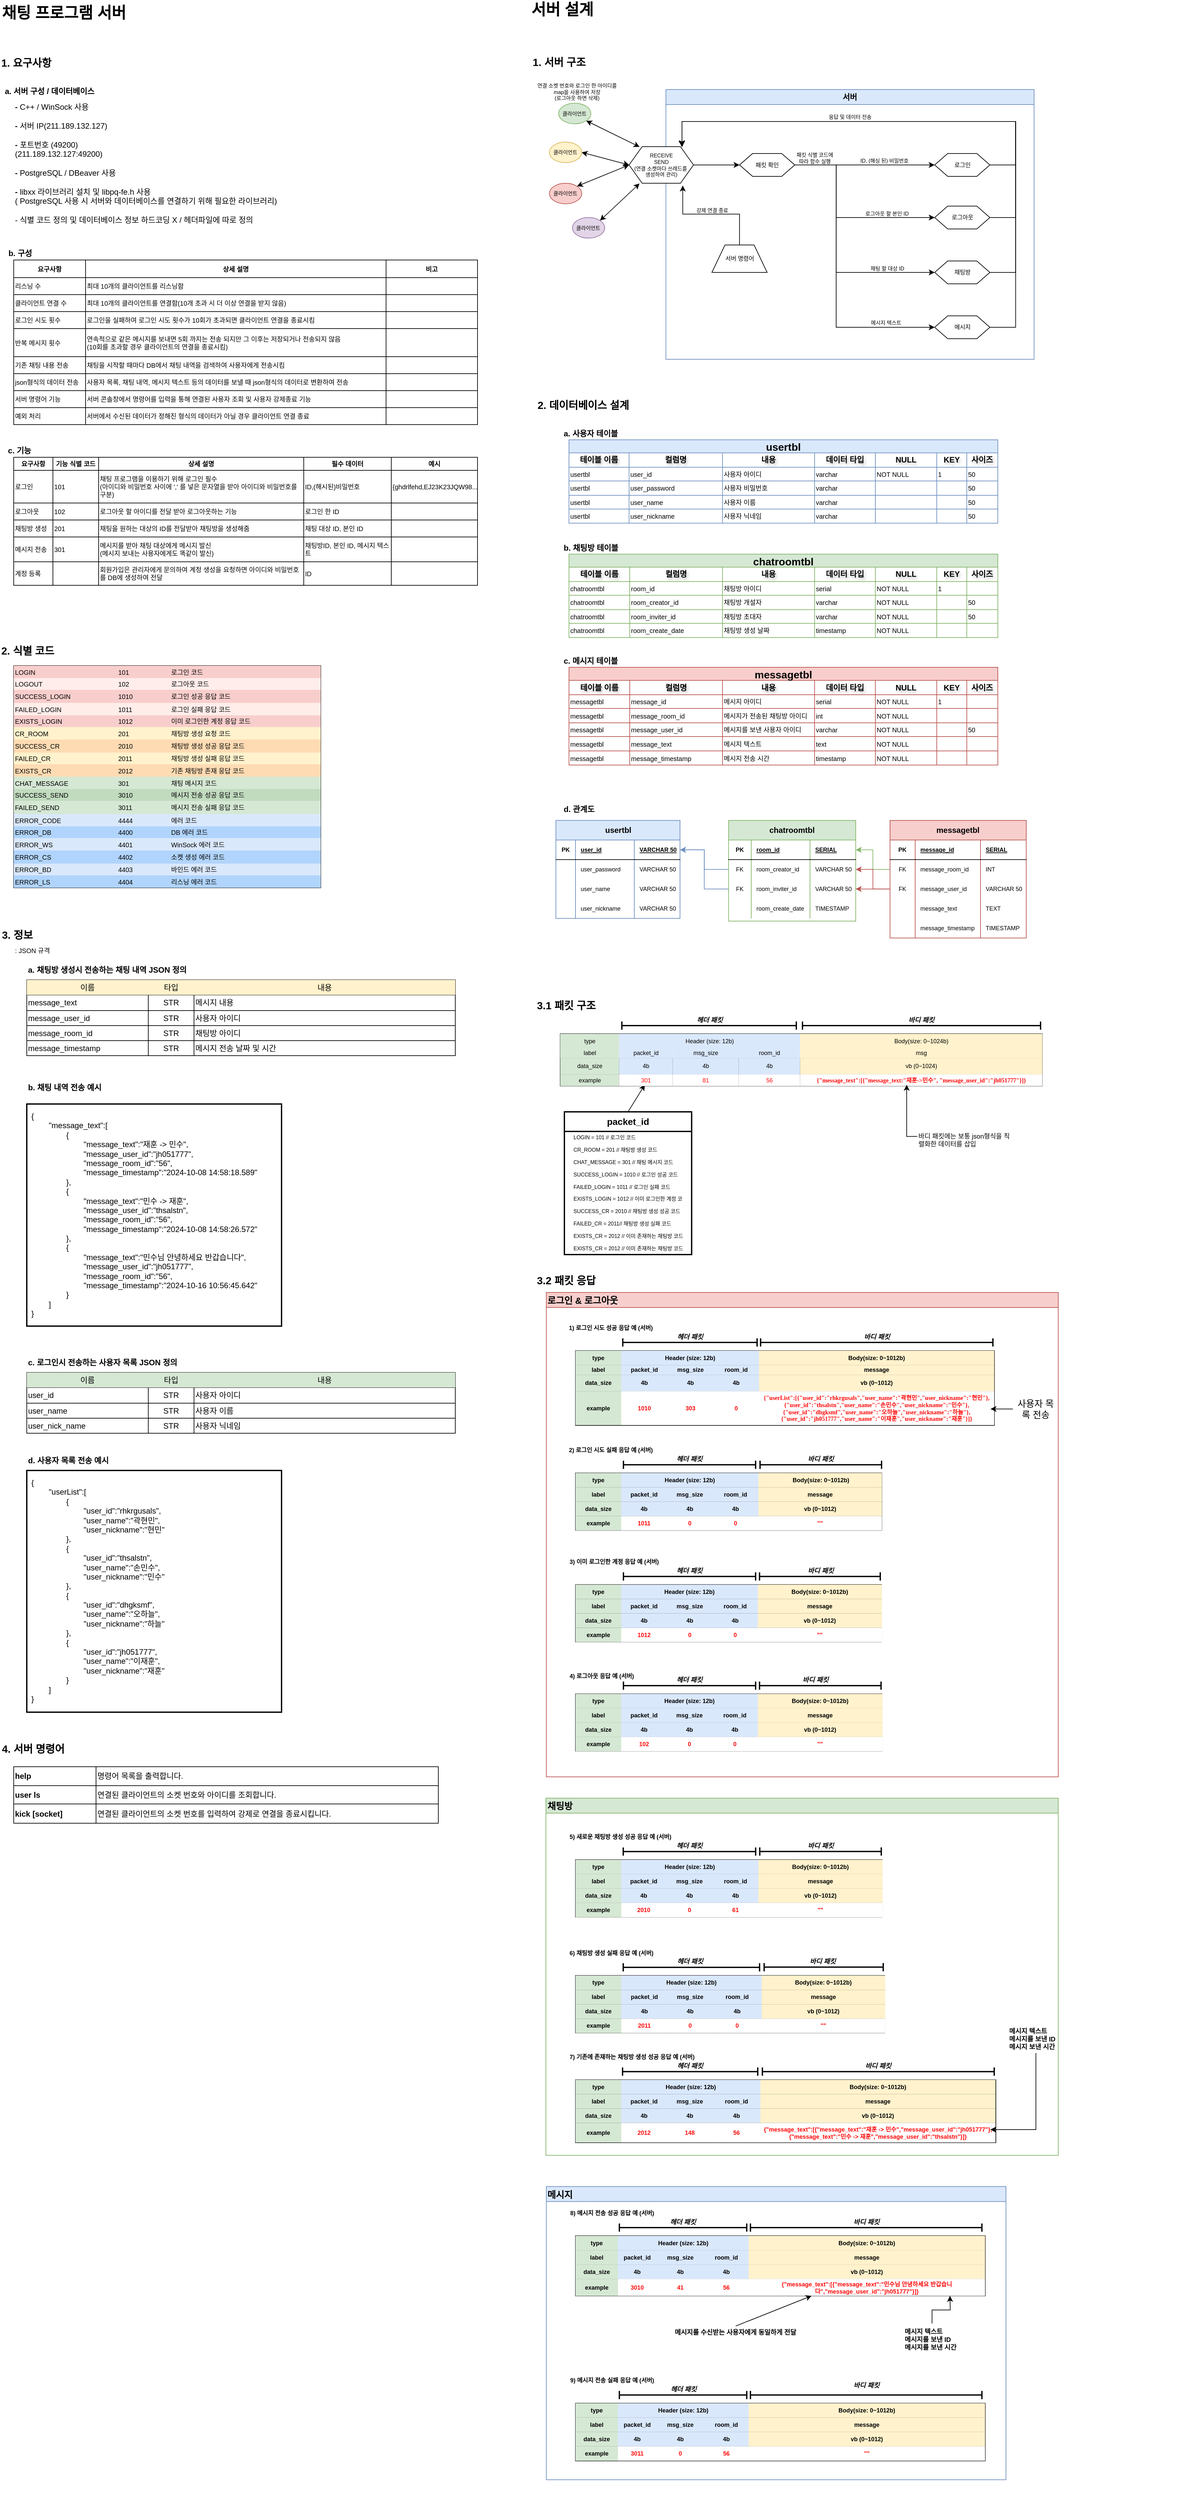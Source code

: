<mxfile version="24.8.6">
  <diagram name="페이지-1" id="O_5YI7VtIbmLpw0LFxMn">
    <mxGraphModel dx="885" dy="615" grid="1" gridSize="10" guides="1" tooltips="1" connect="1" arrows="1" fold="1" page="1" pageScale="1" pageWidth="827" pageHeight="1169" math="0" shadow="0">
      <root>
        <mxCell id="0" />
        <mxCell id="1" parent="0" />
        <mxCell id="0k6C3laeqcdQqS4-GQry-1" value="" style="shape=table;startSize=0;container=1;collapsible=0;childLayout=tableLayout;fontSize=12;" parent="1" vertex="1">
          <mxGeometry x="80" y="1580" width="656" height="116" as="geometry" />
        </mxCell>
        <mxCell id="0k6C3laeqcdQqS4-GQry-2" value="" style="shape=tableRow;horizontal=0;startSize=0;swimlaneHead=0;swimlaneBody=0;strokeColor=inherit;top=0;left=0;bottom=0;right=0;collapsible=0;dropTarget=0;fillColor=none;points=[[0,0.5],[1,0.5]];portConstraint=eastwest;fontSize=12;" parent="0k6C3laeqcdQqS4-GQry-1" vertex="1">
          <mxGeometry width="656" height="23" as="geometry" />
        </mxCell>
        <mxCell id="0k6C3laeqcdQqS4-GQry-3" value="이름" style="shape=partialRectangle;html=1;whiteSpace=wrap;connectable=0;strokeColor=#d6b656;overflow=hidden;fillColor=#fff2cc;top=0;left=0;bottom=0;right=0;pointerEvents=1;fontSize=12;labelBackgroundColor=none;" parent="0k6C3laeqcdQqS4-GQry-2" vertex="1">
          <mxGeometry width="186" height="23" as="geometry">
            <mxRectangle width="186" height="23" as="alternateBounds" />
          </mxGeometry>
        </mxCell>
        <mxCell id="0k6C3laeqcdQqS4-GQry-4" value="타입" style="shape=partialRectangle;html=1;whiteSpace=wrap;connectable=0;strokeColor=#d6b656;overflow=hidden;fillColor=#fff2cc;top=0;left=0;bottom=0;right=0;pointerEvents=1;fontSize=12;labelBackgroundColor=none;" parent="0k6C3laeqcdQqS4-GQry-2" vertex="1">
          <mxGeometry x="186" width="70" height="23" as="geometry">
            <mxRectangle width="70" height="23" as="alternateBounds" />
          </mxGeometry>
        </mxCell>
        <mxCell id="0k6C3laeqcdQqS4-GQry-5" value="내용" style="shape=partialRectangle;html=1;whiteSpace=wrap;connectable=0;strokeColor=#d6b656;overflow=hidden;fillColor=#fff2cc;top=0;left=0;bottom=0;right=0;pointerEvents=1;fontSize=12;" parent="0k6C3laeqcdQqS4-GQry-2" vertex="1">
          <mxGeometry x="256" width="400" height="23" as="geometry">
            <mxRectangle width="400" height="23" as="alternateBounds" />
          </mxGeometry>
        </mxCell>
        <mxCell id="0k6C3laeqcdQqS4-GQry-6" value="" style="shape=tableRow;horizontal=0;startSize=0;swimlaneHead=0;swimlaneBody=0;strokeColor=inherit;top=0;left=0;bottom=0;right=0;collapsible=0;dropTarget=0;fillColor=none;points=[[0,0.5],[1,0.5]];portConstraint=eastwest;fontSize=12;" parent="0k6C3laeqcdQqS4-GQry-1" vertex="1">
          <mxGeometry y="23" width="656" height="24" as="geometry" />
        </mxCell>
        <mxCell id="0k6C3laeqcdQqS4-GQry-7" value="message_text" style="shape=partialRectangle;html=1;whiteSpace=wrap;connectable=0;strokeColor=inherit;overflow=hidden;fillColor=none;top=0;left=0;bottom=0;right=0;pointerEvents=1;fontSize=12;align=left;fontColor=default;labelBorderColor=none;" parent="0k6C3laeqcdQqS4-GQry-6" vertex="1">
          <mxGeometry width="186" height="24" as="geometry">
            <mxRectangle width="186" height="24" as="alternateBounds" />
          </mxGeometry>
        </mxCell>
        <mxCell id="0k6C3laeqcdQqS4-GQry-8" value="STR" style="shape=partialRectangle;html=1;whiteSpace=wrap;connectable=0;strokeColor=inherit;overflow=hidden;fillColor=none;top=0;left=0;bottom=0;right=0;pointerEvents=1;fontSize=12;" parent="0k6C3laeqcdQqS4-GQry-6" vertex="1">
          <mxGeometry x="186" width="70" height="24" as="geometry">
            <mxRectangle width="70" height="24" as="alternateBounds" />
          </mxGeometry>
        </mxCell>
        <mxCell id="0k6C3laeqcdQqS4-GQry-9" value="메시지 내용" style="shape=partialRectangle;html=1;whiteSpace=wrap;connectable=0;strokeColor=inherit;overflow=hidden;fillColor=none;top=0;left=0;bottom=0;right=0;pointerEvents=1;fontSize=12;align=left;" parent="0k6C3laeqcdQqS4-GQry-6" vertex="1">
          <mxGeometry x="256" width="400" height="24" as="geometry">
            <mxRectangle width="400" height="24" as="alternateBounds" />
          </mxGeometry>
        </mxCell>
        <mxCell id="0k6C3laeqcdQqS4-GQry-10" value="" style="shape=tableRow;horizontal=0;startSize=0;swimlaneHead=0;swimlaneBody=0;strokeColor=inherit;top=0;left=0;bottom=0;right=0;collapsible=0;dropTarget=0;fillColor=none;points=[[0,0.5],[1,0.5]];portConstraint=eastwest;fontSize=12;" parent="0k6C3laeqcdQqS4-GQry-1" vertex="1">
          <mxGeometry y="47" width="656" height="23" as="geometry" />
        </mxCell>
        <mxCell id="0k6C3laeqcdQqS4-GQry-11" value="message_user_id" style="shape=partialRectangle;html=1;whiteSpace=wrap;connectable=0;strokeColor=inherit;overflow=hidden;fillColor=none;top=0;left=0;bottom=0;right=0;pointerEvents=1;fontSize=12;align=left;fontColor=default;labelBorderColor=none;" parent="0k6C3laeqcdQqS4-GQry-10" vertex="1">
          <mxGeometry width="186" height="23" as="geometry">
            <mxRectangle width="186" height="23" as="alternateBounds" />
          </mxGeometry>
        </mxCell>
        <mxCell id="0k6C3laeqcdQqS4-GQry-12" value="STR" style="shape=partialRectangle;html=1;whiteSpace=wrap;connectable=0;strokeColor=inherit;overflow=hidden;fillColor=none;top=0;left=0;bottom=0;right=0;pointerEvents=1;fontSize=12;" parent="0k6C3laeqcdQqS4-GQry-10" vertex="1">
          <mxGeometry x="186" width="70" height="23" as="geometry">
            <mxRectangle width="70" height="23" as="alternateBounds" />
          </mxGeometry>
        </mxCell>
        <mxCell id="0k6C3laeqcdQqS4-GQry-13" value="사용자 아이디" style="shape=partialRectangle;html=1;whiteSpace=wrap;connectable=0;strokeColor=inherit;overflow=hidden;fillColor=none;top=0;left=0;bottom=0;right=0;pointerEvents=1;fontSize=12;align=left;" parent="0k6C3laeqcdQqS4-GQry-10" vertex="1">
          <mxGeometry x="256" width="400" height="23" as="geometry">
            <mxRectangle width="400" height="23" as="alternateBounds" />
          </mxGeometry>
        </mxCell>
        <mxCell id="0k6C3laeqcdQqS4-GQry-26" style="shape=tableRow;horizontal=0;startSize=0;swimlaneHead=0;swimlaneBody=0;strokeColor=inherit;top=0;left=0;bottom=0;right=0;collapsible=0;dropTarget=0;fillColor=none;points=[[0,0.5],[1,0.5]];portConstraint=eastwest;fontSize=12;" parent="0k6C3laeqcdQqS4-GQry-1" vertex="1">
          <mxGeometry y="70" width="656" height="23" as="geometry" />
        </mxCell>
        <mxCell id="0k6C3laeqcdQqS4-GQry-27" value="message_room_id" style="shape=partialRectangle;html=1;whiteSpace=wrap;connectable=0;strokeColor=inherit;overflow=hidden;fillColor=none;top=0;left=0;bottom=0;right=0;pointerEvents=1;fontSize=12;align=left;fontColor=default;labelBorderColor=none;" parent="0k6C3laeqcdQqS4-GQry-26" vertex="1">
          <mxGeometry width="186" height="23" as="geometry">
            <mxRectangle width="186" height="23" as="alternateBounds" />
          </mxGeometry>
        </mxCell>
        <mxCell id="0k6C3laeqcdQqS4-GQry-28" value="STR" style="shape=partialRectangle;html=1;whiteSpace=wrap;connectable=0;strokeColor=inherit;overflow=hidden;fillColor=none;top=0;left=0;bottom=0;right=0;pointerEvents=1;fontSize=12;" parent="0k6C3laeqcdQqS4-GQry-26" vertex="1">
          <mxGeometry x="186" width="70" height="23" as="geometry">
            <mxRectangle width="70" height="23" as="alternateBounds" />
          </mxGeometry>
        </mxCell>
        <mxCell id="0k6C3laeqcdQqS4-GQry-29" value="채팅방 아이디" style="shape=partialRectangle;html=1;whiteSpace=wrap;connectable=0;strokeColor=inherit;overflow=hidden;fillColor=none;top=0;left=0;bottom=0;right=0;pointerEvents=1;fontSize=12;align=left;" parent="0k6C3laeqcdQqS4-GQry-26" vertex="1">
          <mxGeometry x="256" width="400" height="23" as="geometry">
            <mxRectangle width="400" height="23" as="alternateBounds" />
          </mxGeometry>
        </mxCell>
        <mxCell id="0k6C3laeqcdQqS4-GQry-14" style="shape=tableRow;horizontal=0;startSize=0;swimlaneHead=0;swimlaneBody=0;strokeColor=inherit;top=0;left=0;bottom=0;right=0;collapsible=0;dropTarget=0;fillColor=none;points=[[0,0.5],[1,0.5]];portConstraint=eastwest;fontSize=12;" parent="0k6C3laeqcdQqS4-GQry-1" vertex="1">
          <mxGeometry y="93" width="656" height="23" as="geometry" />
        </mxCell>
        <mxCell id="0k6C3laeqcdQqS4-GQry-15" value="message_timestamp" style="shape=partialRectangle;html=1;whiteSpace=wrap;connectable=0;strokeColor=inherit;overflow=hidden;fillColor=none;top=0;left=0;bottom=0;right=0;pointerEvents=1;fontSize=12;align=left;fontColor=default;labelBorderColor=none;" parent="0k6C3laeqcdQqS4-GQry-14" vertex="1">
          <mxGeometry width="186" height="23" as="geometry">
            <mxRectangle width="186" height="23" as="alternateBounds" />
          </mxGeometry>
        </mxCell>
        <mxCell id="0k6C3laeqcdQqS4-GQry-16" value="STR" style="shape=partialRectangle;html=1;whiteSpace=wrap;connectable=0;strokeColor=inherit;overflow=hidden;fillColor=none;top=0;left=0;bottom=0;right=0;pointerEvents=1;fontSize=12;" parent="0k6C3laeqcdQqS4-GQry-14" vertex="1">
          <mxGeometry x="186" width="70" height="23" as="geometry">
            <mxRectangle width="70" height="23" as="alternateBounds" />
          </mxGeometry>
        </mxCell>
        <mxCell id="0k6C3laeqcdQqS4-GQry-17" value="메시지 전송 날짜 및 시간" style="shape=partialRectangle;html=1;whiteSpace=wrap;connectable=0;strokeColor=inherit;overflow=hidden;fillColor=none;top=0;left=0;bottom=0;right=0;pointerEvents=1;fontSize=12;align=left;" parent="0k6C3laeqcdQqS4-GQry-14" vertex="1">
          <mxGeometry x="256" width="400" height="23" as="geometry">
            <mxRectangle width="400" height="23" as="alternateBounds" />
          </mxGeometry>
        </mxCell>
        <mxCell id="0k6C3laeqcdQqS4-GQry-22" value="a. 채팅방 생성시 전송하는 채팅 내역 JSON 정의" style="text;html=1;align=left;verticalAlign=middle;whiteSpace=wrap;rounded=0;fontStyle=1" parent="1" vertex="1">
          <mxGeometry x="80" y="1550" width="290" height="30" as="geometry" />
        </mxCell>
        <mxCell id="0k6C3laeqcdQqS4-GQry-23" value="&lt;font style=&quot;font-size: 16px;&quot;&gt;3. 정보&lt;/font&gt;" style="text;html=1;align=left;verticalAlign=middle;whiteSpace=wrap;rounded=0;fontStyle=1" parent="1" vertex="1">
          <mxGeometry x="40" y="1500" width="70" height="22" as="geometry" />
        </mxCell>
        <mxCell id="0k6C3laeqcdQqS4-GQry-24" value=": JSON 규격" style="text;html=1;align=left;verticalAlign=middle;whiteSpace=wrap;rounded=0;fontSize=10;" parent="1" vertex="1">
          <mxGeometry x="60" y="1520" width="70" height="30" as="geometry" />
        </mxCell>
        <mxCell id="0k6C3laeqcdQqS4-GQry-25" value="b. 채팅 내역 전송 예시" style="text;html=1;align=left;verticalAlign=middle;whiteSpace=wrap;rounded=0;fontStyle=1" parent="1" vertex="1">
          <mxGeometry x="80" y="1730" width="290" height="30" as="geometry" />
        </mxCell>
        <mxCell id="0k6C3laeqcdQqS4-GQry-30" value="{&lt;div&gt;&lt;span style=&quot;white-space: pre;&quot;&gt;&#x9;&lt;/span&gt;&quot;message_text&quot;:[&lt;/div&gt;&lt;div&gt;&lt;span style=&quot;white-space: pre;&quot;&gt;&#x9;&lt;/span&gt;&lt;span style=&quot;white-space: pre;&quot;&gt;&#x9;&lt;/span&gt;{&lt;/div&gt;&lt;div&gt;&lt;span style=&quot;white-space: pre;&quot;&gt;&#x9;&lt;/span&gt;&lt;span style=&quot;white-space: pre;&quot;&gt;&#x9;&lt;/span&gt;&lt;span style=&quot;white-space: pre;&quot;&gt;&#x9;&lt;/span&gt;&quot;message_text&quot;:&quot;재훈 -&amp;gt; 민수&quot;,&lt;/div&gt;&lt;div&gt;&lt;span style=&quot;white-space: pre;&quot;&gt;&#x9;&lt;/span&gt;&lt;span style=&quot;white-space: pre;&quot;&gt;&#x9;&lt;/span&gt;&lt;span style=&quot;white-space: pre;&quot;&gt;&#x9;&lt;/span&gt;&quot;message_user_id&quot;:&quot;jh051777&quot;,&lt;/div&gt;&lt;div&gt;&lt;span style=&quot;white-space: pre;&quot;&gt;&#x9;&lt;/span&gt;&lt;span style=&quot;white-space: pre;&quot;&gt;&#x9;&lt;/span&gt;&lt;span style=&quot;white-space: pre;&quot;&gt;&#x9;&lt;/span&gt;&quot;message_room_id&quot;:&quot;56&quot;,&lt;br&gt;&lt;/div&gt;&lt;div&gt;&lt;span style=&quot;white-space: pre;&quot;&gt;&#x9;&lt;/span&gt;&lt;span style=&quot;white-space: pre;&quot;&gt;&#x9;&lt;/span&gt;&lt;span style=&quot;white-space: pre;&quot;&gt;&#x9;&lt;/span&gt;&quot;message_timestamp&quot;:&quot;2024-10-08 14:58:18.589&quot;&lt;br&gt;&lt;/div&gt;&lt;div&gt;&lt;span style=&quot;white-space: pre;&quot;&gt;&#x9;&lt;/span&gt;&lt;span style=&quot;white-space: pre;&quot;&gt;&#x9;&lt;/span&gt;},&lt;/div&gt;&lt;div&gt;&lt;span style=&quot;white-space: pre;&quot;&gt;&#x9;&lt;/span&gt;&lt;span style=&quot;white-space: pre;&quot;&gt;&#x9;&lt;/span&gt;{&lt;/div&gt;&lt;div&gt;&lt;span style=&quot;white-space: pre;&quot;&gt;&#x9;&lt;/span&gt;&lt;span style=&quot;white-space: pre;&quot;&gt;&#x9;&lt;/span&gt;&lt;span style=&quot;white-space: pre;&quot;&gt;&#x9;&lt;/span&gt;&quot;message_text&quot;:&quot;민수 -&amp;gt; 재훈&quot;,&lt;/div&gt;&lt;div&gt;&lt;span style=&quot;white-space: pre;&quot;&gt;&#x9;&lt;/span&gt;&lt;span style=&quot;white-space: pre;&quot;&gt;&#x9;&lt;/span&gt;&lt;span style=&quot;white-space: pre;&quot;&gt;&#x9;&lt;/span&gt;&quot;message_user_id&quot;:&quot;thsalstn&quot;,&lt;/div&gt;&lt;div&gt;&lt;span style=&quot;white-space: pre;&quot;&gt;&#x9;&lt;/span&gt;&lt;span style=&quot;white-space: pre;&quot;&gt;&#x9;&lt;/span&gt;&lt;span style=&quot;white-space: pre;&quot;&gt;&#x9;&lt;/span&gt;&quot;message_room_id&quot;:&quot;56&quot;,&lt;br&gt;&lt;/div&gt;&lt;div&gt;&lt;span style=&quot;white-space: pre;&quot;&gt;&#x9;&lt;/span&gt;&lt;span style=&quot;white-space: pre;&quot;&gt;&#x9;&lt;/span&gt;&lt;span style=&quot;white-space: pre;&quot;&gt;&#x9;&lt;/span&gt;&quot;message_timestamp&quot;:&quot;2024-10-08 14:58:26.572&quot;&lt;br&gt;&lt;/div&gt;&lt;div&gt;&lt;span style=&quot;white-space: pre;&quot;&gt;&#x9;&lt;/span&gt;&lt;span style=&quot;white-space: pre;&quot;&gt;&#x9;&lt;/span&gt;},&lt;/div&gt;&lt;div&gt;&lt;span style=&quot;white-space: pre;&quot;&gt;&#x9;&lt;/span&gt;&lt;span style=&quot;white-space: pre;&quot;&gt;&#x9;&lt;/span&gt;{&lt;/div&gt;&lt;div&gt;&lt;span style=&quot;white-space: pre;&quot;&gt;&#x9;&lt;/span&gt;&lt;span style=&quot;white-space: pre;&quot;&gt;&#x9;&lt;/span&gt;&lt;span style=&quot;white-space: pre;&quot;&gt;&#x9;&lt;/span&gt;&quot;message_text&quot;:&quot;민수님 안녕하세요 반갑습니다&quot;,&lt;/div&gt;&lt;div&gt;&lt;span style=&quot;white-space: pre;&quot;&gt;&#x9;&lt;/span&gt;&lt;span style=&quot;white-space: pre;&quot;&gt;&#x9;&lt;/span&gt;&lt;span style=&quot;white-space: pre;&quot;&gt;&#x9;&lt;/span&gt;&quot;message_user_id&quot;:&quot;jh051777&quot;,&lt;/div&gt;&lt;div&gt;&lt;span style=&quot;white-space: pre;&quot;&gt;&#x9;&lt;/span&gt;&lt;span style=&quot;white-space: pre;&quot;&gt;&#x9;&lt;/span&gt;&lt;span style=&quot;white-space: pre;&quot;&gt;&#x9;&lt;/span&gt;&quot;message_room_id&quot;:&quot;56&quot;,&lt;br&gt;&lt;/div&gt;&lt;div&gt;&lt;span style=&quot;white-space: pre;&quot;&gt;&#x9;&lt;/span&gt;&lt;span style=&quot;white-space: pre;&quot;&gt;&#x9;&lt;/span&gt;&lt;span style=&quot;white-space: pre;&quot;&gt;&#x9;&lt;/span&gt;&quot;message_timestamp&quot;:&quot;2024-10-16 10:56:45.642&quot;&lt;br&gt;&lt;/div&gt;&lt;div&gt;&lt;span style=&quot;white-space: pre;&quot;&gt;&#x9;&lt;/span&gt;&lt;span style=&quot;white-space: pre;&quot;&gt;&#x9;&lt;/span&gt;}&lt;/div&gt;&lt;div&gt;&lt;span style=&quot;white-space: pre;&quot;&gt;&#x9;&lt;/span&gt;]&lt;br&gt;&lt;/div&gt;&lt;div&gt;}&lt;/div&gt;" style="rounded=0;whiteSpace=wrap;html=1;align=left;verticalAlign=top;spacing=7;strokeWidth=2;" parent="1" vertex="1">
          <mxGeometry x="80" y="1770" width="390" height="340" as="geometry" />
        </mxCell>
        <mxCell id="9SRofgldqzQvd813DJrO-1" value="&lt;font style=&quot;font-size: 16px;&quot;&gt;4. 서버 명령어&lt;/font&gt;" style="text;html=1;align=left;verticalAlign=top;whiteSpace=wrap;rounded=0;fontFamily=Helvetica;fontSize=16;fontColor=default;fontStyle=1;labelBorderColor=none;" parent="1" vertex="1">
          <mxGeometry x="40" y="2741" width="120" height="30" as="geometry" />
        </mxCell>
        <mxCell id="9SRofgldqzQvd813DJrO-2" value="" style="shape=table;startSize=0;container=1;collapsible=0;childLayout=tableLayout;fontSize=16;rounded=0;fillStyle=solid;strokeColor=default;strokeWidth=1;align=center;verticalAlign=middle;swimlaneFillColor=none;fontFamily=Helvetica;fontColor=default;fontStyle=1;labelBorderColor=none;fillColor=default;" parent="1" vertex="1">
          <mxGeometry x="60" y="2784.5" width="650" height="86.5" as="geometry" />
        </mxCell>
        <mxCell id="9SRofgldqzQvd813DJrO-3" value="" style="shape=tableRow;horizontal=0;startSize=0;swimlaneHead=0;swimlaneBody=0;strokeColor=inherit;top=0;left=0;bottom=0;right=0;collapsible=0;dropTarget=0;fillColor=none;points=[[0,0.5],[1,0.5]];portConstraint=eastwest;fontSize=16;rounded=0;fillStyle=solid;strokeWidth=1;align=center;verticalAlign=middle;swimlaneFillColor=none;fontFamily=Helvetica;fontColor=default;fontStyle=1;labelBorderColor=none;" parent="9SRofgldqzQvd813DJrO-2" vertex="1">
          <mxGeometry width="650" height="29" as="geometry" />
        </mxCell>
        <mxCell id="9SRofgldqzQvd813DJrO-4" value="help" style="shape=partialRectangle;html=1;whiteSpace=wrap;connectable=0;strokeColor=inherit;overflow=hidden;fillColor=none;top=0;left=0;bottom=0;right=0;pointerEvents=1;fontSize=12;rounded=0;fillStyle=solid;strokeWidth=1;align=left;verticalAlign=middle;swimlaneFillColor=none;fontFamily=Helvetica;fontColor=default;fontStyle=1;labelBorderColor=none;" parent="9SRofgldqzQvd813DJrO-3" vertex="1">
          <mxGeometry width="126" height="29" as="geometry">
            <mxRectangle width="126" height="29" as="alternateBounds" />
          </mxGeometry>
        </mxCell>
        <mxCell id="9SRofgldqzQvd813DJrO-5" value="명령어 목록을 출력합니다." style="shape=partialRectangle;html=1;whiteSpace=wrap;connectable=0;strokeColor=inherit;overflow=hidden;fillColor=none;top=0;left=0;bottom=0;right=0;pointerEvents=1;fontSize=12;rounded=0;fillStyle=solid;strokeWidth=1;align=left;verticalAlign=middle;swimlaneFillColor=none;fontFamily=Helvetica;fontColor=default;fontStyle=0;labelBorderColor=none;" parent="9SRofgldqzQvd813DJrO-3" vertex="1">
          <mxGeometry x="126" width="524" height="29" as="geometry">
            <mxRectangle width="524" height="29" as="alternateBounds" />
          </mxGeometry>
        </mxCell>
        <mxCell id="9SRofgldqzQvd813DJrO-6" value="" style="shape=tableRow;horizontal=0;startSize=0;swimlaneHead=0;swimlaneBody=0;strokeColor=inherit;top=0;left=0;bottom=0;right=0;collapsible=0;dropTarget=0;fillColor=none;points=[[0,0.5],[1,0.5]];portConstraint=eastwest;fontSize=16;rounded=0;fillStyle=solid;strokeWidth=1;align=center;verticalAlign=middle;swimlaneFillColor=none;fontFamily=Helvetica;fontColor=default;fontStyle=1;labelBorderColor=none;" parent="9SRofgldqzQvd813DJrO-2" vertex="1">
          <mxGeometry y="29" width="650" height="28" as="geometry" />
        </mxCell>
        <mxCell id="9SRofgldqzQvd813DJrO-7" value="user ls" style="shape=partialRectangle;html=1;whiteSpace=wrap;connectable=0;strokeColor=inherit;overflow=hidden;fillColor=none;top=0;left=0;bottom=0;right=0;pointerEvents=1;fontSize=12;rounded=0;fillStyle=solid;strokeWidth=1;align=left;verticalAlign=middle;swimlaneFillColor=none;fontFamily=Helvetica;fontColor=default;fontStyle=1;labelBorderColor=none;" parent="9SRofgldqzQvd813DJrO-6" vertex="1">
          <mxGeometry width="126" height="28" as="geometry">
            <mxRectangle width="126" height="28" as="alternateBounds" />
          </mxGeometry>
        </mxCell>
        <mxCell id="9SRofgldqzQvd813DJrO-8" value="연결된 클라이언트의 소켓 번호와 아이디를 조회합니다." style="shape=partialRectangle;html=1;whiteSpace=wrap;connectable=0;strokeColor=inherit;overflow=hidden;fillColor=none;top=0;left=0;bottom=0;right=0;pointerEvents=1;fontSize=12;rounded=0;fillStyle=solid;strokeWidth=1;align=left;verticalAlign=middle;swimlaneFillColor=none;fontFamily=Helvetica;fontColor=default;fontStyle=0;labelBorderColor=none;" parent="9SRofgldqzQvd813DJrO-6" vertex="1">
          <mxGeometry x="126" width="524" height="28" as="geometry">
            <mxRectangle width="524" height="28" as="alternateBounds" />
          </mxGeometry>
        </mxCell>
        <mxCell id="9SRofgldqzQvd813DJrO-9" value="" style="shape=tableRow;horizontal=0;startSize=0;swimlaneHead=0;swimlaneBody=0;strokeColor=inherit;top=0;left=0;bottom=0;right=0;collapsible=0;dropTarget=0;fillColor=none;points=[[0,0.5],[1,0.5]];portConstraint=eastwest;fontSize=16;rounded=0;fillStyle=solid;strokeWidth=1;align=center;verticalAlign=middle;swimlaneFillColor=none;fontFamily=Helvetica;fontColor=default;fontStyle=1;labelBorderColor=none;" parent="9SRofgldqzQvd813DJrO-2" vertex="1">
          <mxGeometry y="57" width="650" height="30" as="geometry" />
        </mxCell>
        <mxCell id="9SRofgldqzQvd813DJrO-10" value="kick [socket]" style="shape=partialRectangle;html=1;whiteSpace=wrap;connectable=0;strokeColor=inherit;overflow=hidden;fillColor=none;top=0;left=0;bottom=0;right=0;pointerEvents=1;fontSize=12;rounded=0;fillStyle=solid;strokeWidth=1;align=left;verticalAlign=middle;swimlaneFillColor=none;fontFamily=Helvetica;fontColor=default;fontStyle=1;labelBorderColor=none;" parent="9SRofgldqzQvd813DJrO-9" vertex="1">
          <mxGeometry width="126" height="30" as="geometry">
            <mxRectangle width="126" height="30" as="alternateBounds" />
          </mxGeometry>
        </mxCell>
        <mxCell id="9SRofgldqzQvd813DJrO-11" value="연결된 클라이언트의 소켓 번호를 입력하여 강제로 연결을 종료시킵니다." style="shape=partialRectangle;html=1;whiteSpace=wrap;connectable=0;strokeColor=inherit;overflow=hidden;fillColor=none;top=0;left=0;bottom=0;right=0;pointerEvents=1;fontSize=12;rounded=0;fillStyle=solid;strokeWidth=1;align=left;verticalAlign=middle;swimlaneFillColor=none;fontFamily=Helvetica;fontColor=default;fontStyle=0;labelBorderColor=none;" parent="9SRofgldqzQvd813DJrO-9" vertex="1">
          <mxGeometry x="126" width="524" height="30" as="geometry">
            <mxRectangle width="524" height="30" as="alternateBounds" />
          </mxGeometry>
        </mxCell>
        <mxCell id="9SRofgldqzQvd813DJrO-12" value="&lt;font style=&quot;font-size: 16px;&quot;&gt;2. 식별 코드&lt;/font&gt;" style="text;html=1;align=left;verticalAlign=top;whiteSpace=wrap;rounded=0;fontFamily=Helvetica;fontSize=16;fontColor=default;fontStyle=1;labelBorderColor=none;" parent="1" vertex="1">
          <mxGeometry x="39" y="1060" width="120" height="30" as="geometry" />
        </mxCell>
        <mxCell id="9SRofgldqzQvd813DJrO-13" value="" style="shape=table;startSize=0;container=1;collapsible=0;childLayout=tableLayout;fontSize=12;" parent="1" vertex="1">
          <mxGeometry x="60" y="1099" width="470" height="340" as="geometry" />
        </mxCell>
        <mxCell id="9SRofgldqzQvd813DJrO-14" value="" style="shape=tableRow;horizontal=0;startSize=0;swimlaneHead=0;swimlaneBody=0;strokeColor=inherit;top=0;left=0;bottom=0;right=0;collapsible=0;dropTarget=0;fillColor=none;points=[[0,0.5],[1,0.5]];portConstraint=eastwest;fontSize=16;" parent="9SRofgldqzQvd813DJrO-13" vertex="1">
          <mxGeometry width="470" height="19" as="geometry" />
        </mxCell>
        <mxCell id="9SRofgldqzQvd813DJrO-15" value="LOGIN" style="shape=partialRectangle;html=1;whiteSpace=wrap;connectable=0;strokeColor=#FAF6F4;overflow=hidden;fillColor=#f8cecc;top=0;left=0;bottom=0;right=0;pointerEvents=1;fontSize=10;align=left;labelBackgroundColor=none;strokeWidth=11;" parent="9SRofgldqzQvd813DJrO-14" vertex="1">
          <mxGeometry width="158" height="19" as="geometry">
            <mxRectangle width="158" height="19" as="alternateBounds" />
          </mxGeometry>
        </mxCell>
        <mxCell id="9SRofgldqzQvd813DJrO-16" value="101" style="shape=partialRectangle;html=1;whiteSpace=wrap;connectable=0;strokeColor=#FAF6F4;overflow=hidden;fillColor=#f8cecc;top=0;left=0;bottom=0;right=0;pointerEvents=1;fontSize=10;align=left;labelBackgroundColor=none;strokeWidth=11;" parent="9SRofgldqzQvd813DJrO-14" vertex="1">
          <mxGeometry x="158" width="81" height="19" as="geometry">
            <mxRectangle width="81" height="19" as="alternateBounds" />
          </mxGeometry>
        </mxCell>
        <mxCell id="9SRofgldqzQvd813DJrO-17" value="로그인 코드" style="shape=partialRectangle;html=1;whiteSpace=wrap;connectable=0;strokeColor=#FAF6F4;overflow=hidden;fillColor=#f8cecc;top=0;left=0;bottom=0;right=0;pointerEvents=1;fontSize=10;align=left;labelBackgroundColor=none;strokeWidth=11;" parent="9SRofgldqzQvd813DJrO-14" vertex="1">
          <mxGeometry x="239" width="231" height="19" as="geometry">
            <mxRectangle width="231" height="19" as="alternateBounds" />
          </mxGeometry>
        </mxCell>
        <mxCell id="9SRofgldqzQvd813DJrO-18" value="" style="shape=tableRow;horizontal=0;startSize=0;swimlaneHead=0;swimlaneBody=0;strokeColor=inherit;top=0;left=0;bottom=0;right=0;collapsible=0;dropTarget=0;fillColor=none;points=[[0,0.5],[1,0.5]];portConstraint=eastwest;fontSize=16;" parent="9SRofgldqzQvd813DJrO-13" vertex="1">
          <mxGeometry y="19" width="470" height="18" as="geometry" />
        </mxCell>
        <mxCell id="9SRofgldqzQvd813DJrO-19" value="LOGOUT" style="shape=partialRectangle;html=1;whiteSpace=wrap;connectable=0;strokeColor=#FAF6F4;overflow=hidden;fillColor=#FFEDEB;top=0;left=0;bottom=0;right=0;pointerEvents=1;fontSize=10;align=left;labelBackgroundColor=none;strokeWidth=11;" parent="9SRofgldqzQvd813DJrO-18" vertex="1">
          <mxGeometry width="158" height="18" as="geometry">
            <mxRectangle width="158" height="18" as="alternateBounds" />
          </mxGeometry>
        </mxCell>
        <mxCell id="9SRofgldqzQvd813DJrO-20" value="102" style="shape=partialRectangle;html=1;whiteSpace=wrap;connectable=0;strokeColor=#FAF6F4;overflow=hidden;fillColor=#FFEDEB;top=0;left=0;bottom=0;right=0;pointerEvents=1;fontSize=10;align=left;labelBackgroundColor=none;strokeWidth=11;" parent="9SRofgldqzQvd813DJrO-18" vertex="1">
          <mxGeometry x="158" width="81" height="18" as="geometry">
            <mxRectangle width="81" height="18" as="alternateBounds" />
          </mxGeometry>
        </mxCell>
        <mxCell id="9SRofgldqzQvd813DJrO-21" value="로그아웃 코드" style="shape=partialRectangle;html=1;whiteSpace=wrap;connectable=0;strokeColor=#FAF6F4;overflow=hidden;fillColor=#FFEDEB;top=0;left=0;bottom=0;right=0;pointerEvents=1;fontSize=10;align=left;labelBackgroundColor=none;strokeWidth=11;" parent="9SRofgldqzQvd813DJrO-18" vertex="1">
          <mxGeometry x="239" width="231" height="18" as="geometry">
            <mxRectangle width="231" height="18" as="alternateBounds" />
          </mxGeometry>
        </mxCell>
        <mxCell id="9SRofgldqzQvd813DJrO-54" style="shape=tableRow;horizontal=0;startSize=0;swimlaneHead=0;swimlaneBody=0;strokeColor=inherit;top=0;left=0;bottom=0;right=0;collapsible=0;dropTarget=0;fillColor=none;points=[[0,0.5],[1,0.5]];portConstraint=eastwest;fontSize=16;" parent="9SRofgldqzQvd813DJrO-13" vertex="1">
          <mxGeometry y="37" width="470" height="20" as="geometry" />
        </mxCell>
        <mxCell id="9SRofgldqzQvd813DJrO-55" value="SUCCESS_LOGIN" style="shape=partialRectangle;html=1;whiteSpace=wrap;connectable=0;strokeColor=#FAF6F4;overflow=hidden;fillColor=#f8cecc;top=0;left=0;bottom=0;right=0;pointerEvents=1;fontSize=10;align=left;labelBackgroundColor=none;strokeWidth=11;" parent="9SRofgldqzQvd813DJrO-54" vertex="1">
          <mxGeometry width="158" height="20" as="geometry">
            <mxRectangle width="158" height="20" as="alternateBounds" />
          </mxGeometry>
        </mxCell>
        <mxCell id="9SRofgldqzQvd813DJrO-56" value="1010" style="shape=partialRectangle;html=1;whiteSpace=wrap;connectable=0;strokeColor=#FAF6F4;overflow=hidden;fillColor=#f8cecc;top=0;left=0;bottom=0;right=0;pointerEvents=1;fontSize=10;align=left;labelBackgroundColor=none;strokeWidth=11;" parent="9SRofgldqzQvd813DJrO-54" vertex="1">
          <mxGeometry x="158" width="81" height="20" as="geometry">
            <mxRectangle width="81" height="20" as="alternateBounds" />
          </mxGeometry>
        </mxCell>
        <mxCell id="9SRofgldqzQvd813DJrO-57" value="로그인 성공 응답 코드" style="shape=partialRectangle;html=1;whiteSpace=wrap;connectable=0;strokeColor=#FAF6F4;overflow=hidden;fillColor=#f8cecc;top=0;left=0;bottom=0;right=0;pointerEvents=1;fontSize=10;align=left;labelBackgroundColor=none;strokeWidth=11;" parent="9SRofgldqzQvd813DJrO-54" vertex="1">
          <mxGeometry x="239" width="231" height="20" as="geometry">
            <mxRectangle width="231" height="20" as="alternateBounds" />
          </mxGeometry>
        </mxCell>
        <mxCell id="9SRofgldqzQvd813DJrO-50" style="shape=tableRow;horizontal=0;startSize=0;swimlaneHead=0;swimlaneBody=0;strokeColor=inherit;top=0;left=0;bottom=0;right=0;collapsible=0;dropTarget=0;fillColor=none;points=[[0,0.5],[1,0.5]];portConstraint=eastwest;fontSize=16;" parent="9SRofgldqzQvd813DJrO-13" vertex="1">
          <mxGeometry y="57" width="470" height="19" as="geometry" />
        </mxCell>
        <mxCell id="9SRofgldqzQvd813DJrO-51" value="FAILED_LOGIN" style="shape=partialRectangle;html=1;whiteSpace=wrap;connectable=0;strokeColor=#FAF6F4;overflow=hidden;fillColor=#ffedea;top=0;left=0;bottom=0;right=0;pointerEvents=1;fontSize=10;align=left;strokeWidth=11;" parent="9SRofgldqzQvd813DJrO-50" vertex="1">
          <mxGeometry width="158" height="19" as="geometry">
            <mxRectangle width="158" height="19" as="alternateBounds" />
          </mxGeometry>
        </mxCell>
        <mxCell id="9SRofgldqzQvd813DJrO-52" value="1011" style="shape=partialRectangle;html=1;whiteSpace=wrap;connectable=0;strokeColor=#FAF6F4;overflow=hidden;fillColor=#ffedea;top=0;left=0;bottom=0;right=0;pointerEvents=1;fontSize=10;align=left;strokeWidth=11;" parent="9SRofgldqzQvd813DJrO-50" vertex="1">
          <mxGeometry x="158" width="81" height="19" as="geometry">
            <mxRectangle width="81" height="19" as="alternateBounds" />
          </mxGeometry>
        </mxCell>
        <mxCell id="9SRofgldqzQvd813DJrO-53" value="로그인 실패 응답 코드" style="shape=partialRectangle;html=1;whiteSpace=wrap;connectable=0;strokeColor=#FAF6F4;overflow=hidden;fillColor=#ffedea;top=0;left=0;bottom=0;right=0;pointerEvents=1;fontSize=10;align=left;strokeWidth=11;" parent="9SRofgldqzQvd813DJrO-50" vertex="1">
          <mxGeometry x="239" width="231" height="19" as="geometry">
            <mxRectangle width="231" height="19" as="alternateBounds" />
          </mxGeometry>
        </mxCell>
        <mxCell id="9SRofgldqzQvd813DJrO-46" style="shape=tableRow;horizontal=0;startSize=0;swimlaneHead=0;swimlaneBody=0;strokeColor=inherit;top=0;left=0;bottom=0;right=0;collapsible=0;dropTarget=0;fillColor=none;points=[[0,0.5],[1,0.5]];portConstraint=eastwest;fontSize=16;" parent="9SRofgldqzQvd813DJrO-13" vertex="1">
          <mxGeometry y="76" width="470" height="18" as="geometry" />
        </mxCell>
        <mxCell id="9SRofgldqzQvd813DJrO-47" value="EXISTS_LOGIN" style="shape=partialRectangle;html=1;whiteSpace=wrap;connectable=0;strokeColor=#FAF6F4;overflow=hidden;fillColor=#f8cecc;top=0;left=0;bottom=0;right=0;pointerEvents=1;fontSize=10;align=left;strokeWidth=11;" parent="9SRofgldqzQvd813DJrO-46" vertex="1">
          <mxGeometry width="158" height="18" as="geometry">
            <mxRectangle width="158" height="18" as="alternateBounds" />
          </mxGeometry>
        </mxCell>
        <mxCell id="9SRofgldqzQvd813DJrO-48" value="1012" style="shape=partialRectangle;html=1;whiteSpace=wrap;connectable=0;strokeColor=#FAF6F4;overflow=hidden;fillColor=#f8cecc;top=0;left=0;bottom=0;right=0;pointerEvents=1;fontSize=10;align=left;strokeWidth=11;" parent="9SRofgldqzQvd813DJrO-46" vertex="1">
          <mxGeometry x="158" width="81" height="18" as="geometry">
            <mxRectangle width="81" height="18" as="alternateBounds" />
          </mxGeometry>
        </mxCell>
        <mxCell id="9SRofgldqzQvd813DJrO-49" value="이미 로그인한 계정 응답 코드" style="shape=partialRectangle;html=1;whiteSpace=wrap;connectable=0;strokeColor=#FAF6F4;overflow=hidden;fillColor=#f8cecc;top=0;left=0;bottom=0;right=0;pointerEvents=1;fontSize=10;align=left;strokeWidth=11;" parent="9SRofgldqzQvd813DJrO-46" vertex="1">
          <mxGeometry x="239" width="231" height="18" as="geometry">
            <mxRectangle width="231" height="18" as="alternateBounds" />
          </mxGeometry>
        </mxCell>
        <mxCell id="9SRofgldqzQvd813DJrO-22" value="" style="shape=tableRow;horizontal=0;startSize=0;swimlaneHead=0;swimlaneBody=0;strokeColor=inherit;top=0;left=0;bottom=0;right=0;collapsible=0;dropTarget=0;fillColor=none;points=[[0,0.5],[1,0.5]];portConstraint=eastwest;fontSize=16;" parent="9SRofgldqzQvd813DJrO-13" vertex="1">
          <mxGeometry y="94" width="470" height="19" as="geometry" />
        </mxCell>
        <mxCell id="9SRofgldqzQvd813DJrO-23" value="CR_ROOM" style="shape=partialRectangle;html=1;whiteSpace=wrap;connectable=0;strokeColor=#FAF6F4;overflow=hidden;fillColor=#fff2cc;top=0;left=0;bottom=0;right=0;pointerEvents=1;fontSize=10;align=left;strokeWidth=11;" parent="9SRofgldqzQvd813DJrO-22" vertex="1">
          <mxGeometry width="158" height="19" as="geometry">
            <mxRectangle width="158" height="19" as="alternateBounds" />
          </mxGeometry>
        </mxCell>
        <mxCell id="9SRofgldqzQvd813DJrO-24" value="201" style="shape=partialRectangle;html=1;whiteSpace=wrap;connectable=0;strokeColor=#FAF6F4;overflow=hidden;fillColor=#fff2cc;top=0;left=0;bottom=0;right=0;pointerEvents=1;fontSize=10;align=left;strokeWidth=11;" parent="9SRofgldqzQvd813DJrO-22" vertex="1">
          <mxGeometry x="158" width="81" height="19" as="geometry">
            <mxRectangle width="81" height="19" as="alternateBounds" />
          </mxGeometry>
        </mxCell>
        <mxCell id="9SRofgldqzQvd813DJrO-25" value="채팅방 생성 요청 코드" style="shape=partialRectangle;html=1;whiteSpace=wrap;connectable=0;strokeColor=#FAF6F4;overflow=hidden;fillColor=#fff2cc;top=0;left=0;bottom=0;right=0;pointerEvents=1;fontSize=10;align=left;strokeWidth=11;" parent="9SRofgldqzQvd813DJrO-22" vertex="1">
          <mxGeometry x="239" width="231" height="19" as="geometry">
            <mxRectangle width="231" height="19" as="alternateBounds" />
          </mxGeometry>
        </mxCell>
        <mxCell id="9SRofgldqzQvd813DJrO-42" style="shape=tableRow;horizontal=0;startSize=0;swimlaneHead=0;swimlaneBody=0;strokeColor=inherit;top=0;left=0;bottom=0;right=0;collapsible=0;dropTarget=0;fillColor=none;points=[[0,0.5],[1,0.5]];portConstraint=eastwest;fontSize=16;" parent="9SRofgldqzQvd813DJrO-13" vertex="1">
          <mxGeometry y="113" width="470" height="20" as="geometry" />
        </mxCell>
        <mxCell id="9SRofgldqzQvd813DJrO-43" value="SUCCESS_CR" style="shape=partialRectangle;html=1;whiteSpace=wrap;connectable=0;strokeColor=#FAF6F4;overflow=hidden;fillColor=#FFDBB3;top=0;left=0;bottom=0;right=0;pointerEvents=1;fontSize=10;align=left;strokeWidth=11;" parent="9SRofgldqzQvd813DJrO-42" vertex="1">
          <mxGeometry width="158" height="20" as="geometry">
            <mxRectangle width="158" height="20" as="alternateBounds" />
          </mxGeometry>
        </mxCell>
        <mxCell id="9SRofgldqzQvd813DJrO-44" value="2010" style="shape=partialRectangle;html=1;whiteSpace=wrap;connectable=0;strokeColor=#FAF6F4;overflow=hidden;fillColor=#FFDBB3;top=0;left=0;bottom=0;right=0;pointerEvents=1;fontSize=10;align=left;strokeWidth=11;" parent="9SRofgldqzQvd813DJrO-42" vertex="1">
          <mxGeometry x="158" width="81" height="20" as="geometry">
            <mxRectangle width="81" height="20" as="alternateBounds" />
          </mxGeometry>
        </mxCell>
        <mxCell id="9SRofgldqzQvd813DJrO-45" value="채팅방 생성 성공 응답 코드" style="shape=partialRectangle;html=1;whiteSpace=wrap;connectable=0;strokeColor=#FAF6F4;overflow=hidden;fillColor=#FFDBB3;top=0;left=0;bottom=0;right=0;pointerEvents=1;fontSize=10;align=left;strokeWidth=11;" parent="9SRofgldqzQvd813DJrO-42" vertex="1">
          <mxGeometry x="239" width="231" height="20" as="geometry">
            <mxRectangle width="231" height="20" as="alternateBounds" />
          </mxGeometry>
        </mxCell>
        <mxCell id="9SRofgldqzQvd813DJrO-38" style="shape=tableRow;horizontal=0;startSize=0;swimlaneHead=0;swimlaneBody=0;strokeColor=inherit;top=0;left=0;bottom=0;right=0;collapsible=0;dropTarget=0;fillColor=none;points=[[0,0.5],[1,0.5]];portConstraint=eastwest;fontSize=16;" parent="9SRofgldqzQvd813DJrO-13" vertex="1">
          <mxGeometry y="133" width="470" height="18" as="geometry" />
        </mxCell>
        <mxCell id="9SRofgldqzQvd813DJrO-39" value="FAILED_CR" style="shape=partialRectangle;html=1;whiteSpace=wrap;connectable=0;strokeColor=#FAF6F4;overflow=hidden;fillColor=#fff2cc;top=0;left=0;bottom=0;right=0;pointerEvents=1;fontSize=10;align=left;strokeWidth=11;" parent="9SRofgldqzQvd813DJrO-38" vertex="1">
          <mxGeometry width="158" height="18" as="geometry">
            <mxRectangle width="158" height="18" as="alternateBounds" />
          </mxGeometry>
        </mxCell>
        <mxCell id="9SRofgldqzQvd813DJrO-40" value="2011" style="shape=partialRectangle;html=1;whiteSpace=wrap;connectable=0;strokeColor=#FAF6F4;overflow=hidden;fillColor=#fff2cc;top=0;left=0;bottom=0;right=0;pointerEvents=1;fontSize=10;align=left;strokeWidth=11;" parent="9SRofgldqzQvd813DJrO-38" vertex="1">
          <mxGeometry x="158" width="81" height="18" as="geometry">
            <mxRectangle width="81" height="18" as="alternateBounds" />
          </mxGeometry>
        </mxCell>
        <mxCell id="9SRofgldqzQvd813DJrO-41" value="채팅방 생성 실패 응답 코드" style="shape=partialRectangle;html=1;whiteSpace=wrap;connectable=0;strokeColor=#FAF6F4;overflow=hidden;fillColor=#fff2cc;top=0;left=0;bottom=0;right=0;pointerEvents=1;fontSize=10;align=left;strokeWidth=11;" parent="9SRofgldqzQvd813DJrO-38" vertex="1">
          <mxGeometry x="239" width="231" height="18" as="geometry">
            <mxRectangle width="231" height="18" as="alternateBounds" />
          </mxGeometry>
        </mxCell>
        <mxCell id="9SRofgldqzQvd813DJrO-34" style="shape=tableRow;horizontal=0;startSize=0;swimlaneHead=0;swimlaneBody=0;strokeColor=inherit;top=0;left=0;bottom=0;right=0;collapsible=0;dropTarget=0;fillColor=none;points=[[0,0.5],[1,0.5]];portConstraint=eastwest;fontSize=16;" parent="9SRofgldqzQvd813DJrO-13" vertex="1">
          <mxGeometry y="151" width="470" height="19" as="geometry" />
        </mxCell>
        <mxCell id="9SRofgldqzQvd813DJrO-35" value="EXISTS_CR" style="shape=partialRectangle;html=1;whiteSpace=wrap;connectable=0;strokeColor=#FAF6F4;overflow=hidden;fillColor=#ffdbb3;top=0;left=0;bottom=0;right=0;pointerEvents=1;fontSize=10;align=left;strokeWidth=11;" parent="9SRofgldqzQvd813DJrO-34" vertex="1">
          <mxGeometry width="158" height="19" as="geometry">
            <mxRectangle width="158" height="19" as="alternateBounds" />
          </mxGeometry>
        </mxCell>
        <mxCell id="9SRofgldqzQvd813DJrO-36" value="2012" style="shape=partialRectangle;html=1;whiteSpace=wrap;connectable=0;strokeColor=#FAF6F4;overflow=hidden;fillColor=#ffdbb3;top=0;left=0;bottom=0;right=0;pointerEvents=1;fontSize=10;align=left;strokeWidth=11;" parent="9SRofgldqzQvd813DJrO-34" vertex="1">
          <mxGeometry x="158" width="81" height="19" as="geometry">
            <mxRectangle width="81" height="19" as="alternateBounds" />
          </mxGeometry>
        </mxCell>
        <mxCell id="9SRofgldqzQvd813DJrO-37" value="기존 채팅방 존재 응답 코드" style="shape=partialRectangle;html=1;whiteSpace=wrap;connectable=0;strokeColor=#FAF6F4;overflow=hidden;fillColor=#ffdbb3;top=0;left=0;bottom=0;right=0;pointerEvents=1;fontSize=10;align=left;strokeWidth=11;" parent="9SRofgldqzQvd813DJrO-34" vertex="1">
          <mxGeometry x="239" width="231" height="19" as="geometry">
            <mxRectangle width="231" height="19" as="alternateBounds" />
          </mxGeometry>
        </mxCell>
        <mxCell id="9SRofgldqzQvd813DJrO-66" style="shape=tableRow;horizontal=0;startSize=0;swimlaneHead=0;swimlaneBody=0;strokeColor=inherit;top=0;left=0;bottom=0;right=0;collapsible=0;dropTarget=0;fillColor=none;points=[[0,0.5],[1,0.5]];portConstraint=eastwest;fontSize=16;" parent="9SRofgldqzQvd813DJrO-13" vertex="1">
          <mxGeometry y="170" width="470" height="19" as="geometry" />
        </mxCell>
        <mxCell id="9SRofgldqzQvd813DJrO-67" value="CHAT_MESSAGE" style="shape=partialRectangle;html=1;whiteSpace=wrap;connectable=0;strokeColor=#FAF6F4;overflow=hidden;fillColor=#d5e8d4;top=0;left=0;bottom=0;right=0;pointerEvents=1;fontSize=10;align=left;strokeWidth=11;" parent="9SRofgldqzQvd813DJrO-66" vertex="1">
          <mxGeometry width="158" height="19" as="geometry">
            <mxRectangle width="158" height="19" as="alternateBounds" />
          </mxGeometry>
        </mxCell>
        <mxCell id="9SRofgldqzQvd813DJrO-68" value="301" style="shape=partialRectangle;html=1;whiteSpace=wrap;connectable=0;strokeColor=#FAF6F4;overflow=hidden;fillColor=#d5e8d4;top=0;left=0;bottom=0;right=0;pointerEvents=1;fontSize=10;align=left;strokeWidth=11;" parent="9SRofgldqzQvd813DJrO-66" vertex="1">
          <mxGeometry x="158" width="81" height="19" as="geometry">
            <mxRectangle width="81" height="19" as="alternateBounds" />
          </mxGeometry>
        </mxCell>
        <mxCell id="9SRofgldqzQvd813DJrO-69" value="채팅 메시지 코드" style="shape=partialRectangle;html=1;whiteSpace=wrap;connectable=0;strokeColor=#FAF6F4;overflow=hidden;fillColor=#d5e8d4;top=0;left=0;bottom=0;right=0;pointerEvents=1;fontSize=10;align=left;strokeWidth=11;" parent="9SRofgldqzQvd813DJrO-66" vertex="1">
          <mxGeometry x="239" width="231" height="19" as="geometry">
            <mxRectangle width="231" height="19" as="alternateBounds" />
          </mxGeometry>
        </mxCell>
        <mxCell id="9SRofgldqzQvd813DJrO-62" style="shape=tableRow;horizontal=0;startSize=0;swimlaneHead=0;swimlaneBody=0;strokeColor=inherit;top=0;left=0;bottom=0;right=0;collapsible=0;dropTarget=0;fillColor=none;points=[[0,0.5],[1,0.5]];portConstraint=eastwest;fontSize=16;" parent="9SRofgldqzQvd813DJrO-13" vertex="1">
          <mxGeometry y="189" width="470" height="18" as="geometry" />
        </mxCell>
        <mxCell id="9SRofgldqzQvd813DJrO-63" value="SUCCESS_SEND" style="shape=partialRectangle;html=1;whiteSpace=wrap;connectable=0;strokeColor=#FAF6F4;overflow=hidden;fillColor=#C1DBBF;top=0;left=0;bottom=0;right=0;pointerEvents=1;fontSize=10;align=left;strokeWidth=11;" parent="9SRofgldqzQvd813DJrO-62" vertex="1">
          <mxGeometry width="158" height="18" as="geometry">
            <mxRectangle width="158" height="18" as="alternateBounds" />
          </mxGeometry>
        </mxCell>
        <mxCell id="9SRofgldqzQvd813DJrO-64" value="3010" style="shape=partialRectangle;html=1;whiteSpace=wrap;connectable=0;strokeColor=#FAF6F4;overflow=hidden;fillColor=#C1DBBF;top=0;left=0;bottom=0;right=0;pointerEvents=1;fontSize=10;align=left;strokeWidth=11;" parent="9SRofgldqzQvd813DJrO-62" vertex="1">
          <mxGeometry x="158" width="81" height="18" as="geometry">
            <mxRectangle width="81" height="18" as="alternateBounds" />
          </mxGeometry>
        </mxCell>
        <mxCell id="9SRofgldqzQvd813DJrO-65" value="메시지 전송 성공 응답 코드" style="shape=partialRectangle;html=1;whiteSpace=wrap;connectable=0;strokeColor=#FAF6F4;overflow=hidden;fillColor=#C1DBBF;top=0;left=0;bottom=0;right=0;pointerEvents=1;fontSize=10;align=left;strokeWidth=11;" parent="9SRofgldqzQvd813DJrO-62" vertex="1">
          <mxGeometry x="239" width="231" height="18" as="geometry">
            <mxRectangle width="231" height="18" as="alternateBounds" />
          </mxGeometry>
        </mxCell>
        <mxCell id="9SRofgldqzQvd813DJrO-58" style="shape=tableRow;horizontal=0;startSize=0;swimlaneHead=0;swimlaneBody=0;strokeColor=inherit;top=0;left=0;bottom=0;right=0;collapsible=0;dropTarget=0;fillColor=none;points=[[0,0.5],[1,0.5]];portConstraint=eastwest;fontSize=16;" parent="9SRofgldqzQvd813DJrO-13" vertex="1">
          <mxGeometry y="207" width="470" height="20" as="geometry" />
        </mxCell>
        <mxCell id="9SRofgldqzQvd813DJrO-59" value="FAILED_SEND" style="shape=partialRectangle;html=1;whiteSpace=wrap;connectable=0;strokeColor=#FAF6F4;overflow=hidden;fillColor=#d5e8d4;top=0;left=0;bottom=0;right=0;pointerEvents=1;fontSize=10;align=left;strokeWidth=11;" parent="9SRofgldqzQvd813DJrO-58" vertex="1">
          <mxGeometry width="158" height="20" as="geometry">
            <mxRectangle width="158" height="20" as="alternateBounds" />
          </mxGeometry>
        </mxCell>
        <mxCell id="9SRofgldqzQvd813DJrO-60" value="3011" style="shape=partialRectangle;html=1;whiteSpace=wrap;connectable=0;strokeColor=#FAF6F4;overflow=hidden;fillColor=#d5e8d4;top=0;left=0;bottom=0;right=0;pointerEvents=1;fontSize=10;align=left;strokeWidth=11;" parent="9SRofgldqzQvd813DJrO-58" vertex="1">
          <mxGeometry x="158" width="81" height="20" as="geometry">
            <mxRectangle width="81" height="20" as="alternateBounds" />
          </mxGeometry>
        </mxCell>
        <mxCell id="9SRofgldqzQvd813DJrO-61" value="메시지 전송 실패 응답 코드" style="shape=partialRectangle;html=1;whiteSpace=wrap;connectable=0;strokeColor=#FAF6F4;overflow=hidden;fillColor=#d5e8d4;top=0;left=0;bottom=0;right=0;pointerEvents=1;fontSize=10;align=left;strokeWidth=11;" parent="9SRofgldqzQvd813DJrO-58" vertex="1">
          <mxGeometry x="239" width="231" height="20" as="geometry">
            <mxRectangle width="231" height="20" as="alternateBounds" />
          </mxGeometry>
        </mxCell>
        <mxCell id="9SRofgldqzQvd813DJrO-78" style="shape=tableRow;horizontal=0;startSize=0;swimlaneHead=0;swimlaneBody=0;strokeColor=inherit;top=0;left=0;bottom=0;right=0;collapsible=0;dropTarget=0;fillColor=none;points=[[0,0.5],[1,0.5]];portConstraint=eastwest;fontSize=16;" parent="9SRofgldqzQvd813DJrO-13" vertex="1">
          <mxGeometry y="227" width="470" height="19" as="geometry" />
        </mxCell>
        <mxCell id="9SRofgldqzQvd813DJrO-79" value="ERROR_CODE" style="shape=partialRectangle;html=1;whiteSpace=wrap;connectable=0;strokeColor=#FAF6F4;overflow=hidden;fillColor=#dae8fc;top=0;left=0;bottom=0;right=0;pointerEvents=1;fontSize=10;align=left;strokeWidth=11;" parent="9SRofgldqzQvd813DJrO-78" vertex="1">
          <mxGeometry width="158" height="19" as="geometry">
            <mxRectangle width="158" height="19" as="alternateBounds" />
          </mxGeometry>
        </mxCell>
        <mxCell id="9SRofgldqzQvd813DJrO-80" value="4444" style="shape=partialRectangle;html=1;whiteSpace=wrap;connectable=0;strokeColor=#FAF6F4;overflow=hidden;fillColor=#dae8fc;top=0;left=0;bottom=0;right=0;pointerEvents=1;fontSize=10;align=left;strokeWidth=11;" parent="9SRofgldqzQvd813DJrO-78" vertex="1">
          <mxGeometry x="158" width="81" height="19" as="geometry">
            <mxRectangle width="81" height="19" as="alternateBounds" />
          </mxGeometry>
        </mxCell>
        <mxCell id="9SRofgldqzQvd813DJrO-81" value="에러 코드" style="shape=partialRectangle;html=1;whiteSpace=wrap;connectable=0;strokeColor=#FAF6F4;overflow=hidden;fillColor=#dae8fc;top=0;left=0;bottom=0;right=0;pointerEvents=1;fontSize=10;align=left;strokeWidth=11;" parent="9SRofgldqzQvd813DJrO-78" vertex="1">
          <mxGeometry x="239" width="231" height="19" as="geometry">
            <mxRectangle width="231" height="19" as="alternateBounds" />
          </mxGeometry>
        </mxCell>
        <mxCell id="9SRofgldqzQvd813DJrO-30" style="shape=tableRow;horizontal=0;startSize=0;swimlaneHead=0;swimlaneBody=0;strokeColor=inherit;top=0;left=0;bottom=0;right=0;collapsible=0;dropTarget=0;fillColor=none;points=[[0,0.5],[1,0.5]];portConstraint=eastwest;fontSize=16;" parent="9SRofgldqzQvd813DJrO-13" vertex="1">
          <mxGeometry y="246" width="470" height="18" as="geometry" />
        </mxCell>
        <mxCell id="9SRofgldqzQvd813DJrO-31" value="ERROR_DB" style="shape=partialRectangle;html=1;whiteSpace=wrap;connectable=0;strokeColor=#FAF6F4;overflow=hidden;fillColor=#B0D4FC;top=0;left=0;bottom=0;right=0;pointerEvents=1;fontSize=10;align=left;strokeWidth=11;" parent="9SRofgldqzQvd813DJrO-30" vertex="1">
          <mxGeometry width="158" height="18" as="geometry">
            <mxRectangle width="158" height="18" as="alternateBounds" />
          </mxGeometry>
        </mxCell>
        <mxCell id="9SRofgldqzQvd813DJrO-32" value="4400" style="shape=partialRectangle;html=1;whiteSpace=wrap;connectable=0;strokeColor=#FAF6F4;overflow=hidden;fillColor=#B0D4FC;top=0;left=0;bottom=0;right=0;pointerEvents=1;fontSize=10;align=left;strokeWidth=11;" parent="9SRofgldqzQvd813DJrO-30" vertex="1">
          <mxGeometry x="158" width="81" height="18" as="geometry">
            <mxRectangle width="81" height="18" as="alternateBounds" />
          </mxGeometry>
        </mxCell>
        <mxCell id="9SRofgldqzQvd813DJrO-33" value="DB 에러 코드" style="shape=partialRectangle;html=1;whiteSpace=wrap;connectable=0;strokeColor=#FAF6F4;overflow=hidden;fillColor=#B0D4FC;top=0;left=0;bottom=0;right=0;pointerEvents=1;fontSize=10;align=left;strokeWidth=11;" parent="9SRofgldqzQvd813DJrO-30" vertex="1">
          <mxGeometry x="239" width="231" height="18" as="geometry">
            <mxRectangle width="231" height="18" as="alternateBounds" />
          </mxGeometry>
        </mxCell>
        <mxCell id="9SRofgldqzQvd813DJrO-26" style="shape=tableRow;horizontal=0;startSize=0;swimlaneHead=0;swimlaneBody=0;strokeColor=inherit;top=0;left=0;bottom=0;right=0;collapsible=0;dropTarget=0;fillColor=none;points=[[0,0.5],[1,0.5]];portConstraint=eastwest;fontSize=16;" parent="9SRofgldqzQvd813DJrO-13" vertex="1">
          <mxGeometry y="264" width="470" height="19" as="geometry" />
        </mxCell>
        <mxCell id="9SRofgldqzQvd813DJrO-27" value="ERROR_WS" style="shape=partialRectangle;html=1;whiteSpace=wrap;connectable=0;strokeColor=#FAF6F4;overflow=hidden;fillColor=#dae8fc;top=0;left=0;bottom=0;right=0;pointerEvents=1;fontSize=10;align=left;strokeWidth=11;" parent="9SRofgldqzQvd813DJrO-26" vertex="1">
          <mxGeometry width="158" height="19" as="geometry">
            <mxRectangle width="158" height="19" as="alternateBounds" />
          </mxGeometry>
        </mxCell>
        <mxCell id="9SRofgldqzQvd813DJrO-28" value="4401" style="shape=partialRectangle;html=1;whiteSpace=wrap;connectable=0;strokeColor=#FAF6F4;overflow=hidden;fillColor=#dae8fc;top=0;left=0;bottom=0;right=0;pointerEvents=1;fontSize=10;align=left;strokeWidth=11;" parent="9SRofgldqzQvd813DJrO-26" vertex="1">
          <mxGeometry x="158" width="81" height="19" as="geometry">
            <mxRectangle width="81" height="19" as="alternateBounds" />
          </mxGeometry>
        </mxCell>
        <mxCell id="9SRofgldqzQvd813DJrO-29" value="WinSock 에러 코드" style="shape=partialRectangle;html=1;whiteSpace=wrap;connectable=0;strokeColor=#FAF6F4;overflow=hidden;fillColor=#dae8fc;top=0;left=0;bottom=0;right=0;pointerEvents=1;fontSize=10;align=left;strokeWidth=11;" parent="9SRofgldqzQvd813DJrO-26" vertex="1">
          <mxGeometry x="239" width="231" height="19" as="geometry">
            <mxRectangle width="231" height="19" as="alternateBounds" />
          </mxGeometry>
        </mxCell>
        <mxCell id="9SRofgldqzQvd813DJrO-74" style="shape=tableRow;horizontal=0;startSize=0;swimlaneHead=0;swimlaneBody=0;strokeColor=inherit;top=0;left=0;bottom=0;right=0;collapsible=0;dropTarget=0;fillColor=none;points=[[0,0.5],[1,0.5]];portConstraint=eastwest;fontSize=16;" parent="9SRofgldqzQvd813DJrO-13" vertex="1">
          <mxGeometry y="283" width="470" height="20" as="geometry" />
        </mxCell>
        <mxCell id="9SRofgldqzQvd813DJrO-75" value="ERROR_CS" style="shape=partialRectangle;html=1;whiteSpace=wrap;connectable=0;strokeColor=#FAF6F4;overflow=hidden;fillColor=#b0d4fc;top=0;left=0;bottom=0;right=0;pointerEvents=1;fontSize=10;align=left;strokeWidth=11;" parent="9SRofgldqzQvd813DJrO-74" vertex="1">
          <mxGeometry width="158" height="20" as="geometry">
            <mxRectangle width="158" height="20" as="alternateBounds" />
          </mxGeometry>
        </mxCell>
        <mxCell id="9SRofgldqzQvd813DJrO-76" value="4402" style="shape=partialRectangle;html=1;whiteSpace=wrap;connectable=0;strokeColor=#FAF6F4;overflow=hidden;fillColor=#b0d4fc;top=0;left=0;bottom=0;right=0;pointerEvents=1;fontSize=10;align=left;strokeWidth=11;" parent="9SRofgldqzQvd813DJrO-74" vertex="1">
          <mxGeometry x="158" width="81" height="20" as="geometry">
            <mxRectangle width="81" height="20" as="alternateBounds" />
          </mxGeometry>
        </mxCell>
        <mxCell id="9SRofgldqzQvd813DJrO-77" value="소켓 생성 에러 코드" style="shape=partialRectangle;html=1;whiteSpace=wrap;connectable=0;strokeColor=#FAF6F4;overflow=hidden;fillColor=#b0d4fc;top=0;left=0;bottom=0;right=0;pointerEvents=1;fontSize=10;align=left;strokeWidth=11;" parent="9SRofgldqzQvd813DJrO-74" vertex="1">
          <mxGeometry x="239" width="231" height="20" as="geometry">
            <mxRectangle width="231" height="20" as="alternateBounds" />
          </mxGeometry>
        </mxCell>
        <mxCell id="9SRofgldqzQvd813DJrO-70" style="shape=tableRow;horizontal=0;startSize=0;swimlaneHead=0;swimlaneBody=0;strokeColor=inherit;top=0;left=0;bottom=0;right=0;collapsible=0;dropTarget=0;fillColor=none;points=[[0,0.5],[1,0.5]];portConstraint=eastwest;fontSize=16;" parent="9SRofgldqzQvd813DJrO-13" vertex="1">
          <mxGeometry y="303" width="470" height="18" as="geometry" />
        </mxCell>
        <mxCell id="9SRofgldqzQvd813DJrO-71" value="ERROR_BD" style="shape=partialRectangle;html=1;whiteSpace=wrap;connectable=0;strokeColor=#FAF6F4;overflow=hidden;fillColor=#dae8fc;top=0;left=0;bottom=0;right=0;pointerEvents=1;fontSize=10;align=left;strokeWidth=11;" parent="9SRofgldqzQvd813DJrO-70" vertex="1">
          <mxGeometry width="158" height="18" as="geometry">
            <mxRectangle width="158" height="18" as="alternateBounds" />
          </mxGeometry>
        </mxCell>
        <mxCell id="9SRofgldqzQvd813DJrO-72" value="4403" style="shape=partialRectangle;html=1;whiteSpace=wrap;connectable=0;strokeColor=#FAF6F4;overflow=hidden;fillColor=#dae8fc;top=0;left=0;bottom=0;right=0;pointerEvents=1;fontSize=10;align=left;strokeWidth=11;" parent="9SRofgldqzQvd813DJrO-70" vertex="1">
          <mxGeometry x="158" width="81" height="18" as="geometry">
            <mxRectangle width="81" height="18" as="alternateBounds" />
          </mxGeometry>
        </mxCell>
        <mxCell id="9SRofgldqzQvd813DJrO-73" value="바인드 에러 코드" style="shape=partialRectangle;html=1;whiteSpace=wrap;connectable=0;strokeColor=#FAF6F4;overflow=hidden;fillColor=#dae8fc;top=0;left=0;bottom=0;right=0;pointerEvents=1;fontSize=10;align=left;strokeWidth=11;" parent="9SRofgldqzQvd813DJrO-70" vertex="1">
          <mxGeometry x="239" width="231" height="18" as="geometry">
            <mxRectangle width="231" height="18" as="alternateBounds" />
          </mxGeometry>
        </mxCell>
        <mxCell id="9SRofgldqzQvd813DJrO-82" style="shape=tableRow;horizontal=0;startSize=0;swimlaneHead=0;swimlaneBody=0;strokeColor=inherit;top=0;left=0;bottom=0;right=0;collapsible=0;dropTarget=0;fillColor=none;points=[[0,0.5],[1,0.5]];portConstraint=eastwest;fontSize=16;" parent="9SRofgldqzQvd813DJrO-13" vertex="1">
          <mxGeometry y="321" width="470" height="19" as="geometry" />
        </mxCell>
        <mxCell id="9SRofgldqzQvd813DJrO-83" value="ERROR_LS" style="shape=partialRectangle;html=1;whiteSpace=wrap;connectable=0;strokeColor=#FAF6F4;overflow=hidden;fillColor=#b0d4fc;top=0;left=0;bottom=0;right=0;pointerEvents=1;fontSize=10;align=left;strokeWidth=11;" parent="9SRofgldqzQvd813DJrO-82" vertex="1">
          <mxGeometry width="158" height="19" as="geometry">
            <mxRectangle width="158" height="19" as="alternateBounds" />
          </mxGeometry>
        </mxCell>
        <mxCell id="9SRofgldqzQvd813DJrO-84" value="4404" style="shape=partialRectangle;html=1;whiteSpace=wrap;connectable=0;strokeColor=#FAF6F4;overflow=hidden;fillColor=#b0d4fc;top=0;left=0;bottom=0;right=0;pointerEvents=1;fontSize=10;align=left;strokeWidth=11;" parent="9SRofgldqzQvd813DJrO-82" vertex="1">
          <mxGeometry x="158" width="81" height="19" as="geometry">
            <mxRectangle width="81" height="19" as="alternateBounds" />
          </mxGeometry>
        </mxCell>
        <mxCell id="9SRofgldqzQvd813DJrO-85" value="리스닝 에러 코드" style="shape=partialRectangle;html=1;whiteSpace=wrap;connectable=0;strokeColor=#FAF6F4;overflow=hidden;fillColor=#b0d4fc;top=0;left=0;bottom=0;right=0;pointerEvents=1;fontSize=10;align=left;strokeWidth=11;" parent="9SRofgldqzQvd813DJrO-82" vertex="1">
          <mxGeometry x="239" width="231" height="19" as="geometry">
            <mxRectangle width="231" height="19" as="alternateBounds" />
          </mxGeometry>
        </mxCell>
        <mxCell id="GL1bPDBsGA0zluXWCd74-94" value="&lt;font style=&quot;font-size: 16px;&quot;&gt;1. 요구사항&lt;/font&gt;" style="text;html=1;align=left;verticalAlign=top;whiteSpace=wrap;rounded=0;fontFamily=Helvetica;fontSize=16;fontColor=default;fontStyle=1;labelBorderColor=none;" parent="1" vertex="1">
          <mxGeometry x="39" y="160" width="120" height="30" as="geometry" />
        </mxCell>
        <mxCell id="GL1bPDBsGA0zluXWCd74-113" value="" style="shape=table;startSize=0;container=1;collapsible=0;childLayout=tableLayout;fontSize=16;" parent="1" vertex="1">
          <mxGeometry x="60" y="478" width="710" height="252" as="geometry" />
        </mxCell>
        <mxCell id="GL1bPDBsGA0zluXWCd74-114" value="" style="shape=tableRow;horizontal=0;startSize=0;swimlaneHead=0;swimlaneBody=0;strokeColor=inherit;top=0;left=0;bottom=0;right=0;collapsible=0;dropTarget=0;fillColor=none;points=[[0,0.5],[1,0.5]];portConstraint=eastwest;fontSize=16;" parent="GL1bPDBsGA0zluXWCd74-113" vertex="1">
          <mxGeometry width="710" height="27" as="geometry" />
        </mxCell>
        <mxCell id="GL1bPDBsGA0zluXWCd74-115" value="요구사항" style="shape=partialRectangle;html=1;whiteSpace=wrap;connectable=0;strokeColor=inherit;overflow=hidden;fillColor=none;top=0;left=0;bottom=0;right=0;pointerEvents=1;fontSize=10;fontStyle=1" parent="GL1bPDBsGA0zluXWCd74-114" vertex="1">
          <mxGeometry width="110" height="27" as="geometry">
            <mxRectangle width="110" height="27" as="alternateBounds" />
          </mxGeometry>
        </mxCell>
        <mxCell id="GL1bPDBsGA0zluXWCd74-116" value="상세 설명" style="shape=partialRectangle;html=1;whiteSpace=wrap;connectable=0;strokeColor=inherit;overflow=hidden;fillColor=none;top=0;left=0;bottom=0;right=0;pointerEvents=1;fontSize=10;fontStyle=1" parent="GL1bPDBsGA0zluXWCd74-114" vertex="1">
          <mxGeometry x="110" width="460" height="27" as="geometry">
            <mxRectangle width="460" height="27" as="alternateBounds" />
          </mxGeometry>
        </mxCell>
        <mxCell id="GL1bPDBsGA0zluXWCd74-117" value="비고" style="shape=partialRectangle;html=1;whiteSpace=wrap;connectable=0;strokeColor=inherit;overflow=hidden;fillColor=none;top=0;left=0;bottom=0;right=0;pointerEvents=1;fontSize=10;fontStyle=1" parent="GL1bPDBsGA0zluXWCd74-114" vertex="1">
          <mxGeometry x="570" width="140" height="27" as="geometry">
            <mxRectangle width="140" height="27" as="alternateBounds" />
          </mxGeometry>
        </mxCell>
        <mxCell id="GL1bPDBsGA0zluXWCd74-118" value="" style="shape=tableRow;horizontal=0;startSize=0;swimlaneHead=0;swimlaneBody=0;strokeColor=inherit;top=0;left=0;bottom=0;right=0;collapsible=0;dropTarget=0;fillColor=none;points=[[0,0.5],[1,0.5]];portConstraint=eastwest;fontSize=16;" parent="GL1bPDBsGA0zluXWCd74-113" vertex="1">
          <mxGeometry y="27" width="710" height="26" as="geometry" />
        </mxCell>
        <mxCell id="GL1bPDBsGA0zluXWCd74-119" value="리스닝 수" style="shape=partialRectangle;html=1;whiteSpace=wrap;connectable=0;strokeColor=inherit;overflow=hidden;fillColor=none;top=0;left=0;bottom=0;right=0;pointerEvents=1;fontSize=10;align=left;" parent="GL1bPDBsGA0zluXWCd74-118" vertex="1">
          <mxGeometry width="110" height="26" as="geometry">
            <mxRectangle width="110" height="26" as="alternateBounds" />
          </mxGeometry>
        </mxCell>
        <mxCell id="GL1bPDBsGA0zluXWCd74-120" value="최대 10개의 클라이언트를 리스닝함" style="shape=partialRectangle;html=1;whiteSpace=wrap;connectable=0;strokeColor=inherit;overflow=hidden;fillColor=none;top=0;left=0;bottom=0;right=0;pointerEvents=1;fontSize=10;align=left;" parent="GL1bPDBsGA0zluXWCd74-118" vertex="1">
          <mxGeometry x="110" width="460" height="26" as="geometry">
            <mxRectangle width="460" height="26" as="alternateBounds" />
          </mxGeometry>
        </mxCell>
        <mxCell id="GL1bPDBsGA0zluXWCd74-121" value="" style="shape=partialRectangle;html=1;whiteSpace=wrap;connectable=0;strokeColor=inherit;overflow=hidden;fillColor=none;top=0;left=0;bottom=0;right=0;pointerEvents=1;fontSize=10;align=left;" parent="GL1bPDBsGA0zluXWCd74-118" vertex="1">
          <mxGeometry x="570" width="140" height="26" as="geometry">
            <mxRectangle width="140" height="26" as="alternateBounds" />
          </mxGeometry>
        </mxCell>
        <mxCell id="GL1bPDBsGA0zluXWCd74-122" value="" style="shape=tableRow;horizontal=0;startSize=0;swimlaneHead=0;swimlaneBody=0;strokeColor=inherit;top=0;left=0;bottom=0;right=0;collapsible=0;dropTarget=0;fillColor=none;points=[[0,0.5],[1,0.5]];portConstraint=eastwest;fontSize=16;" parent="GL1bPDBsGA0zluXWCd74-113" vertex="1">
          <mxGeometry y="53" width="710" height="26" as="geometry" />
        </mxCell>
        <mxCell id="GL1bPDBsGA0zluXWCd74-123" value="클라이언트 연결 수" style="shape=partialRectangle;html=1;whiteSpace=wrap;connectable=0;strokeColor=inherit;overflow=hidden;fillColor=none;top=0;left=0;bottom=0;right=0;pointerEvents=1;fontSize=10;align=left;" parent="GL1bPDBsGA0zluXWCd74-122" vertex="1">
          <mxGeometry width="110" height="26" as="geometry">
            <mxRectangle width="110" height="26" as="alternateBounds" />
          </mxGeometry>
        </mxCell>
        <mxCell id="GL1bPDBsGA0zluXWCd74-124" value="최대 10개의 클라이언트를 연결함(10개 초과 시 더 이상 연결을 받지 않음)" style="shape=partialRectangle;html=1;whiteSpace=wrap;connectable=0;strokeColor=inherit;overflow=hidden;fillColor=none;top=0;left=0;bottom=0;right=0;pointerEvents=1;fontSize=10;align=left;" parent="GL1bPDBsGA0zluXWCd74-122" vertex="1">
          <mxGeometry x="110" width="460" height="26" as="geometry">
            <mxRectangle width="460" height="26" as="alternateBounds" />
          </mxGeometry>
        </mxCell>
        <mxCell id="GL1bPDBsGA0zluXWCd74-125" value="" style="shape=partialRectangle;html=1;whiteSpace=wrap;connectable=0;strokeColor=inherit;overflow=hidden;fillColor=none;top=0;left=0;bottom=0;right=0;pointerEvents=1;fontSize=10;align=left;" parent="GL1bPDBsGA0zluXWCd74-122" vertex="1">
          <mxGeometry x="570" width="140" height="26" as="geometry">
            <mxRectangle width="140" height="26" as="alternateBounds" />
          </mxGeometry>
        </mxCell>
        <mxCell id="GL1bPDBsGA0zluXWCd74-126" style="shape=tableRow;horizontal=0;startSize=0;swimlaneHead=0;swimlaneBody=0;strokeColor=inherit;top=0;left=0;bottom=0;right=0;collapsible=0;dropTarget=0;fillColor=none;points=[[0,0.5],[1,0.5]];portConstraint=eastwest;fontSize=16;" parent="GL1bPDBsGA0zluXWCd74-113" vertex="1">
          <mxGeometry y="79" width="710" height="26" as="geometry" />
        </mxCell>
        <mxCell id="GL1bPDBsGA0zluXWCd74-127" value="로그인 시도 횟수" style="shape=partialRectangle;html=1;whiteSpace=wrap;connectable=0;strokeColor=inherit;overflow=hidden;fillColor=none;top=0;left=0;bottom=0;right=0;pointerEvents=1;fontSize=10;align=left;" parent="GL1bPDBsGA0zluXWCd74-126" vertex="1">
          <mxGeometry width="110" height="26" as="geometry">
            <mxRectangle width="110" height="26" as="alternateBounds" />
          </mxGeometry>
        </mxCell>
        <mxCell id="GL1bPDBsGA0zluXWCd74-128" value="로그인을 실패하여 로그인 시도 횟수가 10회가 초과되면 클라이언트 연결을 종료시킴" style="shape=partialRectangle;html=1;whiteSpace=wrap;connectable=0;strokeColor=inherit;overflow=hidden;fillColor=none;top=0;left=0;bottom=0;right=0;pointerEvents=1;fontSize=10;align=left;" parent="GL1bPDBsGA0zluXWCd74-126" vertex="1">
          <mxGeometry x="110" width="460" height="26" as="geometry">
            <mxRectangle width="460" height="26" as="alternateBounds" />
          </mxGeometry>
        </mxCell>
        <mxCell id="GL1bPDBsGA0zluXWCd74-129" style="shape=partialRectangle;html=1;whiteSpace=wrap;connectable=0;strokeColor=inherit;overflow=hidden;fillColor=none;top=0;left=0;bottom=0;right=0;pointerEvents=1;fontSize=10;align=left;" parent="GL1bPDBsGA0zluXWCd74-126" vertex="1">
          <mxGeometry x="570" width="140" height="26" as="geometry">
            <mxRectangle width="140" height="26" as="alternateBounds" />
          </mxGeometry>
        </mxCell>
        <mxCell id="GL1bPDBsGA0zluXWCd74-130" style="shape=tableRow;horizontal=0;startSize=0;swimlaneHead=0;swimlaneBody=0;strokeColor=inherit;top=0;left=0;bottom=0;right=0;collapsible=0;dropTarget=0;fillColor=none;points=[[0,0.5],[1,0.5]];portConstraint=eastwest;fontSize=16;" parent="GL1bPDBsGA0zluXWCd74-113" vertex="1">
          <mxGeometry y="105" width="710" height="43" as="geometry" />
        </mxCell>
        <mxCell id="GL1bPDBsGA0zluXWCd74-131" value="반복 메시지 횟수" style="shape=partialRectangle;html=1;whiteSpace=wrap;connectable=0;strokeColor=inherit;overflow=hidden;fillColor=none;top=0;left=0;bottom=0;right=0;pointerEvents=1;fontSize=10;align=left;" parent="GL1bPDBsGA0zluXWCd74-130" vertex="1">
          <mxGeometry width="110" height="43" as="geometry">
            <mxRectangle width="110" height="43" as="alternateBounds" />
          </mxGeometry>
        </mxCell>
        <mxCell id="GL1bPDBsGA0zluXWCd74-132" value="연속적으로 같은 메시지를 보내면 5회 까지는 전송 되지만 그 이후는 저장되거나 전송되지 않음&lt;div&gt;(10회를 초과할 경우 클라이언트의 연결을 종료시킴)&lt;/div&gt;" style="shape=partialRectangle;html=1;whiteSpace=wrap;connectable=0;strokeColor=inherit;overflow=hidden;fillColor=none;top=0;left=0;bottom=0;right=0;pointerEvents=1;fontSize=10;align=left;" parent="GL1bPDBsGA0zluXWCd74-130" vertex="1">
          <mxGeometry x="110" width="460" height="43" as="geometry">
            <mxRectangle width="460" height="43" as="alternateBounds" />
          </mxGeometry>
        </mxCell>
        <mxCell id="GL1bPDBsGA0zluXWCd74-133" style="shape=partialRectangle;html=1;whiteSpace=wrap;connectable=0;strokeColor=inherit;overflow=hidden;fillColor=none;top=0;left=0;bottom=0;right=0;pointerEvents=1;fontSize=10;align=left;" parent="GL1bPDBsGA0zluXWCd74-130" vertex="1">
          <mxGeometry x="570" width="140" height="43" as="geometry">
            <mxRectangle width="140" height="43" as="alternateBounds" />
          </mxGeometry>
        </mxCell>
        <mxCell id="GL1bPDBsGA0zluXWCd74-134" style="shape=tableRow;horizontal=0;startSize=0;swimlaneHead=0;swimlaneBody=0;strokeColor=inherit;top=0;left=0;bottom=0;right=0;collapsible=0;dropTarget=0;fillColor=none;points=[[0,0.5],[1,0.5]];portConstraint=eastwest;fontSize=16;" parent="GL1bPDBsGA0zluXWCd74-113" vertex="1">
          <mxGeometry y="148" width="710" height="26" as="geometry" />
        </mxCell>
        <mxCell id="GL1bPDBsGA0zluXWCd74-135" value="기존 채팅 내용 전송" style="shape=partialRectangle;html=1;whiteSpace=wrap;connectable=0;strokeColor=inherit;overflow=hidden;fillColor=none;top=0;left=0;bottom=0;right=0;pointerEvents=1;fontSize=10;align=left;" parent="GL1bPDBsGA0zluXWCd74-134" vertex="1">
          <mxGeometry width="110" height="26" as="geometry">
            <mxRectangle width="110" height="26" as="alternateBounds" />
          </mxGeometry>
        </mxCell>
        <mxCell id="GL1bPDBsGA0zluXWCd74-136" value="채팅을 시작할 때마다 DB에서 채팅 내역을 검색하여 사용자에게 전송시킴" style="shape=partialRectangle;html=1;whiteSpace=wrap;connectable=0;strokeColor=inherit;overflow=hidden;fillColor=none;top=0;left=0;bottom=0;right=0;pointerEvents=1;fontSize=10;align=left;" parent="GL1bPDBsGA0zluXWCd74-134" vertex="1">
          <mxGeometry x="110" width="460" height="26" as="geometry">
            <mxRectangle width="460" height="26" as="alternateBounds" />
          </mxGeometry>
        </mxCell>
        <mxCell id="GL1bPDBsGA0zluXWCd74-137" style="shape=partialRectangle;html=1;whiteSpace=wrap;connectable=0;strokeColor=inherit;overflow=hidden;fillColor=none;top=0;left=0;bottom=0;right=0;pointerEvents=1;fontSize=10;align=left;" parent="GL1bPDBsGA0zluXWCd74-134" vertex="1">
          <mxGeometry x="570" width="140" height="26" as="geometry">
            <mxRectangle width="140" height="26" as="alternateBounds" />
          </mxGeometry>
        </mxCell>
        <mxCell id="GL1bPDBsGA0zluXWCd74-138" style="shape=tableRow;horizontal=0;startSize=0;swimlaneHead=0;swimlaneBody=0;strokeColor=inherit;top=0;left=0;bottom=0;right=0;collapsible=0;dropTarget=0;fillColor=none;points=[[0,0.5],[1,0.5]];portConstraint=eastwest;fontSize=16;" parent="GL1bPDBsGA0zluXWCd74-113" vertex="1">
          <mxGeometry y="174" width="710" height="26" as="geometry" />
        </mxCell>
        <mxCell id="GL1bPDBsGA0zluXWCd74-139" value="json형식의 데이터 전송" style="shape=partialRectangle;html=1;whiteSpace=wrap;connectable=0;strokeColor=inherit;overflow=hidden;fillColor=none;top=0;left=0;bottom=0;right=0;pointerEvents=1;fontSize=10;align=left;" parent="GL1bPDBsGA0zluXWCd74-138" vertex="1">
          <mxGeometry width="110" height="26" as="geometry">
            <mxRectangle width="110" height="26" as="alternateBounds" />
          </mxGeometry>
        </mxCell>
        <mxCell id="GL1bPDBsGA0zluXWCd74-140" value="사용자 목록, 채팅 내역, 메시지 텍스트 등의 데이터를 보낼 때 json형식의 데이터로 변환하여 전송" style="shape=partialRectangle;html=1;whiteSpace=wrap;connectable=0;strokeColor=inherit;overflow=hidden;fillColor=none;top=0;left=0;bottom=0;right=0;pointerEvents=1;fontSize=10;align=left;" parent="GL1bPDBsGA0zluXWCd74-138" vertex="1">
          <mxGeometry x="110" width="460" height="26" as="geometry">
            <mxRectangle width="460" height="26" as="alternateBounds" />
          </mxGeometry>
        </mxCell>
        <mxCell id="GL1bPDBsGA0zluXWCd74-141" style="shape=partialRectangle;html=1;whiteSpace=wrap;connectable=0;strokeColor=inherit;overflow=hidden;fillColor=none;top=0;left=0;bottom=0;right=0;pointerEvents=1;fontSize=10;align=left;" parent="GL1bPDBsGA0zluXWCd74-138" vertex="1">
          <mxGeometry x="570" width="140" height="26" as="geometry">
            <mxRectangle width="140" height="26" as="alternateBounds" />
          </mxGeometry>
        </mxCell>
        <mxCell id="GL1bPDBsGA0zluXWCd74-146" style="shape=tableRow;horizontal=0;startSize=0;swimlaneHead=0;swimlaneBody=0;strokeColor=inherit;top=0;left=0;bottom=0;right=0;collapsible=0;dropTarget=0;fillColor=none;points=[[0,0.5],[1,0.5]];portConstraint=eastwest;fontSize=16;" parent="GL1bPDBsGA0zluXWCd74-113" vertex="1">
          <mxGeometry y="200" width="710" height="26" as="geometry" />
        </mxCell>
        <mxCell id="GL1bPDBsGA0zluXWCd74-147" value="서버 명령어 기능" style="shape=partialRectangle;html=1;whiteSpace=wrap;connectable=0;strokeColor=inherit;overflow=hidden;fillColor=none;top=0;left=0;bottom=0;right=0;pointerEvents=1;fontSize=10;align=left;" parent="GL1bPDBsGA0zluXWCd74-146" vertex="1">
          <mxGeometry width="110" height="26" as="geometry">
            <mxRectangle width="110" height="26" as="alternateBounds" />
          </mxGeometry>
        </mxCell>
        <mxCell id="GL1bPDBsGA0zluXWCd74-148" value="서버 콘솔창에서 명령어를 입력을 통해 연결된 사용자 조회 및 사용자 강제종료 기능" style="shape=partialRectangle;html=1;whiteSpace=wrap;connectable=0;strokeColor=inherit;overflow=hidden;fillColor=none;top=0;left=0;bottom=0;right=0;pointerEvents=1;fontSize=10;align=left;" parent="GL1bPDBsGA0zluXWCd74-146" vertex="1">
          <mxGeometry x="110" width="460" height="26" as="geometry">
            <mxRectangle width="460" height="26" as="alternateBounds" />
          </mxGeometry>
        </mxCell>
        <mxCell id="GL1bPDBsGA0zluXWCd74-149" style="shape=partialRectangle;html=1;whiteSpace=wrap;connectable=0;strokeColor=inherit;overflow=hidden;fillColor=none;top=0;left=0;bottom=0;right=0;pointerEvents=1;fontSize=10;align=left;" parent="GL1bPDBsGA0zluXWCd74-146" vertex="1">
          <mxGeometry x="570" width="140" height="26" as="geometry">
            <mxRectangle width="140" height="26" as="alternateBounds" />
          </mxGeometry>
        </mxCell>
        <mxCell id="GL1bPDBsGA0zluXWCd74-150" style="shape=tableRow;horizontal=0;startSize=0;swimlaneHead=0;swimlaneBody=0;strokeColor=inherit;top=0;left=0;bottom=0;right=0;collapsible=0;dropTarget=0;fillColor=none;points=[[0,0.5],[1,0.5]];portConstraint=eastwest;fontSize=16;" parent="GL1bPDBsGA0zluXWCd74-113" vertex="1">
          <mxGeometry y="226" width="710" height="26" as="geometry" />
        </mxCell>
        <mxCell id="GL1bPDBsGA0zluXWCd74-151" value="예외 처리" style="shape=partialRectangle;html=1;whiteSpace=wrap;connectable=0;strokeColor=inherit;overflow=hidden;fillColor=none;top=0;left=0;bottom=0;right=0;pointerEvents=1;fontSize=10;align=left;" parent="GL1bPDBsGA0zluXWCd74-150" vertex="1">
          <mxGeometry width="110" height="26" as="geometry">
            <mxRectangle width="110" height="26" as="alternateBounds" />
          </mxGeometry>
        </mxCell>
        <mxCell id="GL1bPDBsGA0zluXWCd74-152" value="서버에서 수신된 데이터가 정해진 형식의 데이터가 아닐 경우 클라이언트 연결 종료" style="shape=partialRectangle;html=1;whiteSpace=wrap;connectable=0;strokeColor=inherit;overflow=hidden;fillColor=none;top=0;left=0;bottom=0;right=0;pointerEvents=1;fontSize=10;align=left;" parent="GL1bPDBsGA0zluXWCd74-150" vertex="1">
          <mxGeometry x="110" width="460" height="26" as="geometry">
            <mxRectangle width="460" height="26" as="alternateBounds" />
          </mxGeometry>
        </mxCell>
        <mxCell id="GL1bPDBsGA0zluXWCd74-153" style="shape=partialRectangle;html=1;whiteSpace=wrap;connectable=0;strokeColor=inherit;overflow=hidden;fillColor=none;top=0;left=0;bottom=0;right=0;pointerEvents=1;fontSize=10;align=left;" parent="GL1bPDBsGA0zluXWCd74-150" vertex="1">
          <mxGeometry x="570" width="140" height="26" as="geometry">
            <mxRectangle width="140" height="26" as="alternateBounds" />
          </mxGeometry>
        </mxCell>
        <mxCell id="GL1bPDBsGA0zluXWCd74-145" value="채팅 프로그램 서버&amp;nbsp;" style="text;strokeColor=none;fillColor=none;html=1;fontSize=24;fontStyle=1;verticalAlign=middle;align=left;" parent="1" vertex="1">
          <mxGeometry x="40" y="80" width="250" height="40" as="geometry" />
        </mxCell>
        <mxCell id="GL1bPDBsGA0zluXWCd74-154" value="" style="shape=table;startSize=0;container=1;collapsible=0;childLayout=tableLayout;fontSize=12;" parent="1" vertex="1">
          <mxGeometry x="80" y="2181" width="656" height="93" as="geometry" />
        </mxCell>
        <mxCell id="GL1bPDBsGA0zluXWCd74-155" value="" style="shape=tableRow;horizontal=0;startSize=0;swimlaneHead=0;swimlaneBody=0;strokeColor=inherit;top=0;left=0;bottom=0;right=0;collapsible=0;dropTarget=0;fillColor=none;points=[[0,0.5],[1,0.5]];portConstraint=eastwest;fontSize=12;" parent="GL1bPDBsGA0zluXWCd74-154" vertex="1">
          <mxGeometry width="656" height="23" as="geometry" />
        </mxCell>
        <mxCell id="GL1bPDBsGA0zluXWCd74-156" value="이름" style="shape=partialRectangle;html=1;whiteSpace=wrap;connectable=0;strokeColor=#82b366;overflow=hidden;fillColor=#d5e8d4;top=0;left=0;bottom=0;right=0;pointerEvents=1;fontSize=12;labelBackgroundColor=none;" parent="GL1bPDBsGA0zluXWCd74-155" vertex="1">
          <mxGeometry width="186" height="23" as="geometry">
            <mxRectangle width="186" height="23" as="alternateBounds" />
          </mxGeometry>
        </mxCell>
        <mxCell id="GL1bPDBsGA0zluXWCd74-157" value="타입" style="shape=partialRectangle;html=1;whiteSpace=wrap;connectable=0;strokeColor=#82b366;overflow=hidden;fillColor=#d5e8d4;top=0;left=0;bottom=0;right=0;pointerEvents=1;fontSize=12;labelBackgroundColor=none;" parent="GL1bPDBsGA0zluXWCd74-155" vertex="1">
          <mxGeometry x="186" width="70" height="23" as="geometry">
            <mxRectangle width="70" height="23" as="alternateBounds" />
          </mxGeometry>
        </mxCell>
        <mxCell id="GL1bPDBsGA0zluXWCd74-158" value="내용" style="shape=partialRectangle;html=1;whiteSpace=wrap;connectable=0;strokeColor=#82b366;overflow=hidden;fillColor=#d5e8d4;top=0;left=0;bottom=0;right=0;pointerEvents=1;fontSize=12;" parent="GL1bPDBsGA0zluXWCd74-155" vertex="1">
          <mxGeometry x="256" width="400" height="23" as="geometry">
            <mxRectangle width="400" height="23" as="alternateBounds" />
          </mxGeometry>
        </mxCell>
        <mxCell id="GL1bPDBsGA0zluXWCd74-159" value="" style="shape=tableRow;horizontal=0;startSize=0;swimlaneHead=0;swimlaneBody=0;strokeColor=inherit;top=0;left=0;bottom=0;right=0;collapsible=0;dropTarget=0;fillColor=none;points=[[0,0.5],[1,0.5]];portConstraint=eastwest;fontSize=12;" parent="GL1bPDBsGA0zluXWCd74-154" vertex="1">
          <mxGeometry y="23" width="656" height="24" as="geometry" />
        </mxCell>
        <mxCell id="GL1bPDBsGA0zluXWCd74-160" value="user_id" style="shape=partialRectangle;html=1;whiteSpace=wrap;connectable=0;strokeColor=inherit;overflow=hidden;fillColor=none;top=0;left=0;bottom=0;right=0;pointerEvents=1;fontSize=12;align=left;fontColor=default;labelBorderColor=none;" parent="GL1bPDBsGA0zluXWCd74-159" vertex="1">
          <mxGeometry width="186" height="24" as="geometry">
            <mxRectangle width="186" height="24" as="alternateBounds" />
          </mxGeometry>
        </mxCell>
        <mxCell id="GL1bPDBsGA0zluXWCd74-161" value="STR" style="shape=partialRectangle;html=1;whiteSpace=wrap;connectable=0;strokeColor=inherit;overflow=hidden;fillColor=none;top=0;left=0;bottom=0;right=0;pointerEvents=1;fontSize=12;" parent="GL1bPDBsGA0zluXWCd74-159" vertex="1">
          <mxGeometry x="186" width="70" height="24" as="geometry">
            <mxRectangle width="70" height="24" as="alternateBounds" />
          </mxGeometry>
        </mxCell>
        <mxCell id="GL1bPDBsGA0zluXWCd74-162" value="사용자 아이디" style="shape=partialRectangle;html=1;whiteSpace=wrap;connectable=0;strokeColor=inherit;overflow=hidden;fillColor=none;top=0;left=0;bottom=0;right=0;pointerEvents=1;fontSize=12;align=left;" parent="GL1bPDBsGA0zluXWCd74-159" vertex="1">
          <mxGeometry x="256" width="400" height="24" as="geometry">
            <mxRectangle width="400" height="24" as="alternateBounds" />
          </mxGeometry>
        </mxCell>
        <mxCell id="GL1bPDBsGA0zluXWCd74-163" value="" style="shape=tableRow;horizontal=0;startSize=0;swimlaneHead=0;swimlaneBody=0;strokeColor=inherit;top=0;left=0;bottom=0;right=0;collapsible=0;dropTarget=0;fillColor=none;points=[[0,0.5],[1,0.5]];portConstraint=eastwest;fontSize=12;" parent="GL1bPDBsGA0zluXWCd74-154" vertex="1">
          <mxGeometry y="47" width="656" height="23" as="geometry" />
        </mxCell>
        <mxCell id="GL1bPDBsGA0zluXWCd74-164" value="user_name" style="shape=partialRectangle;html=1;whiteSpace=wrap;connectable=0;strokeColor=inherit;overflow=hidden;fillColor=none;top=0;left=0;bottom=0;right=0;pointerEvents=1;fontSize=12;align=left;fontColor=default;labelBorderColor=none;" parent="GL1bPDBsGA0zluXWCd74-163" vertex="1">
          <mxGeometry width="186" height="23" as="geometry">
            <mxRectangle width="186" height="23" as="alternateBounds" />
          </mxGeometry>
        </mxCell>
        <mxCell id="GL1bPDBsGA0zluXWCd74-165" value="STR" style="shape=partialRectangle;html=1;whiteSpace=wrap;connectable=0;strokeColor=inherit;overflow=hidden;fillColor=none;top=0;left=0;bottom=0;right=0;pointerEvents=1;fontSize=12;" parent="GL1bPDBsGA0zluXWCd74-163" vertex="1">
          <mxGeometry x="186" width="70" height="23" as="geometry">
            <mxRectangle width="70" height="23" as="alternateBounds" />
          </mxGeometry>
        </mxCell>
        <mxCell id="GL1bPDBsGA0zluXWCd74-166" value="사용자 이름" style="shape=partialRectangle;html=1;whiteSpace=wrap;connectable=0;strokeColor=inherit;overflow=hidden;fillColor=none;top=0;left=0;bottom=0;right=0;pointerEvents=1;fontSize=12;align=left;" parent="GL1bPDBsGA0zluXWCd74-163" vertex="1">
          <mxGeometry x="256" width="400" height="23" as="geometry">
            <mxRectangle width="400" height="23" as="alternateBounds" />
          </mxGeometry>
        </mxCell>
        <mxCell id="GL1bPDBsGA0zluXWCd74-167" style="shape=tableRow;horizontal=0;startSize=0;swimlaneHead=0;swimlaneBody=0;strokeColor=inherit;top=0;left=0;bottom=0;right=0;collapsible=0;dropTarget=0;fillColor=none;points=[[0,0.5],[1,0.5]];portConstraint=eastwest;fontSize=12;" parent="GL1bPDBsGA0zluXWCd74-154" vertex="1">
          <mxGeometry y="70" width="656" height="23" as="geometry" />
        </mxCell>
        <mxCell id="GL1bPDBsGA0zluXWCd74-168" value="user_nick_name" style="shape=partialRectangle;html=1;whiteSpace=wrap;connectable=0;strokeColor=inherit;overflow=hidden;fillColor=none;top=0;left=0;bottom=0;right=0;pointerEvents=1;fontSize=12;align=left;fontColor=default;labelBorderColor=none;" parent="GL1bPDBsGA0zluXWCd74-167" vertex="1">
          <mxGeometry width="186" height="23" as="geometry">
            <mxRectangle width="186" height="23" as="alternateBounds" />
          </mxGeometry>
        </mxCell>
        <mxCell id="GL1bPDBsGA0zluXWCd74-169" value="STR" style="shape=partialRectangle;html=1;whiteSpace=wrap;connectable=0;strokeColor=inherit;overflow=hidden;fillColor=none;top=0;left=0;bottom=0;right=0;pointerEvents=1;fontSize=12;" parent="GL1bPDBsGA0zluXWCd74-167" vertex="1">
          <mxGeometry x="186" width="70" height="23" as="geometry">
            <mxRectangle width="70" height="23" as="alternateBounds" />
          </mxGeometry>
        </mxCell>
        <mxCell id="GL1bPDBsGA0zluXWCd74-170" value="사용자 닉네임" style="shape=partialRectangle;html=1;whiteSpace=wrap;connectable=0;strokeColor=inherit;overflow=hidden;fillColor=none;top=0;left=0;bottom=0;right=0;pointerEvents=1;fontSize=12;align=left;" parent="GL1bPDBsGA0zluXWCd74-167" vertex="1">
          <mxGeometry x="256" width="400" height="23" as="geometry">
            <mxRectangle width="400" height="23" as="alternateBounds" />
          </mxGeometry>
        </mxCell>
        <mxCell id="GL1bPDBsGA0zluXWCd74-175" value="c. 로그인시 전송하는 사용자 목록 JSON 정의" style="text;html=1;align=left;verticalAlign=middle;whiteSpace=wrap;rounded=0;fontStyle=1" parent="1" vertex="1">
          <mxGeometry x="80" y="2151" width="290" height="30" as="geometry" />
        </mxCell>
        <mxCell id="GL1bPDBsGA0zluXWCd74-176" value="d. 사용자 목록 전송 예시" style="text;html=1;align=left;verticalAlign=middle;whiteSpace=wrap;rounded=0;fontStyle=1" parent="1" vertex="1">
          <mxGeometry x="80" y="2301" width="290" height="30" as="geometry" />
        </mxCell>
        <mxCell id="GL1bPDBsGA0zluXWCd74-177" value="{&lt;div&gt;&lt;span style=&quot;white-space: pre;&quot;&gt;&#x9;&lt;/span&gt;&quot;userList&quot;:[&lt;/div&gt;&lt;div&gt;&lt;span style=&quot;white-space: pre;&quot;&gt;&#x9;&lt;/span&gt;&lt;span style=&quot;white-space: pre;&quot;&gt;&#x9;&lt;/span&gt;{&lt;/div&gt;&lt;div&gt;&lt;span style=&quot;white-space: pre;&quot;&gt;&#x9;&lt;/span&gt;&lt;span style=&quot;white-space: pre;&quot;&gt;&#x9;&lt;/span&gt;&lt;span style=&quot;white-space: pre;&quot;&gt;&#x9;&lt;/span&gt;&quot;user_id&quot;:&quot;rhkrgusals&quot;,&lt;/div&gt;&lt;div&gt;&lt;span style=&quot;white-space: pre;&quot;&gt;&#x9;&lt;/span&gt;&lt;span style=&quot;white-space: pre;&quot;&gt;&#x9;&lt;/span&gt;&lt;span style=&quot;white-space: pre;&quot;&gt;&#x9;&lt;/span&gt;&quot;user_name&quot;:&quot;곽현민&quot;,&lt;/div&gt;&lt;div&gt;&lt;span style=&quot;white-space: pre;&quot;&gt;&#x9;&lt;/span&gt;&lt;span style=&quot;white-space: pre;&quot;&gt;&#x9;&lt;/span&gt;&lt;span style=&quot;white-space: pre;&quot;&gt;&#x9;&lt;/span&gt;&quot;user_nickname&quot;:&quot;현민&quot;&lt;/div&gt;&lt;div&gt;&lt;span style=&quot;white-space: pre;&quot;&gt;&#x9;&lt;/span&gt;&lt;span style=&quot;white-space: pre;&quot;&gt;&#x9;&lt;/span&gt;},&lt;/div&gt;&lt;div&gt;&lt;span style=&quot;white-space: pre;&quot;&gt;&#x9;&lt;/span&gt;&lt;span style=&quot;white-space: pre;&quot;&gt;&#x9;&lt;/span&gt;{&lt;/div&gt;&lt;div&gt;&lt;span style=&quot;white-space: pre;&quot;&gt;&#x9;&lt;/span&gt;&lt;span style=&quot;white-space: pre;&quot;&gt;&#x9;&lt;/span&gt;&lt;span style=&quot;white-space: pre;&quot;&gt;&#x9;&lt;/span&gt;&lt;span style=&quot;background-color: initial;&quot;&gt;&quot;user_id&quot;:&quot;thsalstn&quot;,&lt;/span&gt;&lt;/div&gt;&lt;div&gt;&lt;span style=&quot;white-space: pre;&quot;&gt;&#x9;&lt;/span&gt;&lt;span style=&quot;white-space: pre;&quot;&gt;&#x9;&lt;/span&gt;&lt;span style=&quot;white-space: pre;&quot;&gt;&#x9;&lt;/span&gt;&quot;user_name&quot;:&quot;손민수&quot;,&lt;/div&gt;&lt;div&gt;&lt;span style=&quot;white-space: pre;&quot;&gt;&#x9;&lt;/span&gt;&lt;span style=&quot;white-space: pre;&quot;&gt;&#x9;&lt;/span&gt;&lt;span style=&quot;white-space: pre;&quot;&gt;&#x9;&lt;/span&gt;&quot;user_nickname&quot;:&quot;민수&quot;&lt;/div&gt;&lt;div&gt;&lt;span style=&quot;white-space: pre;&quot;&gt;&#x9;&lt;/span&gt;&lt;span style=&quot;white-space: pre;&quot;&gt;&#x9;&lt;/span&gt;},&lt;/div&gt;&lt;div&gt;&lt;span style=&quot;white-space: pre;&quot;&gt;&#x9;&lt;/span&gt;&lt;span style=&quot;white-space: pre;&quot;&gt;&#x9;&lt;/span&gt;{&lt;/div&gt;&lt;div&gt;&lt;span style=&quot;white-space: pre;&quot;&gt;&#x9;&lt;/span&gt;&lt;span style=&quot;white-space: pre;&quot;&gt;&#x9;&lt;/span&gt;&lt;span style=&quot;white-space: pre;&quot;&gt;&#x9;&lt;/span&gt;&lt;span style=&quot;background-color: initial;&quot;&gt;&quot;user_id&quot;:&quot;dhgksmf&quot;,&lt;/span&gt;&lt;/div&gt;&lt;div&gt;&lt;span style=&quot;white-space: pre;&quot;&gt;&#x9;&lt;/span&gt;&lt;span style=&quot;white-space: pre;&quot;&gt;&#x9;&lt;/span&gt;&lt;span style=&quot;white-space: pre;&quot;&gt;&#x9;&lt;/span&gt;&quot;user_name&quot;:&quot;오하늘&quot;,&lt;/div&gt;&lt;div&gt;&lt;span style=&quot;white-space: pre;&quot;&gt;&#x9;&lt;/span&gt;&lt;span style=&quot;white-space: pre;&quot;&gt;&#x9;&lt;/span&gt;&lt;span style=&quot;white-space: pre;&quot;&gt;&#x9;&lt;/span&gt;&quot;user_nickname&quot;:&quot;하늘&quot;&lt;/div&gt;&lt;div&gt;&lt;span style=&quot;white-space: pre;&quot;&gt;&#x9;&lt;/span&gt;&lt;span style=&quot;white-space: pre;&quot;&gt;&#x9;&lt;/span&gt;},&lt;/div&gt;&lt;div&gt;&lt;span style=&quot;white-space: pre;&quot;&gt;&#x9;&lt;/span&gt;&lt;span style=&quot;white-space: pre;&quot;&gt;&#x9;&lt;/span&gt;{&lt;/div&gt;&lt;div&gt;&lt;span style=&quot;white-space: pre;&quot;&gt;&#x9;&lt;/span&gt;&lt;span style=&quot;white-space: pre;&quot;&gt;&#x9;&lt;/span&gt;&lt;span style=&quot;white-space: pre;&quot;&gt;&#x9;&lt;/span&gt;&lt;span style=&quot;background-color: initial;&quot;&gt;&quot;user_id&quot;:&quot;jh051777&quot;,&lt;/span&gt;&lt;br&gt;&lt;/div&gt;&lt;div&gt;&lt;span style=&quot;white-space: pre;&quot;&gt;&#x9;&lt;/span&gt;&lt;span style=&quot;white-space: pre;&quot;&gt;&#x9;&lt;/span&gt;&lt;span style=&quot;white-space: pre;&quot;&gt;&#x9;&lt;/span&gt;&quot;user_name&quot;:&quot;이재훈&quot;,&lt;/div&gt;&lt;div&gt;&lt;span style=&quot;white-space: pre;&quot;&gt;&#x9;&lt;/span&gt;&lt;span style=&quot;white-space: pre;&quot;&gt;&#x9;&lt;/span&gt;&lt;span style=&quot;white-space: pre;&quot;&gt;&#x9;&lt;/span&gt;&quot;user_nickname&quot;:&quot;재훈&quot;&lt;/div&gt;&lt;div&gt;&lt;span style=&quot;white-space: pre;&quot;&gt;&#x9;&lt;/span&gt;&lt;span style=&quot;white-space: pre;&quot;&gt;&#x9;&lt;/span&gt;}&lt;br&gt;&lt;/div&gt;&lt;div&gt;&lt;span style=&quot;white-space: pre;&quot;&gt;&#x9;&lt;/span&gt;]&lt;br&gt;&lt;/div&gt;&lt;div&gt;}&lt;/div&gt;" style="rounded=0;whiteSpace=wrap;html=1;align=left;verticalAlign=top;spacing=7;strokeWidth=2;" parent="1" vertex="1">
          <mxGeometry x="80" y="2331" width="390" height="370" as="geometry" />
        </mxCell>
        <mxCell id="GL1bPDBsGA0zluXWCd74-179" value="b. 구성" style="text;html=1;align=center;verticalAlign=middle;whiteSpace=wrap;rounded=0;fontStyle=1" parent="1" vertex="1">
          <mxGeometry x="40" y="458" width="60" height="20" as="geometry" />
        </mxCell>
        <mxCell id="7KrvZ4khLXvGRrtLOvy1-2" value="a. 서버 구성 / 데이터베이스" style="text;html=1;align=center;verticalAlign=middle;whiteSpace=wrap;rounded=0;fontStyle=1" vertex="1" parent="1">
          <mxGeometry x="40" y="210" width="150" height="20" as="geometry" />
        </mxCell>
        <mxCell id="7KrvZ4khLXvGRrtLOvy1-17" value="&lt;b&gt;-&lt;/b&gt; C++ / WinSock 사용&lt;div&gt;&lt;br&gt;&lt;div&gt;&lt;b&gt;-&lt;/b&gt; 서버 IP(211.189.132.127)&lt;/div&gt;&lt;div&gt;&lt;br&gt;&lt;/div&gt;&lt;div&gt;&lt;b&gt;-&lt;/b&gt; 포트번호 (49200)&lt;/div&gt;&lt;div&gt;(211.189.132.127:49200)&lt;/div&gt;&lt;/div&gt;&lt;div&gt;&lt;br&gt;&lt;/div&gt;&lt;div&gt;&lt;b&gt;-&lt;/b&gt; PostgreSQL / DBeaver 사용&lt;div&gt;&lt;br&gt;&lt;/div&gt;&lt;div&gt;&lt;b&gt;-&lt;/b&gt; libxx 라이브러리 설치 및 libpq-fe.h 사용&lt;/div&gt;&lt;div&gt;( PostgreSQL 사용 시 서버와 데이터베이스를 연결하기 위해 필요한 라이브러리)&lt;/div&gt;&lt;/div&gt;&lt;div&gt;&lt;br&gt;&lt;/div&gt;&lt;div&gt;- 식별 코드 정의 및 데이터베이스 정보 하드코딩 X / 헤더파일에 따로 정의&lt;/div&gt;" style="text;html=1;align=left;verticalAlign=top;whiteSpace=wrap;rounded=0;" vertex="1" parent="1">
          <mxGeometry x="60" y="230" width="551" height="200" as="geometry" />
        </mxCell>
        <mxCell id="7KrvZ4khLXvGRrtLOvy1-19" value="" style="shape=table;startSize=0;container=1;collapsible=0;childLayout=tableLayout;fontSize=13;" vertex="1" parent="1">
          <mxGeometry x="60" y="780" width="710" height="196" as="geometry" />
        </mxCell>
        <mxCell id="7KrvZ4khLXvGRrtLOvy1-20" value="" style="shape=tableRow;horizontal=0;startSize=0;swimlaneHead=0;swimlaneBody=0;strokeColor=inherit;top=0;left=0;bottom=0;right=0;collapsible=0;dropTarget=0;fillColor=none;points=[[0,0.5],[1,0.5]];portConstraint=eastwest;fontSize=16;" vertex="1" parent="7KrvZ4khLXvGRrtLOvy1-19">
          <mxGeometry width="710" height="20" as="geometry" />
        </mxCell>
        <mxCell id="7KrvZ4khLXvGRrtLOvy1-21" value="요구사항" style="shape=partialRectangle;html=1;whiteSpace=wrap;connectable=0;strokeColor=inherit;overflow=hidden;fillColor=none;top=0;left=0;bottom=0;right=0;pointerEvents=1;fontSize=10;fontStyle=1" vertex="1" parent="7KrvZ4khLXvGRrtLOvy1-20">
          <mxGeometry width="60" height="20" as="geometry">
            <mxRectangle width="60" height="20" as="alternateBounds" />
          </mxGeometry>
        </mxCell>
        <mxCell id="7KrvZ4khLXvGRrtLOvy1-22" value="기능 식별 코드" style="shape=partialRectangle;html=1;whiteSpace=wrap;connectable=0;strokeColor=inherit;overflow=hidden;fillColor=none;top=0;left=0;bottom=0;right=0;pointerEvents=1;fontSize=10;fontStyle=1" vertex="1" parent="7KrvZ4khLXvGRrtLOvy1-20">
          <mxGeometry x="60" width="70" height="20" as="geometry">
            <mxRectangle width="70" height="20" as="alternateBounds" />
          </mxGeometry>
        </mxCell>
        <mxCell id="7KrvZ4khLXvGRrtLOvy1-23" value="상세 설명" style="shape=partialRectangle;html=1;whiteSpace=wrap;connectable=0;strokeColor=inherit;overflow=hidden;fillColor=none;top=0;left=0;bottom=0;right=0;pointerEvents=1;fontSize=10;fontStyle=1" vertex="1" parent="7KrvZ4khLXvGRrtLOvy1-20">
          <mxGeometry x="130" width="314" height="20" as="geometry">
            <mxRectangle width="314" height="20" as="alternateBounds" />
          </mxGeometry>
        </mxCell>
        <mxCell id="7KrvZ4khLXvGRrtLOvy1-24" value="필수 데이터" style="shape=partialRectangle;html=1;whiteSpace=wrap;connectable=0;strokeColor=inherit;overflow=hidden;fillColor=none;top=0;left=0;bottom=0;right=0;pointerEvents=1;fontSize=10;fontStyle=1" vertex="1" parent="7KrvZ4khLXvGRrtLOvy1-20">
          <mxGeometry x="444" width="134" height="20" as="geometry">
            <mxRectangle width="134" height="20" as="alternateBounds" />
          </mxGeometry>
        </mxCell>
        <mxCell id="7KrvZ4khLXvGRrtLOvy1-25" value="예시" style="shape=partialRectangle;html=1;whiteSpace=wrap;connectable=0;strokeColor=inherit;overflow=hidden;fillColor=none;top=0;left=0;bottom=0;right=0;pointerEvents=1;fontSize=10;fontStyle=1" vertex="1" parent="7KrvZ4khLXvGRrtLOvy1-20">
          <mxGeometry x="578" width="132" height="20" as="geometry">
            <mxRectangle width="132" height="20" as="alternateBounds" />
          </mxGeometry>
        </mxCell>
        <mxCell id="7KrvZ4khLXvGRrtLOvy1-26" value="" style="shape=tableRow;horizontal=0;startSize=0;swimlaneHead=0;swimlaneBody=0;strokeColor=inherit;top=0;left=0;bottom=0;right=0;collapsible=0;dropTarget=0;fillColor=none;points=[[0,0.5],[1,0.5]];portConstraint=eastwest;fontSize=16;" vertex="1" parent="7KrvZ4khLXvGRrtLOvy1-19">
          <mxGeometry y="20" width="710" height="50" as="geometry" />
        </mxCell>
        <mxCell id="7KrvZ4khLXvGRrtLOvy1-27" value="로그인" style="shape=partialRectangle;html=1;whiteSpace=wrap;connectable=0;strokeColor=inherit;overflow=hidden;fillColor=none;top=0;left=0;bottom=0;right=0;pointerEvents=1;fontSize=10;align=left;verticalAlign=middle;" vertex="1" parent="7KrvZ4khLXvGRrtLOvy1-26">
          <mxGeometry width="60" height="50" as="geometry">
            <mxRectangle width="60" height="50" as="alternateBounds" />
          </mxGeometry>
        </mxCell>
        <mxCell id="7KrvZ4khLXvGRrtLOvy1-28" value="101" style="shape=partialRectangle;html=1;whiteSpace=wrap;connectable=0;strokeColor=inherit;overflow=hidden;fillColor=none;top=0;left=0;bottom=0;right=0;pointerEvents=1;fontSize=10;align=left;verticalAlign=middle;" vertex="1" parent="7KrvZ4khLXvGRrtLOvy1-26">
          <mxGeometry x="60" width="70" height="50" as="geometry">
            <mxRectangle width="70" height="50" as="alternateBounds" />
          </mxGeometry>
        </mxCell>
        <mxCell id="7KrvZ4khLXvGRrtLOvy1-29" value="채팅 프로그램을 이용하기 위해 로그인 필수&lt;div&gt;(아이디와 비밀번호 사이에 &#39;,&#39; 를 넣은 문자열을 받아 아이디와 비밀번호를 구분)&lt;/div&gt;" style="shape=partialRectangle;html=1;whiteSpace=wrap;connectable=0;strokeColor=inherit;overflow=hidden;fillColor=none;top=0;left=0;bottom=0;right=0;pointerEvents=1;fontSize=10;align=left;verticalAlign=middle;" vertex="1" parent="7KrvZ4khLXvGRrtLOvy1-26">
          <mxGeometry x="130" width="314" height="50" as="geometry">
            <mxRectangle width="314" height="50" as="alternateBounds" />
          </mxGeometry>
        </mxCell>
        <mxCell id="7KrvZ4khLXvGRrtLOvy1-30" value="ID,(해시된)비밀번호" style="shape=partialRectangle;html=1;whiteSpace=wrap;connectable=0;strokeColor=inherit;overflow=hidden;fillColor=none;top=0;left=0;bottom=0;right=0;pointerEvents=1;fontSize=10;align=left;verticalAlign=middle;" vertex="1" parent="7KrvZ4khLXvGRrtLOvy1-26">
          <mxGeometry x="444" width="134" height="50" as="geometry">
            <mxRectangle width="134" height="50" as="alternateBounds" />
          </mxGeometry>
        </mxCell>
        <mxCell id="7KrvZ4khLXvGRrtLOvy1-31" value="{ghdrlfehd,EJ23K23JQW98...}" style="shape=partialRectangle;html=1;whiteSpace=wrap;connectable=0;strokeColor=inherit;overflow=hidden;fillColor=none;top=0;left=0;bottom=0;right=0;pointerEvents=1;fontSize=10;align=left;verticalAlign=middle;" vertex="1" parent="7KrvZ4khLXvGRrtLOvy1-26">
          <mxGeometry x="578" width="132" height="50" as="geometry">
            <mxRectangle width="132" height="50" as="alternateBounds" />
          </mxGeometry>
        </mxCell>
        <mxCell id="7KrvZ4khLXvGRrtLOvy1-32" value="" style="shape=tableRow;horizontal=0;startSize=0;swimlaneHead=0;swimlaneBody=0;strokeColor=inherit;top=0;left=0;bottom=0;right=0;collapsible=0;dropTarget=0;fillColor=none;points=[[0,0.5],[1,0.5]];portConstraint=eastwest;fontSize=16;" vertex="1" parent="7KrvZ4khLXvGRrtLOvy1-19">
          <mxGeometry y="70" width="710" height="26" as="geometry" />
        </mxCell>
        <mxCell id="7KrvZ4khLXvGRrtLOvy1-33" value="로그아웃" style="shape=partialRectangle;html=1;whiteSpace=wrap;connectable=0;strokeColor=inherit;overflow=hidden;fillColor=none;top=0;left=0;bottom=0;right=0;pointerEvents=1;fontSize=10;align=left;verticalAlign=middle;" vertex="1" parent="7KrvZ4khLXvGRrtLOvy1-32">
          <mxGeometry width="60" height="26" as="geometry">
            <mxRectangle width="60" height="26" as="alternateBounds" />
          </mxGeometry>
        </mxCell>
        <mxCell id="7KrvZ4khLXvGRrtLOvy1-34" value="102" style="shape=partialRectangle;html=1;whiteSpace=wrap;connectable=0;strokeColor=inherit;overflow=hidden;fillColor=none;top=0;left=0;bottom=0;right=0;pointerEvents=1;fontSize=10;align=left;verticalAlign=middle;" vertex="1" parent="7KrvZ4khLXvGRrtLOvy1-32">
          <mxGeometry x="60" width="70" height="26" as="geometry">
            <mxRectangle width="70" height="26" as="alternateBounds" />
          </mxGeometry>
        </mxCell>
        <mxCell id="7KrvZ4khLXvGRrtLOvy1-35" value="로그아웃 할 아이디를 전달 받아 로그아웃하는 기능" style="shape=partialRectangle;html=1;whiteSpace=wrap;connectable=0;strokeColor=inherit;overflow=hidden;fillColor=none;top=0;left=0;bottom=0;right=0;pointerEvents=1;fontSize=10;align=left;verticalAlign=middle;" vertex="1" parent="7KrvZ4khLXvGRrtLOvy1-32">
          <mxGeometry x="130" width="314" height="26" as="geometry">
            <mxRectangle width="314" height="26" as="alternateBounds" />
          </mxGeometry>
        </mxCell>
        <mxCell id="7KrvZ4khLXvGRrtLOvy1-36" value="로그인 한 ID" style="shape=partialRectangle;html=1;whiteSpace=wrap;connectable=0;strokeColor=inherit;overflow=hidden;fillColor=none;top=0;left=0;bottom=0;right=0;pointerEvents=1;fontSize=10;align=left;verticalAlign=middle;" vertex="1" parent="7KrvZ4khLXvGRrtLOvy1-32">
          <mxGeometry x="444" width="134" height="26" as="geometry">
            <mxRectangle width="134" height="26" as="alternateBounds" />
          </mxGeometry>
        </mxCell>
        <mxCell id="7KrvZ4khLXvGRrtLOvy1-37" style="shape=partialRectangle;html=1;whiteSpace=wrap;connectable=0;strokeColor=inherit;overflow=hidden;fillColor=none;top=0;left=0;bottom=0;right=0;pointerEvents=1;fontSize=10;align=left;verticalAlign=middle;" vertex="1" parent="7KrvZ4khLXvGRrtLOvy1-32">
          <mxGeometry x="578" width="132" height="26" as="geometry">
            <mxRectangle width="132" height="26" as="alternateBounds" />
          </mxGeometry>
        </mxCell>
        <mxCell id="7KrvZ4khLXvGRrtLOvy1-38" style="shape=tableRow;horizontal=0;startSize=0;swimlaneHead=0;swimlaneBody=0;strokeColor=inherit;top=0;left=0;bottom=0;right=0;collapsible=0;dropTarget=0;fillColor=none;points=[[0,0.5],[1,0.5]];portConstraint=eastwest;fontSize=16;" vertex="1" parent="7KrvZ4khLXvGRrtLOvy1-19">
          <mxGeometry y="96" width="710" height="26" as="geometry" />
        </mxCell>
        <mxCell id="7KrvZ4khLXvGRrtLOvy1-39" value="채팅방 생성" style="shape=partialRectangle;html=1;whiteSpace=wrap;connectable=0;strokeColor=inherit;overflow=hidden;fillColor=none;top=0;left=0;bottom=0;right=0;pointerEvents=1;fontSize=10;align=left;verticalAlign=middle;" vertex="1" parent="7KrvZ4khLXvGRrtLOvy1-38">
          <mxGeometry width="60" height="26" as="geometry">
            <mxRectangle width="60" height="26" as="alternateBounds" />
          </mxGeometry>
        </mxCell>
        <mxCell id="7KrvZ4khLXvGRrtLOvy1-40" value="201" style="shape=partialRectangle;html=1;whiteSpace=wrap;connectable=0;strokeColor=inherit;overflow=hidden;fillColor=none;top=0;left=0;bottom=0;right=0;pointerEvents=1;fontSize=10;align=left;verticalAlign=middle;" vertex="1" parent="7KrvZ4khLXvGRrtLOvy1-38">
          <mxGeometry x="60" width="70" height="26" as="geometry">
            <mxRectangle width="70" height="26" as="alternateBounds" />
          </mxGeometry>
        </mxCell>
        <mxCell id="7KrvZ4khLXvGRrtLOvy1-41" value="채팅을 원하는 대상의 ID를 전달받아 채팅방을 생성해줌" style="shape=partialRectangle;html=1;whiteSpace=wrap;connectable=0;strokeColor=inherit;overflow=hidden;fillColor=none;top=0;left=0;bottom=0;right=0;pointerEvents=1;fontSize=10;align=left;verticalAlign=middle;" vertex="1" parent="7KrvZ4khLXvGRrtLOvy1-38">
          <mxGeometry x="130" width="314" height="26" as="geometry">
            <mxRectangle width="314" height="26" as="alternateBounds" />
          </mxGeometry>
        </mxCell>
        <mxCell id="7KrvZ4khLXvGRrtLOvy1-42" value="채팅 대상 ID, 본인 ID" style="shape=partialRectangle;html=1;whiteSpace=wrap;connectable=0;strokeColor=inherit;overflow=hidden;fillColor=none;top=0;left=0;bottom=0;right=0;pointerEvents=1;fontSize=10;align=left;verticalAlign=middle;" vertex="1" parent="7KrvZ4khLXvGRrtLOvy1-38">
          <mxGeometry x="444" width="134" height="26" as="geometry">
            <mxRectangle width="134" height="26" as="alternateBounds" />
          </mxGeometry>
        </mxCell>
        <mxCell id="7KrvZ4khLXvGRrtLOvy1-43" style="shape=partialRectangle;html=1;whiteSpace=wrap;connectable=0;strokeColor=inherit;overflow=hidden;fillColor=none;top=0;left=0;bottom=0;right=0;pointerEvents=1;fontSize=10;align=left;verticalAlign=middle;" vertex="1" parent="7KrvZ4khLXvGRrtLOvy1-38">
          <mxGeometry x="578" width="132" height="26" as="geometry">
            <mxRectangle width="132" height="26" as="alternateBounds" />
          </mxGeometry>
        </mxCell>
        <mxCell id="7KrvZ4khLXvGRrtLOvy1-44" style="shape=tableRow;horizontal=0;startSize=0;swimlaneHead=0;swimlaneBody=0;strokeColor=inherit;top=0;left=0;bottom=0;right=0;collapsible=0;dropTarget=0;fillColor=none;points=[[0,0.5],[1,0.5]];portConstraint=eastwest;fontSize=16;" vertex="1" parent="7KrvZ4khLXvGRrtLOvy1-19">
          <mxGeometry y="122" width="710" height="38" as="geometry" />
        </mxCell>
        <mxCell id="7KrvZ4khLXvGRrtLOvy1-45" value="메시지 전송" style="shape=partialRectangle;html=1;whiteSpace=wrap;connectable=0;strokeColor=inherit;overflow=hidden;fillColor=none;top=0;left=0;bottom=0;right=0;pointerEvents=1;fontSize=10;align=left;verticalAlign=middle;" vertex="1" parent="7KrvZ4khLXvGRrtLOvy1-44">
          <mxGeometry width="60" height="38" as="geometry">
            <mxRectangle width="60" height="38" as="alternateBounds" />
          </mxGeometry>
        </mxCell>
        <mxCell id="7KrvZ4khLXvGRrtLOvy1-46" value="301" style="shape=partialRectangle;html=1;whiteSpace=wrap;connectable=0;strokeColor=inherit;overflow=hidden;fillColor=none;top=0;left=0;bottom=0;right=0;pointerEvents=1;fontSize=10;align=left;verticalAlign=middle;" vertex="1" parent="7KrvZ4khLXvGRrtLOvy1-44">
          <mxGeometry x="60" width="70" height="38" as="geometry">
            <mxRectangle width="70" height="38" as="alternateBounds" />
          </mxGeometry>
        </mxCell>
        <mxCell id="7KrvZ4khLXvGRrtLOvy1-47" value="메시지를 받아 채팅 대상에게 메시지 발신&lt;div&gt;(메시지 보내는 사용자에게도 똑같이 발신)&lt;/div&gt;" style="shape=partialRectangle;html=1;whiteSpace=wrap;connectable=0;strokeColor=inherit;overflow=hidden;fillColor=none;top=0;left=0;bottom=0;right=0;pointerEvents=1;fontSize=10;align=left;verticalAlign=middle;" vertex="1" parent="7KrvZ4khLXvGRrtLOvy1-44">
          <mxGeometry x="130" width="314" height="38" as="geometry">
            <mxRectangle width="314" height="38" as="alternateBounds" />
          </mxGeometry>
        </mxCell>
        <mxCell id="7KrvZ4khLXvGRrtLOvy1-48" value="채팅방ID, 본인 ID, 메시지 텍스트" style="shape=partialRectangle;html=1;whiteSpace=wrap;connectable=0;strokeColor=inherit;overflow=hidden;fillColor=none;top=0;left=0;bottom=0;right=0;pointerEvents=1;fontSize=10;align=left;verticalAlign=middle;" vertex="1" parent="7KrvZ4khLXvGRrtLOvy1-44">
          <mxGeometry x="444" width="134" height="38" as="geometry">
            <mxRectangle width="134" height="38" as="alternateBounds" />
          </mxGeometry>
        </mxCell>
        <mxCell id="7KrvZ4khLXvGRrtLOvy1-49" style="shape=partialRectangle;html=1;whiteSpace=wrap;connectable=0;strokeColor=inherit;overflow=hidden;fillColor=none;top=0;left=0;bottom=0;right=0;pointerEvents=1;fontSize=10;align=left;verticalAlign=middle;" vertex="1" parent="7KrvZ4khLXvGRrtLOvy1-44">
          <mxGeometry x="578" width="132" height="38" as="geometry">
            <mxRectangle width="132" height="38" as="alternateBounds" />
          </mxGeometry>
        </mxCell>
        <mxCell id="7KrvZ4khLXvGRrtLOvy1-50" style="shape=tableRow;horizontal=0;startSize=0;swimlaneHead=0;swimlaneBody=0;strokeColor=inherit;top=0;left=0;bottom=0;right=0;collapsible=0;dropTarget=0;fillColor=none;points=[[0,0.5],[1,0.5]];portConstraint=eastwest;fontSize=16;" vertex="1" parent="7KrvZ4khLXvGRrtLOvy1-19">
          <mxGeometry y="160" width="710" height="36" as="geometry" />
        </mxCell>
        <mxCell id="7KrvZ4khLXvGRrtLOvy1-51" value="계정 등록" style="shape=partialRectangle;html=1;whiteSpace=wrap;connectable=0;strokeColor=inherit;overflow=hidden;fillColor=none;top=0;left=0;bottom=0;right=0;pointerEvents=1;fontSize=10;align=left;verticalAlign=middle;" vertex="1" parent="7KrvZ4khLXvGRrtLOvy1-50">
          <mxGeometry width="60" height="36" as="geometry">
            <mxRectangle width="60" height="36" as="alternateBounds" />
          </mxGeometry>
        </mxCell>
        <mxCell id="7KrvZ4khLXvGRrtLOvy1-52" style="shape=partialRectangle;html=1;whiteSpace=wrap;connectable=0;strokeColor=inherit;overflow=hidden;fillColor=none;top=0;left=0;bottom=0;right=0;pointerEvents=1;fontSize=10;align=left;verticalAlign=middle;" vertex="1" parent="7KrvZ4khLXvGRrtLOvy1-50">
          <mxGeometry x="60" width="70" height="36" as="geometry">
            <mxRectangle width="70" height="36" as="alternateBounds" />
          </mxGeometry>
        </mxCell>
        <mxCell id="7KrvZ4khLXvGRrtLOvy1-53" value="회원가입은 관리자에게 문의하여 계정 생성을 요청하면 아이디와 비밀번호를 DB에 생성하여 전달" style="shape=partialRectangle;html=1;whiteSpace=wrap;connectable=0;strokeColor=inherit;overflow=hidden;fillColor=none;top=0;left=0;bottom=0;right=0;pointerEvents=1;fontSize=10;align=left;verticalAlign=middle;" vertex="1" parent="7KrvZ4khLXvGRrtLOvy1-50">
          <mxGeometry x="130" width="314" height="36" as="geometry">
            <mxRectangle width="314" height="36" as="alternateBounds" />
          </mxGeometry>
        </mxCell>
        <mxCell id="7KrvZ4khLXvGRrtLOvy1-54" value="ID" style="shape=partialRectangle;html=1;whiteSpace=wrap;connectable=0;strokeColor=inherit;overflow=hidden;fillColor=none;top=0;left=0;bottom=0;right=0;pointerEvents=1;fontSize=10;align=left;verticalAlign=middle;" vertex="1" parent="7KrvZ4khLXvGRrtLOvy1-50">
          <mxGeometry x="444" width="134" height="36" as="geometry">
            <mxRectangle width="134" height="36" as="alternateBounds" />
          </mxGeometry>
        </mxCell>
        <mxCell id="7KrvZ4khLXvGRrtLOvy1-55" style="shape=partialRectangle;html=1;whiteSpace=wrap;connectable=0;strokeColor=inherit;overflow=hidden;fillColor=none;top=0;left=0;bottom=0;right=0;pointerEvents=1;fontSize=10;align=left;verticalAlign=middle;" vertex="1" parent="7KrvZ4khLXvGRrtLOvy1-50">
          <mxGeometry x="578" width="132" height="36" as="geometry">
            <mxRectangle width="132" height="36" as="alternateBounds" />
          </mxGeometry>
        </mxCell>
        <mxCell id="7KrvZ4khLXvGRrtLOvy1-56" value="c. 기능" style="text;html=1;align=center;verticalAlign=middle;whiteSpace=wrap;rounded=0;fontStyle=1" vertex="1" parent="1">
          <mxGeometry x="39" y="760" width="60" height="20" as="geometry" />
        </mxCell>
        <mxCell id="7KrvZ4khLXvGRrtLOvy1-57" value="서버 설계" style="text;html=1;align=center;verticalAlign=middle;whiteSpace=wrap;rounded=0;fontStyle=1;fontSize=24;" vertex="1" parent="1">
          <mxGeometry x="840" y="80" width="120" height="30" as="geometry" />
        </mxCell>
        <mxCell id="7KrvZ4khLXvGRrtLOvy1-58" value="2. 데이터베이스 설계" style="text;html=1;align=left;verticalAlign=middle;whiteSpace=wrap;rounded=0;fontStyle=1;fontSize=16;" vertex="1" parent="1">
          <mxGeometry x="860" y="685" width="155.5" height="30" as="geometry" />
        </mxCell>
        <mxCell id="GL1bPDBsGA0zluXWCd74-58" value="서버" style="swimlane;whiteSpace=wrap;html=1;fillColor=#dae8fc;strokeColor=#6c8ebf;movable=1;resizable=1;rotatable=1;deletable=1;editable=1;locked=0;connectable=1;" parent="1" vertex="1">
          <mxGeometry x="1058.38" y="217" width="563.62" height="413" as="geometry" />
        </mxCell>
        <mxCell id="GL1bPDBsGA0zluXWCd74-56" value="RECEIVE&lt;div style=&quot;font-size: 8px;&quot;&gt;SEND&lt;/div&gt;&lt;div style=&quot;font-size: 8px;&quot;&gt;(연결 소켓마다 쓰레드를&amp;nbsp;&lt;/div&gt;&lt;div style=&quot;font-size: 8px;&quot;&gt;생성하여 관리)&lt;/div&gt;" style="shape=hexagon;perimeter=hexagonPerimeter2;whiteSpace=wrap;html=1;fixedSize=1;movable=1;resizable=1;rotatable=1;deletable=1;editable=1;locked=0;connectable=1;fontSize=8;" parent="GL1bPDBsGA0zluXWCd74-58" vertex="1">
          <mxGeometry x="-56.362" y="87.5" width="98.633" height="56" as="geometry" />
        </mxCell>
        <mxCell id="GL1bPDBsGA0zluXWCd74-61" value="클라이언트" style="ellipse;whiteSpace=wrap;html=1;movable=1;resizable=1;rotatable=1;deletable=1;editable=1;locked=0;connectable=1;fontSize=8;fillColor=#d5e8d4;strokeColor=#82b366;" parent="GL1bPDBsGA0zluXWCd74-58" vertex="1">
          <mxGeometry x="-164.154" y="21" width="49.317" height="31.5" as="geometry" />
        </mxCell>
        <mxCell id="GL1bPDBsGA0zluXWCd74-62" style="rounded=0;orthogonalLoop=1;jettySize=auto;html=1;exitX=1;exitY=1;exitDx=0;exitDy=0;entryX=0.163;entryY=0.006;entryDx=0;entryDy=0;entryPerimeter=0;startArrow=classic;startFill=1;movable=1;resizable=1;rotatable=1;deletable=1;editable=1;locked=0;connectable=1;" parent="GL1bPDBsGA0zluXWCd74-58" source="GL1bPDBsGA0zluXWCd74-61" target="GL1bPDBsGA0zluXWCd74-56" edge="1">
          <mxGeometry relative="1" as="geometry" />
        </mxCell>
        <mxCell id="GL1bPDBsGA0zluXWCd74-67" style="rounded=0;orthogonalLoop=1;jettySize=auto;html=1;exitX=1;exitY=0;exitDx=0;exitDy=0;entryX=0;entryY=0.5;entryDx=0;entryDy=0;startArrow=classic;startFill=1;movable=1;resizable=1;rotatable=1;deletable=1;editable=1;locked=0;connectable=1;" parent="GL1bPDBsGA0zluXWCd74-58" source="GL1bPDBsGA0zluXWCd74-63" target="GL1bPDBsGA0zluXWCd74-56" edge="1">
          <mxGeometry relative="1" as="geometry" />
        </mxCell>
        <mxCell id="GL1bPDBsGA0zluXWCd74-63" value="클라이언트" style="ellipse;whiteSpace=wrap;html=1;movable=1;resizable=1;rotatable=1;deletable=1;editable=1;locked=0;connectable=1;fontSize=8;fillColor=#f8cecc;strokeColor=#b85450;" parent="GL1bPDBsGA0zluXWCd74-58" vertex="1">
          <mxGeometry x="-178.245" y="143.5" width="49.317" height="31.5" as="geometry" />
        </mxCell>
        <mxCell id="GL1bPDBsGA0zluXWCd74-64" value="클라이언트" style="ellipse;whiteSpace=wrap;html=1;movable=1;resizable=1;rotatable=1;deletable=1;editable=1;locked=0;connectable=1;fontSize=8;fillColor=#e1d5e7;strokeColor=#9673a6;" parent="GL1bPDBsGA0zluXWCd74-58" vertex="1">
          <mxGeometry x="-143.018" y="196" width="49.317" height="31.5" as="geometry" />
        </mxCell>
        <mxCell id="GL1bPDBsGA0zluXWCd74-66" style="rounded=0;orthogonalLoop=1;jettySize=auto;html=1;exitX=1;exitY=0.5;exitDx=0;exitDy=0;entryX=0;entryY=0.5;entryDx=0;entryDy=0;startArrow=classic;startFill=1;movable=1;resizable=1;rotatable=1;deletable=1;editable=1;locked=0;connectable=1;" parent="GL1bPDBsGA0zluXWCd74-58" source="GL1bPDBsGA0zluXWCd74-65" target="GL1bPDBsGA0zluXWCd74-56" edge="1">
          <mxGeometry relative="1" as="geometry" />
        </mxCell>
        <mxCell id="GL1bPDBsGA0zluXWCd74-65" value="클라이언트" style="ellipse;whiteSpace=wrap;html=1;movable=1;resizable=1;rotatable=1;deletable=1;editable=1;locked=0;connectable=1;fontSize=8;fillColor=#fff2cc;strokeColor=#d6b656;" parent="GL1bPDBsGA0zluXWCd74-58" vertex="1">
          <mxGeometry x="-178.245" y="80.5" width="49.317" height="31.5" as="geometry" />
        </mxCell>
        <mxCell id="GL1bPDBsGA0zluXWCd74-68" style="rounded=0;orthogonalLoop=1;jettySize=auto;html=1;exitX=1;exitY=0;exitDx=0;exitDy=0;entryX=0.163;entryY=1.006;entryDx=0;entryDy=0;entryPerimeter=0;startArrow=classic;startFill=1;movable=1;resizable=1;rotatable=1;deletable=1;editable=1;locked=0;connectable=1;" parent="GL1bPDBsGA0zluXWCd74-58" source="GL1bPDBsGA0zluXWCd74-64" target="GL1bPDBsGA0zluXWCd74-56" edge="1">
          <mxGeometry relative="1" as="geometry" />
        </mxCell>
        <mxCell id="GL1bPDBsGA0zluXWCd74-74" style="edgeStyle=orthogonalEdgeStyle;rounded=0;orthogonalLoop=1;jettySize=auto;html=1;exitX=1;exitY=0.5;exitDx=0;exitDy=0;entryX=0;entryY=0.5;entryDx=0;entryDy=0;movable=1;resizable=1;rotatable=1;deletable=1;editable=1;locked=0;connectable=1;" parent="GL1bPDBsGA0zluXWCd74-58" source="GL1bPDBsGA0zluXWCd74-69" target="GL1bPDBsGA0zluXWCd74-71" edge="1">
          <mxGeometry relative="1" as="geometry" />
        </mxCell>
        <mxCell id="GL1bPDBsGA0zluXWCd74-79" style="edgeStyle=orthogonalEdgeStyle;rounded=0;orthogonalLoop=1;jettySize=auto;html=1;exitX=1;exitY=0.5;exitDx=0;exitDy=0;entryX=0;entryY=0.5;entryDx=0;entryDy=0;movable=1;resizable=1;rotatable=1;deletable=1;editable=1;locked=0;connectable=1;" parent="GL1bPDBsGA0zluXWCd74-58" source="GL1bPDBsGA0zluXWCd74-69" target="GL1bPDBsGA0zluXWCd74-78" edge="1">
          <mxGeometry relative="1" as="geometry">
            <Array as="points">
              <mxPoint x="260.674" y="115.5" />
              <mxPoint x="260.674" y="196" />
            </Array>
          </mxGeometry>
        </mxCell>
        <mxCell id="GL1bPDBsGA0zluXWCd74-69" value="패킷 확인" style="shape=hexagon;perimeter=hexagonPerimeter2;whiteSpace=wrap;html=1;fixedSize=1;movable=1;resizable=1;rotatable=1;deletable=1;editable=1;locked=0;connectable=1;fontSize=9;" parent="GL1bPDBsGA0zluXWCd74-58" vertex="1">
          <mxGeometry x="112.724" y="98" width="84.543" height="35" as="geometry" />
        </mxCell>
        <mxCell id="GL1bPDBsGA0zluXWCd74-70" value="" style="endArrow=classic;html=1;rounded=0;exitX=1;exitY=0.5;exitDx=0;exitDy=0;entryX=0;entryY=0.5;entryDx=0;entryDy=0;movable=1;resizable=1;rotatable=1;deletable=1;editable=1;locked=0;connectable=1;" parent="GL1bPDBsGA0zluXWCd74-58" source="GL1bPDBsGA0zluXWCd74-56" target="GL1bPDBsGA0zluXWCd74-69" edge="1">
          <mxGeometry width="50" height="50" relative="1" as="geometry">
            <mxPoint x="147.95" y="245" as="sourcePoint" />
            <mxPoint x="183.176" y="210" as="targetPoint" />
          </mxGeometry>
        </mxCell>
        <mxCell id="GL1bPDBsGA0zluXWCd74-71" value="로그인" style="shape=hexagon;perimeter=hexagonPerimeter2;whiteSpace=wrap;html=1;fixedSize=1;movable=1;resizable=1;rotatable=1;deletable=1;editable=1;locked=0;connectable=1;fontSize=9;" parent="GL1bPDBsGA0zluXWCd74-58" vertex="1">
          <mxGeometry x="411.442" y="98" width="84.543" height="35" as="geometry" />
        </mxCell>
        <mxCell id="GL1bPDBsGA0zluXWCd74-75" style="edgeStyle=orthogonalEdgeStyle;rounded=0;orthogonalLoop=1;jettySize=auto;html=1;exitX=0;exitY=0.5;exitDx=0;exitDy=0;entryX=1;entryY=0.5;entryDx=0;entryDy=0;startArrow=classic;startFill=1;endArrow=none;endFill=0;movable=1;resizable=1;rotatable=1;deletable=1;editable=1;locked=0;connectable=1;" parent="GL1bPDBsGA0zluXWCd74-58" source="GL1bPDBsGA0zluXWCd74-72" target="GL1bPDBsGA0zluXWCd74-69" edge="1">
          <mxGeometry relative="1" as="geometry">
            <mxPoint x="197.267" y="112" as="targetPoint" />
            <Array as="points">
              <mxPoint x="260.674" y="280" />
              <mxPoint x="260.674" y="115.5" />
            </Array>
          </mxGeometry>
        </mxCell>
        <mxCell id="GL1bPDBsGA0zluXWCd74-72" value="채팅방" style="shape=hexagon;perimeter=hexagonPerimeter2;whiteSpace=wrap;html=1;fixedSize=1;movable=1;resizable=1;rotatable=1;deletable=1;editable=1;locked=0;connectable=1;fontSize=9;" parent="GL1bPDBsGA0zluXWCd74-58" vertex="1">
          <mxGeometry x="411.442" y="262.5" width="84.543" height="35" as="geometry" />
        </mxCell>
        <mxCell id="GL1bPDBsGA0zluXWCd74-77" style="edgeStyle=orthogonalEdgeStyle;rounded=0;orthogonalLoop=1;jettySize=auto;html=1;exitX=0;exitY=0.5;exitDx=0;exitDy=0;entryX=1;entryY=0.5;entryDx=0;entryDy=0;startArrow=classic;startFill=1;endArrow=none;endFill=0;movable=1;resizable=1;rotatable=1;deletable=1;editable=1;locked=0;connectable=1;" parent="GL1bPDBsGA0zluXWCd74-58" source="GL1bPDBsGA0zluXWCd74-73" target="GL1bPDBsGA0zluXWCd74-69" edge="1">
          <mxGeometry relative="1" as="geometry">
            <Array as="points">
              <mxPoint x="260.674" y="364" />
              <mxPoint x="260.674" y="115.5" />
            </Array>
          </mxGeometry>
        </mxCell>
        <mxCell id="GL1bPDBsGA0zluXWCd74-84" style="edgeStyle=orthogonalEdgeStyle;rounded=0;orthogonalLoop=1;jettySize=auto;html=1;exitX=1;exitY=0.5;exitDx=0;exitDy=0;entryX=0.827;entryY=0.001;entryDx=0;entryDy=0;entryPerimeter=0;movable=1;resizable=1;rotatable=1;deletable=1;editable=1;locked=0;connectable=1;" parent="GL1bPDBsGA0zluXWCd74-58" source="GL1bPDBsGA0zluXWCd74-73" target="GL1bPDBsGA0zluXWCd74-56" edge="1">
          <mxGeometry relative="1" as="geometry">
            <mxPoint x="28.181" y="63" as="targetPoint" />
            <Array as="points">
              <mxPoint x="535.439" y="364" />
              <mxPoint x="535.439" y="49" />
              <mxPoint x="24.658" y="49" />
              <mxPoint x="24.658" y="84" />
              <mxPoint x="25.363" y="84" />
            </Array>
          </mxGeometry>
        </mxCell>
        <mxCell id="GL1bPDBsGA0zluXWCd74-73" value="메시지" style="shape=hexagon;perimeter=hexagonPerimeter2;whiteSpace=wrap;html=1;fixedSize=1;movable=1;resizable=1;rotatable=1;deletable=1;editable=1;locked=0;connectable=1;fontSize=9;" parent="GL1bPDBsGA0zluXWCd74-58" vertex="1">
          <mxGeometry x="411.442" y="346.5" width="84.543" height="35" as="geometry" />
        </mxCell>
        <mxCell id="GL1bPDBsGA0zluXWCd74-78" value="로그아웃" style="shape=hexagon;perimeter=hexagonPerimeter2;whiteSpace=wrap;html=1;fixedSize=1;movable=1;resizable=1;rotatable=1;deletable=1;editable=1;locked=0;connectable=1;fontSize=9;" parent="GL1bPDBsGA0zluXWCd74-58" vertex="1">
          <mxGeometry x="411.442" y="178.5" width="84.543" height="35" as="geometry" />
        </mxCell>
        <mxCell id="GL1bPDBsGA0zluXWCd74-80" value="ID, (해싱 된) 비밀번호" style="text;html=1;align=center;verticalAlign=middle;whiteSpace=wrap;rounded=0;movable=1;resizable=1;rotatable=1;deletable=1;editable=1;locked=0;connectable=1;fontSize=8;" parent="GL1bPDBsGA0zluXWCd74-58" vertex="1">
          <mxGeometry x="290" y="98" width="90.44" height="21" as="geometry" />
        </mxCell>
        <mxCell id="GL1bPDBsGA0zluXWCd74-81" style="edgeStyle=orthogonalEdgeStyle;rounded=0;orthogonalLoop=1;jettySize=auto;html=1;exitX=1;exitY=0.5;exitDx=0;exitDy=0;entryX=0.821;entryY=0;entryDx=0;entryDy=0;entryPerimeter=0;movable=1;resizable=1;rotatable=1;deletable=1;editable=1;locked=0;connectable=1;" parent="GL1bPDBsGA0zluXWCd74-58" source="GL1bPDBsGA0zluXWCd74-71" target="GL1bPDBsGA0zluXWCd74-56" edge="1">
          <mxGeometry relative="1" as="geometry">
            <Array as="points">
              <mxPoint x="535.439" y="115.5" />
              <mxPoint x="535.439" y="49" />
              <mxPoint x="24.658" y="49" />
            </Array>
          </mxGeometry>
        </mxCell>
        <mxCell id="GL1bPDBsGA0zluXWCd74-82" style="edgeStyle=orthogonalEdgeStyle;rounded=0;orthogonalLoop=1;jettySize=auto;html=1;exitX=1;exitY=0.5;exitDx=0;exitDy=0;entryX=0.821;entryY=0.013;entryDx=0;entryDy=0;entryPerimeter=0;movable=1;resizable=1;rotatable=1;deletable=1;editable=1;locked=0;connectable=1;" parent="GL1bPDBsGA0zluXWCd74-58" source="GL1bPDBsGA0zluXWCd74-78" target="GL1bPDBsGA0zluXWCd74-56" edge="1">
          <mxGeometry relative="1" as="geometry">
            <Array as="points">
              <mxPoint x="535.439" y="196" />
              <mxPoint x="535.439" y="49" />
              <mxPoint x="24.658" y="49" />
            </Array>
          </mxGeometry>
        </mxCell>
        <mxCell id="GL1bPDBsGA0zluXWCd74-83" style="edgeStyle=orthogonalEdgeStyle;rounded=0;orthogonalLoop=1;jettySize=auto;html=1;exitX=1;exitY=0.5;exitDx=0;exitDy=0;entryX=0.821;entryY=-0.012;entryDx=0;entryDy=0;entryPerimeter=0;movable=1;resizable=1;rotatable=1;deletable=1;editable=1;locked=0;connectable=1;" parent="GL1bPDBsGA0zluXWCd74-58" source="GL1bPDBsGA0zluXWCd74-72" target="GL1bPDBsGA0zluXWCd74-56" edge="1">
          <mxGeometry relative="1" as="geometry">
            <Array as="points">
              <mxPoint x="535.439" y="280" />
              <mxPoint x="535.439" y="49" />
              <mxPoint x="24.658" y="49" />
            </Array>
          </mxGeometry>
        </mxCell>
        <mxCell id="GL1bPDBsGA0zluXWCd74-85" value="응답 및 데이터 전송" style="text;html=1;align=center;verticalAlign=middle;whiteSpace=wrap;rounded=0;movable=1;resizable=1;rotatable=1;deletable=1;editable=1;locked=0;connectable=1;fontSize=8;" parent="GL1bPDBsGA0zluXWCd74-58" vertex="1">
          <mxGeometry x="204.312" y="31.5" width="154.995" height="21" as="geometry" />
        </mxCell>
        <mxCell id="GL1bPDBsGA0zluXWCd74-86" value="로그아웃 할 본인 ID" style="text;html=1;align=center;verticalAlign=middle;whiteSpace=wrap;rounded=0;movable=1;resizable=1;rotatable=1;deletable=1;editable=1;locked=0;connectable=1;fontSize=8;" parent="GL1bPDBsGA0zluXWCd74-58" vertex="1">
          <mxGeometry x="300" y="179.2" width="77.63" height="21" as="geometry" />
        </mxCell>
        <mxCell id="GL1bPDBsGA0zluXWCd74-87" value="채팅 할 대상 ID" style="text;html=1;align=center;verticalAlign=middle;whiteSpace=wrap;rounded=0;movable=1;resizable=1;rotatable=1;deletable=1;editable=1;locked=0;connectable=1;fontSize=8;" parent="GL1bPDBsGA0zluXWCd74-58" vertex="1">
          <mxGeometry x="307.173" y="263.9" width="63.407" height="21" as="geometry" />
        </mxCell>
        <mxCell id="GL1bPDBsGA0zluXWCd74-89" value="서버 명령어" style="shape=trapezoid;perimeter=trapezoidPerimeter;whiteSpace=wrap;html=1;fixedSize=1;movable=1;resizable=1;rotatable=1;deletable=1;editable=1;locked=0;connectable=1;fontSize=9;" parent="GL1bPDBsGA0zluXWCd74-58" vertex="1">
          <mxGeometry x="70.452" y="238" width="84.543" height="42" as="geometry" />
        </mxCell>
        <mxCell id="GL1bPDBsGA0zluXWCd74-90" style="edgeStyle=orthogonalEdgeStyle;rounded=0;orthogonalLoop=1;jettySize=auto;html=1;exitX=0.5;exitY=0;exitDx=0;exitDy=0;entryX=0.833;entryY=1.063;entryDx=0;entryDy=0;entryPerimeter=0;movable=1;resizable=1;rotatable=1;deletable=1;editable=1;locked=0;connectable=1;" parent="GL1bPDBsGA0zluXWCd74-58" source="GL1bPDBsGA0zluXWCd74-89" target="GL1bPDBsGA0zluXWCd74-56" edge="1">
          <mxGeometry relative="1" as="geometry" />
        </mxCell>
        <mxCell id="GL1bPDBsGA0zluXWCd74-91" value="강제 연결 종료" style="text;html=1;align=center;verticalAlign=middle;whiteSpace=wrap;rounded=0;movable=1;resizable=1;rotatable=1;deletable=1;editable=1;locked=0;connectable=1;fontSize=8;" parent="GL1bPDBsGA0zluXWCd74-58" vertex="1">
          <mxGeometry x="28.181" y="174.3" width="84.543" height="21" as="geometry" />
        </mxCell>
        <mxCell id="GL1bPDBsGA0zluXWCd74-92" value="패킷 식별 코드에 따라 함수 실행" style="text;html=1;align=center;verticalAlign=middle;whiteSpace=wrap;rounded=0;movable=1;resizable=1;rotatable=1;deletable=1;editable=1;locked=0;connectable=1;fontSize=8;" parent="GL1bPDBsGA0zluXWCd74-58" vertex="1">
          <mxGeometry x="195.15" y="94.5" width="64.85" height="21" as="geometry" />
        </mxCell>
        <mxCell id="GL1bPDBsGA0zluXWCd74-88" value="메시지 텍스트" style="text;html=1;align=center;verticalAlign=middle;whiteSpace=wrap;rounded=0;movable=1;resizable=1;rotatable=1;deletable=1;editable=1;locked=0;connectable=1;fontSize=8;" parent="1" vertex="1">
          <mxGeometry x="1364.144" y="563.5" width="62.703" height="21" as="geometry" />
        </mxCell>
        <mxCell id="GL1bPDBsGA0zluXWCd74-142" value="연결 소켓 번호와 로그인 한 아이디를 map을 사용하여 저장&lt;div style=&quot;font-size: 8px;&quot;&gt;(로그아웃 하면 삭제)&lt;/div&gt;" style="text;html=1;align=center;verticalAlign=middle;whiteSpace=wrap;rounded=0;movable=1;resizable=1;rotatable=1;deletable=1;editable=1;locked=0;connectable=1;fontSize=8;" parent="1" vertex="1">
          <mxGeometry x="859" y="210" width="126.814" height="21" as="geometry" />
        </mxCell>
        <mxCell id="7KrvZ4khLXvGRrtLOvy1-63" value="1. 서버 구조" style="text;html=1;align=center;verticalAlign=middle;whiteSpace=wrap;rounded=0;fontStyle=1;fontSize=16;" vertex="1" parent="1">
          <mxGeometry x="850" y="160" width="90" height="30" as="geometry" />
        </mxCell>
        <mxCell id="GL1bPDBsGA0zluXWCd74-184" value="usertbl" style="shape=table;startSize=20;container=1;collapsible=0;childLayout=tableLayout;strokeColor=#6c8ebf;fontSize=16;fillColor=#dae8fc;fontStyle=1" parent="1" vertex="1">
          <mxGeometry x="910.03" y="753.236" width="656.494" height="127.652" as="geometry" />
        </mxCell>
        <mxCell id="GL1bPDBsGA0zluXWCd74-185" value="" style="shape=tableRow;horizontal=0;startSize=0;swimlaneHead=0;swimlaneBody=0;strokeColor=inherit;top=0;left=0;bottom=0;right=0;collapsible=0;dropTarget=0;fillColor=none;points=[[0,0.5],[1,0.5]];portConstraint=eastwest;fontSize=16;" parent="GL1bPDBsGA0zluXWCd74-184" vertex="1">
          <mxGeometry y="20" width="656.494" height="22" as="geometry" />
        </mxCell>
        <mxCell id="GL1bPDBsGA0zluXWCd74-213" value="테이블 이름" style="shape=partialRectangle;html=1;whiteSpace=wrap;connectable=0;strokeColor=inherit;overflow=hidden;fillColor=none;top=0;left=0;bottom=0;right=0;pointerEvents=1;fontSize=12;align=center;fontStyle=1;textShadow=1;" parent="GL1bPDBsGA0zluXWCd74-185" vertex="1">
          <mxGeometry width="92" height="22" as="geometry">
            <mxRectangle width="92" height="22" as="alternateBounds" />
          </mxGeometry>
        </mxCell>
        <mxCell id="GL1bPDBsGA0zluXWCd74-186" value="컬럼명" style="shape=partialRectangle;html=1;whiteSpace=wrap;connectable=0;strokeColor=inherit;overflow=hidden;fillColor=none;top=0;left=0;bottom=0;right=0;pointerEvents=1;fontSize=12;align=center;fontStyle=1;textShadow=1;" parent="GL1bPDBsGA0zluXWCd74-185" vertex="1">
          <mxGeometry x="92" width="143" height="22" as="geometry">
            <mxRectangle width="143" height="22" as="alternateBounds" />
          </mxGeometry>
        </mxCell>
        <mxCell id="GL1bPDBsGA0zluXWCd74-224" value="내용" style="shape=partialRectangle;html=1;whiteSpace=wrap;connectable=0;strokeColor=inherit;overflow=hidden;fillColor=none;top=0;left=0;bottom=0;right=0;pointerEvents=1;fontSize=12;align=center;fontStyle=1;textShadow=1;" parent="GL1bPDBsGA0zluXWCd74-185" vertex="1">
          <mxGeometry x="235" width="141" height="22" as="geometry">
            <mxRectangle width="141" height="22" as="alternateBounds" />
          </mxGeometry>
        </mxCell>
        <mxCell id="GL1bPDBsGA0zluXWCd74-187" value="데이터 타입" style="shape=partialRectangle;html=1;whiteSpace=wrap;connectable=0;strokeColor=inherit;overflow=hidden;fillColor=none;top=0;left=0;bottom=0;right=0;pointerEvents=1;fontSize=12;align=center;fontStyle=1;textShadow=1;" parent="GL1bPDBsGA0zluXWCd74-185" vertex="1">
          <mxGeometry x="376" width="93" height="22" as="geometry">
            <mxRectangle width="93" height="22" as="alternateBounds" />
          </mxGeometry>
        </mxCell>
        <mxCell id="GL1bPDBsGA0zluXWCd74-188" value="NULL" style="shape=partialRectangle;html=1;whiteSpace=wrap;connectable=0;strokeColor=inherit;overflow=hidden;fillColor=none;top=0;left=0;bottom=0;right=0;pointerEvents=1;fontSize=12;align=center;fontStyle=1;textShadow=1;" parent="GL1bPDBsGA0zluXWCd74-185" vertex="1">
          <mxGeometry x="469" width="94" height="22" as="geometry">
            <mxRectangle width="94" height="22" as="alternateBounds" />
          </mxGeometry>
        </mxCell>
        <mxCell id="GL1bPDBsGA0zluXWCd74-209" value="KEY" style="shape=partialRectangle;html=1;whiteSpace=wrap;connectable=0;strokeColor=inherit;overflow=hidden;fillColor=none;top=0;left=0;bottom=0;right=0;pointerEvents=1;fontSize=12;align=center;fontStyle=1;textShadow=1;" parent="GL1bPDBsGA0zluXWCd74-185" vertex="1">
          <mxGeometry x="563" width="46" height="22" as="geometry">
            <mxRectangle width="46" height="22" as="alternateBounds" />
          </mxGeometry>
        </mxCell>
        <mxCell id="GL1bPDBsGA0zluXWCd74-205" value="사이즈" style="shape=partialRectangle;html=1;whiteSpace=wrap;connectable=0;strokeColor=inherit;overflow=hidden;fillColor=none;top=0;left=0;bottom=0;right=0;pointerEvents=1;fontSize=12;align=center;fontStyle=1;textShadow=1;" parent="GL1bPDBsGA0zluXWCd74-185" vertex="1">
          <mxGeometry x="609" width="47" height="22" as="geometry">
            <mxRectangle width="47" height="22" as="alternateBounds" />
          </mxGeometry>
        </mxCell>
        <mxCell id="GL1bPDBsGA0zluXWCd74-197" style="shape=tableRow;horizontal=0;startSize=0;swimlaneHead=0;swimlaneBody=0;strokeColor=inherit;top=0;left=0;bottom=0;right=0;collapsible=0;dropTarget=0;fillColor=none;points=[[0,0.5],[1,0.5]];portConstraint=eastwest;fontSize=16;" parent="GL1bPDBsGA0zluXWCd74-184" vertex="1">
          <mxGeometry y="42" width="656.494" height="21" as="geometry" />
        </mxCell>
        <mxCell id="GL1bPDBsGA0zluXWCd74-214" value="usertbl" style="shape=partialRectangle;html=1;whiteSpace=wrap;connectable=0;strokeColor=inherit;overflow=hidden;fillColor=none;top=0;left=0;bottom=0;right=0;pointerEvents=1;fontSize=10;align=left;" parent="GL1bPDBsGA0zluXWCd74-197" vertex="1">
          <mxGeometry width="92" height="21" as="geometry">
            <mxRectangle width="92" height="21" as="alternateBounds" />
          </mxGeometry>
        </mxCell>
        <mxCell id="GL1bPDBsGA0zluXWCd74-198" value="user_id" style="shape=partialRectangle;html=1;whiteSpace=wrap;connectable=0;strokeColor=inherit;overflow=hidden;fillColor=none;top=0;left=0;bottom=0;right=0;pointerEvents=1;fontSize=10;align=left;" parent="GL1bPDBsGA0zluXWCd74-197" vertex="1">
          <mxGeometry x="92" width="143" height="21" as="geometry">
            <mxRectangle width="143" height="21" as="alternateBounds" />
          </mxGeometry>
        </mxCell>
        <mxCell id="GL1bPDBsGA0zluXWCd74-225" value="사용자 아이디" style="shape=partialRectangle;html=1;whiteSpace=wrap;connectable=0;strokeColor=inherit;overflow=hidden;fillColor=none;top=0;left=0;bottom=0;right=0;pointerEvents=1;fontSize=10;align=left;" parent="GL1bPDBsGA0zluXWCd74-197" vertex="1">
          <mxGeometry x="235" width="141" height="21" as="geometry">
            <mxRectangle width="141" height="21" as="alternateBounds" />
          </mxGeometry>
        </mxCell>
        <mxCell id="GL1bPDBsGA0zluXWCd74-199" value="varchar" style="shape=partialRectangle;html=1;whiteSpace=wrap;connectable=0;strokeColor=inherit;overflow=hidden;fillColor=none;top=0;left=0;bottom=0;right=0;pointerEvents=1;fontSize=10;align=left;" parent="GL1bPDBsGA0zluXWCd74-197" vertex="1">
          <mxGeometry x="376" width="93" height="21" as="geometry">
            <mxRectangle width="93" height="21" as="alternateBounds" />
          </mxGeometry>
        </mxCell>
        <mxCell id="GL1bPDBsGA0zluXWCd74-200" value="NOT NULL" style="shape=partialRectangle;html=1;whiteSpace=wrap;connectable=0;strokeColor=inherit;overflow=hidden;fillColor=none;top=0;left=0;bottom=0;right=0;pointerEvents=1;fontSize=10;align=left;" parent="GL1bPDBsGA0zluXWCd74-197" vertex="1">
          <mxGeometry x="469" width="94" height="21" as="geometry">
            <mxRectangle width="94" height="21" as="alternateBounds" />
          </mxGeometry>
        </mxCell>
        <mxCell id="GL1bPDBsGA0zluXWCd74-210" value="1" style="shape=partialRectangle;html=1;whiteSpace=wrap;connectable=0;strokeColor=inherit;overflow=hidden;fillColor=none;top=0;left=0;bottom=0;right=0;pointerEvents=1;fontSize=10;align=left;" parent="GL1bPDBsGA0zluXWCd74-197" vertex="1">
          <mxGeometry x="563" width="46" height="21" as="geometry">
            <mxRectangle width="46" height="21" as="alternateBounds" />
          </mxGeometry>
        </mxCell>
        <mxCell id="GL1bPDBsGA0zluXWCd74-206" value="50" style="shape=partialRectangle;html=1;whiteSpace=wrap;connectable=0;strokeColor=inherit;overflow=hidden;fillColor=none;top=0;left=0;bottom=0;right=0;pointerEvents=1;fontSize=10;align=left;" parent="GL1bPDBsGA0zluXWCd74-197" vertex="1">
          <mxGeometry x="609" width="47" height="21" as="geometry">
            <mxRectangle width="47" height="21" as="alternateBounds" />
          </mxGeometry>
        </mxCell>
        <mxCell id="GL1bPDBsGA0zluXWCd74-217" style="shape=tableRow;horizontal=0;startSize=0;swimlaneHead=0;swimlaneBody=0;strokeColor=inherit;top=0;left=0;bottom=0;right=0;collapsible=0;dropTarget=0;fillColor=none;points=[[0,0.5],[1,0.5]];portConstraint=eastwest;fontSize=16;" parent="GL1bPDBsGA0zluXWCd74-184" vertex="1">
          <mxGeometry y="63" width="656.494" height="22" as="geometry" />
        </mxCell>
        <mxCell id="GL1bPDBsGA0zluXWCd74-218" value="usertbl" style="shape=partialRectangle;html=1;whiteSpace=wrap;connectable=0;strokeColor=inherit;overflow=hidden;fillColor=none;top=0;left=0;bottom=0;right=0;pointerEvents=1;fontSize=10;align=left;" parent="GL1bPDBsGA0zluXWCd74-217" vertex="1">
          <mxGeometry width="92" height="22" as="geometry">
            <mxRectangle width="92" height="22" as="alternateBounds" />
          </mxGeometry>
        </mxCell>
        <mxCell id="GL1bPDBsGA0zluXWCd74-219" value="user_password" style="shape=partialRectangle;html=1;whiteSpace=wrap;connectable=0;strokeColor=inherit;overflow=hidden;fillColor=none;top=0;left=0;bottom=0;right=0;pointerEvents=1;fontSize=10;align=left;" parent="GL1bPDBsGA0zluXWCd74-217" vertex="1">
          <mxGeometry x="92" width="143" height="22" as="geometry">
            <mxRectangle width="143" height="22" as="alternateBounds" />
          </mxGeometry>
        </mxCell>
        <mxCell id="GL1bPDBsGA0zluXWCd74-226" value="사용자 비밀번호" style="shape=partialRectangle;html=1;whiteSpace=wrap;connectable=0;strokeColor=inherit;overflow=hidden;fillColor=none;top=0;left=0;bottom=0;right=0;pointerEvents=1;fontSize=10;align=left;" parent="GL1bPDBsGA0zluXWCd74-217" vertex="1">
          <mxGeometry x="235" width="141" height="22" as="geometry">
            <mxRectangle width="141" height="22" as="alternateBounds" />
          </mxGeometry>
        </mxCell>
        <mxCell id="GL1bPDBsGA0zluXWCd74-220" value="varchar" style="shape=partialRectangle;html=1;whiteSpace=wrap;connectable=0;strokeColor=inherit;overflow=hidden;fillColor=none;top=0;left=0;bottom=0;right=0;pointerEvents=1;fontSize=10;align=left;" parent="GL1bPDBsGA0zluXWCd74-217" vertex="1">
          <mxGeometry x="376" width="93" height="22" as="geometry">
            <mxRectangle width="93" height="22" as="alternateBounds" />
          </mxGeometry>
        </mxCell>
        <mxCell id="GL1bPDBsGA0zluXWCd74-221" style="shape=partialRectangle;html=1;whiteSpace=wrap;connectable=0;strokeColor=inherit;overflow=hidden;fillColor=none;top=0;left=0;bottom=0;right=0;pointerEvents=1;fontSize=10;align=left;" parent="GL1bPDBsGA0zluXWCd74-217" vertex="1">
          <mxGeometry x="469" width="94" height="22" as="geometry">
            <mxRectangle width="94" height="22" as="alternateBounds" />
          </mxGeometry>
        </mxCell>
        <mxCell id="GL1bPDBsGA0zluXWCd74-222" style="shape=partialRectangle;html=1;whiteSpace=wrap;connectable=0;strokeColor=inherit;overflow=hidden;fillColor=none;top=0;left=0;bottom=0;right=0;pointerEvents=1;fontSize=10;align=left;" parent="GL1bPDBsGA0zluXWCd74-217" vertex="1">
          <mxGeometry x="563" width="46" height="22" as="geometry">
            <mxRectangle width="46" height="22" as="alternateBounds" />
          </mxGeometry>
        </mxCell>
        <mxCell id="GL1bPDBsGA0zluXWCd74-223" value="50" style="shape=partialRectangle;html=1;whiteSpace=wrap;connectable=0;strokeColor=inherit;overflow=hidden;fillColor=none;top=0;left=0;bottom=0;right=0;pointerEvents=1;fontSize=10;align=left;" parent="GL1bPDBsGA0zluXWCd74-217" vertex="1">
          <mxGeometry x="609" width="47" height="22" as="geometry">
            <mxRectangle width="47" height="22" as="alternateBounds" />
          </mxGeometry>
        </mxCell>
        <mxCell id="GL1bPDBsGA0zluXWCd74-189" value="" style="shape=tableRow;horizontal=0;startSize=0;swimlaneHead=0;swimlaneBody=0;strokeColor=inherit;top=0;left=0;bottom=0;right=0;collapsible=0;dropTarget=0;fillColor=none;points=[[0,0.5],[1,0.5]];portConstraint=eastwest;fontSize=16;" parent="GL1bPDBsGA0zluXWCd74-184" vertex="1">
          <mxGeometry y="85" width="656.494" height="21" as="geometry" />
        </mxCell>
        <mxCell id="GL1bPDBsGA0zluXWCd74-215" value="usertbl" style="shape=partialRectangle;html=1;whiteSpace=wrap;connectable=0;strokeColor=inherit;overflow=hidden;fillColor=none;top=0;left=0;bottom=0;right=0;pointerEvents=1;fontSize=10;align=left;" parent="GL1bPDBsGA0zluXWCd74-189" vertex="1">
          <mxGeometry width="92" height="21" as="geometry">
            <mxRectangle width="92" height="21" as="alternateBounds" />
          </mxGeometry>
        </mxCell>
        <mxCell id="GL1bPDBsGA0zluXWCd74-190" value="user_name" style="shape=partialRectangle;html=1;whiteSpace=wrap;connectable=0;strokeColor=inherit;overflow=hidden;fillColor=none;top=0;left=0;bottom=0;right=0;pointerEvents=1;fontSize=10;align=left;" parent="GL1bPDBsGA0zluXWCd74-189" vertex="1">
          <mxGeometry x="92" width="143" height="21" as="geometry">
            <mxRectangle width="143" height="21" as="alternateBounds" />
          </mxGeometry>
        </mxCell>
        <mxCell id="GL1bPDBsGA0zluXWCd74-227" value="사용자 이름" style="shape=partialRectangle;html=1;whiteSpace=wrap;connectable=0;strokeColor=inherit;overflow=hidden;fillColor=none;top=0;left=0;bottom=0;right=0;pointerEvents=1;fontSize=10;align=left;" parent="GL1bPDBsGA0zluXWCd74-189" vertex="1">
          <mxGeometry x="235" width="141" height="21" as="geometry">
            <mxRectangle width="141" height="21" as="alternateBounds" />
          </mxGeometry>
        </mxCell>
        <mxCell id="GL1bPDBsGA0zluXWCd74-191" value="varchar" style="shape=partialRectangle;html=1;whiteSpace=wrap;connectable=0;strokeColor=inherit;overflow=hidden;fillColor=none;top=0;left=0;bottom=0;right=0;pointerEvents=1;fontSize=10;align=left;" parent="GL1bPDBsGA0zluXWCd74-189" vertex="1">
          <mxGeometry x="376" width="93" height="21" as="geometry">
            <mxRectangle width="93" height="21" as="alternateBounds" />
          </mxGeometry>
        </mxCell>
        <mxCell id="GL1bPDBsGA0zluXWCd74-192" value="" style="shape=partialRectangle;html=1;whiteSpace=wrap;connectable=0;strokeColor=inherit;overflow=hidden;fillColor=none;top=0;left=0;bottom=0;right=0;pointerEvents=1;fontSize=10;align=left;" parent="GL1bPDBsGA0zluXWCd74-189" vertex="1">
          <mxGeometry x="469" width="94" height="21" as="geometry">
            <mxRectangle width="94" height="21" as="alternateBounds" />
          </mxGeometry>
        </mxCell>
        <mxCell id="GL1bPDBsGA0zluXWCd74-211" style="shape=partialRectangle;html=1;whiteSpace=wrap;connectable=0;strokeColor=inherit;overflow=hidden;fillColor=none;top=0;left=0;bottom=0;right=0;pointerEvents=1;fontSize=10;align=left;" parent="GL1bPDBsGA0zluXWCd74-189" vertex="1">
          <mxGeometry x="563" width="46" height="21" as="geometry">
            <mxRectangle width="46" height="21" as="alternateBounds" />
          </mxGeometry>
        </mxCell>
        <mxCell id="GL1bPDBsGA0zluXWCd74-207" value="50" style="shape=partialRectangle;html=1;whiteSpace=wrap;connectable=0;strokeColor=inherit;overflow=hidden;fillColor=none;top=0;left=0;bottom=0;right=0;pointerEvents=1;fontSize=10;align=left;" parent="GL1bPDBsGA0zluXWCd74-189" vertex="1">
          <mxGeometry x="609" width="47" height="21" as="geometry">
            <mxRectangle width="47" height="21" as="alternateBounds" />
          </mxGeometry>
        </mxCell>
        <mxCell id="GL1bPDBsGA0zluXWCd74-193" value="" style="shape=tableRow;horizontal=0;startSize=0;swimlaneHead=0;swimlaneBody=0;strokeColor=inherit;top=0;left=0;bottom=0;right=0;collapsible=0;dropTarget=0;fillColor=none;points=[[0,0.5],[1,0.5]];portConstraint=eastwest;fontSize=16;" parent="GL1bPDBsGA0zluXWCd74-184" vertex="1">
          <mxGeometry y="106" width="656.494" height="22" as="geometry" />
        </mxCell>
        <mxCell id="GL1bPDBsGA0zluXWCd74-216" value="usertbl" style="shape=partialRectangle;html=1;whiteSpace=wrap;connectable=0;strokeColor=inherit;overflow=hidden;fillColor=none;top=0;left=0;bottom=0;right=0;pointerEvents=1;fontSize=10;align=left;" parent="GL1bPDBsGA0zluXWCd74-193" vertex="1">
          <mxGeometry width="92" height="22" as="geometry">
            <mxRectangle width="92" height="22" as="alternateBounds" />
          </mxGeometry>
        </mxCell>
        <mxCell id="GL1bPDBsGA0zluXWCd74-194" value="user_nickname" style="shape=partialRectangle;html=1;whiteSpace=wrap;connectable=0;strokeColor=inherit;overflow=hidden;fillColor=none;top=0;left=0;bottom=0;right=0;pointerEvents=1;fontSize=10;align=left;" parent="GL1bPDBsGA0zluXWCd74-193" vertex="1">
          <mxGeometry x="92" width="143" height="22" as="geometry">
            <mxRectangle width="143" height="22" as="alternateBounds" />
          </mxGeometry>
        </mxCell>
        <mxCell id="GL1bPDBsGA0zluXWCd74-228" value="사용자 닉네임" style="shape=partialRectangle;html=1;whiteSpace=wrap;connectable=0;strokeColor=inherit;overflow=hidden;fillColor=none;top=0;left=0;bottom=0;right=0;pointerEvents=1;fontSize=10;align=left;" parent="GL1bPDBsGA0zluXWCd74-193" vertex="1">
          <mxGeometry x="235" width="141" height="22" as="geometry">
            <mxRectangle width="141" height="22" as="alternateBounds" />
          </mxGeometry>
        </mxCell>
        <mxCell id="GL1bPDBsGA0zluXWCd74-195" value="varchar" style="shape=partialRectangle;html=1;whiteSpace=wrap;connectable=0;strokeColor=inherit;overflow=hidden;fillColor=none;top=0;left=0;bottom=0;right=0;pointerEvents=1;fontSize=10;align=left;" parent="GL1bPDBsGA0zluXWCd74-193" vertex="1">
          <mxGeometry x="376" width="93" height="22" as="geometry">
            <mxRectangle width="93" height="22" as="alternateBounds" />
          </mxGeometry>
        </mxCell>
        <mxCell id="GL1bPDBsGA0zluXWCd74-196" value="" style="shape=partialRectangle;html=1;whiteSpace=wrap;connectable=0;strokeColor=inherit;overflow=hidden;fillColor=none;top=0;left=0;bottom=0;right=0;pointerEvents=1;fontSize=10;align=left;" parent="GL1bPDBsGA0zluXWCd74-193" vertex="1">
          <mxGeometry x="469" width="94" height="22" as="geometry">
            <mxRectangle width="94" height="22" as="alternateBounds" />
          </mxGeometry>
        </mxCell>
        <mxCell id="GL1bPDBsGA0zluXWCd74-212" style="shape=partialRectangle;html=1;whiteSpace=wrap;connectable=0;strokeColor=inherit;overflow=hidden;fillColor=none;top=0;left=0;bottom=0;right=0;pointerEvents=1;fontSize=10;align=left;" parent="GL1bPDBsGA0zluXWCd74-193" vertex="1">
          <mxGeometry x="563" width="46" height="22" as="geometry">
            <mxRectangle width="46" height="22" as="alternateBounds" />
          </mxGeometry>
        </mxCell>
        <mxCell id="GL1bPDBsGA0zluXWCd74-208" value="50" style="shape=partialRectangle;html=1;whiteSpace=wrap;connectable=0;strokeColor=inherit;overflow=hidden;fillColor=none;top=0;left=0;bottom=0;right=0;pointerEvents=1;fontSize=10;align=left;" parent="GL1bPDBsGA0zluXWCd74-193" vertex="1">
          <mxGeometry x="609" width="47" height="22" as="geometry">
            <mxRectangle width="47" height="22" as="alternateBounds" />
          </mxGeometry>
        </mxCell>
        <mxCell id="GL1bPDBsGA0zluXWCd74-229" value="chatroomtbl" style="shape=table;startSize=20;container=1;collapsible=0;childLayout=tableLayout;strokeColor=#82b366;fontSize=16;fillColor=#d5e8d4;fontStyle=1" parent="1" vertex="1">
          <mxGeometry x="910.03" y="928.302" width="656.494" height="127.652" as="geometry" />
        </mxCell>
        <mxCell id="GL1bPDBsGA0zluXWCd74-230" value="" style="shape=tableRow;horizontal=0;startSize=0;swimlaneHead=0;swimlaneBody=0;strokeColor=inherit;top=0;left=0;bottom=0;right=0;collapsible=0;dropTarget=0;fillColor=none;points=[[0,0.5],[1,0.5]];portConstraint=eastwest;fontSize=16;" parent="GL1bPDBsGA0zluXWCd74-229" vertex="1">
          <mxGeometry y="20" width="656.494" height="22" as="geometry" />
        </mxCell>
        <mxCell id="GL1bPDBsGA0zluXWCd74-231" value="테이블 이름" style="shape=partialRectangle;html=1;whiteSpace=wrap;connectable=0;strokeColor=inherit;overflow=hidden;fillColor=none;top=0;left=0;bottom=0;right=0;pointerEvents=1;fontSize=12;align=center;fontStyle=1;textShadow=1;" parent="GL1bPDBsGA0zluXWCd74-230" vertex="1">
          <mxGeometry width="93" height="22" as="geometry">
            <mxRectangle width="93" height="22" as="alternateBounds" />
          </mxGeometry>
        </mxCell>
        <mxCell id="GL1bPDBsGA0zluXWCd74-232" value="컬럼명" style="shape=partialRectangle;html=1;whiteSpace=wrap;connectable=0;strokeColor=inherit;overflow=hidden;fillColor=none;top=0;left=0;bottom=0;right=0;pointerEvents=1;fontSize=12;align=center;fontStyle=1;textShadow=1;" parent="GL1bPDBsGA0zluXWCd74-230" vertex="1">
          <mxGeometry x="93" width="142" height="22" as="geometry">
            <mxRectangle width="142" height="22" as="alternateBounds" />
          </mxGeometry>
        </mxCell>
        <mxCell id="GL1bPDBsGA0zluXWCd74-233" value="내용" style="shape=partialRectangle;html=1;whiteSpace=wrap;connectable=0;strokeColor=inherit;overflow=hidden;fillColor=none;top=0;left=0;bottom=0;right=0;pointerEvents=1;fontSize=12;align=center;fontStyle=1;textShadow=1;" parent="GL1bPDBsGA0zluXWCd74-230" vertex="1">
          <mxGeometry x="235" width="141" height="22" as="geometry">
            <mxRectangle width="141" height="22" as="alternateBounds" />
          </mxGeometry>
        </mxCell>
        <mxCell id="GL1bPDBsGA0zluXWCd74-234" value="데이터 타입" style="shape=partialRectangle;html=1;whiteSpace=wrap;connectable=0;strokeColor=inherit;overflow=hidden;fillColor=none;top=0;left=0;bottom=0;right=0;pointerEvents=1;fontSize=12;align=center;fontStyle=1;textShadow=1;" parent="GL1bPDBsGA0zluXWCd74-230" vertex="1">
          <mxGeometry x="376" width="93" height="22" as="geometry">
            <mxRectangle width="93" height="22" as="alternateBounds" />
          </mxGeometry>
        </mxCell>
        <mxCell id="GL1bPDBsGA0zluXWCd74-235" value="NULL" style="shape=partialRectangle;html=1;whiteSpace=wrap;connectable=0;strokeColor=inherit;overflow=hidden;fillColor=none;top=0;left=0;bottom=0;right=0;pointerEvents=1;fontSize=12;align=center;fontStyle=1;textShadow=1;" parent="GL1bPDBsGA0zluXWCd74-230" vertex="1">
          <mxGeometry x="469" width="94" height="22" as="geometry">
            <mxRectangle width="94" height="22" as="alternateBounds" />
          </mxGeometry>
        </mxCell>
        <mxCell id="GL1bPDBsGA0zluXWCd74-236" value="KEY" style="shape=partialRectangle;html=1;whiteSpace=wrap;connectable=0;strokeColor=inherit;overflow=hidden;fillColor=none;top=0;left=0;bottom=0;right=0;pointerEvents=1;fontSize=12;align=center;fontStyle=1;textShadow=1;" parent="GL1bPDBsGA0zluXWCd74-230" vertex="1">
          <mxGeometry x="563" width="46" height="22" as="geometry">
            <mxRectangle width="46" height="22" as="alternateBounds" />
          </mxGeometry>
        </mxCell>
        <mxCell id="GL1bPDBsGA0zluXWCd74-237" value="사이즈" style="shape=partialRectangle;html=1;whiteSpace=wrap;connectable=0;strokeColor=inherit;overflow=hidden;fillColor=none;top=0;left=0;bottom=0;right=0;pointerEvents=1;fontSize=12;align=center;fontStyle=1;textShadow=1;" parent="GL1bPDBsGA0zluXWCd74-230" vertex="1">
          <mxGeometry x="609" width="47" height="22" as="geometry">
            <mxRectangle width="47" height="22" as="alternateBounds" />
          </mxGeometry>
        </mxCell>
        <mxCell id="GL1bPDBsGA0zluXWCd74-238" style="shape=tableRow;horizontal=0;startSize=0;swimlaneHead=0;swimlaneBody=0;strokeColor=inherit;top=0;left=0;bottom=0;right=0;collapsible=0;dropTarget=0;fillColor=none;points=[[0,0.5],[1,0.5]];portConstraint=eastwest;fontSize=16;" parent="GL1bPDBsGA0zluXWCd74-229" vertex="1">
          <mxGeometry y="42" width="656.494" height="21" as="geometry" />
        </mxCell>
        <mxCell id="GL1bPDBsGA0zluXWCd74-239" value="chatroomtbl" style="shape=partialRectangle;html=1;whiteSpace=wrap;connectable=0;strokeColor=inherit;overflow=hidden;fillColor=none;top=0;left=0;bottom=0;right=0;pointerEvents=1;fontSize=10;align=left;" parent="GL1bPDBsGA0zluXWCd74-238" vertex="1">
          <mxGeometry width="93" height="21" as="geometry">
            <mxRectangle width="93" height="21" as="alternateBounds" />
          </mxGeometry>
        </mxCell>
        <mxCell id="GL1bPDBsGA0zluXWCd74-240" value="room_id" style="shape=partialRectangle;html=1;whiteSpace=wrap;connectable=0;strokeColor=inherit;overflow=hidden;fillColor=none;top=0;left=0;bottom=0;right=0;pointerEvents=1;fontSize=10;align=left;" parent="GL1bPDBsGA0zluXWCd74-238" vertex="1">
          <mxGeometry x="93" width="142" height="21" as="geometry">
            <mxRectangle width="142" height="21" as="alternateBounds" />
          </mxGeometry>
        </mxCell>
        <mxCell id="GL1bPDBsGA0zluXWCd74-241" value="채팅방 아이디" style="shape=partialRectangle;html=1;whiteSpace=wrap;connectable=0;strokeColor=inherit;overflow=hidden;fillColor=none;top=0;left=0;bottom=0;right=0;pointerEvents=1;fontSize=10;align=left;" parent="GL1bPDBsGA0zluXWCd74-238" vertex="1">
          <mxGeometry x="235" width="141" height="21" as="geometry">
            <mxRectangle width="141" height="21" as="alternateBounds" />
          </mxGeometry>
        </mxCell>
        <mxCell id="GL1bPDBsGA0zluXWCd74-242" value="serial" style="shape=partialRectangle;html=1;whiteSpace=wrap;connectable=0;strokeColor=inherit;overflow=hidden;fillColor=none;top=0;left=0;bottom=0;right=0;pointerEvents=1;fontSize=10;align=left;" parent="GL1bPDBsGA0zluXWCd74-238" vertex="1">
          <mxGeometry x="376" width="93" height="21" as="geometry">
            <mxRectangle width="93" height="21" as="alternateBounds" />
          </mxGeometry>
        </mxCell>
        <mxCell id="GL1bPDBsGA0zluXWCd74-243" value="NOT NULL" style="shape=partialRectangle;html=1;whiteSpace=wrap;connectable=0;strokeColor=inherit;overflow=hidden;fillColor=none;top=0;left=0;bottom=0;right=0;pointerEvents=1;fontSize=10;align=left;" parent="GL1bPDBsGA0zluXWCd74-238" vertex="1">
          <mxGeometry x="469" width="94" height="21" as="geometry">
            <mxRectangle width="94" height="21" as="alternateBounds" />
          </mxGeometry>
        </mxCell>
        <mxCell id="GL1bPDBsGA0zluXWCd74-244" value="1" style="shape=partialRectangle;html=1;whiteSpace=wrap;connectable=0;strokeColor=inherit;overflow=hidden;fillColor=none;top=0;left=0;bottom=0;right=0;pointerEvents=1;fontSize=10;align=left;" parent="GL1bPDBsGA0zluXWCd74-238" vertex="1">
          <mxGeometry x="563" width="46" height="21" as="geometry">
            <mxRectangle width="46" height="21" as="alternateBounds" />
          </mxGeometry>
        </mxCell>
        <mxCell id="GL1bPDBsGA0zluXWCd74-245" value="" style="shape=partialRectangle;html=1;whiteSpace=wrap;connectable=0;strokeColor=inherit;overflow=hidden;fillColor=none;top=0;left=0;bottom=0;right=0;pointerEvents=1;fontSize=10;align=left;" parent="GL1bPDBsGA0zluXWCd74-238" vertex="1">
          <mxGeometry x="609" width="47" height="21" as="geometry">
            <mxRectangle width="47" height="21" as="alternateBounds" />
          </mxGeometry>
        </mxCell>
        <mxCell id="GL1bPDBsGA0zluXWCd74-246" style="shape=tableRow;horizontal=0;startSize=0;swimlaneHead=0;swimlaneBody=0;strokeColor=inherit;top=0;left=0;bottom=0;right=0;collapsible=0;dropTarget=0;fillColor=none;points=[[0,0.5],[1,0.5]];portConstraint=eastwest;fontSize=16;" parent="GL1bPDBsGA0zluXWCd74-229" vertex="1">
          <mxGeometry y="63" width="656.494" height="22" as="geometry" />
        </mxCell>
        <mxCell id="GL1bPDBsGA0zluXWCd74-247" value="chatroomtbl" style="shape=partialRectangle;html=1;whiteSpace=wrap;connectable=0;strokeColor=inherit;overflow=hidden;fillColor=none;top=0;left=0;bottom=0;right=0;pointerEvents=1;fontSize=10;align=left;" parent="GL1bPDBsGA0zluXWCd74-246" vertex="1">
          <mxGeometry width="93" height="22" as="geometry">
            <mxRectangle width="93" height="22" as="alternateBounds" />
          </mxGeometry>
        </mxCell>
        <mxCell id="GL1bPDBsGA0zluXWCd74-248" value="room_creator_id" style="shape=partialRectangle;html=1;whiteSpace=wrap;connectable=0;strokeColor=inherit;overflow=hidden;fillColor=none;top=0;left=0;bottom=0;right=0;pointerEvents=1;fontSize=10;align=left;" parent="GL1bPDBsGA0zluXWCd74-246" vertex="1">
          <mxGeometry x="93" width="142" height="22" as="geometry">
            <mxRectangle width="142" height="22" as="alternateBounds" />
          </mxGeometry>
        </mxCell>
        <mxCell id="GL1bPDBsGA0zluXWCd74-249" value="채팅방 개설자" style="shape=partialRectangle;html=1;whiteSpace=wrap;connectable=0;strokeColor=inherit;overflow=hidden;fillColor=none;top=0;left=0;bottom=0;right=0;pointerEvents=1;fontSize=10;align=left;" parent="GL1bPDBsGA0zluXWCd74-246" vertex="1">
          <mxGeometry x="235" width="141" height="22" as="geometry">
            <mxRectangle width="141" height="22" as="alternateBounds" />
          </mxGeometry>
        </mxCell>
        <mxCell id="GL1bPDBsGA0zluXWCd74-250" value="varchar" style="shape=partialRectangle;html=1;whiteSpace=wrap;connectable=0;strokeColor=inherit;overflow=hidden;fillColor=none;top=0;left=0;bottom=0;right=0;pointerEvents=1;fontSize=10;align=left;" parent="GL1bPDBsGA0zluXWCd74-246" vertex="1">
          <mxGeometry x="376" width="93" height="22" as="geometry">
            <mxRectangle width="93" height="22" as="alternateBounds" />
          </mxGeometry>
        </mxCell>
        <mxCell id="GL1bPDBsGA0zluXWCd74-251" value="NOT NULL" style="shape=partialRectangle;html=1;whiteSpace=wrap;connectable=0;strokeColor=inherit;overflow=hidden;fillColor=none;top=0;left=0;bottom=0;right=0;pointerEvents=1;fontSize=10;align=left;" parent="GL1bPDBsGA0zluXWCd74-246" vertex="1">
          <mxGeometry x="469" width="94" height="22" as="geometry">
            <mxRectangle width="94" height="22" as="alternateBounds" />
          </mxGeometry>
        </mxCell>
        <mxCell id="GL1bPDBsGA0zluXWCd74-252" style="shape=partialRectangle;html=1;whiteSpace=wrap;connectable=0;strokeColor=inherit;overflow=hidden;fillColor=none;top=0;left=0;bottom=0;right=0;pointerEvents=1;fontSize=10;align=left;" parent="GL1bPDBsGA0zluXWCd74-246" vertex="1">
          <mxGeometry x="563" width="46" height="22" as="geometry">
            <mxRectangle width="46" height="22" as="alternateBounds" />
          </mxGeometry>
        </mxCell>
        <mxCell id="GL1bPDBsGA0zluXWCd74-253" value="50" style="shape=partialRectangle;html=1;whiteSpace=wrap;connectable=0;strokeColor=inherit;overflow=hidden;fillColor=none;top=0;left=0;bottom=0;right=0;pointerEvents=1;fontSize=10;align=left;" parent="GL1bPDBsGA0zluXWCd74-246" vertex="1">
          <mxGeometry x="609" width="47" height="22" as="geometry">
            <mxRectangle width="47" height="22" as="alternateBounds" />
          </mxGeometry>
        </mxCell>
        <mxCell id="GL1bPDBsGA0zluXWCd74-254" value="" style="shape=tableRow;horizontal=0;startSize=0;swimlaneHead=0;swimlaneBody=0;strokeColor=inherit;top=0;left=0;bottom=0;right=0;collapsible=0;dropTarget=0;fillColor=none;points=[[0,0.5],[1,0.5]];portConstraint=eastwest;fontSize=16;" parent="GL1bPDBsGA0zluXWCd74-229" vertex="1">
          <mxGeometry y="85" width="656.494" height="21" as="geometry" />
        </mxCell>
        <mxCell id="GL1bPDBsGA0zluXWCd74-255" value="chatroomtbl" style="shape=partialRectangle;html=1;whiteSpace=wrap;connectable=0;strokeColor=inherit;overflow=hidden;fillColor=none;top=0;left=0;bottom=0;right=0;pointerEvents=1;fontSize=10;align=left;" parent="GL1bPDBsGA0zluXWCd74-254" vertex="1">
          <mxGeometry width="93" height="21" as="geometry">
            <mxRectangle width="93" height="21" as="alternateBounds" />
          </mxGeometry>
        </mxCell>
        <mxCell id="GL1bPDBsGA0zluXWCd74-256" value="room_inviter_id" style="shape=partialRectangle;html=1;whiteSpace=wrap;connectable=0;strokeColor=inherit;overflow=hidden;fillColor=none;top=0;left=0;bottom=0;right=0;pointerEvents=1;fontSize=10;align=left;" parent="GL1bPDBsGA0zluXWCd74-254" vertex="1">
          <mxGeometry x="93" width="142" height="21" as="geometry">
            <mxRectangle width="142" height="21" as="alternateBounds" />
          </mxGeometry>
        </mxCell>
        <mxCell id="GL1bPDBsGA0zluXWCd74-257" value="채팅방 초대자" style="shape=partialRectangle;html=1;whiteSpace=wrap;connectable=0;strokeColor=inherit;overflow=hidden;fillColor=none;top=0;left=0;bottom=0;right=0;pointerEvents=1;fontSize=10;align=left;" parent="GL1bPDBsGA0zluXWCd74-254" vertex="1">
          <mxGeometry x="235" width="141" height="21" as="geometry">
            <mxRectangle width="141" height="21" as="alternateBounds" />
          </mxGeometry>
        </mxCell>
        <mxCell id="GL1bPDBsGA0zluXWCd74-258" value="varchar" style="shape=partialRectangle;html=1;whiteSpace=wrap;connectable=0;strokeColor=inherit;overflow=hidden;fillColor=none;top=0;left=0;bottom=0;right=0;pointerEvents=1;fontSize=10;align=left;" parent="GL1bPDBsGA0zluXWCd74-254" vertex="1">
          <mxGeometry x="376" width="93" height="21" as="geometry">
            <mxRectangle width="93" height="21" as="alternateBounds" />
          </mxGeometry>
        </mxCell>
        <mxCell id="GL1bPDBsGA0zluXWCd74-259" value="NOT NULL" style="shape=partialRectangle;html=1;whiteSpace=wrap;connectable=0;strokeColor=inherit;overflow=hidden;fillColor=none;top=0;left=0;bottom=0;right=0;pointerEvents=1;fontSize=10;align=left;" parent="GL1bPDBsGA0zluXWCd74-254" vertex="1">
          <mxGeometry x="469" width="94" height="21" as="geometry">
            <mxRectangle width="94" height="21" as="alternateBounds" />
          </mxGeometry>
        </mxCell>
        <mxCell id="GL1bPDBsGA0zluXWCd74-260" style="shape=partialRectangle;html=1;whiteSpace=wrap;connectable=0;strokeColor=inherit;overflow=hidden;fillColor=none;top=0;left=0;bottom=0;right=0;pointerEvents=1;fontSize=10;align=left;" parent="GL1bPDBsGA0zluXWCd74-254" vertex="1">
          <mxGeometry x="563" width="46" height="21" as="geometry">
            <mxRectangle width="46" height="21" as="alternateBounds" />
          </mxGeometry>
        </mxCell>
        <mxCell id="GL1bPDBsGA0zluXWCd74-261" value="50" style="shape=partialRectangle;html=1;whiteSpace=wrap;connectable=0;strokeColor=inherit;overflow=hidden;fillColor=none;top=0;left=0;bottom=0;right=0;pointerEvents=1;fontSize=10;align=left;" parent="GL1bPDBsGA0zluXWCd74-254" vertex="1">
          <mxGeometry x="609" width="47" height="21" as="geometry">
            <mxRectangle width="47" height="21" as="alternateBounds" />
          </mxGeometry>
        </mxCell>
        <mxCell id="GL1bPDBsGA0zluXWCd74-262" value="" style="shape=tableRow;horizontal=0;startSize=0;swimlaneHead=0;swimlaneBody=0;strokeColor=inherit;top=0;left=0;bottom=0;right=0;collapsible=0;dropTarget=0;fillColor=none;points=[[0,0.5],[1,0.5]];portConstraint=eastwest;fontSize=16;" parent="GL1bPDBsGA0zluXWCd74-229" vertex="1">
          <mxGeometry y="106" width="656.494" height="22" as="geometry" />
        </mxCell>
        <mxCell id="GL1bPDBsGA0zluXWCd74-263" value="chatroomtbl" style="shape=partialRectangle;html=1;whiteSpace=wrap;connectable=0;strokeColor=inherit;overflow=hidden;fillColor=none;top=0;left=0;bottom=0;right=0;pointerEvents=1;fontSize=10;align=left;" parent="GL1bPDBsGA0zluXWCd74-262" vertex="1">
          <mxGeometry width="93" height="22" as="geometry">
            <mxRectangle width="93" height="22" as="alternateBounds" />
          </mxGeometry>
        </mxCell>
        <mxCell id="GL1bPDBsGA0zluXWCd74-264" value="room_create_date" style="shape=partialRectangle;html=1;whiteSpace=wrap;connectable=0;strokeColor=inherit;overflow=hidden;fillColor=none;top=0;left=0;bottom=0;right=0;pointerEvents=1;fontSize=10;align=left;" parent="GL1bPDBsGA0zluXWCd74-262" vertex="1">
          <mxGeometry x="93" width="142" height="22" as="geometry">
            <mxRectangle width="142" height="22" as="alternateBounds" />
          </mxGeometry>
        </mxCell>
        <mxCell id="GL1bPDBsGA0zluXWCd74-265" value="채팅방 생성 날짜" style="shape=partialRectangle;html=1;whiteSpace=wrap;connectable=0;strokeColor=inherit;overflow=hidden;fillColor=none;top=0;left=0;bottom=0;right=0;pointerEvents=1;fontSize=10;align=left;" parent="GL1bPDBsGA0zluXWCd74-262" vertex="1">
          <mxGeometry x="235" width="141" height="22" as="geometry">
            <mxRectangle width="141" height="22" as="alternateBounds" />
          </mxGeometry>
        </mxCell>
        <mxCell id="GL1bPDBsGA0zluXWCd74-266" value="timestamp" style="shape=partialRectangle;html=1;whiteSpace=wrap;connectable=0;strokeColor=inherit;overflow=hidden;fillColor=none;top=0;left=0;bottom=0;right=0;pointerEvents=1;fontSize=10;align=left;" parent="GL1bPDBsGA0zluXWCd74-262" vertex="1">
          <mxGeometry x="376" width="93" height="22" as="geometry">
            <mxRectangle width="93" height="22" as="alternateBounds" />
          </mxGeometry>
        </mxCell>
        <mxCell id="GL1bPDBsGA0zluXWCd74-267" value="NOT NULL" style="shape=partialRectangle;html=1;whiteSpace=wrap;connectable=0;strokeColor=inherit;overflow=hidden;fillColor=none;top=0;left=0;bottom=0;right=0;pointerEvents=1;fontSize=10;align=left;" parent="GL1bPDBsGA0zluXWCd74-262" vertex="1">
          <mxGeometry x="469" width="94" height="22" as="geometry">
            <mxRectangle width="94" height="22" as="alternateBounds" />
          </mxGeometry>
        </mxCell>
        <mxCell id="GL1bPDBsGA0zluXWCd74-268" style="shape=partialRectangle;html=1;whiteSpace=wrap;connectable=0;strokeColor=inherit;overflow=hidden;fillColor=none;top=0;left=0;bottom=0;right=0;pointerEvents=1;fontSize=10;align=left;" parent="GL1bPDBsGA0zluXWCd74-262" vertex="1">
          <mxGeometry x="563" width="46" height="22" as="geometry">
            <mxRectangle width="46" height="22" as="alternateBounds" />
          </mxGeometry>
        </mxCell>
        <mxCell id="GL1bPDBsGA0zluXWCd74-269" value="" style="shape=partialRectangle;html=1;whiteSpace=wrap;connectable=0;strokeColor=inherit;overflow=hidden;fillColor=none;top=0;left=0;bottom=0;right=0;pointerEvents=1;fontSize=10;align=left;" parent="GL1bPDBsGA0zluXWCd74-262" vertex="1">
          <mxGeometry x="609" width="47" height="22" as="geometry">
            <mxRectangle width="47" height="22" as="alternateBounds" />
          </mxGeometry>
        </mxCell>
        <mxCell id="GL1bPDBsGA0zluXWCd74-312" value="messagetbl" style="shape=table;startSize=20;container=1;collapsible=0;childLayout=tableLayout;strokeColor=#b85450;fontSize=16;fillColor=#f8cecc;fontStyle=1" parent="1" vertex="1">
          <mxGeometry x="910.03" y="1101.544" width="656.494" height="149.535" as="geometry" />
        </mxCell>
        <mxCell id="GL1bPDBsGA0zluXWCd74-313" value="" style="shape=tableRow;horizontal=0;startSize=0;swimlaneHead=0;swimlaneBody=0;strokeColor=inherit;top=0;left=0;bottom=0;right=0;collapsible=0;dropTarget=0;fillColor=none;points=[[0,0.5],[1,0.5]];portConstraint=eastwest;fontSize=16;" parent="GL1bPDBsGA0zluXWCd74-312" vertex="1">
          <mxGeometry y="20" width="656.494" height="22" as="geometry" />
        </mxCell>
        <mxCell id="GL1bPDBsGA0zluXWCd74-314" value="테이블 이름" style="shape=partialRectangle;html=1;whiteSpace=wrap;connectable=0;strokeColor=inherit;overflow=hidden;fillColor=none;top=0;left=0;bottom=0;right=0;pointerEvents=1;fontSize=12;align=center;fontStyle=1;textShadow=1;" parent="GL1bPDBsGA0zluXWCd74-313" vertex="1">
          <mxGeometry width="93" height="22" as="geometry">
            <mxRectangle width="93" height="22" as="alternateBounds" />
          </mxGeometry>
        </mxCell>
        <mxCell id="GL1bPDBsGA0zluXWCd74-315" value="컬럼명" style="shape=partialRectangle;html=1;whiteSpace=wrap;connectable=0;strokeColor=inherit;overflow=hidden;fillColor=none;top=0;left=0;bottom=0;right=0;pointerEvents=1;fontSize=12;align=center;fontStyle=1;textShadow=1;" parent="GL1bPDBsGA0zluXWCd74-313" vertex="1">
          <mxGeometry x="93" width="142" height="22" as="geometry">
            <mxRectangle width="142" height="22" as="alternateBounds" />
          </mxGeometry>
        </mxCell>
        <mxCell id="GL1bPDBsGA0zluXWCd74-316" value="내용" style="shape=partialRectangle;html=1;whiteSpace=wrap;connectable=0;strokeColor=inherit;overflow=hidden;fillColor=none;top=0;left=0;bottom=0;right=0;pointerEvents=1;fontSize=12;align=center;fontStyle=1;textShadow=1;" parent="GL1bPDBsGA0zluXWCd74-313" vertex="1">
          <mxGeometry x="235" width="141" height="22" as="geometry">
            <mxRectangle width="141" height="22" as="alternateBounds" />
          </mxGeometry>
        </mxCell>
        <mxCell id="GL1bPDBsGA0zluXWCd74-317" value="데이터 타입" style="shape=partialRectangle;html=1;whiteSpace=wrap;connectable=0;strokeColor=inherit;overflow=hidden;fillColor=none;top=0;left=0;bottom=0;right=0;pointerEvents=1;fontSize=12;align=center;fontStyle=1;textShadow=1;" parent="GL1bPDBsGA0zluXWCd74-313" vertex="1">
          <mxGeometry x="376" width="93" height="22" as="geometry">
            <mxRectangle width="93" height="22" as="alternateBounds" />
          </mxGeometry>
        </mxCell>
        <mxCell id="GL1bPDBsGA0zluXWCd74-318" value="NULL" style="shape=partialRectangle;html=1;whiteSpace=wrap;connectable=0;strokeColor=inherit;overflow=hidden;fillColor=none;top=0;left=0;bottom=0;right=0;pointerEvents=1;fontSize=12;align=center;fontStyle=1;textShadow=1;" parent="GL1bPDBsGA0zluXWCd74-313" vertex="1">
          <mxGeometry x="469" width="94" height="22" as="geometry">
            <mxRectangle width="94" height="22" as="alternateBounds" />
          </mxGeometry>
        </mxCell>
        <mxCell id="GL1bPDBsGA0zluXWCd74-319" value="KEY" style="shape=partialRectangle;html=1;whiteSpace=wrap;connectable=0;strokeColor=inherit;overflow=hidden;fillColor=none;top=0;left=0;bottom=0;right=0;pointerEvents=1;fontSize=12;align=center;fontStyle=1;textShadow=1;" parent="GL1bPDBsGA0zluXWCd74-313" vertex="1">
          <mxGeometry x="563" width="46" height="22" as="geometry">
            <mxRectangle width="46" height="22" as="alternateBounds" />
          </mxGeometry>
        </mxCell>
        <mxCell id="GL1bPDBsGA0zluXWCd74-320" value="사이즈" style="shape=partialRectangle;html=1;whiteSpace=wrap;connectable=0;strokeColor=inherit;overflow=hidden;fillColor=none;top=0;left=0;bottom=0;right=0;pointerEvents=1;fontSize=12;align=center;fontStyle=1;textShadow=1;" parent="GL1bPDBsGA0zluXWCd74-313" vertex="1">
          <mxGeometry x="609" width="47" height="22" as="geometry">
            <mxRectangle width="47" height="22" as="alternateBounds" />
          </mxGeometry>
        </mxCell>
        <mxCell id="GL1bPDBsGA0zluXWCd74-321" style="shape=tableRow;horizontal=0;startSize=0;swimlaneHead=0;swimlaneBody=0;strokeColor=inherit;top=0;left=0;bottom=0;right=0;collapsible=0;dropTarget=0;fillColor=none;points=[[0,0.5],[1,0.5]];portConstraint=eastwest;fontSize=16;" parent="GL1bPDBsGA0zluXWCd74-312" vertex="1">
          <mxGeometry y="42" width="656.494" height="21" as="geometry" />
        </mxCell>
        <mxCell id="GL1bPDBsGA0zluXWCd74-322" value="messagetbl" style="shape=partialRectangle;html=1;whiteSpace=wrap;connectable=0;strokeColor=inherit;overflow=hidden;fillColor=none;top=0;left=0;bottom=0;right=0;pointerEvents=1;fontSize=10;align=left;" parent="GL1bPDBsGA0zluXWCd74-321" vertex="1">
          <mxGeometry width="93" height="21" as="geometry">
            <mxRectangle width="93" height="21" as="alternateBounds" />
          </mxGeometry>
        </mxCell>
        <mxCell id="GL1bPDBsGA0zluXWCd74-323" value="message_id" style="shape=partialRectangle;html=1;whiteSpace=wrap;connectable=0;strokeColor=inherit;overflow=hidden;fillColor=none;top=0;left=0;bottom=0;right=0;pointerEvents=1;fontSize=10;align=left;" parent="GL1bPDBsGA0zluXWCd74-321" vertex="1">
          <mxGeometry x="93" width="142" height="21" as="geometry">
            <mxRectangle width="142" height="21" as="alternateBounds" />
          </mxGeometry>
        </mxCell>
        <mxCell id="GL1bPDBsGA0zluXWCd74-324" value="메시지 아이디" style="shape=partialRectangle;html=1;whiteSpace=wrap;connectable=0;strokeColor=inherit;overflow=hidden;fillColor=none;top=0;left=0;bottom=0;right=0;pointerEvents=1;fontSize=10;align=left;" parent="GL1bPDBsGA0zluXWCd74-321" vertex="1">
          <mxGeometry x="235" width="141" height="21" as="geometry">
            <mxRectangle width="141" height="21" as="alternateBounds" />
          </mxGeometry>
        </mxCell>
        <mxCell id="GL1bPDBsGA0zluXWCd74-325" value="serial" style="shape=partialRectangle;html=1;whiteSpace=wrap;connectable=0;strokeColor=inherit;overflow=hidden;fillColor=none;top=0;left=0;bottom=0;right=0;pointerEvents=1;fontSize=10;align=left;" parent="GL1bPDBsGA0zluXWCd74-321" vertex="1">
          <mxGeometry x="376" width="93" height="21" as="geometry">
            <mxRectangle width="93" height="21" as="alternateBounds" />
          </mxGeometry>
        </mxCell>
        <mxCell id="GL1bPDBsGA0zluXWCd74-326" value="NOT NULL" style="shape=partialRectangle;html=1;whiteSpace=wrap;connectable=0;strokeColor=inherit;overflow=hidden;fillColor=none;top=0;left=0;bottom=0;right=0;pointerEvents=1;fontSize=10;align=left;" parent="GL1bPDBsGA0zluXWCd74-321" vertex="1">
          <mxGeometry x="469" width="94" height="21" as="geometry">
            <mxRectangle width="94" height="21" as="alternateBounds" />
          </mxGeometry>
        </mxCell>
        <mxCell id="GL1bPDBsGA0zluXWCd74-327" value="1" style="shape=partialRectangle;html=1;whiteSpace=wrap;connectable=0;strokeColor=inherit;overflow=hidden;fillColor=none;top=0;left=0;bottom=0;right=0;pointerEvents=1;fontSize=10;align=left;" parent="GL1bPDBsGA0zluXWCd74-321" vertex="1">
          <mxGeometry x="563" width="46" height="21" as="geometry">
            <mxRectangle width="46" height="21" as="alternateBounds" />
          </mxGeometry>
        </mxCell>
        <mxCell id="GL1bPDBsGA0zluXWCd74-328" value="" style="shape=partialRectangle;html=1;whiteSpace=wrap;connectable=0;strokeColor=inherit;overflow=hidden;fillColor=none;top=0;left=0;bottom=0;right=0;pointerEvents=1;fontSize=10;align=left;" parent="GL1bPDBsGA0zluXWCd74-321" vertex="1">
          <mxGeometry x="609" width="47" height="21" as="geometry">
            <mxRectangle width="47" height="21" as="alternateBounds" />
          </mxGeometry>
        </mxCell>
        <mxCell id="GL1bPDBsGA0zluXWCd74-329" style="shape=tableRow;horizontal=0;startSize=0;swimlaneHead=0;swimlaneBody=0;strokeColor=inherit;top=0;left=0;bottom=0;right=0;collapsible=0;dropTarget=0;fillColor=none;points=[[0,0.5],[1,0.5]];portConstraint=eastwest;fontSize=16;" parent="GL1bPDBsGA0zluXWCd74-312" vertex="1">
          <mxGeometry y="63" width="656.494" height="22" as="geometry" />
        </mxCell>
        <mxCell id="GL1bPDBsGA0zluXWCd74-330" value="messagetbl" style="shape=partialRectangle;html=1;whiteSpace=wrap;connectable=0;strokeColor=inherit;overflow=hidden;fillColor=none;top=0;left=0;bottom=0;right=0;pointerEvents=1;fontSize=10;align=left;" parent="GL1bPDBsGA0zluXWCd74-329" vertex="1">
          <mxGeometry width="93" height="22" as="geometry">
            <mxRectangle width="93" height="22" as="alternateBounds" />
          </mxGeometry>
        </mxCell>
        <mxCell id="GL1bPDBsGA0zluXWCd74-331" value="message_room_id" style="shape=partialRectangle;html=1;whiteSpace=wrap;connectable=0;strokeColor=inherit;overflow=hidden;fillColor=none;top=0;left=0;bottom=0;right=0;pointerEvents=1;fontSize=10;align=left;" parent="GL1bPDBsGA0zluXWCd74-329" vertex="1">
          <mxGeometry x="93" width="142" height="22" as="geometry">
            <mxRectangle width="142" height="22" as="alternateBounds" />
          </mxGeometry>
        </mxCell>
        <mxCell id="GL1bPDBsGA0zluXWCd74-332" value="메시지가 전송된 채팅방 아이디" style="shape=partialRectangle;html=1;whiteSpace=wrap;connectable=0;strokeColor=inherit;overflow=hidden;fillColor=none;top=0;left=0;bottom=0;right=0;pointerEvents=1;fontSize=10;align=left;" parent="GL1bPDBsGA0zluXWCd74-329" vertex="1">
          <mxGeometry x="235" width="141" height="22" as="geometry">
            <mxRectangle width="141" height="22" as="alternateBounds" />
          </mxGeometry>
        </mxCell>
        <mxCell id="GL1bPDBsGA0zluXWCd74-333" value="int" style="shape=partialRectangle;html=1;whiteSpace=wrap;connectable=0;strokeColor=inherit;overflow=hidden;fillColor=none;top=0;left=0;bottom=0;right=0;pointerEvents=1;fontSize=10;align=left;" parent="GL1bPDBsGA0zluXWCd74-329" vertex="1">
          <mxGeometry x="376" width="93" height="22" as="geometry">
            <mxRectangle width="93" height="22" as="alternateBounds" />
          </mxGeometry>
        </mxCell>
        <mxCell id="GL1bPDBsGA0zluXWCd74-334" value="NOT NULL" style="shape=partialRectangle;html=1;whiteSpace=wrap;connectable=0;strokeColor=inherit;overflow=hidden;fillColor=none;top=0;left=0;bottom=0;right=0;pointerEvents=1;fontSize=10;align=left;" parent="GL1bPDBsGA0zluXWCd74-329" vertex="1">
          <mxGeometry x="469" width="94" height="22" as="geometry">
            <mxRectangle width="94" height="22" as="alternateBounds" />
          </mxGeometry>
        </mxCell>
        <mxCell id="GL1bPDBsGA0zluXWCd74-335" style="shape=partialRectangle;html=1;whiteSpace=wrap;connectable=0;strokeColor=inherit;overflow=hidden;fillColor=none;top=0;left=0;bottom=0;right=0;pointerEvents=1;fontSize=10;align=left;" parent="GL1bPDBsGA0zluXWCd74-329" vertex="1">
          <mxGeometry x="563" width="46" height="22" as="geometry">
            <mxRectangle width="46" height="22" as="alternateBounds" />
          </mxGeometry>
        </mxCell>
        <mxCell id="GL1bPDBsGA0zluXWCd74-336" value="" style="shape=partialRectangle;html=1;whiteSpace=wrap;connectable=0;strokeColor=inherit;overflow=hidden;fillColor=none;top=0;left=0;bottom=0;right=0;pointerEvents=1;fontSize=10;align=left;" parent="GL1bPDBsGA0zluXWCd74-329" vertex="1">
          <mxGeometry x="609" width="47" height="22" as="geometry">
            <mxRectangle width="47" height="22" as="alternateBounds" />
          </mxGeometry>
        </mxCell>
        <mxCell id="GL1bPDBsGA0zluXWCd74-337" value="" style="shape=tableRow;horizontal=0;startSize=0;swimlaneHead=0;swimlaneBody=0;strokeColor=inherit;top=0;left=0;bottom=0;right=0;collapsible=0;dropTarget=0;fillColor=none;points=[[0,0.5],[1,0.5]];portConstraint=eastwest;fontSize=16;" parent="GL1bPDBsGA0zluXWCd74-312" vertex="1">
          <mxGeometry y="85" width="656.494" height="21" as="geometry" />
        </mxCell>
        <mxCell id="GL1bPDBsGA0zluXWCd74-338" value="messagetbl" style="shape=partialRectangle;html=1;whiteSpace=wrap;connectable=0;strokeColor=inherit;overflow=hidden;fillColor=none;top=0;left=0;bottom=0;right=0;pointerEvents=1;fontSize=10;align=left;" parent="GL1bPDBsGA0zluXWCd74-337" vertex="1">
          <mxGeometry width="93" height="21" as="geometry">
            <mxRectangle width="93" height="21" as="alternateBounds" />
          </mxGeometry>
        </mxCell>
        <mxCell id="GL1bPDBsGA0zluXWCd74-339" value="message_user_id" style="shape=partialRectangle;html=1;whiteSpace=wrap;connectable=0;strokeColor=inherit;overflow=hidden;fillColor=none;top=0;left=0;bottom=0;right=0;pointerEvents=1;fontSize=10;align=left;" parent="GL1bPDBsGA0zluXWCd74-337" vertex="1">
          <mxGeometry x="93" width="142" height="21" as="geometry">
            <mxRectangle width="142" height="21" as="alternateBounds" />
          </mxGeometry>
        </mxCell>
        <mxCell id="GL1bPDBsGA0zluXWCd74-340" value="메시지를 보낸 사용자 아이디" style="shape=partialRectangle;html=1;whiteSpace=wrap;connectable=0;strokeColor=inherit;overflow=hidden;fillColor=none;top=0;left=0;bottom=0;right=0;pointerEvents=1;fontSize=10;align=left;" parent="GL1bPDBsGA0zluXWCd74-337" vertex="1">
          <mxGeometry x="235" width="141" height="21" as="geometry">
            <mxRectangle width="141" height="21" as="alternateBounds" />
          </mxGeometry>
        </mxCell>
        <mxCell id="GL1bPDBsGA0zluXWCd74-341" value="varchar" style="shape=partialRectangle;html=1;whiteSpace=wrap;connectable=0;strokeColor=inherit;overflow=hidden;fillColor=none;top=0;left=0;bottom=0;right=0;pointerEvents=1;fontSize=10;align=left;" parent="GL1bPDBsGA0zluXWCd74-337" vertex="1">
          <mxGeometry x="376" width="93" height="21" as="geometry">
            <mxRectangle width="93" height="21" as="alternateBounds" />
          </mxGeometry>
        </mxCell>
        <mxCell id="GL1bPDBsGA0zluXWCd74-342" value="NOT NULL" style="shape=partialRectangle;html=1;whiteSpace=wrap;connectable=0;strokeColor=inherit;overflow=hidden;fillColor=none;top=0;left=0;bottom=0;right=0;pointerEvents=1;fontSize=10;align=left;" parent="GL1bPDBsGA0zluXWCd74-337" vertex="1">
          <mxGeometry x="469" width="94" height="21" as="geometry">
            <mxRectangle width="94" height="21" as="alternateBounds" />
          </mxGeometry>
        </mxCell>
        <mxCell id="GL1bPDBsGA0zluXWCd74-343" style="shape=partialRectangle;html=1;whiteSpace=wrap;connectable=0;strokeColor=inherit;overflow=hidden;fillColor=none;top=0;left=0;bottom=0;right=0;pointerEvents=1;fontSize=10;align=left;" parent="GL1bPDBsGA0zluXWCd74-337" vertex="1">
          <mxGeometry x="563" width="46" height="21" as="geometry">
            <mxRectangle width="46" height="21" as="alternateBounds" />
          </mxGeometry>
        </mxCell>
        <mxCell id="GL1bPDBsGA0zluXWCd74-344" value="50" style="shape=partialRectangle;html=1;whiteSpace=wrap;connectable=0;strokeColor=inherit;overflow=hidden;fillColor=none;top=0;left=0;bottom=0;right=0;pointerEvents=1;fontSize=10;align=left;" parent="GL1bPDBsGA0zluXWCd74-337" vertex="1">
          <mxGeometry x="609" width="47" height="21" as="geometry">
            <mxRectangle width="47" height="21" as="alternateBounds" />
          </mxGeometry>
        </mxCell>
        <mxCell id="GL1bPDBsGA0zluXWCd74-345" value="" style="shape=tableRow;horizontal=0;startSize=0;swimlaneHead=0;swimlaneBody=0;strokeColor=inherit;top=0;left=0;bottom=0;right=0;collapsible=0;dropTarget=0;fillColor=none;points=[[0,0.5],[1,0.5]];portConstraint=eastwest;fontSize=16;" parent="GL1bPDBsGA0zluXWCd74-312" vertex="1">
          <mxGeometry y="106" width="656.494" height="22" as="geometry" />
        </mxCell>
        <mxCell id="GL1bPDBsGA0zluXWCd74-346" value="messagetbl" style="shape=partialRectangle;html=1;whiteSpace=wrap;connectable=0;strokeColor=inherit;overflow=hidden;fillColor=none;top=0;left=0;bottom=0;right=0;pointerEvents=1;fontSize=10;align=left;" parent="GL1bPDBsGA0zluXWCd74-345" vertex="1">
          <mxGeometry width="93" height="22" as="geometry">
            <mxRectangle width="93" height="22" as="alternateBounds" />
          </mxGeometry>
        </mxCell>
        <mxCell id="GL1bPDBsGA0zluXWCd74-347" value="message_text" style="shape=partialRectangle;html=1;whiteSpace=wrap;connectable=0;strokeColor=inherit;overflow=hidden;fillColor=none;top=0;left=0;bottom=0;right=0;pointerEvents=1;fontSize=10;align=left;" parent="GL1bPDBsGA0zluXWCd74-345" vertex="1">
          <mxGeometry x="93" width="142" height="22" as="geometry">
            <mxRectangle width="142" height="22" as="alternateBounds" />
          </mxGeometry>
        </mxCell>
        <mxCell id="GL1bPDBsGA0zluXWCd74-348" value="메시지 텍스트" style="shape=partialRectangle;html=1;whiteSpace=wrap;connectable=0;strokeColor=inherit;overflow=hidden;fillColor=none;top=0;left=0;bottom=0;right=0;pointerEvents=1;fontSize=10;align=left;" parent="GL1bPDBsGA0zluXWCd74-345" vertex="1">
          <mxGeometry x="235" width="141" height="22" as="geometry">
            <mxRectangle width="141" height="22" as="alternateBounds" />
          </mxGeometry>
        </mxCell>
        <mxCell id="GL1bPDBsGA0zluXWCd74-349" value="text" style="shape=partialRectangle;html=1;whiteSpace=wrap;connectable=0;strokeColor=inherit;overflow=hidden;fillColor=none;top=0;left=0;bottom=0;right=0;pointerEvents=1;fontSize=10;align=left;" parent="GL1bPDBsGA0zluXWCd74-345" vertex="1">
          <mxGeometry x="376" width="93" height="22" as="geometry">
            <mxRectangle width="93" height="22" as="alternateBounds" />
          </mxGeometry>
        </mxCell>
        <mxCell id="GL1bPDBsGA0zluXWCd74-350" value="NOT NULL" style="shape=partialRectangle;html=1;whiteSpace=wrap;connectable=0;strokeColor=inherit;overflow=hidden;fillColor=none;top=0;left=0;bottom=0;right=0;pointerEvents=1;fontSize=10;align=left;" parent="GL1bPDBsGA0zluXWCd74-345" vertex="1">
          <mxGeometry x="469" width="94" height="22" as="geometry">
            <mxRectangle width="94" height="22" as="alternateBounds" />
          </mxGeometry>
        </mxCell>
        <mxCell id="GL1bPDBsGA0zluXWCd74-351" style="shape=partialRectangle;html=1;whiteSpace=wrap;connectable=0;strokeColor=inherit;overflow=hidden;fillColor=none;top=0;left=0;bottom=0;right=0;pointerEvents=1;fontSize=10;align=left;" parent="GL1bPDBsGA0zluXWCd74-345" vertex="1">
          <mxGeometry x="563" width="46" height="22" as="geometry">
            <mxRectangle width="46" height="22" as="alternateBounds" />
          </mxGeometry>
        </mxCell>
        <mxCell id="GL1bPDBsGA0zluXWCd74-352" value="" style="shape=partialRectangle;html=1;whiteSpace=wrap;connectable=0;strokeColor=inherit;overflow=hidden;fillColor=none;top=0;left=0;bottom=0;right=0;pointerEvents=1;fontSize=10;align=left;" parent="GL1bPDBsGA0zluXWCd74-345" vertex="1">
          <mxGeometry x="609" width="47" height="22" as="geometry">
            <mxRectangle width="47" height="22" as="alternateBounds" />
          </mxGeometry>
        </mxCell>
        <mxCell id="GL1bPDBsGA0zluXWCd74-353" style="shape=tableRow;horizontal=0;startSize=0;swimlaneHead=0;swimlaneBody=0;strokeColor=inherit;top=0;left=0;bottom=0;right=0;collapsible=0;dropTarget=0;fillColor=none;points=[[0,0.5],[1,0.5]];portConstraint=eastwest;fontSize=16;" parent="GL1bPDBsGA0zluXWCd74-312" vertex="1">
          <mxGeometry y="128" width="656.494" height="22" as="geometry" />
        </mxCell>
        <mxCell id="GL1bPDBsGA0zluXWCd74-354" value="messagetbl" style="shape=partialRectangle;html=1;whiteSpace=wrap;connectable=0;strokeColor=inherit;overflow=hidden;fillColor=none;top=0;left=0;bottom=0;right=0;pointerEvents=1;fontSize=10;align=left;" parent="GL1bPDBsGA0zluXWCd74-353" vertex="1">
          <mxGeometry width="93" height="22" as="geometry">
            <mxRectangle width="93" height="22" as="alternateBounds" />
          </mxGeometry>
        </mxCell>
        <mxCell id="GL1bPDBsGA0zluXWCd74-355" value="message_timestamp" style="shape=partialRectangle;html=1;whiteSpace=wrap;connectable=0;strokeColor=inherit;overflow=hidden;fillColor=none;top=0;left=0;bottom=0;right=0;pointerEvents=1;fontSize=10;align=left;" parent="GL1bPDBsGA0zluXWCd74-353" vertex="1">
          <mxGeometry x="93" width="142" height="22" as="geometry">
            <mxRectangle width="142" height="22" as="alternateBounds" />
          </mxGeometry>
        </mxCell>
        <mxCell id="GL1bPDBsGA0zluXWCd74-356" value="메시지 전송 시간" style="shape=partialRectangle;html=1;whiteSpace=wrap;connectable=0;strokeColor=inherit;overflow=hidden;fillColor=none;top=0;left=0;bottom=0;right=0;pointerEvents=1;fontSize=10;align=left;" parent="GL1bPDBsGA0zluXWCd74-353" vertex="1">
          <mxGeometry x="235" width="141" height="22" as="geometry">
            <mxRectangle width="141" height="22" as="alternateBounds" />
          </mxGeometry>
        </mxCell>
        <mxCell id="GL1bPDBsGA0zluXWCd74-357" value="timestamp" style="shape=partialRectangle;html=1;whiteSpace=wrap;connectable=0;strokeColor=inherit;overflow=hidden;fillColor=none;top=0;left=0;bottom=0;right=0;pointerEvents=1;fontSize=10;align=left;" parent="GL1bPDBsGA0zluXWCd74-353" vertex="1">
          <mxGeometry x="376" width="93" height="22" as="geometry">
            <mxRectangle width="93" height="22" as="alternateBounds" />
          </mxGeometry>
        </mxCell>
        <mxCell id="GL1bPDBsGA0zluXWCd74-358" value="NOT NULL" style="shape=partialRectangle;html=1;whiteSpace=wrap;connectable=0;strokeColor=inherit;overflow=hidden;fillColor=none;top=0;left=0;bottom=0;right=0;pointerEvents=1;fontSize=10;align=left;" parent="GL1bPDBsGA0zluXWCd74-353" vertex="1">
          <mxGeometry x="469" width="94" height="22" as="geometry">
            <mxRectangle width="94" height="22" as="alternateBounds" />
          </mxGeometry>
        </mxCell>
        <mxCell id="GL1bPDBsGA0zluXWCd74-359" style="shape=partialRectangle;html=1;whiteSpace=wrap;connectable=0;strokeColor=inherit;overflow=hidden;fillColor=none;top=0;left=0;bottom=0;right=0;pointerEvents=1;fontSize=10;align=left;" parent="GL1bPDBsGA0zluXWCd74-353" vertex="1">
          <mxGeometry x="563" width="46" height="22" as="geometry">
            <mxRectangle width="46" height="22" as="alternateBounds" />
          </mxGeometry>
        </mxCell>
        <mxCell id="GL1bPDBsGA0zluXWCd74-360" style="shape=partialRectangle;html=1;whiteSpace=wrap;connectable=0;strokeColor=inherit;overflow=hidden;fillColor=none;top=0;left=0;bottom=0;right=0;pointerEvents=1;fontSize=10;align=left;" parent="GL1bPDBsGA0zluXWCd74-353" vertex="1">
          <mxGeometry x="609" width="47" height="22" as="geometry">
            <mxRectangle width="47" height="22" as="alternateBounds" />
          </mxGeometry>
        </mxCell>
        <mxCell id="7KrvZ4khLXvGRrtLOvy1-59" value="a. 사용자 테이블" style="text;html=1;align=left;verticalAlign=middle;whiteSpace=wrap;rounded=0;fontStyle=1" vertex="1" parent="1">
          <mxGeometry x="900" y="735" width="117.622" height="18.236" as="geometry" />
        </mxCell>
        <mxCell id="7KrvZ4khLXvGRrtLOvy1-60" value="b. 채팅방 테이블" style="text;html=1;align=left;verticalAlign=middle;whiteSpace=wrap;rounded=0;fontStyle=1" vertex="1" parent="1">
          <mxGeometry x="900" y="910.066" width="117.622" height="18.236" as="geometry" />
        </mxCell>
        <mxCell id="7KrvZ4khLXvGRrtLOvy1-61" value="c. 메시지 테이블" style="text;html=1;align=left;verticalAlign=middle;whiteSpace=wrap;rounded=0;fontStyle=1" vertex="1" parent="1">
          <mxGeometry x="900" y="1083.308" width="117.622" height="18.236" as="geometry" />
        </mxCell>
        <mxCell id="7KrvZ4khLXvGRrtLOvy1-64" value="usertbl" style="shape=table;startSize=30;container=1;collapsible=1;childLayout=tableLayout;fixedRows=1;rowLines=0;fontStyle=1;align=center;resizeLast=1;html=1;fontSize=12;fillColor=#dae8fc;strokeColor=#6c8ebf;" vertex="1" parent="1">
          <mxGeometry x="890" y="1335.88" width="190" height="150" as="geometry" />
        </mxCell>
        <mxCell id="7KrvZ4khLXvGRrtLOvy1-65" value="" style="shape=tableRow;horizontal=0;startSize=0;swimlaneHead=0;swimlaneBody=0;fillColor=none;collapsible=0;dropTarget=0;points=[[0,0.5],[1,0.5]];portConstraint=eastwest;top=0;left=0;right=0;bottom=1;" vertex="1" parent="7KrvZ4khLXvGRrtLOvy1-64">
          <mxGeometry y="30" width="190" height="30" as="geometry" />
        </mxCell>
        <mxCell id="7KrvZ4khLXvGRrtLOvy1-66" value="PK" style="shape=partialRectangle;connectable=0;fillColor=none;top=0;left=0;bottom=0;right=0;fontStyle=1;overflow=hidden;whiteSpace=wrap;html=1;fontSize=9;" vertex="1" parent="7KrvZ4khLXvGRrtLOvy1-65">
          <mxGeometry width="30" height="30" as="geometry">
            <mxRectangle width="30" height="30" as="alternateBounds" />
          </mxGeometry>
        </mxCell>
        <mxCell id="7KrvZ4khLXvGRrtLOvy1-67" value="user_id" style="shape=partialRectangle;connectable=0;fillColor=none;top=0;left=0;bottom=0;right=0;align=left;spacingLeft=6;fontStyle=5;overflow=hidden;whiteSpace=wrap;html=1;fontSize=9;" vertex="1" parent="7KrvZ4khLXvGRrtLOvy1-65">
          <mxGeometry x="30" width="90" height="30" as="geometry">
            <mxRectangle width="90" height="30" as="alternateBounds" />
          </mxGeometry>
        </mxCell>
        <mxCell id="7KrvZ4khLXvGRrtLOvy1-800" value="VARCHAR 50" style="shape=partialRectangle;connectable=0;fillColor=none;top=0;left=0;bottom=0;right=0;align=left;spacingLeft=6;fontStyle=5;overflow=hidden;whiteSpace=wrap;html=1;fontSize=9;" vertex="1" parent="7KrvZ4khLXvGRrtLOvy1-65">
          <mxGeometry x="120" width="70" height="30" as="geometry">
            <mxRectangle width="70" height="30" as="alternateBounds" />
          </mxGeometry>
        </mxCell>
        <mxCell id="7KrvZ4khLXvGRrtLOvy1-68" value="" style="shape=tableRow;horizontal=0;startSize=0;swimlaneHead=0;swimlaneBody=0;fillColor=none;collapsible=0;dropTarget=0;points=[[0,0.5],[1,0.5]];portConstraint=eastwest;top=0;left=0;right=0;bottom=0;" vertex="1" parent="7KrvZ4khLXvGRrtLOvy1-64">
          <mxGeometry y="60" width="190" height="30" as="geometry" />
        </mxCell>
        <mxCell id="7KrvZ4khLXvGRrtLOvy1-69" value="" style="shape=partialRectangle;connectable=0;fillColor=none;top=0;left=0;bottom=0;right=0;editable=1;overflow=hidden;whiteSpace=wrap;html=1;fontSize=9;" vertex="1" parent="7KrvZ4khLXvGRrtLOvy1-68">
          <mxGeometry width="30" height="30" as="geometry">
            <mxRectangle width="30" height="30" as="alternateBounds" />
          </mxGeometry>
        </mxCell>
        <mxCell id="7KrvZ4khLXvGRrtLOvy1-70" value="user_password" style="shape=partialRectangle;connectable=0;fillColor=none;top=0;left=0;bottom=0;right=0;align=left;spacingLeft=6;overflow=hidden;whiteSpace=wrap;html=1;fontSize=9;" vertex="1" parent="7KrvZ4khLXvGRrtLOvy1-68">
          <mxGeometry x="30" width="90" height="30" as="geometry">
            <mxRectangle width="90" height="30" as="alternateBounds" />
          </mxGeometry>
        </mxCell>
        <mxCell id="7KrvZ4khLXvGRrtLOvy1-801" value="VARCHAR 50" style="shape=partialRectangle;connectable=0;fillColor=none;top=0;left=0;bottom=0;right=0;align=left;spacingLeft=6;overflow=hidden;whiteSpace=wrap;html=1;fontSize=9;" vertex="1" parent="7KrvZ4khLXvGRrtLOvy1-68">
          <mxGeometry x="120" width="70" height="30" as="geometry">
            <mxRectangle width="70" height="30" as="alternateBounds" />
          </mxGeometry>
        </mxCell>
        <mxCell id="7KrvZ4khLXvGRrtLOvy1-71" value="" style="shape=tableRow;horizontal=0;startSize=0;swimlaneHead=0;swimlaneBody=0;fillColor=none;collapsible=0;dropTarget=0;points=[[0,0.5],[1,0.5]];portConstraint=eastwest;top=0;left=0;right=0;bottom=0;" vertex="1" parent="7KrvZ4khLXvGRrtLOvy1-64">
          <mxGeometry y="90" width="190" height="30" as="geometry" />
        </mxCell>
        <mxCell id="7KrvZ4khLXvGRrtLOvy1-72" value="" style="shape=partialRectangle;connectable=0;fillColor=none;top=0;left=0;bottom=0;right=0;editable=1;overflow=hidden;whiteSpace=wrap;html=1;fontSize=9;" vertex="1" parent="7KrvZ4khLXvGRrtLOvy1-71">
          <mxGeometry width="30" height="30" as="geometry">
            <mxRectangle width="30" height="30" as="alternateBounds" />
          </mxGeometry>
        </mxCell>
        <mxCell id="7KrvZ4khLXvGRrtLOvy1-73" value="user_name" style="shape=partialRectangle;connectable=0;fillColor=none;top=0;left=0;bottom=0;right=0;align=left;spacingLeft=6;overflow=hidden;whiteSpace=wrap;html=1;fontSize=9;" vertex="1" parent="7KrvZ4khLXvGRrtLOvy1-71">
          <mxGeometry x="30" width="90" height="30" as="geometry">
            <mxRectangle width="90" height="30" as="alternateBounds" />
          </mxGeometry>
        </mxCell>
        <mxCell id="7KrvZ4khLXvGRrtLOvy1-802" value="VARCHAR 50" style="shape=partialRectangle;connectable=0;fillColor=none;top=0;left=0;bottom=0;right=0;align=left;spacingLeft=6;overflow=hidden;whiteSpace=wrap;html=1;fontSize=9;" vertex="1" parent="7KrvZ4khLXvGRrtLOvy1-71">
          <mxGeometry x="120" width="70" height="30" as="geometry">
            <mxRectangle width="70" height="30" as="alternateBounds" />
          </mxGeometry>
        </mxCell>
        <mxCell id="7KrvZ4khLXvGRrtLOvy1-74" value="" style="shape=tableRow;horizontal=0;startSize=0;swimlaneHead=0;swimlaneBody=0;fillColor=none;collapsible=0;dropTarget=0;points=[[0,0.5],[1,0.5]];portConstraint=eastwest;top=0;left=0;right=0;bottom=0;" vertex="1" parent="7KrvZ4khLXvGRrtLOvy1-64">
          <mxGeometry y="120" width="190" height="30" as="geometry" />
        </mxCell>
        <mxCell id="7KrvZ4khLXvGRrtLOvy1-75" value="" style="shape=partialRectangle;connectable=0;fillColor=none;top=0;left=0;bottom=0;right=0;editable=1;overflow=hidden;whiteSpace=wrap;html=1;fontSize=9;" vertex="1" parent="7KrvZ4khLXvGRrtLOvy1-74">
          <mxGeometry width="30" height="30" as="geometry">
            <mxRectangle width="30" height="30" as="alternateBounds" />
          </mxGeometry>
        </mxCell>
        <mxCell id="7KrvZ4khLXvGRrtLOvy1-76" value="user_nickname" style="shape=partialRectangle;connectable=0;fillColor=none;top=0;left=0;bottom=0;right=0;align=left;spacingLeft=6;overflow=hidden;whiteSpace=wrap;html=1;fontSize=9;" vertex="1" parent="7KrvZ4khLXvGRrtLOvy1-74">
          <mxGeometry x="30" width="90" height="30" as="geometry">
            <mxRectangle width="90" height="30" as="alternateBounds" />
          </mxGeometry>
        </mxCell>
        <mxCell id="7KrvZ4khLXvGRrtLOvy1-803" value="VARCHAR 50" style="shape=partialRectangle;connectable=0;fillColor=none;top=0;left=0;bottom=0;right=0;align=left;spacingLeft=6;overflow=hidden;whiteSpace=wrap;html=1;fontSize=9;" vertex="1" parent="7KrvZ4khLXvGRrtLOvy1-74">
          <mxGeometry x="120" width="70" height="30" as="geometry">
            <mxRectangle width="70" height="30" as="alternateBounds" />
          </mxGeometry>
        </mxCell>
        <mxCell id="7KrvZ4khLXvGRrtLOvy1-77" value="chatroomtbl" style="shape=table;startSize=30;container=1;collapsible=1;childLayout=tableLayout;fixedRows=1;rowLines=0;fontStyle=1;align=center;resizeLast=1;html=1;whiteSpace=wrap;fontSize=12;fillColor=#d5e8d4;strokeColor=#82b366;" vertex="1" parent="1">
          <mxGeometry x="1154.3" y="1335.88" width="194.7" height="154.12" as="geometry" />
        </mxCell>
        <mxCell id="7KrvZ4khLXvGRrtLOvy1-81" value="" style="shape=tableRow;horizontal=0;startSize=0;swimlaneHead=0;swimlaneBody=0;fillColor=none;collapsible=0;dropTarget=0;points=[[0,0.5],[1,0.5]];portConstraint=eastwest;top=0;left=0;right=0;bottom=1;html=1;" vertex="1" parent="7KrvZ4khLXvGRrtLOvy1-77">
          <mxGeometry y="30" width="194.7" height="30" as="geometry" />
        </mxCell>
        <mxCell id="7KrvZ4khLXvGRrtLOvy1-82" value="PK" style="shape=partialRectangle;connectable=0;fillColor=none;top=0;left=0;bottom=0;right=0;fontStyle=1;overflow=hidden;html=1;whiteSpace=wrap;fontSize=9;" vertex="1" parent="7KrvZ4khLXvGRrtLOvy1-81">
          <mxGeometry width="34.7" height="30" as="geometry">
            <mxRectangle width="34.7" height="30" as="alternateBounds" />
          </mxGeometry>
        </mxCell>
        <mxCell id="7KrvZ4khLXvGRrtLOvy1-83" value="room_id" style="shape=partialRectangle;connectable=0;fillColor=none;top=0;left=0;bottom=0;right=0;align=left;spacingLeft=6;fontStyle=5;overflow=hidden;html=1;whiteSpace=wrap;fontSize=9;" vertex="1" parent="7KrvZ4khLXvGRrtLOvy1-81">
          <mxGeometry x="34.7" width="90" height="30" as="geometry">
            <mxRectangle width="90" height="30" as="alternateBounds" />
          </mxGeometry>
        </mxCell>
        <mxCell id="7KrvZ4khLXvGRrtLOvy1-804" value="SERIAL" style="shape=partialRectangle;connectable=0;fillColor=none;top=0;left=0;bottom=0;right=0;align=left;spacingLeft=6;fontStyle=5;overflow=hidden;html=1;whiteSpace=wrap;fontSize=9;" vertex="1" parent="7KrvZ4khLXvGRrtLOvy1-81">
          <mxGeometry x="124.7" width="70.0" height="30" as="geometry">
            <mxRectangle width="70.0" height="30" as="alternateBounds" />
          </mxGeometry>
        </mxCell>
        <mxCell id="7KrvZ4khLXvGRrtLOvy1-84" value="" style="shape=tableRow;horizontal=0;startSize=0;swimlaneHead=0;swimlaneBody=0;fillColor=none;collapsible=0;dropTarget=0;points=[[0,0.5],[1,0.5]];portConstraint=eastwest;top=0;left=0;right=0;bottom=0;html=1;" vertex="1" parent="7KrvZ4khLXvGRrtLOvy1-77">
          <mxGeometry y="60" width="194.7" height="30" as="geometry" />
        </mxCell>
        <mxCell id="7KrvZ4khLXvGRrtLOvy1-85" value="FK" style="shape=partialRectangle;connectable=0;fillColor=none;top=0;left=0;bottom=0;right=0;editable=1;overflow=hidden;html=1;whiteSpace=wrap;fontSize=9;" vertex="1" parent="7KrvZ4khLXvGRrtLOvy1-84">
          <mxGeometry width="34.7" height="30" as="geometry">
            <mxRectangle width="34.7" height="30" as="alternateBounds" />
          </mxGeometry>
        </mxCell>
        <mxCell id="7KrvZ4khLXvGRrtLOvy1-86" value="room_creator_id" style="shape=partialRectangle;connectable=0;fillColor=none;top=0;left=0;bottom=0;right=0;align=left;spacingLeft=6;overflow=hidden;html=1;whiteSpace=wrap;fontSize=9;" vertex="1" parent="7KrvZ4khLXvGRrtLOvy1-84">
          <mxGeometry x="34.7" width="90" height="30" as="geometry">
            <mxRectangle width="90" height="30" as="alternateBounds" />
          </mxGeometry>
        </mxCell>
        <mxCell id="7KrvZ4khLXvGRrtLOvy1-805" value="VARCHAR 50" style="shape=partialRectangle;connectable=0;fillColor=none;top=0;left=0;bottom=0;right=0;align=left;spacingLeft=6;overflow=hidden;html=1;whiteSpace=wrap;fontSize=9;" vertex="1" parent="7KrvZ4khLXvGRrtLOvy1-84">
          <mxGeometry x="124.7" width="70.0" height="30" as="geometry">
            <mxRectangle width="70.0" height="30" as="alternateBounds" />
          </mxGeometry>
        </mxCell>
        <mxCell id="7KrvZ4khLXvGRrtLOvy1-122" style="shape=tableRow;horizontal=0;startSize=0;swimlaneHead=0;swimlaneBody=0;fillColor=none;collapsible=0;dropTarget=0;points=[[0,0.5],[1,0.5]];portConstraint=eastwest;top=0;left=0;right=0;bottom=0;html=1;" vertex="1" parent="7KrvZ4khLXvGRrtLOvy1-77">
          <mxGeometry y="90" width="194.7" height="30" as="geometry" />
        </mxCell>
        <mxCell id="7KrvZ4khLXvGRrtLOvy1-123" value="FK" style="shape=partialRectangle;connectable=0;fillColor=none;top=0;left=0;bottom=0;right=0;editable=1;overflow=hidden;html=1;whiteSpace=wrap;fontSize=9;" vertex="1" parent="7KrvZ4khLXvGRrtLOvy1-122">
          <mxGeometry width="34.7" height="30" as="geometry">
            <mxRectangle width="34.7" height="30" as="alternateBounds" />
          </mxGeometry>
        </mxCell>
        <mxCell id="7KrvZ4khLXvGRrtLOvy1-124" value="room_inviter_id" style="shape=partialRectangle;connectable=0;fillColor=none;top=0;left=0;bottom=0;right=0;align=left;spacingLeft=6;overflow=hidden;html=1;whiteSpace=wrap;fontSize=9;" vertex="1" parent="7KrvZ4khLXvGRrtLOvy1-122">
          <mxGeometry x="34.7" width="90" height="30" as="geometry">
            <mxRectangle width="90" height="30" as="alternateBounds" />
          </mxGeometry>
        </mxCell>
        <mxCell id="7KrvZ4khLXvGRrtLOvy1-806" value="VARCHAR 50" style="shape=partialRectangle;connectable=0;fillColor=none;top=0;left=0;bottom=0;right=0;align=left;spacingLeft=6;overflow=hidden;html=1;whiteSpace=wrap;fontSize=9;" vertex="1" parent="7KrvZ4khLXvGRrtLOvy1-122">
          <mxGeometry x="124.7" width="70.0" height="30" as="geometry">
            <mxRectangle width="70.0" height="30" as="alternateBounds" />
          </mxGeometry>
        </mxCell>
        <mxCell id="7KrvZ4khLXvGRrtLOvy1-125" style="shape=tableRow;horizontal=0;startSize=0;swimlaneHead=0;swimlaneBody=0;fillColor=none;collapsible=0;dropTarget=0;points=[[0,0.5],[1,0.5]];portConstraint=eastwest;top=0;left=0;right=0;bottom=0;html=1;" vertex="1" parent="7KrvZ4khLXvGRrtLOvy1-77">
          <mxGeometry y="120" width="194.7" height="30" as="geometry" />
        </mxCell>
        <mxCell id="7KrvZ4khLXvGRrtLOvy1-126" style="shape=partialRectangle;connectable=0;fillColor=none;top=0;left=0;bottom=0;right=0;editable=1;overflow=hidden;html=1;whiteSpace=wrap;fontSize=9;" vertex="1" parent="7KrvZ4khLXvGRrtLOvy1-125">
          <mxGeometry width="34.7" height="30" as="geometry">
            <mxRectangle width="34.7" height="30" as="alternateBounds" />
          </mxGeometry>
        </mxCell>
        <mxCell id="7KrvZ4khLXvGRrtLOvy1-127" value="room_create_date" style="shape=partialRectangle;connectable=0;fillColor=none;top=0;left=0;bottom=0;right=0;align=left;spacingLeft=6;overflow=hidden;html=1;whiteSpace=wrap;fontSize=9;" vertex="1" parent="7KrvZ4khLXvGRrtLOvy1-125">
          <mxGeometry x="34.7" width="90" height="30" as="geometry">
            <mxRectangle width="90" height="30" as="alternateBounds" />
          </mxGeometry>
        </mxCell>
        <mxCell id="7KrvZ4khLXvGRrtLOvy1-807" value="TIMESTAMP" style="shape=partialRectangle;connectable=0;fillColor=none;top=0;left=0;bottom=0;right=0;align=left;spacingLeft=6;overflow=hidden;html=1;whiteSpace=wrap;fontSize=9;" vertex="1" parent="7KrvZ4khLXvGRrtLOvy1-125">
          <mxGeometry x="124.7" width="70.0" height="30" as="geometry">
            <mxRectangle width="70.0" height="30" as="alternateBounds" />
          </mxGeometry>
        </mxCell>
        <mxCell id="7KrvZ4khLXvGRrtLOvy1-94" value="messagetbl" style="shape=table;startSize=30;container=1;collapsible=1;childLayout=tableLayout;fixedRows=1;rowLines=0;fontStyle=1;align=center;resizeLast=1;html=1;whiteSpace=wrap;fontSize=12;fillColor=#f8cecc;strokeColor=#b85450;" vertex="1" parent="1">
          <mxGeometry x="1401.49" y="1335.88" width="208.51" height="180" as="geometry" />
        </mxCell>
        <mxCell id="7KrvZ4khLXvGRrtLOvy1-101" value="" style="shape=tableRow;horizontal=0;startSize=0;swimlaneHead=0;swimlaneBody=0;fillColor=none;collapsible=0;dropTarget=0;points=[[0,0.5],[1,0.5]];portConstraint=eastwest;top=0;left=0;right=0;bottom=1;html=1;" vertex="1" parent="7KrvZ4khLXvGRrtLOvy1-94">
          <mxGeometry y="30" width="208.51" height="30" as="geometry" />
        </mxCell>
        <mxCell id="7KrvZ4khLXvGRrtLOvy1-102" value="PK" style="shape=partialRectangle;connectable=0;fillColor=none;top=0;left=0;bottom=0;right=0;fontStyle=1;overflow=hidden;html=1;whiteSpace=wrap;fontSize=9;" vertex="1" parent="7KrvZ4khLXvGRrtLOvy1-101">
          <mxGeometry width="38.511" height="30" as="geometry">
            <mxRectangle width="38.511" height="30" as="alternateBounds" />
          </mxGeometry>
        </mxCell>
        <mxCell id="7KrvZ4khLXvGRrtLOvy1-103" value="message_id" style="shape=partialRectangle;connectable=0;fillColor=none;top=0;left=0;bottom=0;right=0;align=left;spacingLeft=6;fontStyle=5;overflow=hidden;html=1;whiteSpace=wrap;fontSize=9;" vertex="1" parent="7KrvZ4khLXvGRrtLOvy1-101">
          <mxGeometry x="38.511" width="99.999" height="30" as="geometry">
            <mxRectangle width="99.999" height="30" as="alternateBounds" />
          </mxGeometry>
        </mxCell>
        <mxCell id="7KrvZ4khLXvGRrtLOvy1-808" value="SERIAL" style="shape=partialRectangle;connectable=0;fillColor=none;top=0;left=0;bottom=0;right=0;align=left;spacingLeft=6;fontStyle=5;overflow=hidden;html=1;whiteSpace=wrap;fontSize=9;" vertex="1" parent="7KrvZ4khLXvGRrtLOvy1-101">
          <mxGeometry x="138.51" width="70" height="30" as="geometry">
            <mxRectangle width="70" height="30" as="alternateBounds" />
          </mxGeometry>
        </mxCell>
        <mxCell id="7KrvZ4khLXvGRrtLOvy1-104" value="" style="shape=tableRow;horizontal=0;startSize=0;swimlaneHead=0;swimlaneBody=0;fillColor=none;collapsible=0;dropTarget=0;points=[[0,0.5],[1,0.5]];portConstraint=eastwest;top=0;left=0;right=0;bottom=0;html=1;" vertex="1" parent="7KrvZ4khLXvGRrtLOvy1-94">
          <mxGeometry y="60" width="208.51" height="30" as="geometry" />
        </mxCell>
        <mxCell id="7KrvZ4khLXvGRrtLOvy1-105" value="FK" style="shape=partialRectangle;connectable=0;fillColor=none;top=0;left=0;bottom=0;right=0;editable=1;overflow=hidden;html=1;whiteSpace=wrap;fontSize=9;" vertex="1" parent="7KrvZ4khLXvGRrtLOvy1-104">
          <mxGeometry width="38.511" height="30" as="geometry">
            <mxRectangle width="38.511" height="30" as="alternateBounds" />
          </mxGeometry>
        </mxCell>
        <mxCell id="7KrvZ4khLXvGRrtLOvy1-106" value="message_room_id" style="shape=partialRectangle;connectable=0;fillColor=none;top=0;left=0;bottom=0;right=0;align=left;spacingLeft=6;overflow=hidden;html=1;whiteSpace=wrap;fontSize=9;" vertex="1" parent="7KrvZ4khLXvGRrtLOvy1-104">
          <mxGeometry x="38.511" width="99.999" height="30" as="geometry">
            <mxRectangle width="99.999" height="30" as="alternateBounds" />
          </mxGeometry>
        </mxCell>
        <mxCell id="7KrvZ4khLXvGRrtLOvy1-809" value="INT" style="shape=partialRectangle;connectable=0;fillColor=none;top=0;left=0;bottom=0;right=0;align=left;spacingLeft=6;overflow=hidden;html=1;whiteSpace=wrap;fontSize=9;" vertex="1" parent="7KrvZ4khLXvGRrtLOvy1-104">
          <mxGeometry x="138.51" width="70" height="30" as="geometry">
            <mxRectangle width="70" height="30" as="alternateBounds" />
          </mxGeometry>
        </mxCell>
        <mxCell id="7KrvZ4khLXvGRrtLOvy1-132" style="shape=tableRow;horizontal=0;startSize=0;swimlaneHead=0;swimlaneBody=0;fillColor=none;collapsible=0;dropTarget=0;points=[[0,0.5],[1,0.5]];portConstraint=eastwest;top=0;left=0;right=0;bottom=0;html=1;" vertex="1" parent="7KrvZ4khLXvGRrtLOvy1-94">
          <mxGeometry y="90" width="208.51" height="30" as="geometry" />
        </mxCell>
        <mxCell id="7KrvZ4khLXvGRrtLOvy1-133" value="FK" style="shape=partialRectangle;connectable=0;fillColor=none;top=0;left=0;bottom=0;right=0;editable=1;overflow=hidden;html=1;whiteSpace=wrap;fontSize=9;" vertex="1" parent="7KrvZ4khLXvGRrtLOvy1-132">
          <mxGeometry width="38.511" height="30" as="geometry">
            <mxRectangle width="38.511" height="30" as="alternateBounds" />
          </mxGeometry>
        </mxCell>
        <mxCell id="7KrvZ4khLXvGRrtLOvy1-134" value="message_user_id" style="shape=partialRectangle;connectable=0;fillColor=none;top=0;left=0;bottom=0;right=0;align=left;spacingLeft=6;overflow=hidden;html=1;whiteSpace=wrap;fontSize=9;" vertex="1" parent="7KrvZ4khLXvGRrtLOvy1-132">
          <mxGeometry x="38.511" width="99.999" height="30" as="geometry">
            <mxRectangle width="99.999" height="30" as="alternateBounds" />
          </mxGeometry>
        </mxCell>
        <mxCell id="7KrvZ4khLXvGRrtLOvy1-810" value="VARCHAR 50" style="shape=partialRectangle;connectable=0;fillColor=none;top=0;left=0;bottom=0;right=0;align=left;spacingLeft=6;overflow=hidden;html=1;whiteSpace=wrap;fontSize=9;" vertex="1" parent="7KrvZ4khLXvGRrtLOvy1-132">
          <mxGeometry x="138.51" width="70" height="30" as="geometry">
            <mxRectangle width="70" height="30" as="alternateBounds" />
          </mxGeometry>
        </mxCell>
        <mxCell id="7KrvZ4khLXvGRrtLOvy1-129" style="shape=tableRow;horizontal=0;startSize=0;swimlaneHead=0;swimlaneBody=0;fillColor=none;collapsible=0;dropTarget=0;points=[[0,0.5],[1,0.5]];portConstraint=eastwest;top=0;left=0;right=0;bottom=0;html=1;" vertex="1" parent="7KrvZ4khLXvGRrtLOvy1-94">
          <mxGeometry y="120" width="208.51" height="30" as="geometry" />
        </mxCell>
        <mxCell id="7KrvZ4khLXvGRrtLOvy1-130" style="shape=partialRectangle;connectable=0;fillColor=none;top=0;left=0;bottom=0;right=0;editable=1;overflow=hidden;html=1;whiteSpace=wrap;fontSize=9;" vertex="1" parent="7KrvZ4khLXvGRrtLOvy1-129">
          <mxGeometry width="38.511" height="30" as="geometry">
            <mxRectangle width="38.511" height="30" as="alternateBounds" />
          </mxGeometry>
        </mxCell>
        <mxCell id="7KrvZ4khLXvGRrtLOvy1-131" value="message_text" style="shape=partialRectangle;connectable=0;fillColor=none;top=0;left=0;bottom=0;right=0;align=left;spacingLeft=6;overflow=hidden;html=1;whiteSpace=wrap;fontSize=9;" vertex="1" parent="7KrvZ4khLXvGRrtLOvy1-129">
          <mxGeometry x="38.511" width="99.999" height="30" as="geometry">
            <mxRectangle width="99.999" height="30" as="alternateBounds" />
          </mxGeometry>
        </mxCell>
        <mxCell id="7KrvZ4khLXvGRrtLOvy1-811" value="TEXT" style="shape=partialRectangle;connectable=0;fillColor=none;top=0;left=0;bottom=0;right=0;align=left;spacingLeft=6;overflow=hidden;html=1;whiteSpace=wrap;fontSize=9;" vertex="1" parent="7KrvZ4khLXvGRrtLOvy1-129">
          <mxGeometry x="138.51" width="70" height="30" as="geometry">
            <mxRectangle width="70" height="30" as="alternateBounds" />
          </mxGeometry>
        </mxCell>
        <mxCell id="7KrvZ4khLXvGRrtLOvy1-107" style="shape=tableRow;horizontal=0;startSize=0;swimlaneHead=0;swimlaneBody=0;fillColor=none;collapsible=0;dropTarget=0;points=[[0,0.5],[1,0.5]];portConstraint=eastwest;top=0;left=0;right=0;bottom=0;html=1;" vertex="1" parent="7KrvZ4khLXvGRrtLOvy1-94">
          <mxGeometry y="150" width="208.51" height="30" as="geometry" />
        </mxCell>
        <mxCell id="7KrvZ4khLXvGRrtLOvy1-108" style="shape=partialRectangle;connectable=0;fillColor=none;top=0;left=0;bottom=0;right=0;editable=1;overflow=hidden;html=1;whiteSpace=wrap;fontSize=9;" vertex="1" parent="7KrvZ4khLXvGRrtLOvy1-107">
          <mxGeometry width="38.511" height="30" as="geometry">
            <mxRectangle width="38.511" height="30" as="alternateBounds" />
          </mxGeometry>
        </mxCell>
        <mxCell id="7KrvZ4khLXvGRrtLOvy1-109" value="message_timestamp" style="shape=partialRectangle;connectable=0;fillColor=none;top=0;left=0;bottom=0;right=0;align=left;spacingLeft=6;overflow=hidden;html=1;whiteSpace=wrap;fontSize=9;" vertex="1" parent="7KrvZ4khLXvGRrtLOvy1-107">
          <mxGeometry x="38.511" width="99.999" height="30" as="geometry">
            <mxRectangle width="99.999" height="30" as="alternateBounds" />
          </mxGeometry>
        </mxCell>
        <mxCell id="7KrvZ4khLXvGRrtLOvy1-812" value="TIMESTAMP" style="shape=partialRectangle;connectable=0;fillColor=none;top=0;left=0;bottom=0;right=0;align=left;spacingLeft=6;overflow=hidden;html=1;whiteSpace=wrap;fontSize=9;" vertex="1" parent="7KrvZ4khLXvGRrtLOvy1-107">
          <mxGeometry x="138.51" width="70" height="30" as="geometry">
            <mxRectangle width="70" height="30" as="alternateBounds" />
          </mxGeometry>
        </mxCell>
        <mxCell id="7KrvZ4khLXvGRrtLOvy1-111" style="edgeStyle=orthogonalEdgeStyle;rounded=0;orthogonalLoop=1;jettySize=auto;html=1;fillColor=#dae8fc;strokeColor=#6c8ebf;" edge="1" parent="1" source="7KrvZ4khLXvGRrtLOvy1-84" target="7KrvZ4khLXvGRrtLOvy1-65">
          <mxGeometry relative="1" as="geometry" />
        </mxCell>
        <mxCell id="7KrvZ4khLXvGRrtLOvy1-112" style="edgeStyle=orthogonalEdgeStyle;rounded=0;orthogonalLoop=1;jettySize=auto;html=1;exitX=0;exitY=0.5;exitDx=0;exitDy=0;fillColor=#f8cecc;strokeColor=#b85450;" edge="1" parent="1" source="7KrvZ4khLXvGRrtLOvy1-98" target="7KrvZ4khLXvGRrtLOvy1-78">
          <mxGeometry relative="1" as="geometry" />
        </mxCell>
        <mxCell id="7KrvZ4khLXvGRrtLOvy1-113" style="edgeStyle=orthogonalEdgeStyle;rounded=0;orthogonalLoop=1;jettySize=auto;html=1;exitX=0;exitY=0.5;exitDx=0;exitDy=0;fillColor=#d5e8d4;strokeColor=#82b366;" edge="1" parent="1" source="7KrvZ4khLXvGRrtLOvy1-101" target="7KrvZ4khLXvGRrtLOvy1-90">
          <mxGeometry relative="1" as="geometry" />
        </mxCell>
        <mxCell id="7KrvZ4khLXvGRrtLOvy1-114" style="edgeStyle=orthogonalEdgeStyle;rounded=0;orthogonalLoop=1;jettySize=auto;html=1;fillColor=#d5e8d4;strokeColor=#82b366;" edge="1" parent="1" source="7KrvZ4khLXvGRrtLOvy1-104" target="7KrvZ4khLXvGRrtLOvy1-81">
          <mxGeometry relative="1" as="geometry" />
        </mxCell>
        <mxCell id="7KrvZ4khLXvGRrtLOvy1-115" style="edgeStyle=orthogonalEdgeStyle;rounded=0;orthogonalLoop=1;jettySize=auto;html=1;exitX=0;exitY=0.5;exitDx=0;exitDy=0;fillColor=#dae8fc;strokeColor=#6c8ebf;" edge="1" parent="1" source="7KrvZ4khLXvGRrtLOvy1-90" target="7KrvZ4khLXvGRrtLOvy1-65">
          <mxGeometry relative="1" as="geometry" />
        </mxCell>
        <mxCell id="7KrvZ4khLXvGRrtLOvy1-117" value="d. 관계도" style="text;html=1;align=left;verticalAlign=middle;whiteSpace=wrap;rounded=0;fontStyle=1" vertex="1" parent="1">
          <mxGeometry x="900" y="1309.434" width="117.622" height="18.236" as="geometry" />
        </mxCell>
        <mxCell id="7KrvZ4khLXvGRrtLOvy1-128" style="edgeStyle=orthogonalEdgeStyle;rounded=0;orthogonalLoop=1;jettySize=auto;html=1;fillColor=#dae8fc;strokeColor=#6c8ebf;" edge="1" parent="1" source="7KrvZ4khLXvGRrtLOvy1-122" target="7KrvZ4khLXvGRrtLOvy1-65">
          <mxGeometry relative="1" as="geometry">
            <mxPoint x="1165" y="1421" as="sourcePoint" />
            <mxPoint x="1084" y="1391" as="targetPoint" />
          </mxGeometry>
        </mxCell>
        <mxCell id="7KrvZ4khLXvGRrtLOvy1-135" style="edgeStyle=orthogonalEdgeStyle;rounded=0;orthogonalLoop=1;jettySize=auto;html=1;exitX=0;exitY=0.5;exitDx=0;exitDy=0;fillColor=#f8cecc;strokeColor=#b85450;" edge="1" parent="1" source="7KrvZ4khLXvGRrtLOvy1-132" target="7KrvZ4khLXvGRrtLOvy1-84">
          <mxGeometry relative="1" as="geometry" />
        </mxCell>
        <mxCell id="7KrvZ4khLXvGRrtLOvy1-136" style="edgeStyle=orthogonalEdgeStyle;rounded=0;orthogonalLoop=1;jettySize=auto;html=1;exitX=0;exitY=0.5;exitDx=0;exitDy=0;fillColor=#f8cecc;strokeColor=#b85450;" edge="1" parent="1" source="7KrvZ4khLXvGRrtLOvy1-132" target="7KrvZ4khLXvGRrtLOvy1-122">
          <mxGeometry relative="1" as="geometry" />
        </mxCell>
        <mxCell id="7KrvZ4khLXvGRrtLOvy1-468" value="" style="group" vertex="1" connectable="0" parent="1">
          <mxGeometry x="859" y="1606" width="990" height="2300" as="geometry" />
        </mxCell>
        <mxCell id="7KrvZ4khLXvGRrtLOvy1-469" value="&lt;font style=&quot;font-size: 14px;&quot;&gt;&lt;b&gt;packet_id&lt;/b&gt;&lt;/font&gt;" style="swimlane;fontStyle=0;childLayout=stackLayout;horizontal=1;startSize=30;horizontalStack=0;resizeParent=1;resizeParentMax=0;resizeLast=0;collapsible=1;marginBottom=0;whiteSpace=wrap;html=1;spacing=3;strokeWidth=2;labelBorderColor=none;" vertex="1" parent="7KrvZ4khLXvGRrtLOvy1-468">
          <mxGeometry x="43.989" y="175.956" width="194.81" height="218.525" as="geometry" />
        </mxCell>
        <mxCell id="7KrvZ4khLXvGRrtLOvy1-470" value="LOGIN = 101 // 로그인 코드" style="text;strokeColor=none;fillColor=none;align=left;verticalAlign=middle;spacingLeft=10;spacingRight=10;overflow=hidden;points=[[0,0.5],[1,0.5]];portConstraint=eastwest;rotatable=0;whiteSpace=wrap;html=1;spacing=4;labelBorderColor=none;fontSize=8;" vertex="1" parent="7KrvZ4khLXvGRrtLOvy1-469">
          <mxGeometry y="30" width="194.81" height="18.852" as="geometry" />
        </mxCell>
        <mxCell id="7KrvZ4khLXvGRrtLOvy1-471" value="CR_ROOM = 201 // 채팅방 생성 코드" style="text;strokeColor=none;fillColor=none;align=left;verticalAlign=middle;spacingLeft=10;spacingRight=10;overflow=hidden;points=[[0,0.5],[1,0.5]];portConstraint=eastwest;rotatable=0;whiteSpace=wrap;html=1;spacing=4;labelBorderColor=none;fontSize=8;" vertex="1" parent="7KrvZ4khLXvGRrtLOvy1-469">
          <mxGeometry y="48.852" width="194.81" height="18.852" as="geometry" />
        </mxCell>
        <mxCell id="7KrvZ4khLXvGRrtLOvy1-472" value="CHAT_MESSAGE = 301 // 채팅 메시지 코드" style="text;strokeColor=none;fillColor=none;align=left;verticalAlign=middle;spacingLeft=10;spacingRight=10;overflow=hidden;points=[[0,0.5],[1,0.5]];portConstraint=eastwest;rotatable=0;whiteSpace=wrap;html=1;spacing=4;labelBorderColor=none;fontSize=8;" vertex="1" parent="7KrvZ4khLXvGRrtLOvy1-469">
          <mxGeometry y="67.705" width="194.81" height="18.852" as="geometry" />
        </mxCell>
        <mxCell id="7KrvZ4khLXvGRrtLOvy1-473" value="SUCCESS_LOGIN = 1010 // 로그인 성공 코드" style="text;strokeColor=none;fillColor=none;align=left;verticalAlign=middle;spacingLeft=10;spacingRight=10;overflow=hidden;points=[[0,0.5],[1,0.5]];portConstraint=eastwest;rotatable=0;whiteSpace=wrap;html=1;spacing=4;labelBorderColor=none;fontSize=8;" vertex="1" parent="7KrvZ4khLXvGRrtLOvy1-469">
          <mxGeometry y="86.557" width="194.81" height="18.852" as="geometry" />
        </mxCell>
        <mxCell id="7KrvZ4khLXvGRrtLOvy1-474" value="FAILED_LOGIN = 1011 // 로그인 실패 코드" style="text;strokeColor=none;fillColor=none;align=left;verticalAlign=middle;spacingLeft=10;spacingRight=10;overflow=hidden;points=[[0,0.5],[1,0.5]];portConstraint=eastwest;rotatable=0;whiteSpace=wrap;html=1;spacing=4;labelBorderColor=none;fontSize=8;" vertex="1" parent="7KrvZ4khLXvGRrtLOvy1-469">
          <mxGeometry y="105.41" width="194.81" height="18.852" as="geometry" />
        </mxCell>
        <mxCell id="7KrvZ4khLXvGRrtLOvy1-475" value="EXISTS_LOGIN = 1012 // 이미 로그인한 계정 코드" style="text;strokeColor=none;fillColor=none;align=left;verticalAlign=middle;spacingLeft=10;spacingRight=10;overflow=hidden;points=[[0,0.5],[1,0.5]];portConstraint=eastwest;rotatable=0;whiteSpace=wrap;html=1;spacing=4;labelBorderColor=none;fontSize=8;" vertex="1" parent="7KrvZ4khLXvGRrtLOvy1-469">
          <mxGeometry y="124.262" width="194.81" height="18.852" as="geometry" />
        </mxCell>
        <mxCell id="7KrvZ4khLXvGRrtLOvy1-476" value="SUCCESS_CR = 2010 // 채팅방 생성 성공 코드" style="text;strokeColor=none;fillColor=none;align=left;verticalAlign=middle;spacingLeft=10;spacingRight=10;overflow=hidden;points=[[0,0.5],[1,0.5]];portConstraint=eastwest;rotatable=0;whiteSpace=wrap;html=1;spacing=4;labelBorderColor=none;fontSize=8;" vertex="1" parent="7KrvZ4khLXvGRrtLOvy1-469">
          <mxGeometry y="143.115" width="194.81" height="18.852" as="geometry" />
        </mxCell>
        <mxCell id="7KrvZ4khLXvGRrtLOvy1-477" value="FAILED_CR = 2011// 채팅방 생성 실패 코드" style="text;strokeColor=none;fillColor=none;align=left;verticalAlign=middle;spacingLeft=10;spacingRight=10;overflow=hidden;points=[[0,0.5],[1,0.5]];portConstraint=eastwest;rotatable=0;whiteSpace=wrap;html=1;spacing=4;labelBorderColor=none;fontSize=8;" vertex="1" parent="7KrvZ4khLXvGRrtLOvy1-469">
          <mxGeometry y="161.967" width="194.81" height="18.852" as="geometry" />
        </mxCell>
        <mxCell id="7KrvZ4khLXvGRrtLOvy1-478" value="EXISTS_CR = 2012 // 이미 존재하는 채팅방 코드" style="text;strokeColor=none;fillColor=none;align=left;verticalAlign=middle;spacingLeft=10;spacingRight=10;overflow=hidden;points=[[0,0.5],[1,0.5]];portConstraint=eastwest;rotatable=0;whiteSpace=wrap;html=1;spacing=4;labelBorderColor=none;fontSize=8;" vertex="1" parent="7KrvZ4khLXvGRrtLOvy1-469">
          <mxGeometry y="180.82" width="194.81" height="18.852" as="geometry" />
        </mxCell>
        <mxCell id="7KrvZ4khLXvGRrtLOvy1-479" value="EXISTS_CR = 2012 // 이미 존재하는 채팅방 코드" style="text;strokeColor=none;fillColor=none;align=left;verticalAlign=middle;spacingLeft=10;spacingRight=10;overflow=hidden;points=[[0,0.5],[1,0.5]];portConstraint=eastwest;rotatable=0;whiteSpace=wrap;html=1;spacing=4;labelBorderColor=none;fontSize=8;" vertex="1" parent="7KrvZ4khLXvGRrtLOvy1-469">
          <mxGeometry y="199.672" width="194.81" height="18.852" as="geometry" />
        </mxCell>
        <mxCell id="7KrvZ4khLXvGRrtLOvy1-480" value="" style="endArrow=classic;html=1;rounded=0;exitX=0.5;exitY=0;exitDx=0;exitDy=0;labelBorderColor=none;" edge="1" parent="7KrvZ4khLXvGRrtLOvy1-468" source="7KrvZ4khLXvGRrtLOvy1-469">
          <mxGeometry width="50" height="50" relative="1" as="geometry">
            <mxPoint x="370.767" y="289.071" as="sourcePoint" />
            <mxPoint x="167.16" y="134.481" as="targetPoint" />
          </mxGeometry>
        </mxCell>
        <mxCell id="7KrvZ4khLXvGRrtLOvy1-481" value="3.1 패킷 구조" style="text;html=1;align=left;verticalAlign=middle;whiteSpace=wrap;rounded=0;fontStyle=1;fontSize=16;labelBorderColor=none;" vertex="1" parent="7KrvZ4khLXvGRrtLOvy1-468">
          <mxGeometry width="100.547" height="25.137" as="geometry" />
        </mxCell>
        <mxCell id="7KrvZ4khLXvGRrtLOvy1-482" value="" style="group;labelBorderColor=default;" vertex="1" connectable="0" parent="7KrvZ4khLXvGRrtLOvy1-468">
          <mxGeometry x="37.705" y="25.137" width="737.764" height="111.23" as="geometry" />
        </mxCell>
        <mxCell id="7KrvZ4khLXvGRrtLOvy1-483" value="" style="shape=table;startSize=0;container=1;collapsible=0;childLayout=tableLayout;fontSize=16;swimlaneFillColor=none;strokeWidth=1;fillStyle=solid;rounded=0;perimeterSpacing=0;labelBorderColor=none;" vertex="1" parent="7KrvZ4khLXvGRrtLOvy1-482">
          <mxGeometry y="31.421" width="737.764" height="79.809" as="geometry" />
        </mxCell>
        <mxCell id="7KrvZ4khLXvGRrtLOvy1-484" value="" style="shape=tableRow;horizontal=0;startSize=0;swimlaneHead=0;swimlaneBody=0;strokeColor=#d6b656;top=0;left=0;bottom=0;right=0;collapsible=0;dropTarget=0;fillColor=#fff2cc;points=[[0,0.5],[1,0.5]];portConstraint=eastwest;fontSize=16;labelBorderColor=none;" vertex="1" parent="7KrvZ4khLXvGRrtLOvy1-483">
          <mxGeometry width="737.764" height="22" as="geometry" />
        </mxCell>
        <mxCell id="7KrvZ4khLXvGRrtLOvy1-485" value="type" style="shape=partialRectangle;html=1;whiteSpace=wrap;connectable=0;strokeColor=#82b366;overflow=hidden;fillColor=#d5e8d4;top=0;left=0;bottom=0;right=0;pointerEvents=1;fontSize=9;labelBorderColor=none;" vertex="1" parent="7KrvZ4khLXvGRrtLOvy1-484">
          <mxGeometry width="90" height="22" as="geometry">
            <mxRectangle width="90" height="22" as="alternateBounds" />
          </mxGeometry>
        </mxCell>
        <mxCell id="7KrvZ4khLXvGRrtLOvy1-486" value="Header (size: 12b)" style="shape=partialRectangle;html=1;whiteSpace=wrap;connectable=0;strokeColor=#6c8ebf;overflow=hidden;fillColor=#dae8fc;top=0;left=0;bottom=0;right=0;pointerEvents=1;fontSize=9;rowspan=1;colspan=3;labelBorderColor=none;" vertex="1" parent="7KrvZ4khLXvGRrtLOvy1-484">
          <mxGeometry x="90" width="277" height="22" as="geometry">
            <mxRectangle width="82" height="22" as="alternateBounds" />
          </mxGeometry>
        </mxCell>
        <mxCell id="7KrvZ4khLXvGRrtLOvy1-487" style="shape=partialRectangle;html=1;whiteSpace=wrap;connectable=0;strokeColor=#6c8ebf;overflow=hidden;fillColor=#dae8fc;top=0;left=0;bottom=0;right=0;pointerEvents=1;fontSize=15;" vertex="1" visible="0" parent="7KrvZ4khLXvGRrtLOvy1-484">
          <mxGeometry x="172" width="101" height="22" as="geometry">
            <mxRectangle width="101" height="22" as="alternateBounds" />
          </mxGeometry>
        </mxCell>
        <mxCell id="7KrvZ4khLXvGRrtLOvy1-488" style="shape=partialRectangle;html=1;whiteSpace=wrap;connectable=0;strokeColor=#6c8ebf;overflow=hidden;fillColor=#dae8fc;top=0;left=0;bottom=0;right=0;pointerEvents=1;fontSize=15;" vertex="1" visible="0" parent="7KrvZ4khLXvGRrtLOvy1-484">
          <mxGeometry x="273" width="94" height="22" as="geometry">
            <mxRectangle width="94" height="22" as="alternateBounds" />
          </mxGeometry>
        </mxCell>
        <mxCell id="7KrvZ4khLXvGRrtLOvy1-489" value="Body(size: 0~1024b)" style="shape=partialRectangle;html=1;whiteSpace=wrap;connectable=0;strokeColor=#d6b656;overflow=hidden;fillColor=#fff2cc;top=0;left=0;bottom=0;right=0;pointerEvents=1;fontSize=9;labelBorderColor=none;" vertex="1" parent="7KrvZ4khLXvGRrtLOvy1-484">
          <mxGeometry x="367" width="371" height="22" as="geometry">
            <mxRectangle width="371" height="22" as="alternateBounds" />
          </mxGeometry>
        </mxCell>
        <mxCell id="7KrvZ4khLXvGRrtLOvy1-490" value="" style="shape=tableRow;horizontal=0;startSize=0;swimlaneHead=0;swimlaneBody=0;top=0;left=0;bottom=0;right=0;collapsible=0;dropTarget=0;points=[[0,0.5],[1,0.5]];portConstraint=eastwest;fontSize=16;labelBorderColor=none;labelBackgroundColor=none;" vertex="1" parent="7KrvZ4khLXvGRrtLOvy1-483">
          <mxGeometry y="22" width="737.764" height="15" as="geometry" />
        </mxCell>
        <mxCell id="7KrvZ4khLXvGRrtLOvy1-491" value="label" style="shape=partialRectangle;html=1;whiteSpace=wrap;connectable=0;strokeColor=#82b366;overflow=hidden;fillColor=#d5e8d4;top=0;left=0;bottom=0;right=0;pointerEvents=1;fontSize=9;labelBorderColor=none;" vertex="1" parent="7KrvZ4khLXvGRrtLOvy1-490">
          <mxGeometry width="90" height="15" as="geometry">
            <mxRectangle width="90" height="15" as="alternateBounds" />
          </mxGeometry>
        </mxCell>
        <mxCell id="7KrvZ4khLXvGRrtLOvy1-492" value="packet_id" style="shape=partialRectangle;html=1;whiteSpace=wrap;connectable=0;strokeColor=#6c8ebf;overflow=hidden;fillColor=#dae8fc;top=0;left=0;bottom=0;right=0;pointerEvents=1;fontSize=9;labelBorderColor=none;" vertex="1" parent="7KrvZ4khLXvGRrtLOvy1-490">
          <mxGeometry x="90" width="82" height="15" as="geometry">
            <mxRectangle width="82" height="15" as="alternateBounds" />
          </mxGeometry>
        </mxCell>
        <mxCell id="7KrvZ4khLXvGRrtLOvy1-493" value="msg_size" style="shape=partialRectangle;html=1;whiteSpace=wrap;connectable=0;strokeColor=#6c8ebf;overflow=hidden;fillColor=#dae8fc;top=0;left=0;bottom=0;right=0;pointerEvents=1;fontSize=9;labelBorderColor=none;" vertex="1" parent="7KrvZ4khLXvGRrtLOvy1-490">
          <mxGeometry x="172" width="101" height="15" as="geometry">
            <mxRectangle width="101" height="15" as="alternateBounds" />
          </mxGeometry>
        </mxCell>
        <mxCell id="7KrvZ4khLXvGRrtLOvy1-494" value="room_id" style="shape=partialRectangle;html=1;whiteSpace=wrap;connectable=0;strokeColor=#6c8ebf;overflow=hidden;fillColor=#dae8fc;top=0;left=0;bottom=0;right=0;pointerEvents=1;fontSize=9;labelBorderColor=none;" vertex="1" parent="7KrvZ4khLXvGRrtLOvy1-490">
          <mxGeometry x="273" width="94" height="15" as="geometry">
            <mxRectangle width="94" height="15" as="alternateBounds" />
          </mxGeometry>
        </mxCell>
        <mxCell id="7KrvZ4khLXvGRrtLOvy1-495" value="msg" style="shape=partialRectangle;html=1;whiteSpace=wrap;connectable=0;strokeColor=#d6b656;overflow=hidden;fillColor=#fff2cc;top=0;left=0;bottom=0;right=0;pointerEvents=1;fontSize=9;labelBorderColor=none;" vertex="1" parent="7KrvZ4khLXvGRrtLOvy1-490">
          <mxGeometry x="367" width="371" height="15" as="geometry">
            <mxRectangle width="371" height="15" as="alternateBounds" />
          </mxGeometry>
        </mxCell>
        <mxCell id="7KrvZ4khLXvGRrtLOvy1-496" value="" style="shape=tableRow;horizontal=0;startSize=0;swimlaneHead=0;swimlaneBody=0;strokeColor=inherit;top=0;left=0;bottom=0;right=0;collapsible=0;dropTarget=0;fillColor=none;points=[[0,0.5],[1,0.5]];portConstraint=eastwest;fontSize=16;labelBorderColor=none;" vertex="1" parent="7KrvZ4khLXvGRrtLOvy1-483">
          <mxGeometry y="37" width="737.764" height="25" as="geometry" />
        </mxCell>
        <mxCell id="7KrvZ4khLXvGRrtLOvy1-497" value="data_size" style="shape=partialRectangle;html=1;whiteSpace=wrap;connectable=0;strokeColor=#82b366;overflow=hidden;fillColor=#d5e8d4;top=0;left=0;bottom=0;right=0;pointerEvents=1;fontSize=9;labelBorderColor=none;" vertex="1" parent="7KrvZ4khLXvGRrtLOvy1-496">
          <mxGeometry width="90" height="25" as="geometry">
            <mxRectangle width="90" height="25" as="alternateBounds" />
          </mxGeometry>
        </mxCell>
        <mxCell id="7KrvZ4khLXvGRrtLOvy1-498" value="4b" style="shape=partialRectangle;html=1;whiteSpace=wrap;connectable=0;strokeColor=#6c8ebf;overflow=hidden;fillColor=#dae8fc;top=0;left=0;bottom=0;right=0;pointerEvents=1;fontSize=9;labelBorderColor=none;" vertex="1" parent="7KrvZ4khLXvGRrtLOvy1-496">
          <mxGeometry x="90" width="82" height="25" as="geometry">
            <mxRectangle width="82" height="25" as="alternateBounds" />
          </mxGeometry>
        </mxCell>
        <mxCell id="7KrvZ4khLXvGRrtLOvy1-499" value="4b" style="shape=partialRectangle;html=1;whiteSpace=wrap;connectable=0;strokeColor=#6c8ebf;overflow=hidden;fillColor=#dae8fc;top=0;left=0;bottom=0;right=0;pointerEvents=1;fontSize=9;labelBorderColor=none;" vertex="1" parent="7KrvZ4khLXvGRrtLOvy1-496">
          <mxGeometry x="172" width="101" height="25" as="geometry">
            <mxRectangle width="101" height="25" as="alternateBounds" />
          </mxGeometry>
        </mxCell>
        <mxCell id="7KrvZ4khLXvGRrtLOvy1-500" value="4b" style="shape=partialRectangle;html=1;whiteSpace=wrap;connectable=0;strokeColor=#6c8ebf;overflow=hidden;fillColor=#dae8fc;top=0;left=0;bottom=0;right=0;pointerEvents=1;fontSize=9;labelBorderColor=none;" vertex="1" parent="7KrvZ4khLXvGRrtLOvy1-496">
          <mxGeometry x="273" width="94" height="25" as="geometry">
            <mxRectangle width="94" height="25" as="alternateBounds" />
          </mxGeometry>
        </mxCell>
        <mxCell id="7KrvZ4khLXvGRrtLOvy1-501" value="vb (0~1024)" style="shape=partialRectangle;html=1;whiteSpace=wrap;connectable=0;strokeColor=#d6b656;overflow=hidden;fillColor=#fff2cc;top=0;left=0;bottom=0;right=0;pointerEvents=1;fontSize=9;labelBorderColor=none;" vertex="1" parent="7KrvZ4khLXvGRrtLOvy1-496">
          <mxGeometry x="367" width="371" height="25" as="geometry">
            <mxRectangle width="371" height="25" as="alternateBounds" />
          </mxGeometry>
        </mxCell>
        <mxCell id="7KrvZ4khLXvGRrtLOvy1-502" style="shape=tableRow;horizontal=0;startSize=0;swimlaneHead=0;swimlaneBody=0;strokeColor=inherit;top=0;left=0;bottom=0;right=0;collapsible=0;dropTarget=0;fillColor=none;points=[[0,0.5],[1,0.5]];portConstraint=eastwest;fontSize=16;labelBorderColor=none;" vertex="1" parent="7KrvZ4khLXvGRrtLOvy1-483">
          <mxGeometry y="62" width="737.764" height="18" as="geometry" />
        </mxCell>
        <mxCell id="7KrvZ4khLXvGRrtLOvy1-503" value="example" style="shape=partialRectangle;html=1;whiteSpace=wrap;connectable=0;strokeColor=#82b366;overflow=hidden;fillColor=#d5e8d4;top=0;left=0;bottom=0;right=0;pointerEvents=1;fontSize=9;labelBorderColor=none;" vertex="1" parent="7KrvZ4khLXvGRrtLOvy1-502">
          <mxGeometry width="90" height="18" as="geometry">
            <mxRectangle width="90" height="18" as="alternateBounds" />
          </mxGeometry>
        </mxCell>
        <mxCell id="7KrvZ4khLXvGRrtLOvy1-504" value="301" style="shape=partialRectangle;html=1;whiteSpace=wrap;connectable=0;strokeColor=inherit;overflow=hidden;fillColor=default;top=0;left=0;bottom=0;right=0;pointerEvents=1;fontSize=9;fontColor=#FF0808;labelBorderColor=none;" vertex="1" parent="7KrvZ4khLXvGRrtLOvy1-502">
          <mxGeometry x="90" width="82" height="18" as="geometry">
            <mxRectangle width="82" height="18" as="alternateBounds" />
          </mxGeometry>
        </mxCell>
        <mxCell id="7KrvZ4khLXvGRrtLOvy1-505" value="81" style="shape=partialRectangle;html=1;whiteSpace=wrap;connectable=0;strokeColor=inherit;overflow=hidden;fillColor=default;top=0;left=0;bottom=0;right=0;pointerEvents=1;fontSize=9;fontColor=#FF0808;labelBorderColor=none;" vertex="1" parent="7KrvZ4khLXvGRrtLOvy1-502">
          <mxGeometry x="172" width="101" height="18" as="geometry">
            <mxRectangle width="101" height="18" as="alternateBounds" />
          </mxGeometry>
        </mxCell>
        <mxCell id="7KrvZ4khLXvGRrtLOvy1-506" value="56" style="shape=partialRectangle;html=1;whiteSpace=wrap;connectable=0;strokeColor=inherit;overflow=hidden;fillColor=default;top=0;left=0;bottom=0;right=0;pointerEvents=1;fontSize=9;fontColor=#FF0808;labelBorderColor=none;" vertex="1" parent="7KrvZ4khLXvGRrtLOvy1-502">
          <mxGeometry x="273" width="94" height="18" as="geometry">
            <mxRectangle width="94" height="18" as="alternateBounds" />
          </mxGeometry>
        </mxCell>
        <mxCell id="7KrvZ4khLXvGRrtLOvy1-507" value="&lt;span style=&quot;font-family: &amp;quot;맑은 고딕&amp;quot;; font-size: 9px; font-weight: 700; white-space-collapse: preserve; background-color: rgb(255, 255, 255);&quot;&gt;{&quot;message_text&quot;:[{&quot;message_text:&quot;재훈-&amp;gt;민수&quot;, &quot;message_user_id&quot;:&quot;jh051777&quot;}]}&lt;/span&gt;" style="shape=partialRectangle;html=1;whiteSpace=wrap;connectable=0;strokeColor=inherit;overflow=hidden;fillColor=default;top=0;left=0;bottom=0;right=0;pointerEvents=1;fontSize=9;fontColor=#FF0808;labelBorderColor=none;" vertex="1" parent="7KrvZ4khLXvGRrtLOvy1-502">
          <mxGeometry x="367" width="371" height="18" as="geometry">
            <mxRectangle width="371" height="18" as="alternateBounds" />
          </mxGeometry>
        </mxCell>
        <mxCell id="7KrvZ4khLXvGRrtLOvy1-508" value="" style="shape=crossbar;whiteSpace=wrap;html=1;rounded=1;strokeWidth=2;labelBorderColor=none;" vertex="1" parent="7KrvZ4khLXvGRrtLOvy1-482">
          <mxGeometry x="94.263" y="12.568" width="267.078" height="12.568" as="geometry" />
        </mxCell>
        <mxCell id="7KrvZ4khLXvGRrtLOvy1-509" value="" style="shape=crossbar;whiteSpace=wrap;html=1;rounded=1;strokeWidth=2;labelBorderColor=none;" vertex="1" parent="7KrvZ4khLXvGRrtLOvy1-482">
          <mxGeometry x="370.767" y="12.568" width="364.483" height="12.568" as="geometry" />
        </mxCell>
        <mxCell id="7KrvZ4khLXvGRrtLOvy1-510" value="헤더 패킷" style="text;html=1;align=center;verticalAlign=middle;whiteSpace=wrap;rounded=0;fontSize=10;fontStyle=3;labelBorderColor=none;" vertex="1" parent="7KrvZ4khLXvGRrtLOvy1-482">
          <mxGeometry x="194.967" width="66.927" height="18.852" as="geometry" />
        </mxCell>
        <mxCell id="7KrvZ4khLXvGRrtLOvy1-511" value="바디 패킷" style="text;html=1;align=center;verticalAlign=middle;whiteSpace=wrap;rounded=0;fontSize=10;fontStyle=3;labelBorderColor=none;" vertex="1" parent="7KrvZ4khLXvGRrtLOvy1-482">
          <mxGeometry x="519.546" width="66.927" height="18.852" as="geometry" />
        </mxCell>
        <mxCell id="7KrvZ4khLXvGRrtLOvy1-512" value="3.2 패킷 응답" style="text;html=1;align=left;verticalAlign=middle;whiteSpace=wrap;rounded=0;fontStyle=1;fontSize=16;labelBorderColor=none;" vertex="1" parent="7KrvZ4khLXvGRrtLOvy1-468">
          <mxGeometry y="421.038" width="125.684" height="25.137" as="geometry" />
        </mxCell>
        <mxCell id="7KrvZ4khLXvGRrtLOvy1-513" style="edgeStyle=orthogonalEdgeStyle;rounded=0;orthogonalLoop=1;jettySize=auto;html=1;exitX=0;exitY=0.5;exitDx=0;exitDy=0;" edge="1" parent="7KrvZ4khLXvGRrtLOvy1-468" source="7KrvZ4khLXvGRrtLOvy1-514">
          <mxGeometry relative="1" as="geometry">
            <mxPoint x="567.044" y="134.586" as="targetPoint" />
            <Array as="points">
              <mxPoint x="568" y="214" />
              <mxPoint x="568" y="135" />
            </Array>
          </mxGeometry>
        </mxCell>
        <mxCell id="7KrvZ4khLXvGRrtLOvy1-514" value="바디 패킷에는 보통 json형식을 직렬화한 데이터를 삽입" style="text;html=1;align=left;verticalAlign=top;whiteSpace=wrap;rounded=0;fontSize=10;" vertex="1" parent="7KrvZ4khLXvGRrtLOvy1-468">
          <mxGeometry x="584.43" y="201.093" width="150.821" height="25.137" as="geometry" />
        </mxCell>
        <mxCell id="7KrvZ4khLXvGRrtLOvy1-515" value="&lt;font style=&quot;font-size: 14px;&quot;&gt;로그인 &amp;amp; 로그아웃&lt;/font&gt;" style="swimlane;whiteSpace=wrap;html=1;rounded=0;fillStyle=solid;strokeColor=#b85450;strokeWidth=1;align=left;verticalAlign=middle;swimlaneFillColor=none;fontFamily=Helvetica;fontSize=16;fontStyle=1;labelBorderColor=none;fillColor=#f8cecc;" vertex="1" parent="7KrvZ4khLXvGRrtLOvy1-468">
          <mxGeometry x="16.34" y="452.46" width="783.66" height="741.53" as="geometry" />
        </mxCell>
        <mxCell id="7KrvZ4khLXvGRrtLOvy1-516" value="" style="group;labelBorderColor=none;" vertex="1" connectable="0" parent="7KrvZ4khLXvGRrtLOvy1-515">
          <mxGeometry x="44.661" y="57.705" width="737.764" height="111.23" as="geometry" />
        </mxCell>
        <mxCell id="7KrvZ4khLXvGRrtLOvy1-517" value="" style="shape=table;startSize=0;container=1;collapsible=0;childLayout=tableLayout;fontSize=16;swimlaneFillColor=none;strokeWidth=1;fillStyle=solid;rounded=0;perimeterSpacing=0;labelBorderColor=none;" vertex="1" parent="7KrvZ4khLXvGRrtLOvy1-516">
          <mxGeometry y="31.421" width="641.191" height="114.399" as="geometry" />
        </mxCell>
        <mxCell id="7KrvZ4khLXvGRrtLOvy1-518" value="" style="shape=tableRow;horizontal=0;startSize=0;swimlaneHead=0;swimlaneBody=0;strokeColor=inherit;top=0;left=0;bottom=0;right=0;collapsible=0;dropTarget=0;fillColor=none;points=[[0,0.5],[1,0.5]];portConstraint=eastwest;fontSize=16;labelBorderColor=none;" vertex="1" parent="7KrvZ4khLXvGRrtLOvy1-517">
          <mxGeometry width="641.191" height="22" as="geometry" />
        </mxCell>
        <mxCell id="7KrvZ4khLXvGRrtLOvy1-519" value="type" style="shape=partialRectangle;html=1;whiteSpace=wrap;connectable=0;strokeColor=#82b366;overflow=hidden;fillColor=#d5e8d4;top=0;left=0;bottom=0;right=0;pointerEvents=1;fontSize=9;fontStyle=1;labelBorderColor=none;" vertex="1" parent="7KrvZ4khLXvGRrtLOvy1-518">
          <mxGeometry width="70" height="22" as="geometry">
            <mxRectangle width="70" height="22" as="alternateBounds" />
          </mxGeometry>
        </mxCell>
        <mxCell id="7KrvZ4khLXvGRrtLOvy1-520" value="&lt;b style=&quot;font-size: 9px;&quot;&gt;Header (size: 12b)&lt;/b&gt;" style="shape=partialRectangle;html=1;whiteSpace=wrap;connectable=0;strokeColor=#6c8ebf;overflow=hidden;fillColor=#dae8fc;top=0;left=0;bottom=0;right=0;pointerEvents=1;fontSize=9;rowspan=1;colspan=3;labelBorderColor=none;" vertex="1" parent="7KrvZ4khLXvGRrtLOvy1-518">
          <mxGeometry x="70" width="211" height="22" as="geometry">
            <mxRectangle width="71" height="22" as="alternateBounds" />
          </mxGeometry>
        </mxCell>
        <mxCell id="7KrvZ4khLXvGRrtLOvy1-521" style="shape=partialRectangle;html=1;whiteSpace=wrap;connectable=0;strokeColor=#6c8ebf;overflow=hidden;fillColor=#dae8fc;top=0;left=0;bottom=0;right=0;pointerEvents=1;fontSize=15;" vertex="1" visible="0" parent="7KrvZ4khLXvGRrtLOvy1-518">
          <mxGeometry x="141" width="70" height="22" as="geometry">
            <mxRectangle width="70" height="22" as="alternateBounds" />
          </mxGeometry>
        </mxCell>
        <mxCell id="7KrvZ4khLXvGRrtLOvy1-522" style="shape=partialRectangle;html=1;whiteSpace=wrap;connectable=0;strokeColor=#6c8ebf;overflow=hidden;fillColor=#dae8fc;top=0;left=0;bottom=0;right=0;pointerEvents=1;fontSize=15;" vertex="1" visible="0" parent="7KrvZ4khLXvGRrtLOvy1-518">
          <mxGeometry x="211" width="70" height="22" as="geometry">
            <mxRectangle width="70" height="22" as="alternateBounds" />
          </mxGeometry>
        </mxCell>
        <mxCell id="7KrvZ4khLXvGRrtLOvy1-523" value="&lt;b style=&quot;font-size: 9px;&quot;&gt;Body(size: 0~1012b)&lt;/b&gt;" style="shape=partialRectangle;html=1;whiteSpace=wrap;connectable=0;strokeColor=#d6b656;overflow=hidden;fillColor=#fff2cc;top=0;left=0;bottom=0;right=0;pointerEvents=1;fontSize=9;labelBorderColor=none;" vertex="1" parent="7KrvZ4khLXvGRrtLOvy1-518">
          <mxGeometry x="281" width="360" height="22" as="geometry">
            <mxRectangle width="360" height="22" as="alternateBounds" />
          </mxGeometry>
        </mxCell>
        <mxCell id="7KrvZ4khLXvGRrtLOvy1-524" value="" style="shape=tableRow;horizontal=0;startSize=0;swimlaneHead=0;swimlaneBody=0;strokeColor=inherit;top=0;left=0;bottom=0;right=0;collapsible=0;dropTarget=0;fillColor=none;points=[[0,0.5],[1,0.5]];portConstraint=eastwest;fontSize=16;labelBorderColor=none;" vertex="1" parent="7KrvZ4khLXvGRrtLOvy1-517">
          <mxGeometry y="22" width="641.191" height="15" as="geometry" />
        </mxCell>
        <mxCell id="7KrvZ4khLXvGRrtLOvy1-525" value="label" style="shape=partialRectangle;html=1;whiteSpace=wrap;connectable=0;strokeColor=#82b366;overflow=hidden;fillColor=#d5e8d4;top=0;left=0;bottom=0;right=0;pointerEvents=1;fontSize=9;fontStyle=1;labelBorderColor=none;" vertex="1" parent="7KrvZ4khLXvGRrtLOvy1-524">
          <mxGeometry width="70" height="15" as="geometry">
            <mxRectangle width="70" height="15" as="alternateBounds" />
          </mxGeometry>
        </mxCell>
        <mxCell id="7KrvZ4khLXvGRrtLOvy1-526" value="packet_id" style="shape=partialRectangle;html=1;whiteSpace=wrap;connectable=0;strokeColor=#6c8ebf;overflow=hidden;fillColor=#dae8fc;top=0;left=0;bottom=0;right=0;pointerEvents=1;fontSize=9;fontStyle=1;labelBorderColor=none;" vertex="1" parent="7KrvZ4khLXvGRrtLOvy1-524">
          <mxGeometry x="70" width="71" height="15" as="geometry">
            <mxRectangle width="71" height="15" as="alternateBounds" />
          </mxGeometry>
        </mxCell>
        <mxCell id="7KrvZ4khLXvGRrtLOvy1-527" value="msg_size" style="shape=partialRectangle;html=1;whiteSpace=wrap;connectable=0;strokeColor=#6c8ebf;overflow=hidden;fillColor=#dae8fc;top=0;left=0;bottom=0;right=0;pointerEvents=1;fontSize=9;fontStyle=1;labelBorderColor=none;" vertex="1" parent="7KrvZ4khLXvGRrtLOvy1-524">
          <mxGeometry x="141" width="70" height="15" as="geometry">
            <mxRectangle width="70" height="15" as="alternateBounds" />
          </mxGeometry>
        </mxCell>
        <mxCell id="7KrvZ4khLXvGRrtLOvy1-528" value="room_id" style="shape=partialRectangle;html=1;whiteSpace=wrap;connectable=0;strokeColor=#6c8ebf;overflow=hidden;fillColor=#dae8fc;top=0;left=0;bottom=0;right=0;pointerEvents=1;fontSize=9;fontStyle=1;labelBorderColor=none;" vertex="1" parent="7KrvZ4khLXvGRrtLOvy1-524">
          <mxGeometry x="211" width="70" height="15" as="geometry">
            <mxRectangle width="70" height="15" as="alternateBounds" />
          </mxGeometry>
        </mxCell>
        <mxCell id="7KrvZ4khLXvGRrtLOvy1-529" value="message" style="shape=partialRectangle;html=1;whiteSpace=wrap;connectable=0;strokeColor=#d6b656;overflow=hidden;fillColor=#fff2cc;top=0;left=0;bottom=0;right=0;pointerEvents=1;fontSize=9;fontStyle=1;labelBorderColor=none;" vertex="1" parent="7KrvZ4khLXvGRrtLOvy1-524">
          <mxGeometry x="281" width="360" height="15" as="geometry">
            <mxRectangle width="360" height="15" as="alternateBounds" />
          </mxGeometry>
        </mxCell>
        <mxCell id="7KrvZ4khLXvGRrtLOvy1-530" value="" style="shape=tableRow;horizontal=0;startSize=0;swimlaneHead=0;swimlaneBody=0;strokeColor=inherit;top=0;left=0;bottom=0;right=0;collapsible=0;dropTarget=0;fillColor=none;points=[[0,0.5],[1,0.5]];portConstraint=eastwest;fontSize=16;labelBorderColor=none;" vertex="1" parent="7KrvZ4khLXvGRrtLOvy1-517">
          <mxGeometry y="37" width="641.191" height="25" as="geometry" />
        </mxCell>
        <mxCell id="7KrvZ4khLXvGRrtLOvy1-531" value="data_size" style="shape=partialRectangle;html=1;whiteSpace=wrap;connectable=0;strokeColor=#82b366;overflow=hidden;fillColor=#d5e8d4;top=0;left=0;bottom=0;right=0;pointerEvents=1;fontSize=9;fontStyle=1;labelBorderColor=none;" vertex="1" parent="7KrvZ4khLXvGRrtLOvy1-530">
          <mxGeometry width="70" height="25" as="geometry">
            <mxRectangle width="70" height="25" as="alternateBounds" />
          </mxGeometry>
        </mxCell>
        <mxCell id="7KrvZ4khLXvGRrtLOvy1-532" value="4b" style="shape=partialRectangle;html=1;whiteSpace=wrap;connectable=0;strokeColor=#6c8ebf;overflow=hidden;fillColor=#dae8fc;top=0;left=0;bottom=0;right=0;pointerEvents=1;fontSize=9;fontStyle=1;labelBorderColor=none;" vertex="1" parent="7KrvZ4khLXvGRrtLOvy1-530">
          <mxGeometry x="70" width="71" height="25" as="geometry">
            <mxRectangle width="71" height="25" as="alternateBounds" />
          </mxGeometry>
        </mxCell>
        <mxCell id="7KrvZ4khLXvGRrtLOvy1-533" value="4b" style="shape=partialRectangle;html=1;whiteSpace=wrap;connectable=0;strokeColor=#6c8ebf;overflow=hidden;fillColor=#dae8fc;top=0;left=0;bottom=0;right=0;pointerEvents=1;fontSize=9;fontStyle=1;labelBorderColor=none;" vertex="1" parent="7KrvZ4khLXvGRrtLOvy1-530">
          <mxGeometry x="141" width="70" height="25" as="geometry">
            <mxRectangle width="70" height="25" as="alternateBounds" />
          </mxGeometry>
        </mxCell>
        <mxCell id="7KrvZ4khLXvGRrtLOvy1-534" value="4b" style="shape=partialRectangle;html=1;whiteSpace=wrap;connectable=0;strokeColor=#6c8ebf;overflow=hidden;fillColor=#dae8fc;top=0;left=0;bottom=0;right=0;pointerEvents=1;fontSize=9;fontStyle=1;labelBorderColor=none;" vertex="1" parent="7KrvZ4khLXvGRrtLOvy1-530">
          <mxGeometry x="211" width="70" height="25" as="geometry">
            <mxRectangle width="70" height="25" as="alternateBounds" />
          </mxGeometry>
        </mxCell>
        <mxCell id="7KrvZ4khLXvGRrtLOvy1-535" value="vb (0~1012)" style="shape=partialRectangle;html=1;whiteSpace=wrap;connectable=0;strokeColor=#d6b656;overflow=hidden;fillColor=#fff2cc;top=0;left=0;bottom=0;right=0;pointerEvents=1;fontSize=9;fontStyle=1;labelBorderColor=none;" vertex="1" parent="7KrvZ4khLXvGRrtLOvy1-530">
          <mxGeometry x="281" width="360" height="25" as="geometry">
            <mxRectangle width="360" height="25" as="alternateBounds" />
          </mxGeometry>
        </mxCell>
        <mxCell id="7KrvZ4khLXvGRrtLOvy1-536" style="shape=tableRow;horizontal=0;startSize=0;swimlaneHead=0;swimlaneBody=0;strokeColor=inherit;top=0;left=0;bottom=0;right=0;collapsible=0;dropTarget=0;fillColor=none;points=[[0,0.5],[1,0.5]];portConstraint=eastwest;fontSize=16;labelBorderColor=none;" vertex="1" parent="7KrvZ4khLXvGRrtLOvy1-517">
          <mxGeometry y="62" width="641.191" height="52" as="geometry" />
        </mxCell>
        <mxCell id="7KrvZ4khLXvGRrtLOvy1-537" value="example" style="shape=partialRectangle;html=1;whiteSpace=wrap;connectable=0;strokeColor=#82b366;overflow=hidden;fillColor=#d5e8d4;top=0;left=0;bottom=0;right=0;pointerEvents=1;fontSize=9;fontStyle=1;labelBorderColor=none;" vertex="1" parent="7KrvZ4khLXvGRrtLOvy1-536">
          <mxGeometry width="70" height="52" as="geometry">
            <mxRectangle width="70" height="52" as="alternateBounds" />
          </mxGeometry>
        </mxCell>
        <mxCell id="7KrvZ4khLXvGRrtLOvy1-538" value="1010" style="shape=partialRectangle;html=1;whiteSpace=wrap;connectable=0;strokeColor=inherit;overflow=hidden;fillColor=default;top=0;left=0;bottom=0;right=0;pointerEvents=1;fontSize=9;fontColor=#FF0808;fontStyle=1;labelBorderColor=none;" vertex="1" parent="7KrvZ4khLXvGRrtLOvy1-536">
          <mxGeometry x="70" width="71" height="52" as="geometry">
            <mxRectangle width="71" height="52" as="alternateBounds" />
          </mxGeometry>
        </mxCell>
        <mxCell id="7KrvZ4khLXvGRrtLOvy1-539" value="303" style="shape=partialRectangle;html=1;whiteSpace=wrap;connectable=0;strokeColor=inherit;overflow=hidden;fillColor=default;top=0;left=0;bottom=0;right=0;pointerEvents=1;fontSize=9;fontColor=#FF0808;fontStyle=1;labelBorderColor=none;" vertex="1" parent="7KrvZ4khLXvGRrtLOvy1-536">
          <mxGeometry x="141" width="70" height="52" as="geometry">
            <mxRectangle width="70" height="52" as="alternateBounds" />
          </mxGeometry>
        </mxCell>
        <mxCell id="7KrvZ4khLXvGRrtLOvy1-540" value="0" style="shape=partialRectangle;html=1;whiteSpace=wrap;connectable=0;strokeColor=inherit;overflow=hidden;fillColor=default;top=0;left=0;bottom=0;right=0;pointerEvents=1;fontSize=9;fontColor=#FF0808;fontStyle=1;labelBorderColor=none;" vertex="1" parent="7KrvZ4khLXvGRrtLOvy1-536">
          <mxGeometry x="211" width="70" height="52" as="geometry">
            <mxRectangle width="70" height="52" as="alternateBounds" />
          </mxGeometry>
        </mxCell>
        <mxCell id="7KrvZ4khLXvGRrtLOvy1-541" value="&lt;font face=&quot;맑은 고딕&quot; style=&quot;font-size: 9px;&quot;&gt;&lt;span style=&quot;font-size: 9px; white-space-collapse: preserve;&quot;&gt;{&quot;userList&quot;:[{&quot;user_id&quot;:&quot;rhkrgusals&quot;,&quot;user_name&quot;:&quot;곽현민&quot;,&quot;user_nickname&quot;:&quot;현민&quot;},{&quot;user_id&quot;:&quot;thsalstn&quot;,&quot;user_name&quot;:&quot;손민수&quot;,&quot;user_nickname&quot;:&quot;민수&quot;},{&quot;user_id&quot;:&quot;dhgksmf&quot;,&quot;user_name&quot;:&quot;오하늘&quot;,&quot;user_nickname&quot;:&quot;하늘&quot;},{&quot;user_id&quot;:&quot;jh051777&quot;,&quot;user_name&quot;:&quot;이재훈&quot;,&quot;user_nickname&quot;:&quot;재훈&quot;}]}&lt;/span&gt;&lt;/font&gt;" style="shape=partialRectangle;html=1;whiteSpace=wrap;connectable=0;strokeColor=inherit;overflow=hidden;fillColor=default;top=0;left=0;bottom=0;right=0;pointerEvents=1;fontSize=9;fontColor=#FF0808;fontStyle=1;labelBorderColor=none;" vertex="1" parent="7KrvZ4khLXvGRrtLOvy1-536">
          <mxGeometry x="281" width="360" height="52" as="geometry">
            <mxRectangle width="360" height="52" as="alternateBounds" />
          </mxGeometry>
        </mxCell>
        <mxCell id="7KrvZ4khLXvGRrtLOvy1-542" value="" style="shape=crossbar;whiteSpace=wrap;html=1;rounded=1;strokeWidth=2;labelBorderColor=none;" vertex="1" parent="7KrvZ4khLXvGRrtLOvy1-516">
          <mxGeometry x="72.39" y="12.57" width="205.61" height="12.57" as="geometry" />
        </mxCell>
        <mxCell id="7KrvZ4khLXvGRrtLOvy1-543" value="" style="shape=crossbar;whiteSpace=wrap;html=1;rounded=1;strokeWidth=2;labelBorderColor=none;" vertex="1" parent="7KrvZ4khLXvGRrtLOvy1-516">
          <mxGeometry x="283.39" y="12.57" width="355.61" height="12.57" as="geometry" />
        </mxCell>
        <mxCell id="7KrvZ4khLXvGRrtLOvy1-544" value="헤더 패킷" style="text;html=1;align=center;verticalAlign=middle;whiteSpace=wrap;rounded=0;fontSize=10;fontStyle=3;labelBorderColor=none;" vertex="1" parent="7KrvZ4khLXvGRrtLOvy1-516">
          <mxGeometry x="141.727" width="66.927" height="18.852" as="geometry" />
        </mxCell>
        <mxCell id="7KrvZ4khLXvGRrtLOvy1-545" value="바디 패킷" style="text;html=1;align=center;verticalAlign=middle;whiteSpace=wrap;rounded=0;fontSize=10;fontStyle=3;labelBorderColor=none;" vertex="1" parent="7KrvZ4khLXvGRrtLOvy1-516">
          <mxGeometry x="427.736" width="66.927" height="18.852" as="geometry" />
        </mxCell>
        <mxCell id="7KrvZ4khLXvGRrtLOvy1-546" style="edgeStyle=orthogonalEdgeStyle;rounded=0;orthogonalLoop=1;jettySize=auto;html=1;exitX=0;exitY=0.5;exitDx=0;exitDy=0;labelBorderColor=none;" edge="1" parent="7KrvZ4khLXvGRrtLOvy1-515" source="7KrvZ4khLXvGRrtLOvy1-547">
          <mxGeometry relative="1" as="geometry">
            <mxPoint x="680.045" y="178.362" as="targetPoint" />
          </mxGeometry>
        </mxCell>
        <mxCell id="7KrvZ4khLXvGRrtLOvy1-547" value="사용자 목록 전송" style="text;html=1;align=center;verticalAlign=middle;whiteSpace=wrap;rounded=0;fontSize=14;labelBorderColor=none;" vertex="1" parent="7KrvZ4khLXvGRrtLOvy1-515">
          <mxGeometry x="714.299" y="168.936" width="69.126" height="18.852" as="geometry" />
        </mxCell>
        <mxCell id="7KrvZ4khLXvGRrtLOvy1-548" value="2) 로그인 시도 실패 응답 예 (서버)" style="text;html=1;align=left;verticalAlign=middle;whiteSpace=wrap;rounded=0;fontSize=9;labelBorderColor=none;fontStyle=1" vertex="1" parent="7KrvZ4khLXvGRrtLOvy1-515">
          <mxGeometry x="32.99" y="232.4" width="177.01" height="18.85" as="geometry" />
        </mxCell>
        <mxCell id="7KrvZ4khLXvGRrtLOvy1-549" value="1) 로그인 시도 성공 응답 예 (서버)" style="text;html=1;align=left;verticalAlign=middle;whiteSpace=wrap;rounded=0;fontSize=9;labelBorderColor=none;fontStyle=1" vertex="1" parent="7KrvZ4khLXvGRrtLOvy1-515">
          <mxGeometry x="32.99" y="45.14" width="177.01" height="18.85" as="geometry" />
        </mxCell>
        <mxCell id="7KrvZ4khLXvGRrtLOvy1-550" value="" style="shape=table;startSize=0;container=1;collapsible=0;childLayout=tableLayout;fontSize=16;swimlaneFillColor=none;strokeWidth=1;fillStyle=solid;rounded=0;perimeterSpacing=0;fontStyle=1;labelBorderColor=none;" vertex="1" parent="7KrvZ4khLXvGRrtLOvy1-515">
          <mxGeometry x="44.661" y="276.393" width="468.78" height="87.721" as="geometry" />
        </mxCell>
        <mxCell id="7KrvZ4khLXvGRrtLOvy1-551" value="" style="shape=tableRow;horizontal=0;startSize=0;swimlaneHead=0;swimlaneBody=0;strokeColor=inherit;top=0;left=0;bottom=0;right=0;collapsible=0;dropTarget=0;fillColor=none;points=[[0,0.5],[1,0.5]];portConstraint=eastwest;fontSize=16;fontStyle=1;labelBorderColor=none;" vertex="1" parent="7KrvZ4khLXvGRrtLOvy1-550">
          <mxGeometry width="468.78" height="22" as="geometry" />
        </mxCell>
        <mxCell id="7KrvZ4khLXvGRrtLOvy1-552" value="type" style="shape=partialRectangle;html=1;whiteSpace=wrap;connectable=0;strokeColor=#82b366;overflow=hidden;fillColor=#d5e8d4;top=0;left=0;bottom=0;right=0;pointerEvents=1;fontSize=9;fontStyle=1;labelBorderColor=none;" vertex="1" parent="7KrvZ4khLXvGRrtLOvy1-551">
          <mxGeometry width="70" height="22" as="geometry">
            <mxRectangle width="70" height="22" as="alternateBounds" />
          </mxGeometry>
        </mxCell>
        <mxCell id="7KrvZ4khLXvGRrtLOvy1-553" value="Header (size: 12b)" style="shape=partialRectangle;html=1;whiteSpace=wrap;connectable=0;strokeColor=#6c8ebf;overflow=hidden;fillColor=#dae8fc;top=0;left=0;bottom=0;right=0;pointerEvents=1;fontSize=9;rowspan=1;colspan=3;fontStyle=1;labelBorderColor=none;" vertex="1" parent="7KrvZ4khLXvGRrtLOvy1-551">
          <mxGeometry x="70" width="210" height="22" as="geometry">
            <mxRectangle width="70" height="22" as="alternateBounds" />
          </mxGeometry>
        </mxCell>
        <mxCell id="7KrvZ4khLXvGRrtLOvy1-554" style="shape=partialRectangle;html=1;whiteSpace=wrap;connectable=0;strokeColor=#6c8ebf;overflow=hidden;fillColor=#dae8fc;top=0;left=0;bottom=0;right=0;pointerEvents=1;fontSize=15;" vertex="1" visible="0" parent="7KrvZ4khLXvGRrtLOvy1-551">
          <mxGeometry x="140" width="70" height="22" as="geometry">
            <mxRectangle width="70" height="22" as="alternateBounds" />
          </mxGeometry>
        </mxCell>
        <mxCell id="7KrvZ4khLXvGRrtLOvy1-555" style="shape=partialRectangle;html=1;whiteSpace=wrap;connectable=0;strokeColor=#6c8ebf;overflow=hidden;fillColor=#dae8fc;top=0;left=0;bottom=0;right=0;pointerEvents=1;fontSize=15;" vertex="1" visible="0" parent="7KrvZ4khLXvGRrtLOvy1-551">
          <mxGeometry x="210" width="70" height="22" as="geometry">
            <mxRectangle width="70" height="22" as="alternateBounds" />
          </mxGeometry>
        </mxCell>
        <mxCell id="7KrvZ4khLXvGRrtLOvy1-556" value="&amp;nbsp;Body(size: 0~1012b)" style="shape=partialRectangle;html=1;whiteSpace=wrap;connectable=0;strokeColor=#d6b656;overflow=hidden;fillColor=#fff2cc;top=0;left=0;bottom=0;right=0;pointerEvents=1;fontSize=9;fontStyle=1" vertex="1" parent="7KrvZ4khLXvGRrtLOvy1-551">
          <mxGeometry x="280" width="189" height="22" as="geometry">
            <mxRectangle width="189" height="22" as="alternateBounds" />
          </mxGeometry>
        </mxCell>
        <mxCell id="7KrvZ4khLXvGRrtLOvy1-557" value="" style="shape=tableRow;horizontal=0;startSize=0;swimlaneHead=0;swimlaneBody=0;strokeColor=inherit;top=0;left=0;bottom=0;right=0;collapsible=0;dropTarget=0;fillColor=none;points=[[0,0.5],[1,0.5]];portConstraint=eastwest;fontSize=16;fontStyle=1;labelBorderColor=none;" vertex="1" parent="7KrvZ4khLXvGRrtLOvy1-550">
          <mxGeometry y="22" width="468.78" height="22" as="geometry" />
        </mxCell>
        <mxCell id="7KrvZ4khLXvGRrtLOvy1-558" value="label" style="shape=partialRectangle;html=1;whiteSpace=wrap;connectable=0;strokeColor=#82b366;overflow=hidden;fillColor=#d5e8d4;top=0;left=0;bottom=0;right=0;pointerEvents=1;fontSize=9;fontStyle=1;labelBorderColor=none;" vertex="1" parent="7KrvZ4khLXvGRrtLOvy1-557">
          <mxGeometry width="70" height="22" as="geometry">
            <mxRectangle width="70" height="22" as="alternateBounds" />
          </mxGeometry>
        </mxCell>
        <mxCell id="7KrvZ4khLXvGRrtLOvy1-559" value="packet_id" style="shape=partialRectangle;html=1;whiteSpace=wrap;connectable=0;strokeColor=#6c8ebf;overflow=hidden;fillColor=#dae8fc;top=0;left=0;bottom=0;right=0;pointerEvents=1;fontSize=9;fontStyle=1;labelBorderColor=none;" vertex="1" parent="7KrvZ4khLXvGRrtLOvy1-557">
          <mxGeometry x="70" width="70" height="22" as="geometry">
            <mxRectangle width="70" height="22" as="alternateBounds" />
          </mxGeometry>
        </mxCell>
        <mxCell id="7KrvZ4khLXvGRrtLOvy1-560" value="msg_size" style="shape=partialRectangle;html=1;whiteSpace=wrap;connectable=0;strokeColor=#6c8ebf;overflow=hidden;fillColor=#dae8fc;top=0;left=0;bottom=0;right=0;pointerEvents=1;fontSize=9;fontStyle=1;labelBorderColor=none;" vertex="1" parent="7KrvZ4khLXvGRrtLOvy1-557">
          <mxGeometry x="140" width="70" height="22" as="geometry">
            <mxRectangle width="70" height="22" as="alternateBounds" />
          </mxGeometry>
        </mxCell>
        <mxCell id="7KrvZ4khLXvGRrtLOvy1-561" value="room_id" style="shape=partialRectangle;html=1;whiteSpace=wrap;connectable=0;strokeColor=#6c8ebf;overflow=hidden;fillColor=#dae8fc;top=0;left=0;bottom=0;right=0;pointerEvents=1;fontSize=9;fontStyle=1;labelBorderColor=none;" vertex="1" parent="7KrvZ4khLXvGRrtLOvy1-557">
          <mxGeometry x="210" width="70" height="22" as="geometry">
            <mxRectangle width="70" height="22" as="alternateBounds" />
          </mxGeometry>
        </mxCell>
        <mxCell id="7KrvZ4khLXvGRrtLOvy1-562" value="message" style="shape=partialRectangle;html=1;whiteSpace=wrap;connectable=0;strokeColor=#d6b656;overflow=hidden;fillColor=#fff2cc;top=0;left=0;bottom=0;right=0;pointerEvents=1;fontSize=9;fontStyle=1;labelBorderColor=none;" vertex="1" parent="7KrvZ4khLXvGRrtLOvy1-557">
          <mxGeometry x="280" width="189" height="22" as="geometry">
            <mxRectangle width="189" height="22" as="alternateBounds" />
          </mxGeometry>
        </mxCell>
        <mxCell id="7KrvZ4khLXvGRrtLOvy1-563" value="" style="shape=tableRow;horizontal=0;startSize=0;swimlaneHead=0;swimlaneBody=0;strokeColor=inherit;top=0;left=0;bottom=0;right=0;collapsible=0;dropTarget=0;fillColor=none;points=[[0,0.5],[1,0.5]];portConstraint=eastwest;fontSize=16;fontStyle=1;labelBorderColor=none;" vertex="1" parent="7KrvZ4khLXvGRrtLOvy1-550">
          <mxGeometry y="44" width="468.78" height="22" as="geometry" />
        </mxCell>
        <mxCell id="7KrvZ4khLXvGRrtLOvy1-564" value="data_size" style="shape=partialRectangle;html=1;whiteSpace=wrap;connectable=0;strokeColor=#82b366;overflow=hidden;fillColor=#d5e8d4;top=0;left=0;bottom=0;right=0;pointerEvents=1;fontSize=9;fontStyle=1;labelBorderColor=none;" vertex="1" parent="7KrvZ4khLXvGRrtLOvy1-563">
          <mxGeometry width="70" height="22" as="geometry">
            <mxRectangle width="70" height="22" as="alternateBounds" />
          </mxGeometry>
        </mxCell>
        <mxCell id="7KrvZ4khLXvGRrtLOvy1-565" value="4b" style="shape=partialRectangle;html=1;whiteSpace=wrap;connectable=0;strokeColor=#6c8ebf;overflow=hidden;fillColor=#dae8fc;top=0;left=0;bottom=0;right=0;pointerEvents=1;fontSize=9;fontStyle=1;labelBorderColor=none;" vertex="1" parent="7KrvZ4khLXvGRrtLOvy1-563">
          <mxGeometry x="70" width="70" height="22" as="geometry">
            <mxRectangle width="70" height="22" as="alternateBounds" />
          </mxGeometry>
        </mxCell>
        <mxCell id="7KrvZ4khLXvGRrtLOvy1-566" value="4b" style="shape=partialRectangle;html=1;whiteSpace=wrap;connectable=0;strokeColor=#6c8ebf;overflow=hidden;fillColor=#dae8fc;top=0;left=0;bottom=0;right=0;pointerEvents=1;fontSize=9;fontStyle=1;labelBorderColor=none;" vertex="1" parent="7KrvZ4khLXvGRrtLOvy1-563">
          <mxGeometry x="140" width="70" height="22" as="geometry">
            <mxRectangle width="70" height="22" as="alternateBounds" />
          </mxGeometry>
        </mxCell>
        <mxCell id="7KrvZ4khLXvGRrtLOvy1-567" value="4b" style="shape=partialRectangle;html=1;whiteSpace=wrap;connectable=0;strokeColor=#6c8ebf;overflow=hidden;fillColor=#dae8fc;top=0;left=0;bottom=0;right=0;pointerEvents=1;fontSize=9;fontStyle=1;labelBorderColor=none;" vertex="1" parent="7KrvZ4khLXvGRrtLOvy1-563">
          <mxGeometry x="210" width="70" height="22" as="geometry">
            <mxRectangle width="70" height="22" as="alternateBounds" />
          </mxGeometry>
        </mxCell>
        <mxCell id="7KrvZ4khLXvGRrtLOvy1-568" value="vb (0~1012)" style="shape=partialRectangle;html=1;whiteSpace=wrap;connectable=0;strokeColor=#d6b656;overflow=hidden;fillColor=#fff2cc;top=0;left=0;bottom=0;right=0;pointerEvents=1;fontSize=9;fontStyle=1;labelBorderColor=none;" vertex="1" parent="7KrvZ4khLXvGRrtLOvy1-563">
          <mxGeometry x="280" width="189" height="22" as="geometry">
            <mxRectangle width="189" height="22" as="alternateBounds" />
          </mxGeometry>
        </mxCell>
        <mxCell id="7KrvZ4khLXvGRrtLOvy1-569" style="shape=tableRow;horizontal=0;startSize=0;swimlaneHead=0;swimlaneBody=0;strokeColor=inherit;top=0;left=0;bottom=0;right=0;collapsible=0;dropTarget=0;fillColor=none;points=[[0,0.5],[1,0.5]];portConstraint=eastwest;fontSize=16;fontStyle=1;labelBorderColor=none;" vertex="1" parent="7KrvZ4khLXvGRrtLOvy1-550">
          <mxGeometry y="66" width="468.78" height="22" as="geometry" />
        </mxCell>
        <mxCell id="7KrvZ4khLXvGRrtLOvy1-570" value="example" style="shape=partialRectangle;html=1;whiteSpace=wrap;connectable=0;strokeColor=#82b366;overflow=hidden;fillColor=#d5e8d4;top=0;left=0;bottom=0;right=0;pointerEvents=1;fontSize=9;fontStyle=1;labelBorderColor=none;" vertex="1" parent="7KrvZ4khLXvGRrtLOvy1-569">
          <mxGeometry width="70" height="22" as="geometry">
            <mxRectangle width="70" height="22" as="alternateBounds" />
          </mxGeometry>
        </mxCell>
        <mxCell id="7KrvZ4khLXvGRrtLOvy1-571" value="1011" style="shape=partialRectangle;html=1;whiteSpace=wrap;connectable=0;strokeColor=inherit;overflow=hidden;fillColor=default;top=0;left=0;bottom=0;right=0;pointerEvents=1;fontSize=9;fontColor=#FF0808;fontStyle=1;labelBorderColor=none;" vertex="1" parent="7KrvZ4khLXvGRrtLOvy1-569">
          <mxGeometry x="70" width="70" height="22" as="geometry">
            <mxRectangle width="70" height="22" as="alternateBounds" />
          </mxGeometry>
        </mxCell>
        <mxCell id="7KrvZ4khLXvGRrtLOvy1-572" value="0" style="shape=partialRectangle;html=1;whiteSpace=wrap;connectable=0;strokeColor=inherit;overflow=hidden;fillColor=default;top=0;left=0;bottom=0;right=0;pointerEvents=1;fontSize=9;fontColor=#FF0808;fontStyle=1;labelBorderColor=none;" vertex="1" parent="7KrvZ4khLXvGRrtLOvy1-569">
          <mxGeometry x="140" width="70" height="22" as="geometry">
            <mxRectangle width="70" height="22" as="alternateBounds" />
          </mxGeometry>
        </mxCell>
        <mxCell id="7KrvZ4khLXvGRrtLOvy1-573" value="0" style="shape=partialRectangle;html=1;whiteSpace=wrap;connectable=0;strokeColor=inherit;overflow=hidden;fillColor=default;top=0;left=0;bottom=0;right=0;pointerEvents=1;fontSize=9;fontColor=#FF0808;fontStyle=1;labelBorderColor=none;" vertex="1" parent="7KrvZ4khLXvGRrtLOvy1-569">
          <mxGeometry x="210" width="70" height="22" as="geometry">
            <mxRectangle width="70" height="22" as="alternateBounds" />
          </mxGeometry>
        </mxCell>
        <mxCell id="7KrvZ4khLXvGRrtLOvy1-574" value="&quot;&quot;" style="shape=partialRectangle;html=1;whiteSpace=wrap;connectable=0;strokeColor=inherit;overflow=hidden;fillColor=default;top=0;left=0;bottom=0;right=0;pointerEvents=1;fontSize=9;fontColor=#FF0808;fontStyle=1;labelBorderColor=none;" vertex="1" parent="7KrvZ4khLXvGRrtLOvy1-569">
          <mxGeometry x="280" width="189" height="22" as="geometry">
            <mxRectangle width="189" height="22" as="alternateBounds" />
          </mxGeometry>
        </mxCell>
        <mxCell id="7KrvZ4khLXvGRrtLOvy1-575" value="" style="shape=crossbar;whiteSpace=wrap;html=1;rounded=1;strokeWidth=2;labelBorderColor=none;" vertex="1" parent="7KrvZ4khLXvGRrtLOvy1-515">
          <mxGeometry x="118.05" y="257.54" width="202.34" height="12.57" as="geometry" />
        </mxCell>
        <mxCell id="7KrvZ4khLXvGRrtLOvy1-576" value="헤더 패킷" style="text;html=1;align=center;verticalAlign=middle;whiteSpace=wrap;rounded=0;fontSize=10;fontStyle=3;labelBorderColor=none;" vertex="1" parent="7KrvZ4khLXvGRrtLOvy1-515">
          <mxGeometry x="185.758" y="244.973" width="66.927" height="18.852" as="geometry" />
        </mxCell>
        <mxCell id="7KrvZ4khLXvGRrtLOvy1-577" value="" style="shape=table;startSize=0;container=1;collapsible=0;childLayout=tableLayout;fontSize=16;swimlaneFillColor=none;strokeWidth=1;fillStyle=solid;rounded=0;perimeterSpacing=0;fontStyle=1;labelBorderColor=none;" vertex="1" parent="7KrvZ4khLXvGRrtLOvy1-515">
          <mxGeometry x="44.661" y="447.322" width="468.523" height="87.721" as="geometry" />
        </mxCell>
        <mxCell id="7KrvZ4khLXvGRrtLOvy1-578" value="" style="shape=tableRow;horizontal=0;startSize=0;swimlaneHead=0;swimlaneBody=0;strokeColor=inherit;top=0;left=0;bottom=0;right=0;collapsible=0;dropTarget=0;fillColor=none;points=[[0,0.5],[1,0.5]];portConstraint=eastwest;fontSize=16;fontStyle=1;labelBorderColor=none;" vertex="1" parent="7KrvZ4khLXvGRrtLOvy1-577">
          <mxGeometry width="468.523" height="22" as="geometry" />
        </mxCell>
        <mxCell id="7KrvZ4khLXvGRrtLOvy1-579" value="type" style="shape=partialRectangle;html=1;whiteSpace=wrap;connectable=0;strokeColor=#82b366;overflow=hidden;fillColor=#d5e8d4;top=0;left=0;bottom=0;right=0;pointerEvents=1;fontSize=9;fontStyle=1;labelBorderColor=none;" vertex="1" parent="7KrvZ4khLXvGRrtLOvy1-578">
          <mxGeometry width="70" height="22" as="geometry">
            <mxRectangle width="70" height="22" as="alternateBounds" />
          </mxGeometry>
        </mxCell>
        <mxCell id="7KrvZ4khLXvGRrtLOvy1-580" value="Header (size: 12b)" style="shape=partialRectangle;html=1;whiteSpace=wrap;connectable=0;strokeColor=#6c8ebf;overflow=hidden;fillColor=#dae8fc;top=0;left=0;bottom=0;right=0;pointerEvents=1;fontSize=9;rowspan=1;colspan=3;fontStyle=1;labelBorderColor=none;" vertex="1" parent="7KrvZ4khLXvGRrtLOvy1-578">
          <mxGeometry x="70" width="209" height="22" as="geometry">
            <mxRectangle width="70" height="22" as="alternateBounds" />
          </mxGeometry>
        </mxCell>
        <mxCell id="7KrvZ4khLXvGRrtLOvy1-581" style="shape=partialRectangle;html=1;whiteSpace=wrap;connectable=0;strokeColor=#6c8ebf;overflow=hidden;fillColor=#dae8fc;top=0;left=0;bottom=0;right=0;pointerEvents=1;fontSize=15;" vertex="1" visible="0" parent="7KrvZ4khLXvGRrtLOvy1-578">
          <mxGeometry x="140" width="70" height="22" as="geometry">
            <mxRectangle width="70" height="22" as="alternateBounds" />
          </mxGeometry>
        </mxCell>
        <mxCell id="7KrvZ4khLXvGRrtLOvy1-582" style="shape=partialRectangle;html=1;whiteSpace=wrap;connectable=0;strokeColor=#6c8ebf;overflow=hidden;fillColor=#dae8fc;top=0;left=0;bottom=0;right=0;pointerEvents=1;fontSize=15;" vertex="1" visible="0" parent="7KrvZ4khLXvGRrtLOvy1-578">
          <mxGeometry x="210" width="69" height="22" as="geometry">
            <mxRectangle width="69" height="22" as="alternateBounds" />
          </mxGeometry>
        </mxCell>
        <mxCell id="7KrvZ4khLXvGRrtLOvy1-583" value="Body(size: 0~1012b)" style="shape=partialRectangle;html=1;whiteSpace=wrap;connectable=0;strokeColor=#d6b656;overflow=hidden;fillColor=#fff2cc;top=0;left=0;bottom=0;right=0;pointerEvents=1;fontSize=9;fontStyle=1" vertex="1" parent="7KrvZ4khLXvGRrtLOvy1-578">
          <mxGeometry x="279" width="190" height="22" as="geometry">
            <mxRectangle width="190" height="22" as="alternateBounds" />
          </mxGeometry>
        </mxCell>
        <mxCell id="7KrvZ4khLXvGRrtLOvy1-584" value="" style="shape=tableRow;horizontal=0;startSize=0;swimlaneHead=0;swimlaneBody=0;strokeColor=inherit;top=0;left=0;bottom=0;right=0;collapsible=0;dropTarget=0;fillColor=none;points=[[0,0.5],[1,0.5]];portConstraint=eastwest;fontSize=16;fontStyle=1;labelBorderColor=none;" vertex="1" parent="7KrvZ4khLXvGRrtLOvy1-577">
          <mxGeometry y="22" width="468.523" height="22" as="geometry" />
        </mxCell>
        <mxCell id="7KrvZ4khLXvGRrtLOvy1-585" value="label" style="shape=partialRectangle;html=1;whiteSpace=wrap;connectable=0;strokeColor=#82b366;overflow=hidden;fillColor=#d5e8d4;top=0;left=0;bottom=0;right=0;pointerEvents=1;fontSize=9;fontStyle=1;labelBorderColor=none;" vertex="1" parent="7KrvZ4khLXvGRrtLOvy1-584">
          <mxGeometry width="70" height="22" as="geometry">
            <mxRectangle width="70" height="22" as="alternateBounds" />
          </mxGeometry>
        </mxCell>
        <mxCell id="7KrvZ4khLXvGRrtLOvy1-586" value="packet_id" style="shape=partialRectangle;html=1;whiteSpace=wrap;connectable=0;strokeColor=#6c8ebf;overflow=hidden;fillColor=#dae8fc;top=0;left=0;bottom=0;right=0;pointerEvents=1;fontSize=9;fontStyle=1;labelBorderColor=none;" vertex="1" parent="7KrvZ4khLXvGRrtLOvy1-584">
          <mxGeometry x="70" width="70" height="22" as="geometry">
            <mxRectangle width="70" height="22" as="alternateBounds" />
          </mxGeometry>
        </mxCell>
        <mxCell id="7KrvZ4khLXvGRrtLOvy1-587" value="msg_size" style="shape=partialRectangle;html=1;whiteSpace=wrap;connectable=0;strokeColor=#6c8ebf;overflow=hidden;fillColor=#dae8fc;top=0;left=0;bottom=0;right=0;pointerEvents=1;fontSize=9;fontStyle=1;labelBorderColor=none;" vertex="1" parent="7KrvZ4khLXvGRrtLOvy1-584">
          <mxGeometry x="140" width="70" height="22" as="geometry">
            <mxRectangle width="70" height="22" as="alternateBounds" />
          </mxGeometry>
        </mxCell>
        <mxCell id="7KrvZ4khLXvGRrtLOvy1-588" value="room_id" style="shape=partialRectangle;html=1;whiteSpace=wrap;connectable=0;strokeColor=#6c8ebf;overflow=hidden;fillColor=#dae8fc;top=0;left=0;bottom=0;right=0;pointerEvents=1;fontSize=9;fontStyle=1;labelBorderColor=none;" vertex="1" parent="7KrvZ4khLXvGRrtLOvy1-584">
          <mxGeometry x="210" width="69" height="22" as="geometry">
            <mxRectangle width="69" height="22" as="alternateBounds" />
          </mxGeometry>
        </mxCell>
        <mxCell id="7KrvZ4khLXvGRrtLOvy1-589" value="message" style="shape=partialRectangle;html=1;whiteSpace=wrap;connectable=0;strokeColor=#d6b656;overflow=hidden;fillColor=#fff2cc;top=0;left=0;bottom=0;right=0;pointerEvents=1;fontSize=9;fontStyle=1;labelBorderColor=none;" vertex="1" parent="7KrvZ4khLXvGRrtLOvy1-584">
          <mxGeometry x="279" width="190" height="22" as="geometry">
            <mxRectangle width="190" height="22" as="alternateBounds" />
          </mxGeometry>
        </mxCell>
        <mxCell id="7KrvZ4khLXvGRrtLOvy1-590" value="" style="shape=tableRow;horizontal=0;startSize=0;swimlaneHead=0;swimlaneBody=0;strokeColor=inherit;top=0;left=0;bottom=0;right=0;collapsible=0;dropTarget=0;fillColor=none;points=[[0,0.5],[1,0.5]];portConstraint=eastwest;fontSize=16;fontStyle=1;labelBorderColor=none;" vertex="1" parent="7KrvZ4khLXvGRrtLOvy1-577">
          <mxGeometry y="44" width="468.523" height="22" as="geometry" />
        </mxCell>
        <mxCell id="7KrvZ4khLXvGRrtLOvy1-591" value="data_size" style="shape=partialRectangle;html=1;whiteSpace=wrap;connectable=0;strokeColor=#82b366;overflow=hidden;fillColor=#d5e8d4;top=0;left=0;bottom=0;right=0;pointerEvents=1;fontSize=9;fontStyle=1;labelBorderColor=none;" vertex="1" parent="7KrvZ4khLXvGRrtLOvy1-590">
          <mxGeometry width="70" height="22" as="geometry">
            <mxRectangle width="70" height="22" as="alternateBounds" />
          </mxGeometry>
        </mxCell>
        <mxCell id="7KrvZ4khLXvGRrtLOvy1-592" value="4b" style="shape=partialRectangle;html=1;whiteSpace=wrap;connectable=0;strokeColor=#6c8ebf;overflow=hidden;fillColor=#dae8fc;top=0;left=0;bottom=0;right=0;pointerEvents=1;fontSize=9;fontStyle=1;labelBorderColor=none;" vertex="1" parent="7KrvZ4khLXvGRrtLOvy1-590">
          <mxGeometry x="70" width="70" height="22" as="geometry">
            <mxRectangle width="70" height="22" as="alternateBounds" />
          </mxGeometry>
        </mxCell>
        <mxCell id="7KrvZ4khLXvGRrtLOvy1-593" value="4b" style="shape=partialRectangle;html=1;whiteSpace=wrap;connectable=0;strokeColor=#6c8ebf;overflow=hidden;fillColor=#dae8fc;top=0;left=0;bottom=0;right=0;pointerEvents=1;fontSize=9;fontStyle=1;labelBorderColor=none;" vertex="1" parent="7KrvZ4khLXvGRrtLOvy1-590">
          <mxGeometry x="140" width="70" height="22" as="geometry">
            <mxRectangle width="70" height="22" as="alternateBounds" />
          </mxGeometry>
        </mxCell>
        <mxCell id="7KrvZ4khLXvGRrtLOvy1-594" value="4b" style="shape=partialRectangle;html=1;whiteSpace=wrap;connectable=0;strokeColor=#6c8ebf;overflow=hidden;fillColor=#dae8fc;top=0;left=0;bottom=0;right=0;pointerEvents=1;fontSize=9;fontStyle=1;labelBorderColor=none;" vertex="1" parent="7KrvZ4khLXvGRrtLOvy1-590">
          <mxGeometry x="210" width="69" height="22" as="geometry">
            <mxRectangle width="69" height="22" as="alternateBounds" />
          </mxGeometry>
        </mxCell>
        <mxCell id="7KrvZ4khLXvGRrtLOvy1-595" value="vb (0~1012)" style="shape=partialRectangle;html=1;whiteSpace=wrap;connectable=0;strokeColor=#d6b656;overflow=hidden;fillColor=#fff2cc;top=0;left=0;bottom=0;right=0;pointerEvents=1;fontSize=9;fontStyle=1;labelBorderColor=none;" vertex="1" parent="7KrvZ4khLXvGRrtLOvy1-590">
          <mxGeometry x="279" width="190" height="22" as="geometry">
            <mxRectangle width="190" height="22" as="alternateBounds" />
          </mxGeometry>
        </mxCell>
        <mxCell id="7KrvZ4khLXvGRrtLOvy1-596" style="shape=tableRow;horizontal=0;startSize=0;swimlaneHead=0;swimlaneBody=0;strokeColor=inherit;top=0;left=0;bottom=0;right=0;collapsible=0;dropTarget=0;fillColor=none;points=[[0,0.5],[1,0.5]];portConstraint=eastwest;fontSize=16;fontStyle=1;labelBorderColor=none;" vertex="1" parent="7KrvZ4khLXvGRrtLOvy1-577">
          <mxGeometry y="66" width="468.523" height="22" as="geometry" />
        </mxCell>
        <mxCell id="7KrvZ4khLXvGRrtLOvy1-597" value="example" style="shape=partialRectangle;html=1;whiteSpace=wrap;connectable=0;strokeColor=#82b366;overflow=hidden;fillColor=#d5e8d4;top=0;left=0;bottom=0;right=0;pointerEvents=1;fontSize=9;fontStyle=1;labelBorderColor=none;" vertex="1" parent="7KrvZ4khLXvGRrtLOvy1-596">
          <mxGeometry width="70" height="22" as="geometry">
            <mxRectangle width="70" height="22" as="alternateBounds" />
          </mxGeometry>
        </mxCell>
        <mxCell id="7KrvZ4khLXvGRrtLOvy1-598" value="1012" style="shape=partialRectangle;html=1;whiteSpace=wrap;connectable=0;strokeColor=inherit;overflow=hidden;fillColor=default;top=0;left=0;bottom=0;right=0;pointerEvents=1;fontSize=9;fontColor=#FF0808;fontStyle=1;labelBorderColor=none;" vertex="1" parent="7KrvZ4khLXvGRrtLOvy1-596">
          <mxGeometry x="70" width="70" height="22" as="geometry">
            <mxRectangle width="70" height="22" as="alternateBounds" />
          </mxGeometry>
        </mxCell>
        <mxCell id="7KrvZ4khLXvGRrtLOvy1-599" value="0" style="shape=partialRectangle;html=1;whiteSpace=wrap;connectable=0;strokeColor=inherit;overflow=hidden;fillColor=default;top=0;left=0;bottom=0;right=0;pointerEvents=1;fontSize=9;fontColor=#FF0808;fontStyle=1;labelBorderColor=none;" vertex="1" parent="7KrvZ4khLXvGRrtLOvy1-596">
          <mxGeometry x="140" width="70" height="22" as="geometry">
            <mxRectangle width="70" height="22" as="alternateBounds" />
          </mxGeometry>
        </mxCell>
        <mxCell id="7KrvZ4khLXvGRrtLOvy1-600" value="0" style="shape=partialRectangle;html=1;whiteSpace=wrap;connectable=0;strokeColor=inherit;overflow=hidden;fillColor=default;top=0;left=0;bottom=0;right=0;pointerEvents=1;fontSize=9;fontColor=#FF0808;fontStyle=1;labelBorderColor=none;" vertex="1" parent="7KrvZ4khLXvGRrtLOvy1-596">
          <mxGeometry x="210" width="69" height="22" as="geometry">
            <mxRectangle width="69" height="22" as="alternateBounds" />
          </mxGeometry>
        </mxCell>
        <mxCell id="7KrvZ4khLXvGRrtLOvy1-601" value="&quot;&quot;" style="shape=partialRectangle;html=1;whiteSpace=wrap;connectable=0;strokeColor=inherit;overflow=hidden;fillColor=default;top=0;left=0;bottom=0;right=0;pointerEvents=1;fontSize=9;fontColor=#FF0808;fontStyle=1;labelBorderColor=none;" vertex="1" parent="7KrvZ4khLXvGRrtLOvy1-596">
          <mxGeometry x="279" width="190" height="22" as="geometry">
            <mxRectangle width="190" height="22" as="alternateBounds" />
          </mxGeometry>
        </mxCell>
        <mxCell id="7KrvZ4khLXvGRrtLOvy1-602" value="" style="shape=crossbar;whiteSpace=wrap;html=1;rounded=1;strokeWidth=2;labelBorderColor=none;" vertex="1" parent="7KrvZ4khLXvGRrtLOvy1-515">
          <mxGeometry x="118.05" y="428.47" width="202.34" height="12.57" as="geometry" />
        </mxCell>
        <mxCell id="7KrvZ4khLXvGRrtLOvy1-603" value="헤더 패킷" style="text;html=1;align=center;verticalAlign=middle;whiteSpace=wrap;rounded=0;fontSize=10;fontStyle=3;labelBorderColor=none;" vertex="1" parent="7KrvZ4khLXvGRrtLOvy1-515">
          <mxGeometry x="185.758" y="415.902" width="66.927" height="18.852" as="geometry" />
        </mxCell>
        <mxCell id="7KrvZ4khLXvGRrtLOvy1-604" value="3) 이미 로그인한 계정 응답 예 (서버)" style="text;html=1;align=left;verticalAlign=middle;whiteSpace=wrap;rounded=0;fontSize=9;labelBorderColor=none;fontStyle=1" vertex="1" parent="7KrvZ4khLXvGRrtLOvy1-515">
          <mxGeometry x="33.93" y="403.33" width="186.07" height="18.85" as="geometry" />
        </mxCell>
        <mxCell id="7KrvZ4khLXvGRrtLOvy1-605" value="" style="shape=crossbar;whiteSpace=wrap;html=1;rounded=1;strokeWidth=2;labelBorderColor=none;" vertex="1" parent="7KrvZ4khLXvGRrtLOvy1-515">
          <mxGeometry x="327.176" y="257.541" width="186.012" height="12.568" as="geometry" />
        </mxCell>
        <mxCell id="7KrvZ4khLXvGRrtLOvy1-606" value="바디 패킷" style="text;html=1;align=center;verticalAlign=middle;whiteSpace=wrap;rounded=0;fontSize=10;fontStyle=3;labelBorderColor=none;" vertex="1" parent="7KrvZ4khLXvGRrtLOvy1-515">
          <mxGeometry x="386.717" y="244.973" width="66.927" height="18.852" as="geometry" />
        </mxCell>
        <mxCell id="7KrvZ4khLXvGRrtLOvy1-607" value="바디 패킷" style="text;html=1;align=center;verticalAlign=middle;whiteSpace=wrap;rounded=0;fontSize=10;fontStyle=3;labelBorderColor=none;" vertex="1" parent="7KrvZ4khLXvGRrtLOvy1-515">
          <mxGeometry x="386.717" y="415.902" width="66.927" height="18.852" as="geometry" />
        </mxCell>
        <mxCell id="7KrvZ4khLXvGRrtLOvy1-608" value="" style="shape=crossbar;whiteSpace=wrap;html=1;rounded=1;strokeWidth=2;labelBorderColor=none;" vertex="1" parent="7KrvZ4khLXvGRrtLOvy1-515">
          <mxGeometry x="326.39" y="428.47" width="184.8" height="12.57" as="geometry" />
        </mxCell>
        <mxCell id="7KrvZ4khLXvGRrtLOvy1-609" value="4) 로그아웃 응답 예 (서버)" style="text;html=1;align=left;verticalAlign=middle;whiteSpace=wrap;rounded=0;fontSize=9;labelBorderColor=none;fontStyle=1" vertex="1" parent="7KrvZ4khLXvGRrtLOvy1-515">
          <mxGeometry x="33.935" y="578.033" width="150.821" height="18.852" as="geometry" />
        </mxCell>
        <mxCell id="7KrvZ4khLXvGRrtLOvy1-610" value="" style="shape=table;startSize=0;container=1;collapsible=0;childLayout=tableLayout;fontSize=16;swimlaneFillColor=none;strokeWidth=1;fillStyle=solid;rounded=0;perimeterSpacing=0;fontStyle=1;labelBorderColor=none;" vertex="1" parent="7KrvZ4khLXvGRrtLOvy1-515">
          <mxGeometry x="44.661" y="614.481" width="469.523" height="87.721" as="geometry" />
        </mxCell>
        <mxCell id="7KrvZ4khLXvGRrtLOvy1-611" value="" style="shape=tableRow;horizontal=0;startSize=0;swimlaneHead=0;swimlaneBody=0;strokeColor=inherit;top=0;left=0;bottom=0;right=0;collapsible=0;dropTarget=0;fillColor=none;points=[[0,0.5],[1,0.5]];portConstraint=eastwest;fontSize=16;fontStyle=1;labelBorderColor=none;" vertex="1" parent="7KrvZ4khLXvGRrtLOvy1-610">
          <mxGeometry width="469.523" height="22" as="geometry" />
        </mxCell>
        <mxCell id="7KrvZ4khLXvGRrtLOvy1-612" value="type" style="shape=partialRectangle;html=1;whiteSpace=wrap;connectable=0;strokeColor=#82b366;overflow=hidden;fillColor=#d5e8d4;top=0;left=0;bottom=0;right=0;pointerEvents=1;fontSize=9;fontStyle=1;labelBorderColor=none;" vertex="1" parent="7KrvZ4khLXvGRrtLOvy1-611">
          <mxGeometry width="70" height="22" as="geometry">
            <mxRectangle width="70" height="22" as="alternateBounds" />
          </mxGeometry>
        </mxCell>
        <mxCell id="7KrvZ4khLXvGRrtLOvy1-613" value="Header (size: 12b)" style="shape=partialRectangle;html=1;whiteSpace=wrap;connectable=0;strokeColor=#6c8ebf;overflow=hidden;fillColor=#dae8fc;top=0;left=0;bottom=0;right=0;pointerEvents=1;fontSize=9;rowspan=1;colspan=3;fontStyle=1;labelBorderColor=none;" vertex="1" parent="7KrvZ4khLXvGRrtLOvy1-611">
          <mxGeometry x="70" width="209" height="22" as="geometry">
            <mxRectangle width="70" height="22" as="alternateBounds" />
          </mxGeometry>
        </mxCell>
        <mxCell id="7KrvZ4khLXvGRrtLOvy1-614" style="shape=partialRectangle;html=1;whiteSpace=wrap;connectable=0;strokeColor=#6c8ebf;overflow=hidden;fillColor=#dae8fc;top=0;left=0;bottom=0;right=0;pointerEvents=1;fontSize=15;" vertex="1" visible="0" parent="7KrvZ4khLXvGRrtLOvy1-611">
          <mxGeometry x="140" width="69" height="22" as="geometry">
            <mxRectangle width="69" height="22" as="alternateBounds" />
          </mxGeometry>
        </mxCell>
        <mxCell id="7KrvZ4khLXvGRrtLOvy1-615" style="shape=partialRectangle;html=1;whiteSpace=wrap;connectable=0;strokeColor=#6c8ebf;overflow=hidden;fillColor=#dae8fc;top=0;left=0;bottom=0;right=0;pointerEvents=1;fontSize=15;" vertex="1" visible="0" parent="7KrvZ4khLXvGRrtLOvy1-611">
          <mxGeometry x="209" width="70" height="22" as="geometry">
            <mxRectangle width="70" height="22" as="alternateBounds" />
          </mxGeometry>
        </mxCell>
        <mxCell id="7KrvZ4khLXvGRrtLOvy1-616" value="Body(size: 0~1012b)" style="shape=partialRectangle;html=1;whiteSpace=wrap;connectable=0;strokeColor=#d6b656;overflow=hidden;fillColor=#fff2cc;top=0;left=0;bottom=0;right=0;pointerEvents=1;fontSize=9;fontStyle=1" vertex="1" parent="7KrvZ4khLXvGRrtLOvy1-611">
          <mxGeometry x="279" width="191" height="22" as="geometry">
            <mxRectangle width="191" height="22" as="alternateBounds" />
          </mxGeometry>
        </mxCell>
        <mxCell id="7KrvZ4khLXvGRrtLOvy1-617" value="" style="shape=tableRow;horizontal=0;startSize=0;swimlaneHead=0;swimlaneBody=0;strokeColor=inherit;top=0;left=0;bottom=0;right=0;collapsible=0;dropTarget=0;fillColor=none;points=[[0,0.5],[1,0.5]];portConstraint=eastwest;fontSize=16;fontStyle=1;labelBorderColor=none;" vertex="1" parent="7KrvZ4khLXvGRrtLOvy1-610">
          <mxGeometry y="22" width="469.523" height="22" as="geometry" />
        </mxCell>
        <mxCell id="7KrvZ4khLXvGRrtLOvy1-618" value="label" style="shape=partialRectangle;html=1;whiteSpace=wrap;connectable=0;strokeColor=#82b366;overflow=hidden;fillColor=#d5e8d4;top=0;left=0;bottom=0;right=0;pointerEvents=1;fontSize=9;fontStyle=1;labelBorderColor=none;" vertex="1" parent="7KrvZ4khLXvGRrtLOvy1-617">
          <mxGeometry width="70" height="22" as="geometry">
            <mxRectangle width="70" height="22" as="alternateBounds" />
          </mxGeometry>
        </mxCell>
        <mxCell id="7KrvZ4khLXvGRrtLOvy1-619" value="packet_id" style="shape=partialRectangle;html=1;whiteSpace=wrap;connectable=0;strokeColor=#6c8ebf;overflow=hidden;fillColor=#dae8fc;top=0;left=0;bottom=0;right=0;pointerEvents=1;fontSize=9;fontStyle=1;labelBorderColor=none;" vertex="1" parent="7KrvZ4khLXvGRrtLOvy1-617">
          <mxGeometry x="70" width="70" height="22" as="geometry">
            <mxRectangle width="70" height="22" as="alternateBounds" />
          </mxGeometry>
        </mxCell>
        <mxCell id="7KrvZ4khLXvGRrtLOvy1-620" value="msg_size" style="shape=partialRectangle;html=1;whiteSpace=wrap;connectable=0;strokeColor=#6c8ebf;overflow=hidden;fillColor=#dae8fc;top=0;left=0;bottom=0;right=0;pointerEvents=1;fontSize=9;fontStyle=1;labelBorderColor=none;" vertex="1" parent="7KrvZ4khLXvGRrtLOvy1-617">
          <mxGeometry x="140" width="69" height="22" as="geometry">
            <mxRectangle width="69" height="22" as="alternateBounds" />
          </mxGeometry>
        </mxCell>
        <mxCell id="7KrvZ4khLXvGRrtLOvy1-621" value="room_id" style="shape=partialRectangle;html=1;whiteSpace=wrap;connectable=0;strokeColor=#6c8ebf;overflow=hidden;fillColor=#dae8fc;top=0;left=0;bottom=0;right=0;pointerEvents=1;fontSize=9;fontStyle=1;labelBorderColor=none;" vertex="1" parent="7KrvZ4khLXvGRrtLOvy1-617">
          <mxGeometry x="209" width="70" height="22" as="geometry">
            <mxRectangle width="70" height="22" as="alternateBounds" />
          </mxGeometry>
        </mxCell>
        <mxCell id="7KrvZ4khLXvGRrtLOvy1-622" value="message" style="shape=partialRectangle;html=1;whiteSpace=wrap;connectable=0;strokeColor=#d6b656;overflow=hidden;fillColor=#fff2cc;top=0;left=0;bottom=0;right=0;pointerEvents=1;fontSize=9;fontStyle=1;labelBorderColor=none;" vertex="1" parent="7KrvZ4khLXvGRrtLOvy1-617">
          <mxGeometry x="279" width="191" height="22" as="geometry">
            <mxRectangle width="191" height="22" as="alternateBounds" />
          </mxGeometry>
        </mxCell>
        <mxCell id="7KrvZ4khLXvGRrtLOvy1-623" value="" style="shape=tableRow;horizontal=0;startSize=0;swimlaneHead=0;swimlaneBody=0;strokeColor=inherit;top=0;left=0;bottom=0;right=0;collapsible=0;dropTarget=0;fillColor=none;points=[[0,0.5],[1,0.5]];portConstraint=eastwest;fontSize=16;fontStyle=1;labelBorderColor=none;" vertex="1" parent="7KrvZ4khLXvGRrtLOvy1-610">
          <mxGeometry y="44" width="469.523" height="22" as="geometry" />
        </mxCell>
        <mxCell id="7KrvZ4khLXvGRrtLOvy1-624" value="data_size" style="shape=partialRectangle;html=1;whiteSpace=wrap;connectable=0;strokeColor=#82b366;overflow=hidden;fillColor=#d5e8d4;top=0;left=0;bottom=0;right=0;pointerEvents=1;fontSize=9;fontStyle=1;labelBorderColor=none;" vertex="1" parent="7KrvZ4khLXvGRrtLOvy1-623">
          <mxGeometry width="70" height="22" as="geometry">
            <mxRectangle width="70" height="22" as="alternateBounds" />
          </mxGeometry>
        </mxCell>
        <mxCell id="7KrvZ4khLXvGRrtLOvy1-625" value="4b" style="shape=partialRectangle;html=1;whiteSpace=wrap;connectable=0;strokeColor=#6c8ebf;overflow=hidden;fillColor=#dae8fc;top=0;left=0;bottom=0;right=0;pointerEvents=1;fontSize=9;fontStyle=1;labelBorderColor=none;" vertex="1" parent="7KrvZ4khLXvGRrtLOvy1-623">
          <mxGeometry x="70" width="70" height="22" as="geometry">
            <mxRectangle width="70" height="22" as="alternateBounds" />
          </mxGeometry>
        </mxCell>
        <mxCell id="7KrvZ4khLXvGRrtLOvy1-626" value="4b" style="shape=partialRectangle;html=1;whiteSpace=wrap;connectable=0;strokeColor=#6c8ebf;overflow=hidden;fillColor=#dae8fc;top=0;left=0;bottom=0;right=0;pointerEvents=1;fontSize=9;fontStyle=1;labelBorderColor=none;" vertex="1" parent="7KrvZ4khLXvGRrtLOvy1-623">
          <mxGeometry x="140" width="69" height="22" as="geometry">
            <mxRectangle width="69" height="22" as="alternateBounds" />
          </mxGeometry>
        </mxCell>
        <mxCell id="7KrvZ4khLXvGRrtLOvy1-627" value="4b" style="shape=partialRectangle;html=1;whiteSpace=wrap;connectable=0;strokeColor=#6c8ebf;overflow=hidden;fillColor=#dae8fc;top=0;left=0;bottom=0;right=0;pointerEvents=1;fontSize=9;fontStyle=1;labelBorderColor=none;" vertex="1" parent="7KrvZ4khLXvGRrtLOvy1-623">
          <mxGeometry x="209" width="70" height="22" as="geometry">
            <mxRectangle width="70" height="22" as="alternateBounds" />
          </mxGeometry>
        </mxCell>
        <mxCell id="7KrvZ4khLXvGRrtLOvy1-628" value="vb (0~1012)" style="shape=partialRectangle;html=1;whiteSpace=wrap;connectable=0;strokeColor=#d6b656;overflow=hidden;fillColor=#fff2cc;top=0;left=0;bottom=0;right=0;pointerEvents=1;fontSize=9;fontStyle=1;labelBorderColor=none;" vertex="1" parent="7KrvZ4khLXvGRrtLOvy1-623">
          <mxGeometry x="279" width="191" height="22" as="geometry">
            <mxRectangle width="191" height="22" as="alternateBounds" />
          </mxGeometry>
        </mxCell>
        <mxCell id="7KrvZ4khLXvGRrtLOvy1-629" style="shape=tableRow;horizontal=0;startSize=0;swimlaneHead=0;swimlaneBody=0;strokeColor=inherit;top=0;left=0;bottom=0;right=0;collapsible=0;dropTarget=0;fillColor=none;points=[[0,0.5],[1,0.5]];portConstraint=eastwest;fontSize=16;fontStyle=1;labelBorderColor=none;" vertex="1" parent="7KrvZ4khLXvGRrtLOvy1-610">
          <mxGeometry y="66" width="469.523" height="22" as="geometry" />
        </mxCell>
        <mxCell id="7KrvZ4khLXvGRrtLOvy1-630" value="example" style="shape=partialRectangle;html=1;whiteSpace=wrap;connectable=0;strokeColor=#82b366;overflow=hidden;fillColor=#d5e8d4;top=0;left=0;bottom=0;right=0;pointerEvents=1;fontSize=9;fontStyle=1;labelBorderColor=none;" vertex="1" parent="7KrvZ4khLXvGRrtLOvy1-629">
          <mxGeometry width="70" height="22" as="geometry">
            <mxRectangle width="70" height="22" as="alternateBounds" />
          </mxGeometry>
        </mxCell>
        <mxCell id="7KrvZ4khLXvGRrtLOvy1-631" value="102" style="shape=partialRectangle;html=1;whiteSpace=wrap;connectable=0;strokeColor=inherit;overflow=hidden;fillColor=default;top=0;left=0;bottom=0;right=0;pointerEvents=1;fontSize=9;fontColor=#FF0808;fontStyle=1;labelBorderColor=none;" vertex="1" parent="7KrvZ4khLXvGRrtLOvy1-629">
          <mxGeometry x="70" width="70" height="22" as="geometry">
            <mxRectangle width="70" height="22" as="alternateBounds" />
          </mxGeometry>
        </mxCell>
        <mxCell id="7KrvZ4khLXvGRrtLOvy1-632" value="0" style="shape=partialRectangle;html=1;whiteSpace=wrap;connectable=0;strokeColor=inherit;overflow=hidden;fillColor=default;top=0;left=0;bottom=0;right=0;pointerEvents=1;fontSize=9;fontColor=#FF0808;fontStyle=1;labelBorderColor=none;" vertex="1" parent="7KrvZ4khLXvGRrtLOvy1-629">
          <mxGeometry x="140" width="69" height="22" as="geometry">
            <mxRectangle width="69" height="22" as="alternateBounds" />
          </mxGeometry>
        </mxCell>
        <mxCell id="7KrvZ4khLXvGRrtLOvy1-633" value="0" style="shape=partialRectangle;html=1;whiteSpace=wrap;connectable=0;strokeColor=inherit;overflow=hidden;fillColor=default;top=0;left=0;bottom=0;right=0;pointerEvents=1;fontSize=9;fontColor=#FF0808;fontStyle=1;labelBorderColor=none;" vertex="1" parent="7KrvZ4khLXvGRrtLOvy1-629">
          <mxGeometry x="209" width="70" height="22" as="geometry">
            <mxRectangle width="70" height="22" as="alternateBounds" />
          </mxGeometry>
        </mxCell>
        <mxCell id="7KrvZ4khLXvGRrtLOvy1-634" value="&quot;&quot;" style="shape=partialRectangle;html=1;whiteSpace=wrap;connectable=0;strokeColor=inherit;overflow=hidden;fillColor=default;top=0;left=0;bottom=0;right=0;pointerEvents=1;fontSize=9;fontColor=#FF0808;fontStyle=1;labelBorderColor=none;" vertex="1" parent="7KrvZ4khLXvGRrtLOvy1-629">
          <mxGeometry x="279" width="191" height="22" as="geometry">
            <mxRectangle width="191" height="22" as="alternateBounds" />
          </mxGeometry>
        </mxCell>
        <mxCell id="7KrvZ4khLXvGRrtLOvy1-635" value="" style="shape=crossbar;whiteSpace=wrap;html=1;rounded=1;strokeWidth=2;labelBorderColor=none;" vertex="1" parent="7KrvZ4khLXvGRrtLOvy1-515">
          <mxGeometry x="118.05" y="595.63" width="202.34" height="12.57" as="geometry" />
        </mxCell>
        <mxCell id="7KrvZ4khLXvGRrtLOvy1-636" value="헤더 패킷" style="text;html=1;align=center;verticalAlign=middle;whiteSpace=wrap;rounded=0;fontSize=10;fontStyle=3;labelBorderColor=none;" vertex="1" parent="7KrvZ4khLXvGRrtLOvy1-515">
          <mxGeometry x="185.758" y="583.06" width="66.927" height="18.852" as="geometry" />
        </mxCell>
        <mxCell id="7KrvZ4khLXvGRrtLOvy1-637" value="바디 패킷" style="text;html=1;align=center;verticalAlign=middle;whiteSpace=wrap;rounded=0;fontSize=10;fontStyle=3;labelBorderColor=none;" vertex="1" parent="7KrvZ4khLXvGRrtLOvy1-515">
          <mxGeometry x="379.077" y="583.06" width="66.927" height="18.852" as="geometry" />
        </mxCell>
        <mxCell id="7KrvZ4khLXvGRrtLOvy1-638" value="" style="shape=crossbar;whiteSpace=wrap;html=1;rounded=1;strokeWidth=2;labelBorderColor=none;" vertex="1" parent="7KrvZ4khLXvGRrtLOvy1-515">
          <mxGeometry x="326.386" y="595.628" width="186.012" height="12.568" as="geometry" />
        </mxCell>
        <mxCell id="7KrvZ4khLXvGRrtLOvy1-639" value="&lt;font style=&quot;font-size: 14px;&quot;&gt;채팅방&lt;/font&gt;" style="swimlane;whiteSpace=wrap;html=1;rounded=0;fillStyle=solid;strokeColor=#82b366;strokeWidth=1;align=left;verticalAlign=middle;swimlaneFillColor=none;fontFamily=Helvetica;fontSize=16;fontStyle=1;labelBorderColor=none;fillColor=#d5e8d4;spacingRight=0;" vertex="1" parent="7KrvZ4khLXvGRrtLOvy1-468">
          <mxGeometry x="15.71" y="1226.67" width="784.29" height="546.72" as="geometry" />
        </mxCell>
        <mxCell id="7KrvZ4khLXvGRrtLOvy1-640" value="" style="group;labelBorderColor=none;" vertex="1" connectable="0" parent="7KrvZ4khLXvGRrtLOvy1-639">
          <mxGeometry x="62.214" y="399.672" width="772.956" height="111.23" as="geometry" />
        </mxCell>
        <mxCell id="7KrvZ4khLXvGRrtLOvy1-641" value="" style="shape=table;startSize=0;container=1;collapsible=0;childLayout=tableLayout;fontSize=16;swimlaneFillColor=none;strokeWidth=1;fillStyle=solid;rounded=0;perimeterSpacing=0;fontStyle=1;labelBorderColor=none;" vertex="1" parent="7KrvZ4khLXvGRrtLOvy1-640">
          <mxGeometry x="-16.92" y="31.421" width="643.469" height="96.262" as="geometry" />
        </mxCell>
        <mxCell id="7KrvZ4khLXvGRrtLOvy1-642" value="" style="shape=tableRow;horizontal=0;startSize=0;swimlaneHead=0;swimlaneBody=0;strokeColor=inherit;top=0;left=0;bottom=0;right=0;collapsible=0;dropTarget=0;fillColor=none;points=[[0,0.5],[1,0.5]];portConstraint=eastwest;fontSize=16;fontStyle=1;labelBorderColor=none;" vertex="1" parent="7KrvZ4khLXvGRrtLOvy1-641">
          <mxGeometry width="643.469" height="22" as="geometry" />
        </mxCell>
        <mxCell id="7KrvZ4khLXvGRrtLOvy1-643" value="type" style="shape=partialRectangle;html=1;whiteSpace=wrap;connectable=0;strokeColor=#82b366;overflow=hidden;fillColor=#d5e8d4;top=0;left=0;bottom=0;right=0;pointerEvents=1;fontSize=9;fontStyle=1;labelBorderColor=none;" vertex="1" parent="7KrvZ4khLXvGRrtLOvy1-642">
          <mxGeometry width="70" height="22" as="geometry">
            <mxRectangle width="70" height="22" as="alternateBounds" />
          </mxGeometry>
        </mxCell>
        <mxCell id="7KrvZ4khLXvGRrtLOvy1-644" value="Header (size: 12b)" style="shape=partialRectangle;html=1;whiteSpace=wrap;connectable=0;strokeColor=#6c8ebf;overflow=hidden;fillColor=#dae8fc;top=0;left=0;bottom=0;right=0;pointerEvents=1;fontSize=9;rowspan=1;colspan=3;fontStyle=1;labelBorderColor=none;" vertex="1" parent="7KrvZ4khLXvGRrtLOvy1-642">
          <mxGeometry x="70" width="213" height="22" as="geometry">
            <mxRectangle width="70" height="22" as="alternateBounds" />
          </mxGeometry>
        </mxCell>
        <mxCell id="7KrvZ4khLXvGRrtLOvy1-645" style="shape=partialRectangle;html=1;whiteSpace=wrap;connectable=0;strokeColor=#6c8ebf;overflow=hidden;fillColor=#dae8fc;top=0;left=0;bottom=0;right=0;pointerEvents=1;fontSize=15;" vertex="1" visible="0" parent="7KrvZ4khLXvGRrtLOvy1-642">
          <mxGeometry x="140" width="70" height="22" as="geometry">
            <mxRectangle width="70" height="22" as="alternateBounds" />
          </mxGeometry>
        </mxCell>
        <mxCell id="7KrvZ4khLXvGRrtLOvy1-646" style="shape=partialRectangle;html=1;whiteSpace=wrap;connectable=0;strokeColor=#6c8ebf;overflow=hidden;fillColor=#dae8fc;top=0;left=0;bottom=0;right=0;pointerEvents=1;fontSize=15;" vertex="1" visible="0" parent="7KrvZ4khLXvGRrtLOvy1-642">
          <mxGeometry x="210" width="73" height="22" as="geometry">
            <mxRectangle width="73" height="22" as="alternateBounds" />
          </mxGeometry>
        </mxCell>
        <mxCell id="7KrvZ4khLXvGRrtLOvy1-647" value="Body(size: 0~1012b)" style="shape=partialRectangle;html=1;whiteSpace=wrap;connectable=0;strokeColor=#d6b656;overflow=hidden;fillColor=#fff2cc;top=0;left=0;bottom=0;right=0;pointerEvents=1;fontSize=9;fontStyle=1;labelBorderColor=none;" vertex="1" parent="7KrvZ4khLXvGRrtLOvy1-642">
          <mxGeometry x="283" width="360" height="22" as="geometry">
            <mxRectangle width="360" height="22" as="alternateBounds" />
          </mxGeometry>
        </mxCell>
        <mxCell id="7KrvZ4khLXvGRrtLOvy1-648" value="" style="shape=tableRow;horizontal=0;startSize=0;swimlaneHead=0;swimlaneBody=0;strokeColor=inherit;top=0;left=0;bottom=0;right=0;collapsible=0;dropTarget=0;fillColor=none;points=[[0,0.5],[1,0.5]];portConstraint=eastwest;fontSize=16;fontStyle=1;labelBorderColor=none;" vertex="1" parent="7KrvZ4khLXvGRrtLOvy1-641">
          <mxGeometry y="22" width="643.469" height="22" as="geometry" />
        </mxCell>
        <mxCell id="7KrvZ4khLXvGRrtLOvy1-649" value="label" style="shape=partialRectangle;html=1;whiteSpace=wrap;connectable=0;strokeColor=#82b366;overflow=hidden;fillColor=#d5e8d4;top=0;left=0;bottom=0;right=0;pointerEvents=1;fontSize=9;fontStyle=1;labelBorderColor=none;" vertex="1" parent="7KrvZ4khLXvGRrtLOvy1-648">
          <mxGeometry width="70" height="22" as="geometry">
            <mxRectangle width="70" height="22" as="alternateBounds" />
          </mxGeometry>
        </mxCell>
        <mxCell id="7KrvZ4khLXvGRrtLOvy1-650" value="packet_id" style="shape=partialRectangle;html=1;whiteSpace=wrap;connectable=0;strokeColor=#6c8ebf;overflow=hidden;fillColor=#dae8fc;top=0;left=0;bottom=0;right=0;pointerEvents=1;fontSize=9;fontStyle=1;labelBorderColor=none;" vertex="1" parent="7KrvZ4khLXvGRrtLOvy1-648">
          <mxGeometry x="70" width="70" height="22" as="geometry">
            <mxRectangle width="70" height="22" as="alternateBounds" />
          </mxGeometry>
        </mxCell>
        <mxCell id="7KrvZ4khLXvGRrtLOvy1-651" value="msg_size" style="shape=partialRectangle;html=1;whiteSpace=wrap;connectable=0;strokeColor=#6c8ebf;overflow=hidden;fillColor=#dae8fc;top=0;left=0;bottom=0;right=0;pointerEvents=1;fontSize=9;fontStyle=1;labelBorderColor=none;" vertex="1" parent="7KrvZ4khLXvGRrtLOvy1-648">
          <mxGeometry x="140" width="70" height="22" as="geometry">
            <mxRectangle width="70" height="22" as="alternateBounds" />
          </mxGeometry>
        </mxCell>
        <mxCell id="7KrvZ4khLXvGRrtLOvy1-652" value="room_id" style="shape=partialRectangle;html=1;whiteSpace=wrap;connectable=0;strokeColor=#6c8ebf;overflow=hidden;fillColor=#dae8fc;top=0;left=0;bottom=0;right=0;pointerEvents=1;fontSize=9;fontStyle=1;labelBorderColor=none;" vertex="1" parent="7KrvZ4khLXvGRrtLOvy1-648">
          <mxGeometry x="210" width="73" height="22" as="geometry">
            <mxRectangle width="73" height="22" as="alternateBounds" />
          </mxGeometry>
        </mxCell>
        <mxCell id="7KrvZ4khLXvGRrtLOvy1-653" value="message" style="shape=partialRectangle;html=1;whiteSpace=wrap;connectable=0;strokeColor=#d6b656;overflow=hidden;fillColor=#fff2cc;top=0;left=0;bottom=0;right=0;pointerEvents=1;fontSize=9;fontStyle=1;labelBorderColor=none;" vertex="1" parent="7KrvZ4khLXvGRrtLOvy1-648">
          <mxGeometry x="283" width="360" height="22" as="geometry">
            <mxRectangle width="360" height="22" as="alternateBounds" />
          </mxGeometry>
        </mxCell>
        <mxCell id="7KrvZ4khLXvGRrtLOvy1-654" value="" style="shape=tableRow;horizontal=0;startSize=0;swimlaneHead=0;swimlaneBody=0;strokeColor=inherit;top=0;left=0;bottom=0;right=0;collapsible=0;dropTarget=0;fillColor=none;points=[[0,0.5],[1,0.5]];portConstraint=eastwest;fontSize=16;fontStyle=1;labelBorderColor=none;" vertex="1" parent="7KrvZ4khLXvGRrtLOvy1-641">
          <mxGeometry y="44" width="643.469" height="22" as="geometry" />
        </mxCell>
        <mxCell id="7KrvZ4khLXvGRrtLOvy1-655" value="data_size" style="shape=partialRectangle;html=1;whiteSpace=wrap;connectable=0;strokeColor=#82b366;overflow=hidden;fillColor=#d5e8d4;top=0;left=0;bottom=0;right=0;pointerEvents=1;fontSize=9;fontStyle=1;labelBorderColor=none;" vertex="1" parent="7KrvZ4khLXvGRrtLOvy1-654">
          <mxGeometry width="70" height="22" as="geometry">
            <mxRectangle width="70" height="22" as="alternateBounds" />
          </mxGeometry>
        </mxCell>
        <mxCell id="7KrvZ4khLXvGRrtLOvy1-656" value="4b" style="shape=partialRectangle;html=1;whiteSpace=wrap;connectable=0;strokeColor=#6c8ebf;overflow=hidden;fillColor=#dae8fc;top=0;left=0;bottom=0;right=0;pointerEvents=1;fontSize=9;fontStyle=1;labelBorderColor=none;" vertex="1" parent="7KrvZ4khLXvGRrtLOvy1-654">
          <mxGeometry x="70" width="70" height="22" as="geometry">
            <mxRectangle width="70" height="22" as="alternateBounds" />
          </mxGeometry>
        </mxCell>
        <mxCell id="7KrvZ4khLXvGRrtLOvy1-657" value="4b" style="shape=partialRectangle;html=1;whiteSpace=wrap;connectable=0;strokeColor=#6c8ebf;overflow=hidden;fillColor=#dae8fc;top=0;left=0;bottom=0;right=0;pointerEvents=1;fontSize=9;fontStyle=1;labelBorderColor=none;" vertex="1" parent="7KrvZ4khLXvGRrtLOvy1-654">
          <mxGeometry x="140" width="70" height="22" as="geometry">
            <mxRectangle width="70" height="22" as="alternateBounds" />
          </mxGeometry>
        </mxCell>
        <mxCell id="7KrvZ4khLXvGRrtLOvy1-658" value="4b" style="shape=partialRectangle;html=1;whiteSpace=wrap;connectable=0;strokeColor=#6c8ebf;overflow=hidden;fillColor=#dae8fc;top=0;left=0;bottom=0;right=0;pointerEvents=1;fontSize=9;fontStyle=1;labelBorderColor=none;" vertex="1" parent="7KrvZ4khLXvGRrtLOvy1-654">
          <mxGeometry x="210" width="73" height="22" as="geometry">
            <mxRectangle width="73" height="22" as="alternateBounds" />
          </mxGeometry>
        </mxCell>
        <mxCell id="7KrvZ4khLXvGRrtLOvy1-659" value="vb (0~1012)" style="shape=partialRectangle;html=1;whiteSpace=wrap;connectable=0;strokeColor=#d6b656;overflow=hidden;fillColor=#fff2cc;top=0;left=0;bottom=0;right=0;pointerEvents=1;fontSize=9;fontStyle=1;labelBorderColor=none;" vertex="1" parent="7KrvZ4khLXvGRrtLOvy1-654">
          <mxGeometry x="283" width="360" height="22" as="geometry">
            <mxRectangle width="360" height="22" as="alternateBounds" />
          </mxGeometry>
        </mxCell>
        <mxCell id="7KrvZ4khLXvGRrtLOvy1-660" style="shape=tableRow;horizontal=0;startSize=0;swimlaneHead=0;swimlaneBody=0;strokeColor=inherit;top=0;left=0;bottom=0;right=0;collapsible=0;dropTarget=0;fillColor=none;points=[[0,0.5],[1,0.5]];portConstraint=eastwest;fontSize=16;fontStyle=1;labelBorderColor=none;" vertex="1" parent="7KrvZ4khLXvGRrtLOvy1-641">
          <mxGeometry y="66" width="643.469" height="30" as="geometry" />
        </mxCell>
        <mxCell id="7KrvZ4khLXvGRrtLOvy1-661" value="example" style="shape=partialRectangle;html=1;whiteSpace=wrap;connectable=0;strokeColor=#82b366;overflow=hidden;fillColor=#d5e8d4;top=0;left=0;bottom=0;right=0;pointerEvents=1;fontSize=9;fontStyle=1;labelBorderColor=none;" vertex="1" parent="7KrvZ4khLXvGRrtLOvy1-660">
          <mxGeometry width="70" height="30" as="geometry">
            <mxRectangle width="70" height="30" as="alternateBounds" />
          </mxGeometry>
        </mxCell>
        <mxCell id="7KrvZ4khLXvGRrtLOvy1-662" value="2012" style="shape=partialRectangle;html=1;whiteSpace=wrap;connectable=0;strokeColor=inherit;overflow=hidden;fillColor=default;top=0;left=0;bottom=0;right=0;pointerEvents=1;fontSize=9;fontColor=#FF0808;fontStyle=1;labelBorderColor=none;" vertex="1" parent="7KrvZ4khLXvGRrtLOvy1-660">
          <mxGeometry x="70" width="70" height="30" as="geometry">
            <mxRectangle width="70" height="30" as="alternateBounds" />
          </mxGeometry>
        </mxCell>
        <mxCell id="7KrvZ4khLXvGRrtLOvy1-663" value="148" style="shape=partialRectangle;html=1;whiteSpace=wrap;connectable=0;strokeColor=inherit;overflow=hidden;fillColor=default;top=0;left=0;bottom=0;right=0;pointerEvents=1;fontSize=9;fontColor=#FF0808;fontStyle=1;labelBorderColor=none;" vertex="1" parent="7KrvZ4khLXvGRrtLOvy1-660">
          <mxGeometry x="140" width="70" height="30" as="geometry">
            <mxRectangle width="70" height="30" as="alternateBounds" />
          </mxGeometry>
        </mxCell>
        <mxCell id="7KrvZ4khLXvGRrtLOvy1-664" value="56" style="shape=partialRectangle;html=1;whiteSpace=wrap;connectable=0;strokeColor=inherit;overflow=hidden;fillColor=default;top=0;left=0;bottom=0;right=0;pointerEvents=1;fontSize=9;fontColor=#FF0808;fontStyle=1;labelBorderColor=none;" vertex="1" parent="7KrvZ4khLXvGRrtLOvy1-660">
          <mxGeometry x="210" width="73" height="30" as="geometry">
            <mxRectangle width="73" height="30" as="alternateBounds" />
          </mxGeometry>
        </mxCell>
        <mxCell id="7KrvZ4khLXvGRrtLOvy1-665" value="{&quot;message_text&quot;:[{&quot;message_text&quot;:&quot;재훈 -&amp;gt; 민수&quot;,&quot;message_user_id&quot;:&quot;jh051777&quot;},{&quot;message_text&quot;:&quot;민수 -&amp;gt; 재훈&quot;,&quot;message_user_id&quot;:&quot;thsalstn&quot;}]}" style="shape=partialRectangle;html=1;whiteSpace=wrap;connectable=0;strokeColor=inherit;overflow=hidden;fillColor=default;top=0;left=0;bottom=0;right=0;pointerEvents=1;fontSize=9;fontColor=#FF0808;fontStyle=1;labelBorderColor=none;" vertex="1" parent="7KrvZ4khLXvGRrtLOvy1-660">
          <mxGeometry x="283" width="360" height="30" as="geometry">
            <mxRectangle width="360" height="30" as="alternateBounds" />
          </mxGeometry>
        </mxCell>
        <mxCell id="7KrvZ4khLXvGRrtLOvy1-666" value="" style="shape=crossbar;whiteSpace=wrap;html=1;rounded=1;strokeWidth=2;labelBorderColor=none;" vertex="1" parent="7KrvZ4khLXvGRrtLOvy1-640">
          <mxGeometry x="55.15" y="12.57" width="206.93" height="12.57" as="geometry" />
        </mxCell>
        <mxCell id="7KrvZ4khLXvGRrtLOvy1-667" value="" style="shape=crossbar;whiteSpace=wrap;html=1;rounded=1;strokeWidth=2;labelBorderColor=none;" vertex="1" parent="7KrvZ4khLXvGRrtLOvy1-640">
          <mxGeometry x="269.16" y="12.57" width="354.92" height="12.57" as="geometry" />
        </mxCell>
        <mxCell id="7KrvZ4khLXvGRrtLOvy1-668" value="헤더 패킷" style="text;html=1;align=center;verticalAlign=middle;whiteSpace=wrap;rounded=0;fontSize=10;fontStyle=3;labelBorderColor=none;" vertex="1" parent="7KrvZ4khLXvGRrtLOvy1-640">
          <mxGeometry x="125.147" width="66.927" height="18.852" as="geometry" />
        </mxCell>
        <mxCell id="7KrvZ4khLXvGRrtLOvy1-669" value="바디 패킷" style="text;html=1;align=center;verticalAlign=middle;whiteSpace=wrap;rounded=0;fontSize=10;fontStyle=3;labelBorderColor=none;" vertex="1" parent="7KrvZ4khLXvGRrtLOvy1-640">
          <mxGeometry x="413.158" width="66.927" height="18.852" as="geometry" />
        </mxCell>
        <mxCell id="7KrvZ4khLXvGRrtLOvy1-670" value="" style="shape=table;startSize=0;container=1;collapsible=0;childLayout=tableLayout;fontSize=16;swimlaneFillColor=none;strokeWidth=1;fillStyle=solid;rounded=0;perimeterSpacing=0;fontStyle=1;labelBorderColor=none;" vertex="1" parent="7KrvZ4khLXvGRrtLOvy1-639">
          <mxGeometry x="45.294" y="94.262" width="469.523" height="87.721" as="geometry" />
        </mxCell>
        <mxCell id="7KrvZ4khLXvGRrtLOvy1-671" value="" style="shape=tableRow;horizontal=0;startSize=0;swimlaneHead=0;swimlaneBody=0;strokeColor=inherit;top=0;left=0;bottom=0;right=0;collapsible=0;dropTarget=0;fillColor=none;points=[[0,0.5],[1,0.5]];portConstraint=eastwest;fontSize=16;fontStyle=1;labelBorderColor=none;" vertex="1" parent="7KrvZ4khLXvGRrtLOvy1-670">
          <mxGeometry width="469.523" height="22" as="geometry" />
        </mxCell>
        <mxCell id="7KrvZ4khLXvGRrtLOvy1-672" value="type" style="shape=partialRectangle;html=1;whiteSpace=wrap;connectable=0;strokeColor=#82b366;overflow=hidden;fillColor=#d5e8d4;top=0;left=0;bottom=0;right=0;pointerEvents=1;fontSize=9;fontStyle=1;labelBorderColor=none;" vertex="1" parent="7KrvZ4khLXvGRrtLOvy1-671">
          <mxGeometry width="70" height="22" as="geometry">
            <mxRectangle width="70" height="22" as="alternateBounds" />
          </mxGeometry>
        </mxCell>
        <mxCell id="7KrvZ4khLXvGRrtLOvy1-673" value="Header (size: 12b)" style="shape=partialRectangle;html=1;whiteSpace=wrap;connectable=0;strokeColor=#6c8ebf;overflow=hidden;fillColor=#dae8fc;top=0;left=0;bottom=0;right=0;pointerEvents=1;fontSize=9;rowspan=1;colspan=3;fontStyle=1;labelBorderColor=none;" vertex="1" parent="7KrvZ4khLXvGRrtLOvy1-671">
          <mxGeometry x="70" width="210" height="22" as="geometry">
            <mxRectangle width="69" height="22" as="alternateBounds" />
          </mxGeometry>
        </mxCell>
        <mxCell id="7KrvZ4khLXvGRrtLOvy1-674" style="shape=partialRectangle;html=1;whiteSpace=wrap;connectable=0;strokeColor=#6c8ebf;overflow=hidden;fillColor=#dae8fc;top=0;left=0;bottom=0;right=0;pointerEvents=1;fontSize=9;" vertex="1" visible="0" parent="7KrvZ4khLXvGRrtLOvy1-671">
          <mxGeometry x="139" width="71" height="22" as="geometry">
            <mxRectangle width="71" height="22" as="alternateBounds" />
          </mxGeometry>
        </mxCell>
        <mxCell id="7KrvZ4khLXvGRrtLOvy1-675" style="shape=partialRectangle;html=1;whiteSpace=wrap;connectable=0;strokeColor=#6c8ebf;overflow=hidden;fillColor=#dae8fc;top=0;left=0;bottom=0;right=0;pointerEvents=1;fontSize=9;" vertex="1" visible="0" parent="7KrvZ4khLXvGRrtLOvy1-671">
          <mxGeometry x="210" width="70" height="22" as="geometry">
            <mxRectangle width="70" height="22" as="alternateBounds" />
          </mxGeometry>
        </mxCell>
        <mxCell id="7KrvZ4khLXvGRrtLOvy1-676" value="&lt;span style=&quot;font-weight: 700; font-size: 9px;&quot;&gt;Body&lt;/span&gt;&lt;b style=&quot;font-size: 9px;&quot;&gt;(size: 0~1012b)&lt;/b&gt;" style="shape=partialRectangle;html=1;whiteSpace=wrap;connectable=0;strokeColor=#d6b656;overflow=hidden;fillColor=#fff2cc;top=0;left=0;bottom=0;right=0;pointerEvents=1;fontSize=9;" vertex="1" parent="7KrvZ4khLXvGRrtLOvy1-671">
          <mxGeometry x="280" width="190" height="22" as="geometry">
            <mxRectangle width="190" height="22" as="alternateBounds" />
          </mxGeometry>
        </mxCell>
        <mxCell id="7KrvZ4khLXvGRrtLOvy1-677" value="" style="shape=tableRow;horizontal=0;startSize=0;swimlaneHead=0;swimlaneBody=0;strokeColor=inherit;top=0;left=0;bottom=0;right=0;collapsible=0;dropTarget=0;fillColor=none;points=[[0,0.5],[1,0.5]];portConstraint=eastwest;fontSize=16;fontStyle=1;labelBorderColor=none;" vertex="1" parent="7KrvZ4khLXvGRrtLOvy1-670">
          <mxGeometry y="22" width="469.523" height="22" as="geometry" />
        </mxCell>
        <mxCell id="7KrvZ4khLXvGRrtLOvy1-678" value="label" style="shape=partialRectangle;html=1;whiteSpace=wrap;connectable=0;strokeColor=#82b366;overflow=hidden;fillColor=#d5e8d4;top=0;left=0;bottom=0;right=0;pointerEvents=1;fontSize=9;fontStyle=1;labelBorderColor=none;" vertex="1" parent="7KrvZ4khLXvGRrtLOvy1-677">
          <mxGeometry width="70" height="22" as="geometry">
            <mxRectangle width="70" height="22" as="alternateBounds" />
          </mxGeometry>
        </mxCell>
        <mxCell id="7KrvZ4khLXvGRrtLOvy1-679" value="packet_id" style="shape=partialRectangle;html=1;whiteSpace=wrap;connectable=0;strokeColor=#6c8ebf;overflow=hidden;fillColor=#dae8fc;top=0;left=0;bottom=0;right=0;pointerEvents=1;fontSize=9;fontStyle=1;labelBorderColor=none;" vertex="1" parent="7KrvZ4khLXvGRrtLOvy1-677">
          <mxGeometry x="70" width="69" height="22" as="geometry">
            <mxRectangle width="69" height="22" as="alternateBounds" />
          </mxGeometry>
        </mxCell>
        <mxCell id="7KrvZ4khLXvGRrtLOvy1-680" value="msg_size" style="shape=partialRectangle;html=1;whiteSpace=wrap;connectable=0;strokeColor=#6c8ebf;overflow=hidden;fillColor=#dae8fc;top=0;left=0;bottom=0;right=0;pointerEvents=1;fontSize=9;fontStyle=1;labelBorderColor=none;" vertex="1" parent="7KrvZ4khLXvGRrtLOvy1-677">
          <mxGeometry x="139" width="71" height="22" as="geometry">
            <mxRectangle width="71" height="22" as="alternateBounds" />
          </mxGeometry>
        </mxCell>
        <mxCell id="7KrvZ4khLXvGRrtLOvy1-681" value="room_id" style="shape=partialRectangle;html=1;whiteSpace=wrap;connectable=0;strokeColor=#6c8ebf;overflow=hidden;fillColor=#dae8fc;top=0;left=0;bottom=0;right=0;pointerEvents=1;fontSize=9;fontStyle=1;labelBorderColor=none;" vertex="1" parent="7KrvZ4khLXvGRrtLOvy1-677">
          <mxGeometry x="210" width="70" height="22" as="geometry">
            <mxRectangle width="70" height="22" as="alternateBounds" />
          </mxGeometry>
        </mxCell>
        <mxCell id="7KrvZ4khLXvGRrtLOvy1-682" value="message" style="shape=partialRectangle;html=1;whiteSpace=wrap;connectable=0;strokeColor=#d6b656;overflow=hidden;fillColor=#fff2cc;top=0;left=0;bottom=0;right=0;pointerEvents=1;fontSize=9;fontStyle=1;labelBorderColor=none;" vertex="1" parent="7KrvZ4khLXvGRrtLOvy1-677">
          <mxGeometry x="280" width="190" height="22" as="geometry">
            <mxRectangle width="190" height="22" as="alternateBounds" />
          </mxGeometry>
        </mxCell>
        <mxCell id="7KrvZ4khLXvGRrtLOvy1-683" value="" style="shape=tableRow;horizontal=0;startSize=0;swimlaneHead=0;swimlaneBody=0;strokeColor=inherit;top=0;left=0;bottom=0;right=0;collapsible=0;dropTarget=0;fillColor=none;points=[[0,0.5],[1,0.5]];portConstraint=eastwest;fontSize=16;fontStyle=1;labelBorderColor=none;" vertex="1" parent="7KrvZ4khLXvGRrtLOvy1-670">
          <mxGeometry y="44" width="469.523" height="22" as="geometry" />
        </mxCell>
        <mxCell id="7KrvZ4khLXvGRrtLOvy1-684" value="data_size" style="shape=partialRectangle;html=1;whiteSpace=wrap;connectable=0;strokeColor=#82b366;overflow=hidden;fillColor=#d5e8d4;top=0;left=0;bottom=0;right=0;pointerEvents=1;fontSize=9;fontStyle=1;labelBorderColor=none;" vertex="1" parent="7KrvZ4khLXvGRrtLOvy1-683">
          <mxGeometry width="70" height="22" as="geometry">
            <mxRectangle width="70" height="22" as="alternateBounds" />
          </mxGeometry>
        </mxCell>
        <mxCell id="7KrvZ4khLXvGRrtLOvy1-685" value="4b" style="shape=partialRectangle;html=1;whiteSpace=wrap;connectable=0;strokeColor=#6c8ebf;overflow=hidden;fillColor=#dae8fc;top=0;left=0;bottom=0;right=0;pointerEvents=1;fontSize=9;fontStyle=1;labelBorderColor=none;" vertex="1" parent="7KrvZ4khLXvGRrtLOvy1-683">
          <mxGeometry x="70" width="69" height="22" as="geometry">
            <mxRectangle width="69" height="22" as="alternateBounds" />
          </mxGeometry>
        </mxCell>
        <mxCell id="7KrvZ4khLXvGRrtLOvy1-686" value="4b" style="shape=partialRectangle;html=1;whiteSpace=wrap;connectable=0;strokeColor=#6c8ebf;overflow=hidden;fillColor=#dae8fc;top=0;left=0;bottom=0;right=0;pointerEvents=1;fontSize=9;fontStyle=1;labelBorderColor=none;" vertex="1" parent="7KrvZ4khLXvGRrtLOvy1-683">
          <mxGeometry x="139" width="71" height="22" as="geometry">
            <mxRectangle width="71" height="22" as="alternateBounds" />
          </mxGeometry>
        </mxCell>
        <mxCell id="7KrvZ4khLXvGRrtLOvy1-687" value="4b" style="shape=partialRectangle;html=1;whiteSpace=wrap;connectable=0;strokeColor=#6c8ebf;overflow=hidden;fillColor=#dae8fc;top=0;left=0;bottom=0;right=0;pointerEvents=1;fontSize=9;fontStyle=1;labelBorderColor=none;" vertex="1" parent="7KrvZ4khLXvGRrtLOvy1-683">
          <mxGeometry x="210" width="70" height="22" as="geometry">
            <mxRectangle width="70" height="22" as="alternateBounds" />
          </mxGeometry>
        </mxCell>
        <mxCell id="7KrvZ4khLXvGRrtLOvy1-688" value="vb (0~1012)" style="shape=partialRectangle;html=1;whiteSpace=wrap;connectable=0;strokeColor=#d6b656;overflow=hidden;fillColor=#fff2cc;top=0;left=0;bottom=0;right=0;pointerEvents=1;fontSize=9;fontStyle=1;labelBorderColor=none;" vertex="1" parent="7KrvZ4khLXvGRrtLOvy1-683">
          <mxGeometry x="280" width="190" height="22" as="geometry">
            <mxRectangle width="190" height="22" as="alternateBounds" />
          </mxGeometry>
        </mxCell>
        <mxCell id="7KrvZ4khLXvGRrtLOvy1-689" style="shape=tableRow;horizontal=0;startSize=0;swimlaneHead=0;swimlaneBody=0;strokeColor=inherit;top=0;left=0;bottom=0;right=0;collapsible=0;dropTarget=0;fillColor=none;points=[[0,0.5],[1,0.5]];portConstraint=eastwest;fontSize=16;fontStyle=1;labelBorderColor=none;" vertex="1" parent="7KrvZ4khLXvGRrtLOvy1-670">
          <mxGeometry y="66" width="469.523" height="22" as="geometry" />
        </mxCell>
        <mxCell id="7KrvZ4khLXvGRrtLOvy1-690" value="example" style="shape=partialRectangle;html=1;whiteSpace=wrap;connectable=0;strokeColor=#82b366;overflow=hidden;fillColor=#d5e8d4;top=0;left=0;bottom=0;right=0;pointerEvents=1;fontSize=9;fontStyle=1;labelBorderColor=none;" vertex="1" parent="7KrvZ4khLXvGRrtLOvy1-689">
          <mxGeometry width="70" height="22" as="geometry">
            <mxRectangle width="70" height="22" as="alternateBounds" />
          </mxGeometry>
        </mxCell>
        <mxCell id="7KrvZ4khLXvGRrtLOvy1-691" value="2010" style="shape=partialRectangle;html=1;whiteSpace=wrap;connectable=0;strokeColor=inherit;overflow=hidden;fillColor=default;top=0;left=0;bottom=0;right=0;pointerEvents=1;fontSize=9;fontColor=#FF0808;fontStyle=1;labelBorderColor=none;" vertex="1" parent="7KrvZ4khLXvGRrtLOvy1-689">
          <mxGeometry x="70" width="69" height="22" as="geometry">
            <mxRectangle width="69" height="22" as="alternateBounds" />
          </mxGeometry>
        </mxCell>
        <mxCell id="7KrvZ4khLXvGRrtLOvy1-692" value="0" style="shape=partialRectangle;html=1;whiteSpace=wrap;connectable=0;strokeColor=inherit;overflow=hidden;fillColor=default;top=0;left=0;bottom=0;right=0;pointerEvents=1;fontSize=9;fontColor=#FF0808;fontStyle=1;labelBorderColor=none;" vertex="1" parent="7KrvZ4khLXvGRrtLOvy1-689">
          <mxGeometry x="139" width="71" height="22" as="geometry">
            <mxRectangle width="71" height="22" as="alternateBounds" />
          </mxGeometry>
        </mxCell>
        <mxCell id="7KrvZ4khLXvGRrtLOvy1-693" value="61" style="shape=partialRectangle;html=1;whiteSpace=wrap;connectable=0;strokeColor=inherit;overflow=hidden;fillColor=default;top=0;left=0;bottom=0;right=0;pointerEvents=1;fontSize=9;fontColor=#FF0808;fontStyle=1;labelBorderColor=none;" vertex="1" parent="7KrvZ4khLXvGRrtLOvy1-689">
          <mxGeometry x="210" width="70" height="22" as="geometry">
            <mxRectangle width="70" height="22" as="alternateBounds" />
          </mxGeometry>
        </mxCell>
        <mxCell id="7KrvZ4khLXvGRrtLOvy1-694" value="&quot;&quot;" style="shape=partialRectangle;html=1;whiteSpace=wrap;connectable=0;strokeColor=inherit;overflow=hidden;fillColor=default;top=0;left=0;bottom=0;right=0;pointerEvents=1;fontSize=9;fontColor=#FF0808;fontStyle=1;labelBorderColor=none;" vertex="1" parent="7KrvZ4khLXvGRrtLOvy1-689">
          <mxGeometry x="280" width="190" height="22" as="geometry">
            <mxRectangle width="190" height="22" as="alternateBounds" />
          </mxGeometry>
        </mxCell>
        <mxCell id="7KrvZ4khLXvGRrtLOvy1-695" value="" style="shape=crossbar;whiteSpace=wrap;html=1;rounded=1;strokeWidth=2;labelBorderColor=none;" vertex="1" parent="7KrvZ4khLXvGRrtLOvy1-639">
          <mxGeometry x="118.37" y="75.41" width="202.71" height="12.57" as="geometry" />
        </mxCell>
        <mxCell id="7KrvZ4khLXvGRrtLOvy1-696" value="헤더 패킷" style="text;html=1;align=center;verticalAlign=middle;whiteSpace=wrap;rounded=0;fontSize=10;fontStyle=3;labelBorderColor=none;" vertex="1" parent="7KrvZ4khLXvGRrtLOvy1-639">
          <mxGeometry x="186.261" y="62.842" width="66.927" height="18.852" as="geometry" />
        </mxCell>
        <mxCell id="7KrvZ4khLXvGRrtLOvy1-697" value="" style="shape=table;startSize=0;container=1;collapsible=0;childLayout=tableLayout;fontSize=16;swimlaneFillColor=none;strokeWidth=1;fillStyle=solid;rounded=0;perimeterSpacing=0;fontStyle=1;labelBorderColor=none;" vertex="1" parent="7KrvZ4khLXvGRrtLOvy1-639">
          <mxGeometry x="45.294" y="271.475" width="473.523" height="87.721" as="geometry" />
        </mxCell>
        <mxCell id="7KrvZ4khLXvGRrtLOvy1-698" value="" style="shape=tableRow;horizontal=0;startSize=0;swimlaneHead=0;swimlaneBody=0;strokeColor=inherit;top=0;left=0;bottom=0;right=0;collapsible=0;dropTarget=0;fillColor=none;points=[[0,0.5],[1,0.5]];portConstraint=eastwest;fontSize=16;fontStyle=1;labelBorderColor=none;" vertex="1" parent="7KrvZ4khLXvGRrtLOvy1-697">
          <mxGeometry width="473.523" height="22" as="geometry" />
        </mxCell>
        <mxCell id="7KrvZ4khLXvGRrtLOvy1-699" value="type" style="shape=partialRectangle;html=1;whiteSpace=wrap;connectable=0;strokeColor=#82b366;overflow=hidden;fillColor=#d5e8d4;top=0;left=0;bottom=0;right=0;pointerEvents=1;fontSize=9;fontStyle=1;labelBorderColor=none;" vertex="1" parent="7KrvZ4khLXvGRrtLOvy1-698">
          <mxGeometry width="70" height="22" as="geometry">
            <mxRectangle width="70" height="22" as="alternateBounds" />
          </mxGeometry>
        </mxCell>
        <mxCell id="7KrvZ4khLXvGRrtLOvy1-700" value="Header (size: 12b)" style="shape=partialRectangle;html=1;whiteSpace=wrap;connectable=0;strokeColor=#6c8ebf;overflow=hidden;fillColor=#dae8fc;top=0;left=0;bottom=0;right=0;pointerEvents=1;fontSize=9;rowspan=1;colspan=3;fontStyle=1;labelBorderColor=none;" vertex="1" parent="7KrvZ4khLXvGRrtLOvy1-698">
          <mxGeometry x="70" width="215" height="22" as="geometry">
            <mxRectangle width="71" height="22" as="alternateBounds" />
          </mxGeometry>
        </mxCell>
        <mxCell id="7KrvZ4khLXvGRrtLOvy1-701" style="shape=partialRectangle;html=1;whiteSpace=wrap;connectable=0;strokeColor=#6c8ebf;overflow=hidden;fillColor=#dae8fc;top=0;left=0;bottom=0;right=0;pointerEvents=1;fontSize=15;" vertex="1" visible="0" parent="7KrvZ4khLXvGRrtLOvy1-698">
          <mxGeometry x="141" width="69" height="22" as="geometry">
            <mxRectangle width="69" height="22" as="alternateBounds" />
          </mxGeometry>
        </mxCell>
        <mxCell id="7KrvZ4khLXvGRrtLOvy1-702" style="shape=partialRectangle;html=1;whiteSpace=wrap;connectable=0;strokeColor=#6c8ebf;overflow=hidden;fillColor=#dae8fc;top=0;left=0;bottom=0;right=0;pointerEvents=1;fontSize=15;" vertex="1" visible="0" parent="7KrvZ4khLXvGRrtLOvy1-698">
          <mxGeometry x="210" width="75" height="22" as="geometry">
            <mxRectangle width="75" height="22" as="alternateBounds" />
          </mxGeometry>
        </mxCell>
        <mxCell id="7KrvZ4khLXvGRrtLOvy1-703" value="Body(size: 0~1012b)" style="shape=partialRectangle;html=1;whiteSpace=wrap;connectable=0;strokeColor=#d6b656;overflow=hidden;fillColor=#fff2cc;top=0;left=0;bottom=0;right=0;pointerEvents=1;fontSize=9;fontStyle=1" vertex="1" parent="7KrvZ4khLXvGRrtLOvy1-698">
          <mxGeometry x="285" width="189" height="22" as="geometry">
            <mxRectangle width="189" height="22" as="alternateBounds" />
          </mxGeometry>
        </mxCell>
        <mxCell id="7KrvZ4khLXvGRrtLOvy1-704" value="" style="shape=tableRow;horizontal=0;startSize=0;swimlaneHead=0;swimlaneBody=0;strokeColor=inherit;top=0;left=0;bottom=0;right=0;collapsible=0;dropTarget=0;fillColor=none;points=[[0,0.5],[1,0.5]];portConstraint=eastwest;fontSize=16;fontStyle=1;labelBorderColor=none;" vertex="1" parent="7KrvZ4khLXvGRrtLOvy1-697">
          <mxGeometry y="22" width="473.523" height="22" as="geometry" />
        </mxCell>
        <mxCell id="7KrvZ4khLXvGRrtLOvy1-705" value="label" style="shape=partialRectangle;html=1;whiteSpace=wrap;connectable=0;strokeColor=#82b366;overflow=hidden;fillColor=#d5e8d4;top=0;left=0;bottom=0;right=0;pointerEvents=1;fontSize=9;fontStyle=1;labelBorderColor=none;" vertex="1" parent="7KrvZ4khLXvGRrtLOvy1-704">
          <mxGeometry width="70" height="22" as="geometry">
            <mxRectangle width="70" height="22" as="alternateBounds" />
          </mxGeometry>
        </mxCell>
        <mxCell id="7KrvZ4khLXvGRrtLOvy1-706" value="packet_id" style="shape=partialRectangle;html=1;whiteSpace=wrap;connectable=0;strokeColor=#6c8ebf;overflow=hidden;fillColor=#dae8fc;top=0;left=0;bottom=0;right=0;pointerEvents=1;fontSize=9;fontStyle=1;labelBorderColor=none;" vertex="1" parent="7KrvZ4khLXvGRrtLOvy1-704">
          <mxGeometry x="70" width="71" height="22" as="geometry">
            <mxRectangle width="71" height="22" as="alternateBounds" />
          </mxGeometry>
        </mxCell>
        <mxCell id="7KrvZ4khLXvGRrtLOvy1-707" value="msg_size" style="shape=partialRectangle;html=1;whiteSpace=wrap;connectable=0;strokeColor=#6c8ebf;overflow=hidden;fillColor=#dae8fc;top=0;left=0;bottom=0;right=0;pointerEvents=1;fontSize=9;fontStyle=1;labelBorderColor=none;" vertex="1" parent="7KrvZ4khLXvGRrtLOvy1-704">
          <mxGeometry x="141" width="69" height="22" as="geometry">
            <mxRectangle width="69" height="22" as="alternateBounds" />
          </mxGeometry>
        </mxCell>
        <mxCell id="7KrvZ4khLXvGRrtLOvy1-708" value="room_id" style="shape=partialRectangle;html=1;whiteSpace=wrap;connectable=0;strokeColor=#6c8ebf;overflow=hidden;fillColor=#dae8fc;top=0;left=0;bottom=0;right=0;pointerEvents=1;fontSize=9;fontStyle=1;labelBorderColor=none;" vertex="1" parent="7KrvZ4khLXvGRrtLOvy1-704">
          <mxGeometry x="210" width="75" height="22" as="geometry">
            <mxRectangle width="75" height="22" as="alternateBounds" />
          </mxGeometry>
        </mxCell>
        <mxCell id="7KrvZ4khLXvGRrtLOvy1-709" value="message" style="shape=partialRectangle;html=1;whiteSpace=wrap;connectable=0;strokeColor=#d6b656;overflow=hidden;fillColor=#fff2cc;top=0;left=0;bottom=0;right=0;pointerEvents=1;fontSize=9;fontStyle=1;labelBorderColor=none;" vertex="1" parent="7KrvZ4khLXvGRrtLOvy1-704">
          <mxGeometry x="285" width="189" height="22" as="geometry">
            <mxRectangle width="189" height="22" as="alternateBounds" />
          </mxGeometry>
        </mxCell>
        <mxCell id="7KrvZ4khLXvGRrtLOvy1-710" value="" style="shape=tableRow;horizontal=0;startSize=0;swimlaneHead=0;swimlaneBody=0;strokeColor=inherit;top=0;left=0;bottom=0;right=0;collapsible=0;dropTarget=0;fillColor=none;points=[[0,0.5],[1,0.5]];portConstraint=eastwest;fontSize=16;fontStyle=1;labelBorderColor=none;" vertex="1" parent="7KrvZ4khLXvGRrtLOvy1-697">
          <mxGeometry y="44" width="473.523" height="22" as="geometry" />
        </mxCell>
        <mxCell id="7KrvZ4khLXvGRrtLOvy1-711" value="data_size" style="shape=partialRectangle;html=1;whiteSpace=wrap;connectable=0;strokeColor=#82b366;overflow=hidden;fillColor=#d5e8d4;top=0;left=0;bottom=0;right=0;pointerEvents=1;fontSize=9;fontStyle=1;labelBorderColor=none;" vertex="1" parent="7KrvZ4khLXvGRrtLOvy1-710">
          <mxGeometry width="70" height="22" as="geometry">
            <mxRectangle width="70" height="22" as="alternateBounds" />
          </mxGeometry>
        </mxCell>
        <mxCell id="7KrvZ4khLXvGRrtLOvy1-712" value="4b" style="shape=partialRectangle;html=1;whiteSpace=wrap;connectable=0;strokeColor=#6c8ebf;overflow=hidden;fillColor=#dae8fc;top=0;left=0;bottom=0;right=0;pointerEvents=1;fontSize=9;fontStyle=1;labelBorderColor=none;" vertex="1" parent="7KrvZ4khLXvGRrtLOvy1-710">
          <mxGeometry x="70" width="71" height="22" as="geometry">
            <mxRectangle width="71" height="22" as="alternateBounds" />
          </mxGeometry>
        </mxCell>
        <mxCell id="7KrvZ4khLXvGRrtLOvy1-713" value="4b" style="shape=partialRectangle;html=1;whiteSpace=wrap;connectable=0;strokeColor=#6c8ebf;overflow=hidden;fillColor=#dae8fc;top=0;left=0;bottom=0;right=0;pointerEvents=1;fontSize=9;fontStyle=1;labelBorderColor=none;" vertex="1" parent="7KrvZ4khLXvGRrtLOvy1-710">
          <mxGeometry x="141" width="69" height="22" as="geometry">
            <mxRectangle width="69" height="22" as="alternateBounds" />
          </mxGeometry>
        </mxCell>
        <mxCell id="7KrvZ4khLXvGRrtLOvy1-714" value="4b" style="shape=partialRectangle;html=1;whiteSpace=wrap;connectable=0;strokeColor=#6c8ebf;overflow=hidden;fillColor=#dae8fc;top=0;left=0;bottom=0;right=0;pointerEvents=1;fontSize=9;fontStyle=1;labelBorderColor=none;" vertex="1" parent="7KrvZ4khLXvGRrtLOvy1-710">
          <mxGeometry x="210" width="75" height="22" as="geometry">
            <mxRectangle width="75" height="22" as="alternateBounds" />
          </mxGeometry>
        </mxCell>
        <mxCell id="7KrvZ4khLXvGRrtLOvy1-715" value="vb (0~1012)" style="shape=partialRectangle;html=1;whiteSpace=wrap;connectable=0;strokeColor=#d6b656;overflow=hidden;fillColor=#fff2cc;top=0;left=0;bottom=0;right=0;pointerEvents=1;fontSize=9;fontStyle=1;labelBorderColor=none;" vertex="1" parent="7KrvZ4khLXvGRrtLOvy1-710">
          <mxGeometry x="285" width="189" height="22" as="geometry">
            <mxRectangle width="189" height="22" as="alternateBounds" />
          </mxGeometry>
        </mxCell>
        <mxCell id="7KrvZ4khLXvGRrtLOvy1-716" style="shape=tableRow;horizontal=0;startSize=0;swimlaneHead=0;swimlaneBody=0;strokeColor=inherit;top=0;left=0;bottom=0;right=0;collapsible=0;dropTarget=0;fillColor=none;points=[[0,0.5],[1,0.5]];portConstraint=eastwest;fontSize=16;fontStyle=1;labelBorderColor=none;" vertex="1" parent="7KrvZ4khLXvGRrtLOvy1-697">
          <mxGeometry y="66" width="473.523" height="22" as="geometry" />
        </mxCell>
        <mxCell id="7KrvZ4khLXvGRrtLOvy1-717" value="example" style="shape=partialRectangle;html=1;whiteSpace=wrap;connectable=0;strokeColor=#82b366;overflow=hidden;fillColor=#d5e8d4;top=0;left=0;bottom=0;right=0;pointerEvents=1;fontSize=9;fontStyle=1;labelBorderColor=none;" vertex="1" parent="7KrvZ4khLXvGRrtLOvy1-716">
          <mxGeometry width="70" height="22" as="geometry">
            <mxRectangle width="70" height="22" as="alternateBounds" />
          </mxGeometry>
        </mxCell>
        <mxCell id="7KrvZ4khLXvGRrtLOvy1-718" value="2011" style="shape=partialRectangle;html=1;whiteSpace=wrap;connectable=0;strokeColor=inherit;overflow=hidden;fillColor=default;top=0;left=0;bottom=0;right=0;pointerEvents=1;fontSize=9;fontColor=#FF0808;fontStyle=1;labelBorderColor=none;" vertex="1" parent="7KrvZ4khLXvGRrtLOvy1-716">
          <mxGeometry x="70" width="71" height="22" as="geometry">
            <mxRectangle width="71" height="22" as="alternateBounds" />
          </mxGeometry>
        </mxCell>
        <mxCell id="7KrvZ4khLXvGRrtLOvy1-719" value="0" style="shape=partialRectangle;html=1;whiteSpace=wrap;connectable=0;strokeColor=inherit;overflow=hidden;fillColor=default;top=0;left=0;bottom=0;right=0;pointerEvents=1;fontSize=9;fontColor=#FF0808;fontStyle=1;labelBorderColor=none;" vertex="1" parent="7KrvZ4khLXvGRrtLOvy1-716">
          <mxGeometry x="141" width="69" height="22" as="geometry">
            <mxRectangle width="69" height="22" as="alternateBounds" />
          </mxGeometry>
        </mxCell>
        <mxCell id="7KrvZ4khLXvGRrtLOvy1-720" value="0" style="shape=partialRectangle;html=1;whiteSpace=wrap;connectable=0;strokeColor=inherit;overflow=hidden;fillColor=default;top=0;left=0;bottom=0;right=0;pointerEvents=1;fontSize=9;fontColor=#FF0808;fontStyle=1;labelBorderColor=none;" vertex="1" parent="7KrvZ4khLXvGRrtLOvy1-716">
          <mxGeometry x="210" width="75" height="22" as="geometry">
            <mxRectangle width="75" height="22" as="alternateBounds" />
          </mxGeometry>
        </mxCell>
        <mxCell id="7KrvZ4khLXvGRrtLOvy1-721" value="&quot;&quot;" style="shape=partialRectangle;html=1;whiteSpace=wrap;connectable=0;strokeColor=inherit;overflow=hidden;fillColor=default;top=0;left=0;bottom=0;right=0;pointerEvents=1;fontSize=9;fontColor=#FF0808;fontStyle=1;labelBorderColor=none;" vertex="1" parent="7KrvZ4khLXvGRrtLOvy1-716">
          <mxGeometry x="285" width="189" height="22" as="geometry">
            <mxRectangle width="189" height="22" as="alternateBounds" />
          </mxGeometry>
        </mxCell>
        <mxCell id="7KrvZ4khLXvGRrtLOvy1-722" value="" style="shape=crossbar;whiteSpace=wrap;html=1;rounded=1;strokeWidth=2;labelBorderColor=none;" vertex="1" parent="7KrvZ4khLXvGRrtLOvy1-639">
          <mxGeometry x="118.37" y="252.62" width="208.71" height="12.57" as="geometry" />
        </mxCell>
        <mxCell id="7KrvZ4khLXvGRrtLOvy1-723" value="헤더 패킷" style="text;html=1;align=center;verticalAlign=middle;whiteSpace=wrap;rounded=0;fontSize=10;fontStyle=3;labelBorderColor=none;" vertex="1" parent="7KrvZ4khLXvGRrtLOvy1-639">
          <mxGeometry x="187.761" y="240.055" width="66.927" height="18.852" as="geometry" />
        </mxCell>
        <mxCell id="7KrvZ4khLXvGRrtLOvy1-724" value="&lt;b style=&quot;font-size: 9px;&quot;&gt;6) 채팅방 생성 실패 응답 예 (서버)&lt;/b&gt;" style="text;html=1;align=left;verticalAlign=middle;whiteSpace=wrap;rounded=0;fontSize=9;labelBorderColor=none;" vertex="1" parent="7KrvZ4khLXvGRrtLOvy1-639">
          <mxGeometry x="33.93" y="227.49" width="166.07" height="18.85" as="geometry" />
        </mxCell>
        <mxCell id="7KrvZ4khLXvGRrtLOvy1-725" value="7) 기존에 존재하는 채팅방 생성 성공 응답 예 (서버)" style="text;html=1;align=left;verticalAlign=middle;whiteSpace=wrap;rounded=0;fontSize=9;labelBorderColor=none;fontStyle=1" vertex="1" parent="7KrvZ4khLXvGRrtLOvy1-639">
          <mxGeometry x="33.93" y="387.1" width="236.07" height="18.85" as="geometry" />
        </mxCell>
        <mxCell id="7KrvZ4khLXvGRrtLOvy1-726" value="5) 새로운 채팅방 생성 성공 응답 예 (서버)" style="text;html=1;align=left;verticalAlign=middle;whiteSpace=wrap;rounded=0;fontSize=9;labelBorderColor=none;fontStyle=1" vertex="1" parent="7KrvZ4khLXvGRrtLOvy1-639">
          <mxGeometry x="33.93" y="50.27" width="186.07" height="18.85" as="geometry" />
        </mxCell>
        <mxCell id="7KrvZ4khLXvGRrtLOvy1-727" value="" style="shape=crossbar;whiteSpace=wrap;html=1;rounded=1;strokeWidth=2;labelBorderColor=none;" vertex="1" parent="7KrvZ4khLXvGRrtLOvy1-639">
          <mxGeometry x="327.374" y="75.33" width="186.012" height="12.568" as="geometry" />
        </mxCell>
        <mxCell id="7KrvZ4khLXvGRrtLOvy1-728" value="바디 패킷" style="text;html=1;align=center;verticalAlign=middle;whiteSpace=wrap;rounded=0;fontSize=10;fontStyle=3;labelBorderColor=none;" vertex="1" parent="7KrvZ4khLXvGRrtLOvy1-639">
          <mxGeometry x="386.912" y="62.842" width="66.927" height="18.852" as="geometry" />
        </mxCell>
        <mxCell id="7KrvZ4khLXvGRrtLOvy1-729" value="" style="shape=crossbar;whiteSpace=wrap;html=1;rounded=1;strokeWidth=2;labelBorderColor=none;" vertex="1" parent="7KrvZ4khLXvGRrtLOvy1-639">
          <mxGeometry x="334.08" y="252.33" width="182.31" height="12.57" as="geometry" />
        </mxCell>
        <mxCell id="7KrvZ4khLXvGRrtLOvy1-730" value="바디 패킷" style="text;html=1;align=center;verticalAlign=middle;whiteSpace=wrap;rounded=0;fontSize=10;fontStyle=3;labelBorderColor=none;" vertex="1" parent="7KrvZ4khLXvGRrtLOvy1-639">
          <mxGeometry x="389.912" y="240.055" width="66.927" height="18.852" as="geometry" />
        </mxCell>
        <mxCell id="7KrvZ4khLXvGRrtLOvy1-731" style="edgeStyle=orthogonalEdgeStyle;rounded=0;orthogonalLoop=1;jettySize=auto;html=1;exitX=0.5;exitY=1;exitDx=0;exitDy=0;fontFamily=Helvetica;fontSize=16;fontColor=default;fontStyle=1;labelBorderColor=none;" edge="1" parent="7KrvZ4khLXvGRrtLOvy1-639" source="7KrvZ4khLXvGRrtLOvy1-732">
          <mxGeometry relative="1" as="geometry">
            <mxPoint x="680.37" y="507.33" as="targetPoint" />
            <Array as="points">
              <mxPoint x="750.08" y="507" />
            </Array>
          </mxGeometry>
        </mxCell>
        <mxCell id="7KrvZ4khLXvGRrtLOvy1-732" value="메시지 텍스트&lt;div style=&quot;font-size: 10px;&quot;&gt;메시지를 보낸 ID&lt;/div&gt;&lt;div style=&quot;font-size: 10px;&quot;&gt;메시지 보낸 시간&lt;/div&gt;" style="text;html=1;align=left;verticalAlign=middle;whiteSpace=wrap;rounded=0;fontFamily=Helvetica;fontSize=10;fontColor=default;fontStyle=1;labelBorderColor=none;" vertex="1" parent="7KrvZ4khLXvGRrtLOvy1-639">
          <mxGeometry x="707.37" y="347.332" width="85.465" height="42.732" as="geometry" />
        </mxCell>
        <mxCell id="7KrvZ4khLXvGRrtLOvy1-733" value="&lt;font style=&quot;font-size: 14px;&quot;&gt;메시지&lt;/font&gt;" style="swimlane;whiteSpace=wrap;html=1;rounded=0;fillStyle=solid;strokeColor=#6c8ebf;strokeWidth=1;align=left;verticalAlign=middle;swimlaneFillColor=none;fontFamily=Helvetica;fontSize=16;fontStyle=1;labelBorderColor=none;fillColor=#dae8fc;" vertex="1" parent="7KrvZ4khLXvGRrtLOvy1-468">
          <mxGeometry x="16.34" y="1821.15" width="703.66" height="448.85" as="geometry" />
        </mxCell>
        <mxCell id="7KrvZ4khLXvGRrtLOvy1-734" value="" style="shape=table;startSize=0;container=1;collapsible=0;childLayout=tableLayout;fontSize=16;swimlaneFillColor=none;strokeWidth=1;fillStyle=solid;rounded=0;perimeterSpacing=0;fontStyle=1;labelBorderColor=none;" vertex="1" parent="7KrvZ4khLXvGRrtLOvy1-733">
          <mxGeometry x="44.66" y="75.41" width="627.16" height="91.95" as="geometry" />
        </mxCell>
        <mxCell id="7KrvZ4khLXvGRrtLOvy1-735" value="" style="shape=tableRow;horizontal=0;startSize=0;swimlaneHead=0;swimlaneBody=0;strokeColor=inherit;top=0;left=0;bottom=0;right=0;collapsible=0;dropTarget=0;fillColor=none;points=[[0,0.5],[1,0.5]];portConstraint=eastwest;fontSize=16;fontStyle=1;labelBorderColor=none;" vertex="1" parent="7KrvZ4khLXvGRrtLOvy1-734">
          <mxGeometry width="627.16" height="22" as="geometry" />
        </mxCell>
        <mxCell id="7KrvZ4khLXvGRrtLOvy1-736" value="type" style="shape=partialRectangle;html=1;whiteSpace=wrap;connectable=0;strokeColor=#82b366;overflow=hidden;fillColor=#d5e8d4;top=0;left=0;bottom=0;right=0;pointerEvents=1;fontSize=9;fontStyle=1;labelBorderColor=none;" vertex="1" parent="7KrvZ4khLXvGRrtLOvy1-735">
          <mxGeometry width="65" height="22" as="geometry">
            <mxRectangle width="65" height="22" as="alternateBounds" />
          </mxGeometry>
        </mxCell>
        <mxCell id="7KrvZ4khLXvGRrtLOvy1-737" value="Header (size: 12b)" style="shape=partialRectangle;html=1;whiteSpace=wrap;connectable=0;strokeColor=#6c8ebf;overflow=hidden;fillColor=#dae8fc;top=0;left=0;bottom=0;right=0;pointerEvents=1;fontSize=9;rowspan=1;colspan=3;fontStyle=1;labelBorderColor=none;" vertex="1" parent="7KrvZ4khLXvGRrtLOvy1-735">
          <mxGeometry x="65" width="200" height="22" as="geometry">
            <mxRectangle width="59" height="22" as="alternateBounds" />
          </mxGeometry>
        </mxCell>
        <mxCell id="7KrvZ4khLXvGRrtLOvy1-738" style="shape=partialRectangle;html=1;whiteSpace=wrap;connectable=0;strokeColor=#6c8ebf;overflow=hidden;fillColor=#dae8fc;top=0;left=0;bottom=0;right=0;pointerEvents=1;fontSize=15;" vertex="1" visible="0" parent="7KrvZ4khLXvGRrtLOvy1-735">
          <mxGeometry x="124" width="73" height="22" as="geometry">
            <mxRectangle width="73" height="22" as="alternateBounds" />
          </mxGeometry>
        </mxCell>
        <mxCell id="7KrvZ4khLXvGRrtLOvy1-739" style="shape=partialRectangle;html=1;whiteSpace=wrap;connectable=0;strokeColor=#6c8ebf;overflow=hidden;fillColor=#dae8fc;top=0;left=0;bottom=0;right=0;pointerEvents=1;fontSize=15;" vertex="1" visible="0" parent="7KrvZ4khLXvGRrtLOvy1-735">
          <mxGeometry x="197" width="68" height="22" as="geometry">
            <mxRectangle width="68" height="22" as="alternateBounds" />
          </mxGeometry>
        </mxCell>
        <mxCell id="7KrvZ4khLXvGRrtLOvy1-740" value="Body(size: 0~1012b)" style="shape=partialRectangle;html=1;whiteSpace=wrap;connectable=0;strokeColor=#d6b656;overflow=hidden;fillColor=#fff2cc;top=0;left=0;bottom=0;right=0;pointerEvents=1;fontSize=9;fontStyle=1;labelBorderColor=none;" vertex="1" parent="7KrvZ4khLXvGRrtLOvy1-735">
          <mxGeometry x="265" width="362" height="22" as="geometry">
            <mxRectangle width="362" height="22" as="alternateBounds" />
          </mxGeometry>
        </mxCell>
        <mxCell id="7KrvZ4khLXvGRrtLOvy1-741" value="" style="shape=tableRow;horizontal=0;startSize=0;swimlaneHead=0;swimlaneBody=0;strokeColor=inherit;top=0;left=0;bottom=0;right=0;collapsible=0;dropTarget=0;fillColor=none;points=[[0,0.5],[1,0.5]];portConstraint=eastwest;fontSize=16;fontStyle=1;labelBorderColor=none;" vertex="1" parent="7KrvZ4khLXvGRrtLOvy1-734">
          <mxGeometry y="22" width="627.16" height="22" as="geometry" />
        </mxCell>
        <mxCell id="7KrvZ4khLXvGRrtLOvy1-742" value="label" style="shape=partialRectangle;html=1;whiteSpace=wrap;connectable=0;strokeColor=#82b366;overflow=hidden;fillColor=#d5e8d4;top=0;left=0;bottom=0;right=0;pointerEvents=1;fontSize=9;fontStyle=1;labelBorderColor=none;" vertex="1" parent="7KrvZ4khLXvGRrtLOvy1-741">
          <mxGeometry width="65" height="22" as="geometry">
            <mxRectangle width="65" height="22" as="alternateBounds" />
          </mxGeometry>
        </mxCell>
        <mxCell id="7KrvZ4khLXvGRrtLOvy1-743" value="packet_id" style="shape=partialRectangle;html=1;whiteSpace=wrap;connectable=0;strokeColor=#6c8ebf;overflow=hidden;fillColor=#dae8fc;top=0;left=0;bottom=0;right=0;pointerEvents=1;fontSize=9;fontStyle=1;labelBorderColor=none;" vertex="1" parent="7KrvZ4khLXvGRrtLOvy1-741">
          <mxGeometry x="65" width="59" height="22" as="geometry">
            <mxRectangle width="59" height="22" as="alternateBounds" />
          </mxGeometry>
        </mxCell>
        <mxCell id="7KrvZ4khLXvGRrtLOvy1-744" value="msg_size" style="shape=partialRectangle;html=1;whiteSpace=wrap;connectable=0;strokeColor=#6c8ebf;overflow=hidden;fillColor=#dae8fc;top=0;left=0;bottom=0;right=0;pointerEvents=1;fontSize=9;fontStyle=1;labelBorderColor=none;" vertex="1" parent="7KrvZ4khLXvGRrtLOvy1-741">
          <mxGeometry x="124" width="73" height="22" as="geometry">
            <mxRectangle width="73" height="22" as="alternateBounds" />
          </mxGeometry>
        </mxCell>
        <mxCell id="7KrvZ4khLXvGRrtLOvy1-745" value="room_id" style="shape=partialRectangle;html=1;whiteSpace=wrap;connectable=0;strokeColor=#6c8ebf;overflow=hidden;fillColor=#dae8fc;top=0;left=0;bottom=0;right=0;pointerEvents=1;fontSize=9;fontStyle=1;labelBorderColor=none;" vertex="1" parent="7KrvZ4khLXvGRrtLOvy1-741">
          <mxGeometry x="197" width="68" height="22" as="geometry">
            <mxRectangle width="68" height="22" as="alternateBounds" />
          </mxGeometry>
        </mxCell>
        <mxCell id="7KrvZ4khLXvGRrtLOvy1-746" value="message" style="shape=partialRectangle;html=1;whiteSpace=wrap;connectable=0;strokeColor=#d6b656;overflow=hidden;fillColor=#fff2cc;top=0;left=0;bottom=0;right=0;pointerEvents=1;fontSize=9;fontStyle=1;labelBorderColor=none;" vertex="1" parent="7KrvZ4khLXvGRrtLOvy1-741">
          <mxGeometry x="265" width="362" height="22" as="geometry">
            <mxRectangle width="362" height="22" as="alternateBounds" />
          </mxGeometry>
        </mxCell>
        <mxCell id="7KrvZ4khLXvGRrtLOvy1-747" value="" style="shape=tableRow;horizontal=0;startSize=0;swimlaneHead=0;swimlaneBody=0;strokeColor=inherit;top=0;left=0;bottom=0;right=0;collapsible=0;dropTarget=0;fillColor=none;points=[[0,0.5],[1,0.5]];portConstraint=eastwest;fontSize=16;fontStyle=1;labelBorderColor=none;" vertex="1" parent="7KrvZ4khLXvGRrtLOvy1-734">
          <mxGeometry y="44" width="627.16" height="22" as="geometry" />
        </mxCell>
        <mxCell id="7KrvZ4khLXvGRrtLOvy1-748" value="data_size" style="shape=partialRectangle;html=1;whiteSpace=wrap;connectable=0;strokeColor=#82b366;overflow=hidden;fillColor=#d5e8d4;top=0;left=0;bottom=0;right=0;pointerEvents=1;fontSize=9;fontStyle=1;labelBorderColor=none;" vertex="1" parent="7KrvZ4khLXvGRrtLOvy1-747">
          <mxGeometry width="65" height="22" as="geometry">
            <mxRectangle width="65" height="22" as="alternateBounds" />
          </mxGeometry>
        </mxCell>
        <mxCell id="7KrvZ4khLXvGRrtLOvy1-749" value="4b" style="shape=partialRectangle;html=1;whiteSpace=wrap;connectable=0;strokeColor=#6c8ebf;overflow=hidden;fillColor=#dae8fc;top=0;left=0;bottom=0;right=0;pointerEvents=1;fontSize=9;fontStyle=1;labelBorderColor=none;" vertex="1" parent="7KrvZ4khLXvGRrtLOvy1-747">
          <mxGeometry x="65" width="59" height="22" as="geometry">
            <mxRectangle width="59" height="22" as="alternateBounds" />
          </mxGeometry>
        </mxCell>
        <mxCell id="7KrvZ4khLXvGRrtLOvy1-750" value="4b" style="shape=partialRectangle;html=1;whiteSpace=wrap;connectable=0;strokeColor=#6c8ebf;overflow=hidden;fillColor=#dae8fc;top=0;left=0;bottom=0;right=0;pointerEvents=1;fontSize=9;fontStyle=1;labelBorderColor=none;" vertex="1" parent="7KrvZ4khLXvGRrtLOvy1-747">
          <mxGeometry x="124" width="73" height="22" as="geometry">
            <mxRectangle width="73" height="22" as="alternateBounds" />
          </mxGeometry>
        </mxCell>
        <mxCell id="7KrvZ4khLXvGRrtLOvy1-751" value="4b" style="shape=partialRectangle;html=1;whiteSpace=wrap;connectable=0;strokeColor=#6c8ebf;overflow=hidden;fillColor=#dae8fc;top=0;left=0;bottom=0;right=0;pointerEvents=1;fontSize=9;fontStyle=1;labelBorderColor=none;" vertex="1" parent="7KrvZ4khLXvGRrtLOvy1-747">
          <mxGeometry x="197" width="68" height="22" as="geometry">
            <mxRectangle width="68" height="22" as="alternateBounds" />
          </mxGeometry>
        </mxCell>
        <mxCell id="7KrvZ4khLXvGRrtLOvy1-752" value="vb (0~1012)" style="shape=partialRectangle;html=1;whiteSpace=wrap;connectable=0;strokeColor=#d6b656;overflow=hidden;fillColor=#fff2cc;top=0;left=0;bottom=0;right=0;pointerEvents=1;fontSize=9;fontStyle=1;labelBorderColor=none;" vertex="1" parent="7KrvZ4khLXvGRrtLOvy1-747">
          <mxGeometry x="265" width="362" height="22" as="geometry">
            <mxRectangle width="362" height="22" as="alternateBounds" />
          </mxGeometry>
        </mxCell>
        <mxCell id="7KrvZ4khLXvGRrtLOvy1-753" style="shape=tableRow;horizontal=0;startSize=0;swimlaneHead=0;swimlaneBody=0;strokeColor=inherit;top=0;left=0;bottom=0;right=0;collapsible=0;dropTarget=0;fillColor=none;points=[[0,0.5],[1,0.5]];portConstraint=eastwest;fontSize=16;fontStyle=1;labelBorderColor=none;" vertex="1" parent="7KrvZ4khLXvGRrtLOvy1-734">
          <mxGeometry y="66" width="627.16" height="26" as="geometry" />
        </mxCell>
        <mxCell id="7KrvZ4khLXvGRrtLOvy1-754" value="example" style="shape=partialRectangle;html=1;whiteSpace=wrap;connectable=0;strokeColor=#82b366;overflow=hidden;fillColor=#d5e8d4;top=0;left=0;bottom=0;right=0;pointerEvents=1;fontSize=9;fontStyle=1;labelBorderColor=none;" vertex="1" parent="7KrvZ4khLXvGRrtLOvy1-753">
          <mxGeometry width="65" height="26" as="geometry">
            <mxRectangle width="65" height="26" as="alternateBounds" />
          </mxGeometry>
        </mxCell>
        <mxCell id="7KrvZ4khLXvGRrtLOvy1-755" value="3010" style="shape=partialRectangle;html=1;whiteSpace=wrap;connectable=0;strokeColor=inherit;overflow=hidden;fillColor=default;top=0;left=0;bottom=0;right=0;pointerEvents=1;fontSize=9;fontColor=#FF0808;fontStyle=1;labelBorderColor=none;" vertex="1" parent="7KrvZ4khLXvGRrtLOvy1-753">
          <mxGeometry x="65" width="59" height="26" as="geometry">
            <mxRectangle width="59" height="26" as="alternateBounds" />
          </mxGeometry>
        </mxCell>
        <mxCell id="7KrvZ4khLXvGRrtLOvy1-756" value="41" style="shape=partialRectangle;html=1;whiteSpace=wrap;connectable=0;strokeColor=inherit;overflow=hidden;fillColor=default;top=0;left=0;bottom=0;right=0;pointerEvents=1;fontSize=9;fontColor=#FF0808;fontStyle=1;labelBorderColor=none;" vertex="1" parent="7KrvZ4khLXvGRrtLOvy1-753">
          <mxGeometry x="124" width="73" height="26" as="geometry">
            <mxRectangle width="73" height="26" as="alternateBounds" />
          </mxGeometry>
        </mxCell>
        <mxCell id="7KrvZ4khLXvGRrtLOvy1-757" value="56" style="shape=partialRectangle;html=1;whiteSpace=wrap;connectable=0;strokeColor=inherit;overflow=hidden;fillColor=default;top=0;left=0;bottom=0;right=0;pointerEvents=1;fontSize=9;fontColor=#FF0808;fontStyle=1;labelBorderColor=none;" vertex="1" parent="7KrvZ4khLXvGRrtLOvy1-753">
          <mxGeometry x="197" width="68" height="26" as="geometry">
            <mxRectangle width="68" height="26" as="alternateBounds" />
          </mxGeometry>
        </mxCell>
        <mxCell id="7KrvZ4khLXvGRrtLOvy1-758" value="{&quot;message_text&quot;:[{&quot;message_text&quot;:&quot;민수님 안녕하세요 반갑습니다&quot;,&quot;message_user_id&quot;:&quot;jh051777&quot;}]}" style="shape=partialRectangle;html=1;whiteSpace=wrap;connectable=0;strokeColor=inherit;overflow=hidden;fillColor=default;top=0;left=0;bottom=0;right=0;pointerEvents=1;fontSize=9;fontColor=#FF0808;fontStyle=1;labelBorderColor=none;" vertex="1" parent="7KrvZ4khLXvGRrtLOvy1-753">
          <mxGeometry x="265" width="362" height="26" as="geometry">
            <mxRectangle width="362" height="26" as="alternateBounds" />
          </mxGeometry>
        </mxCell>
        <mxCell id="7KrvZ4khLXvGRrtLOvy1-759" value="" style="shape=crossbar;whiteSpace=wrap;html=1;rounded=1;strokeWidth=2;labelBorderColor=none;" vertex="1" parent="7KrvZ4khLXvGRrtLOvy1-733">
          <mxGeometry x="111.82" y="56.56" width="195" height="12.57" as="geometry" />
        </mxCell>
        <mxCell id="7KrvZ4khLXvGRrtLOvy1-760" value="" style="shape=crossbar;whiteSpace=wrap;html=1;rounded=1;strokeWidth=2;labelBorderColor=none;" vertex="1" parent="7KrvZ4khLXvGRrtLOvy1-733">
          <mxGeometry x="312.48" y="56.56" width="354.34" height="12.57" as="geometry" />
        </mxCell>
        <mxCell id="7KrvZ4khLXvGRrtLOvy1-761" value="헤더 패킷" style="text;html=1;align=center;verticalAlign=middle;whiteSpace=wrap;rounded=0;fontSize=10;fontStyle=3;labelBorderColor=none;" vertex="1" parent="7KrvZ4khLXvGRrtLOvy1-733">
          <mxGeometry x="175.859" y="43.989" width="66.927" height="18.852" as="geometry" />
        </mxCell>
        <mxCell id="7KrvZ4khLXvGRrtLOvy1-762" value="바디 패킷" style="text;html=1;align=center;verticalAlign=middle;whiteSpace=wrap;rounded=0;fontSize=10;fontStyle=3;labelBorderColor=none;" vertex="1" parent="7KrvZ4khLXvGRrtLOvy1-733">
          <mxGeometry x="456.182" y="43.989" width="66.927" height="18.852" as="geometry" />
        </mxCell>
        <mxCell id="7KrvZ4khLXvGRrtLOvy1-763" value="8) 메시지 전송 성공 응답 예 (서버)" style="text;html=1;align=left;verticalAlign=middle;whiteSpace=wrap;rounded=0;fontSize=9;labelBorderColor=none;fontStyle=1" vertex="1" parent="7KrvZ4khLXvGRrtLOvy1-733">
          <mxGeometry x="34.563" y="31.421" width="213.663" height="18.852" as="geometry" />
        </mxCell>
        <mxCell id="7KrvZ4khLXvGRrtLOvy1-764" value="" style="shape=table;startSize=0;container=1;collapsible=0;childLayout=tableLayout;fontSize=16;swimlaneFillColor=none;strokeWidth=1;fillStyle=solid;rounded=0;perimeterSpacing=0;fontStyle=1;labelBorderColor=none;" vertex="1" parent="7KrvZ4khLXvGRrtLOvy1-733">
          <mxGeometry x="44.66" y="331.74" width="627.16" height="88.26" as="geometry" />
        </mxCell>
        <mxCell id="7KrvZ4khLXvGRrtLOvy1-765" value="" style="shape=tableRow;horizontal=0;startSize=0;swimlaneHead=0;swimlaneBody=0;strokeColor=inherit;top=0;left=0;bottom=0;right=0;collapsible=0;dropTarget=0;fillColor=none;points=[[0,0.5],[1,0.5]];portConstraint=eastwest;fontSize=16;fontStyle=1;labelBorderColor=none;" vertex="1" parent="7KrvZ4khLXvGRrtLOvy1-764">
          <mxGeometry width="627.16" height="22" as="geometry" />
        </mxCell>
        <mxCell id="7KrvZ4khLXvGRrtLOvy1-766" value="type" style="shape=partialRectangle;html=1;whiteSpace=wrap;connectable=0;strokeColor=#82b366;overflow=hidden;fillColor=#d5e8d4;top=0;left=0;bottom=0;right=0;pointerEvents=1;fontSize=9;fontStyle=1;labelBorderColor=none;" vertex="1" parent="7KrvZ4khLXvGRrtLOvy1-765">
          <mxGeometry width="65" height="22" as="geometry">
            <mxRectangle width="65" height="22" as="alternateBounds" />
          </mxGeometry>
        </mxCell>
        <mxCell id="7KrvZ4khLXvGRrtLOvy1-767" value="Header (size: 12b)" style="shape=partialRectangle;html=1;whiteSpace=wrap;connectable=0;strokeColor=#6c8ebf;overflow=hidden;fillColor=#dae8fc;top=0;left=0;bottom=0;right=0;pointerEvents=1;fontSize=9;rowspan=1;colspan=3;fontStyle=1;labelBorderColor=none;" vertex="1" parent="7KrvZ4khLXvGRrtLOvy1-765">
          <mxGeometry x="65" width="200" height="22" as="geometry">
            <mxRectangle width="59" height="22" as="alternateBounds" />
          </mxGeometry>
        </mxCell>
        <mxCell id="7KrvZ4khLXvGRrtLOvy1-768" style="shape=partialRectangle;html=1;whiteSpace=wrap;connectable=0;strokeColor=#6c8ebf;overflow=hidden;fillColor=#dae8fc;top=0;left=0;bottom=0;right=0;pointerEvents=1;fontSize=15;" vertex="1" visible="0" parent="7KrvZ4khLXvGRrtLOvy1-765">
          <mxGeometry x="124" width="73" height="22" as="geometry">
            <mxRectangle width="73" height="22" as="alternateBounds" />
          </mxGeometry>
        </mxCell>
        <mxCell id="7KrvZ4khLXvGRrtLOvy1-769" style="shape=partialRectangle;html=1;whiteSpace=wrap;connectable=0;strokeColor=#6c8ebf;overflow=hidden;fillColor=#dae8fc;top=0;left=0;bottom=0;right=0;pointerEvents=1;fontSize=15;" vertex="1" visible="0" parent="7KrvZ4khLXvGRrtLOvy1-765">
          <mxGeometry x="197" width="68" height="22" as="geometry">
            <mxRectangle width="68" height="22" as="alternateBounds" />
          </mxGeometry>
        </mxCell>
        <mxCell id="7KrvZ4khLXvGRrtLOvy1-770" value="Body(size: 0~1012b)" style="shape=partialRectangle;html=1;whiteSpace=wrap;connectable=0;strokeColor=#d6b656;overflow=hidden;fillColor=#fff2cc;top=0;left=0;bottom=0;right=0;pointerEvents=1;fontSize=9;fontStyle=1;labelBorderColor=none;" vertex="1" parent="7KrvZ4khLXvGRrtLOvy1-765">
          <mxGeometry x="265" width="362" height="22" as="geometry">
            <mxRectangle width="362" height="22" as="alternateBounds" />
          </mxGeometry>
        </mxCell>
        <mxCell id="7KrvZ4khLXvGRrtLOvy1-771" value="" style="shape=tableRow;horizontal=0;startSize=0;swimlaneHead=0;swimlaneBody=0;strokeColor=inherit;top=0;left=0;bottom=0;right=0;collapsible=0;dropTarget=0;fillColor=none;points=[[0,0.5],[1,0.5]];portConstraint=eastwest;fontSize=16;fontStyle=1;labelBorderColor=none;" vertex="1" parent="7KrvZ4khLXvGRrtLOvy1-764">
          <mxGeometry y="22" width="627.16" height="22" as="geometry" />
        </mxCell>
        <mxCell id="7KrvZ4khLXvGRrtLOvy1-772" value="label" style="shape=partialRectangle;html=1;whiteSpace=wrap;connectable=0;strokeColor=#82b366;overflow=hidden;fillColor=#d5e8d4;top=0;left=0;bottom=0;right=0;pointerEvents=1;fontSize=9;fontStyle=1;labelBorderColor=none;" vertex="1" parent="7KrvZ4khLXvGRrtLOvy1-771">
          <mxGeometry width="65" height="22" as="geometry">
            <mxRectangle width="65" height="22" as="alternateBounds" />
          </mxGeometry>
        </mxCell>
        <mxCell id="7KrvZ4khLXvGRrtLOvy1-773" value="packet_id" style="shape=partialRectangle;html=1;whiteSpace=wrap;connectable=0;strokeColor=#6c8ebf;overflow=hidden;fillColor=#dae8fc;top=0;left=0;bottom=0;right=0;pointerEvents=1;fontSize=9;fontStyle=1;labelBorderColor=none;" vertex="1" parent="7KrvZ4khLXvGRrtLOvy1-771">
          <mxGeometry x="65" width="59" height="22" as="geometry">
            <mxRectangle width="59" height="22" as="alternateBounds" />
          </mxGeometry>
        </mxCell>
        <mxCell id="7KrvZ4khLXvGRrtLOvy1-774" value="msg_size" style="shape=partialRectangle;html=1;whiteSpace=wrap;connectable=0;strokeColor=#6c8ebf;overflow=hidden;fillColor=#dae8fc;top=0;left=0;bottom=0;right=0;pointerEvents=1;fontSize=9;fontStyle=1;labelBorderColor=none;" vertex="1" parent="7KrvZ4khLXvGRrtLOvy1-771">
          <mxGeometry x="124" width="73" height="22" as="geometry">
            <mxRectangle width="73" height="22" as="alternateBounds" />
          </mxGeometry>
        </mxCell>
        <mxCell id="7KrvZ4khLXvGRrtLOvy1-775" value="room_id" style="shape=partialRectangle;html=1;whiteSpace=wrap;connectable=0;strokeColor=#6c8ebf;overflow=hidden;fillColor=#dae8fc;top=0;left=0;bottom=0;right=0;pointerEvents=1;fontSize=9;fontStyle=1;labelBorderColor=none;" vertex="1" parent="7KrvZ4khLXvGRrtLOvy1-771">
          <mxGeometry x="197" width="68" height="22" as="geometry">
            <mxRectangle width="68" height="22" as="alternateBounds" />
          </mxGeometry>
        </mxCell>
        <mxCell id="7KrvZ4khLXvGRrtLOvy1-776" value="message" style="shape=partialRectangle;html=1;whiteSpace=wrap;connectable=0;strokeColor=#d6b656;overflow=hidden;fillColor=#fff2cc;top=0;left=0;bottom=0;right=0;pointerEvents=1;fontSize=9;fontStyle=1;labelBorderColor=none;" vertex="1" parent="7KrvZ4khLXvGRrtLOvy1-771">
          <mxGeometry x="265" width="362" height="22" as="geometry">
            <mxRectangle width="362" height="22" as="alternateBounds" />
          </mxGeometry>
        </mxCell>
        <mxCell id="7KrvZ4khLXvGRrtLOvy1-777" value="" style="shape=tableRow;horizontal=0;startSize=0;swimlaneHead=0;swimlaneBody=0;strokeColor=inherit;top=0;left=0;bottom=0;right=0;collapsible=0;dropTarget=0;fillColor=none;points=[[0,0.5],[1,0.5]];portConstraint=eastwest;fontSize=16;fontStyle=1;labelBorderColor=none;" vertex="1" parent="7KrvZ4khLXvGRrtLOvy1-764">
          <mxGeometry y="44" width="627.16" height="22" as="geometry" />
        </mxCell>
        <mxCell id="7KrvZ4khLXvGRrtLOvy1-778" value="data_size" style="shape=partialRectangle;html=1;whiteSpace=wrap;connectable=0;strokeColor=#82b366;overflow=hidden;fillColor=#d5e8d4;top=0;left=0;bottom=0;right=0;pointerEvents=1;fontSize=9;fontStyle=1;labelBorderColor=none;" vertex="1" parent="7KrvZ4khLXvGRrtLOvy1-777">
          <mxGeometry width="65" height="22" as="geometry">
            <mxRectangle width="65" height="22" as="alternateBounds" />
          </mxGeometry>
        </mxCell>
        <mxCell id="7KrvZ4khLXvGRrtLOvy1-779" value="4b" style="shape=partialRectangle;html=1;whiteSpace=wrap;connectable=0;strokeColor=#6c8ebf;overflow=hidden;fillColor=#dae8fc;top=0;left=0;bottom=0;right=0;pointerEvents=1;fontSize=9;fontStyle=1;labelBorderColor=none;" vertex="1" parent="7KrvZ4khLXvGRrtLOvy1-777">
          <mxGeometry x="65" width="59" height="22" as="geometry">
            <mxRectangle width="59" height="22" as="alternateBounds" />
          </mxGeometry>
        </mxCell>
        <mxCell id="7KrvZ4khLXvGRrtLOvy1-780" value="4b" style="shape=partialRectangle;html=1;whiteSpace=wrap;connectable=0;strokeColor=#6c8ebf;overflow=hidden;fillColor=#dae8fc;top=0;left=0;bottom=0;right=0;pointerEvents=1;fontSize=9;fontStyle=1;labelBorderColor=none;" vertex="1" parent="7KrvZ4khLXvGRrtLOvy1-777">
          <mxGeometry x="124" width="73" height="22" as="geometry">
            <mxRectangle width="73" height="22" as="alternateBounds" />
          </mxGeometry>
        </mxCell>
        <mxCell id="7KrvZ4khLXvGRrtLOvy1-781" value="4b" style="shape=partialRectangle;html=1;whiteSpace=wrap;connectable=0;strokeColor=#6c8ebf;overflow=hidden;fillColor=#dae8fc;top=0;left=0;bottom=0;right=0;pointerEvents=1;fontSize=9;fontStyle=1;labelBorderColor=none;" vertex="1" parent="7KrvZ4khLXvGRrtLOvy1-777">
          <mxGeometry x="197" width="68" height="22" as="geometry">
            <mxRectangle width="68" height="22" as="alternateBounds" />
          </mxGeometry>
        </mxCell>
        <mxCell id="7KrvZ4khLXvGRrtLOvy1-782" value="vb (0~1012)" style="shape=partialRectangle;html=1;whiteSpace=wrap;connectable=0;strokeColor=#d6b656;overflow=hidden;fillColor=#fff2cc;top=0;left=0;bottom=0;right=0;pointerEvents=1;fontSize=9;fontStyle=1;labelBorderColor=none;" vertex="1" parent="7KrvZ4khLXvGRrtLOvy1-777">
          <mxGeometry x="265" width="362" height="22" as="geometry">
            <mxRectangle width="362" height="22" as="alternateBounds" />
          </mxGeometry>
        </mxCell>
        <mxCell id="7KrvZ4khLXvGRrtLOvy1-783" style="shape=tableRow;horizontal=0;startSize=0;swimlaneHead=0;swimlaneBody=0;strokeColor=inherit;top=0;left=0;bottom=0;right=0;collapsible=0;dropTarget=0;fillColor=none;points=[[0,0.5],[1,0.5]];portConstraint=eastwest;fontSize=16;fontStyle=1;labelBorderColor=none;" vertex="1" parent="7KrvZ4khLXvGRrtLOvy1-764">
          <mxGeometry y="66" width="627.16" height="22" as="geometry" />
        </mxCell>
        <mxCell id="7KrvZ4khLXvGRrtLOvy1-784" value="example" style="shape=partialRectangle;html=1;whiteSpace=wrap;connectable=0;strokeColor=#82b366;overflow=hidden;fillColor=#d5e8d4;top=0;left=0;bottom=0;right=0;pointerEvents=1;fontSize=9;fontStyle=1;labelBorderColor=none;" vertex="1" parent="7KrvZ4khLXvGRrtLOvy1-783">
          <mxGeometry width="65" height="22" as="geometry">
            <mxRectangle width="65" height="22" as="alternateBounds" />
          </mxGeometry>
        </mxCell>
        <mxCell id="7KrvZ4khLXvGRrtLOvy1-785" value="3011" style="shape=partialRectangle;html=1;whiteSpace=wrap;connectable=0;strokeColor=inherit;overflow=hidden;fillColor=default;top=0;left=0;bottom=0;right=0;pointerEvents=1;fontSize=9;fontColor=#FF0808;fontStyle=1;labelBorderColor=none;" vertex="1" parent="7KrvZ4khLXvGRrtLOvy1-783">
          <mxGeometry x="65" width="59" height="22" as="geometry">
            <mxRectangle width="59" height="22" as="alternateBounds" />
          </mxGeometry>
        </mxCell>
        <mxCell id="7KrvZ4khLXvGRrtLOvy1-786" value="0" style="shape=partialRectangle;html=1;whiteSpace=wrap;connectable=0;strokeColor=inherit;overflow=hidden;fillColor=default;top=0;left=0;bottom=0;right=0;pointerEvents=1;fontSize=9;fontColor=#FF0808;fontStyle=1;labelBorderColor=none;" vertex="1" parent="7KrvZ4khLXvGRrtLOvy1-783">
          <mxGeometry x="124" width="73" height="22" as="geometry">
            <mxRectangle width="73" height="22" as="alternateBounds" />
          </mxGeometry>
        </mxCell>
        <mxCell id="7KrvZ4khLXvGRrtLOvy1-787" value="56" style="shape=partialRectangle;html=1;whiteSpace=wrap;connectable=0;strokeColor=inherit;overflow=hidden;fillColor=default;top=0;left=0;bottom=0;right=0;pointerEvents=1;fontSize=9;fontColor=#FF0808;fontStyle=1;labelBorderColor=none;" vertex="1" parent="7KrvZ4khLXvGRrtLOvy1-783">
          <mxGeometry x="197" width="68" height="22" as="geometry">
            <mxRectangle width="68" height="22" as="alternateBounds" />
          </mxGeometry>
        </mxCell>
        <mxCell id="7KrvZ4khLXvGRrtLOvy1-788" value="&quot;&quot;" style="shape=partialRectangle;html=1;whiteSpace=wrap;connectable=0;strokeColor=inherit;overflow=hidden;fillColor=default;top=0;left=0;bottom=0;right=0;pointerEvents=1;fontSize=9;fontColor=#FF0808;fontStyle=1;labelBorderColor=none;" vertex="1" parent="7KrvZ4khLXvGRrtLOvy1-783">
          <mxGeometry x="265" width="362" height="22" as="geometry">
            <mxRectangle width="362" height="22" as="alternateBounds" />
          </mxGeometry>
        </mxCell>
        <mxCell id="7KrvZ4khLXvGRrtLOvy1-791" value="헤더 패킷" style="text;html=1;align=center;verticalAlign=middle;whiteSpace=wrap;rounded=0;fontSize=10;fontStyle=3;labelBorderColor=none;" vertex="1" parent="7KrvZ4khLXvGRrtLOvy1-733">
          <mxGeometry x="176.859" y="300.317" width="66.927" height="18.852" as="geometry" />
        </mxCell>
        <mxCell id="7KrvZ4khLXvGRrtLOvy1-792" value="바디 패킷" style="text;html=1;align=center;verticalAlign=middle;whiteSpace=wrap;rounded=0;fontSize=10;fontStyle=3;labelBorderColor=none;" vertex="1" parent="7KrvZ4khLXvGRrtLOvy1-733">
          <mxGeometry x="456.182" y="293.997" width="66.927" height="18.852" as="geometry" />
        </mxCell>
        <mxCell id="7KrvZ4khLXvGRrtLOvy1-793" value="9) 메시지 전송 실패 응답 예 (서버)" style="text;html=1;align=left;verticalAlign=middle;whiteSpace=wrap;rounded=0;fontSize=9;labelBorderColor=none;fontStyle=1" vertex="1" parent="7KrvZ4khLXvGRrtLOvy1-733">
          <mxGeometry x="34.563" y="287.749" width="213.663" height="18.852" as="geometry" />
        </mxCell>
        <mxCell id="7KrvZ4khLXvGRrtLOvy1-794" style="rounded=0;orthogonalLoop=1;jettySize=auto;html=1;exitX=0.5;exitY=0;exitDx=0;exitDy=0;fontFamily=Helvetica;fontSize=16;fontColor=default;fontStyle=1;labelBorderColor=none;" edge="1" parent="7KrvZ4khLXvGRrtLOvy1-733" source="7KrvZ4khLXvGRrtLOvy1-795">
          <mxGeometry relative="1" as="geometry">
            <mxPoint x="406.008" y="167.362" as="targetPoint" />
          </mxGeometry>
        </mxCell>
        <mxCell id="7KrvZ4khLXvGRrtLOvy1-795" value="메시지를 수신받는 사용자에게 동일하게 전달" style="text;html=1;align=center;verticalAlign=middle;whiteSpace=wrap;rounded=0;fontFamily=Helvetica;fontSize=10;fontColor=default;fontStyle=1;labelBorderColor=none;" vertex="1" parent="7KrvZ4khLXvGRrtLOvy1-733">
          <mxGeometry x="179.999" y="213.532" width="219.947" height="18.852" as="geometry" />
        </mxCell>
        <mxCell id="7KrvZ4khLXvGRrtLOvy1-796" style="edgeStyle=orthogonalEdgeStyle;rounded=0;orthogonalLoop=1;jettySize=auto;html=1;exitX=0.5;exitY=0;exitDx=0;exitDy=0;fontFamily=Helvetica;fontSize=16;fontColor=default;fontStyle=1;labelBorderColor=none;" edge="1" parent="7KrvZ4khLXvGRrtLOvy1-733" source="7KrvZ4khLXvGRrtLOvy1-797">
          <mxGeometry relative="1" as="geometry">
            <mxPoint x="617.895" y="167.361" as="targetPoint" />
          </mxGeometry>
        </mxCell>
        <mxCell id="7KrvZ4khLXvGRrtLOvy1-797" value="메시지 텍스트&lt;div style=&quot;font-size: 10px;&quot;&gt;메시지를 보낸 ID&lt;/div&gt;&lt;div style=&quot;font-size: 10px;&quot;&gt;메시지를 보낸 시간&lt;/div&gt;" style="text;html=1;align=left;verticalAlign=top;whiteSpace=wrap;rounded=0;fontFamily=Helvetica;fontSize=10;fontColor=default;fontStyle=1;labelBorderColor=none;" vertex="1" parent="7KrvZ4khLXvGRrtLOvy1-733">
          <mxGeometry x="546.477" y="209.65" width="87.979" height="42.732" as="geometry" />
        </mxCell>
        <mxCell id="7KrvZ4khLXvGRrtLOvy1-798" value="" style="shape=crossbar;whiteSpace=wrap;html=1;rounded=1;strokeWidth=2;labelBorderColor=none;" vertex="1" parent="7KrvZ4khLXvGRrtLOvy1-733">
          <mxGeometry x="312.48" y="312.85" width="354.34" height="12.57" as="geometry" />
        </mxCell>
        <mxCell id="7KrvZ4khLXvGRrtLOvy1-799" value="" style="shape=crossbar;whiteSpace=wrap;html=1;rounded=1;strokeWidth=2;labelBorderColor=none;" vertex="1" parent="7KrvZ4khLXvGRrtLOvy1-733">
          <mxGeometry x="111.82" y="312.85" width="195" height="12.57" as="geometry" />
        </mxCell>
      </root>
    </mxGraphModel>
  </diagram>
</mxfile>
